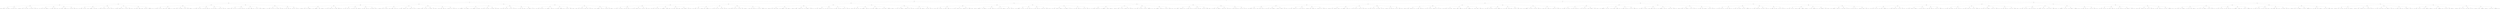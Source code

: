 digraph G {
	graph [bb="0,0,1.6692e+005,756",
		dpi=78
	];
	node [label="\N"];
	1	 [height=0.5,
		label=And,
		pos="83259,738",
		width=0.75];
	2	 [height=0.5,
		label=And,
		pos="62300,666",
		width=0.75];
	1 -> 2	 [pos="e,62328,667.09 83232,736.91 82415,734.18 63296,670.32 62338,667.12"];
	3	 [height=0.5,
		label=Or,
		pos="1.0422e+005,666",
		width=0.75];
	1 -> 3	 [pos="e,1.0419e+005,667.09 83287,736.91 84104,734.18 1.0322e+005,670.32 1.0418e+005,667.12"];
	4	 [height=0.5,
		label=Or,
		pos="30693,594",
		width=0.75];
	2 -> 4	 [pos="e,30721,595.06 62274,664.94 61258,662.69 31923,597.72 30731,595.08"];
	5	 [height=0.5,
		label=Or,
		pos="62300,594",
		width=0.75];
	2 -> 5	 [pos="e,62300,612.1 62300,647.7 62300,639.98 62300,630.71 62300,622.11"];
	8	 [height=0.5,
		label=And,
		pos="15210,522",
		width=0.75];
	4 -> 8	 [pos="e,15237,523.12 30667,592.88 29971,589.74 16062,526.85 15248,523.17"];
	9	 [height=0.5,
		label=Or,
		pos="30693,522",
		width=0.75];
	4 -> 9	 [pos="e,30693,540.1 30693,575.7 30693,567.98 30693,558.71 30693,550.11"];
	16	 [height=0.5,
		label=Or,
		pos="7699.5,450",
		width=0.75];
	8 -> 16	 [pos="e,7726.6,451.25 15183,520.75 14713,516.36 8285.2,456.46 7736.7,451.35"];
	17	 [height=0.5,
		label=And,
		pos="15210,450",
		width=0.75];
	8 -> 17	 [pos="e,15210,468.1 15210,503.7 15210,495.98 15210,486.71 15210,478.11"];
	32	 [height=0.5,
		label=Or,
		pos="3902.5,378",
		width=0.75];
	16 -> 32	 [pos="e,3929.7,379.5 7672.4,448.5 7353.4,442.62 4312.7,386.56 3939.9,379.69"];
	33	 [height=0.5,
		label=And,
		pos="7699.5,378",
		width=0.75];
	16 -> 33	 [pos="e,7699.5,396.1 7699.5,431.7 7699.5,423.98 7699.5,414.71 7699.5,406.11"];
	64	 [height=0.5,
		label=And,
		pos="1839.5,306",
		width=0.75];
	32 -> 64	 [pos="e,1866.7,307.92 3875.3,376.08 3652.9,368.53 2136,317.06 1877,308.27"];
	65	 [height=0.5,
		label=Or,
		pos="3902.5,306",
		width=0.75];
	32 -> 65	 [pos="e,3902.5,324.1 3902.5,359.7 3902.5,351.98 3902.5,342.71 3902.5,334.11"];
	128	 [height=0.5,
		label=Or,
		pos="943.49,234",
		width=0.75];
	64 -> 128	 [pos="e,970.2,237.09 1812.7,302.91 1683.9,292.84 1128.8,249.47 980.19,237.87"];
	129	 [height=0.5,
		label=Or,
		pos="1839.5,234",
		width=0.75];
	64 -> 129	 [pos="e,1839.5,252.1 1839.5,287.7 1839.5,279.98 1839.5,270.71 1839.5,262.11"];
	256	 [height=0.5,
		label=Or,
		pos="509.49,162",
		width=0.75];
	128 -> 256	 [pos="e,535.42,167.18 917.32,228.78 842.99,216.79 630.51,182.52 545.39,168.79"];
	257	 [height=0.5,
		label=And,
		pos="943.49,162",
		width=0.75];
	128 -> 257	 [pos="e,943.49,180.1 943.49,215.7 943.49,207.98 943.49,198.71 943.49,190.11"];
	512	 [height=0.5,
		label=And,
		pos="254.49,90",
		width=0.75];
	256 -> 512	 [pos="e,279.24,97.794 485.04,154.29 439.47,141.78 341.41,114.86 289.07,100.49"];
	513	 [height=0.5,
		label=Or,
		pos="509.49,90",
		width=0.75];
	256 -> 513	 [pos="e,509.49,108.1 509.49,143.7 509.49,135.98 509.49,126.71 509.49,118.11"];
	1024	 [height=0.5,
		label="classif_build = 4",
		pos="71.494,18",
		width=1.9859];
	512 -> 1024	 [pos="e,109.24,33.44 231.69,80.276 203.54,69.51 154.96,50.928 118.66,37.042"];
	1025	 [height=0.5,
		label="src_churn <= 1497462",
		pos="254.49,18",
		width=2.5998];
	512 -> 1025	 [pos="e,254.49,36.104 254.49,71.697 254.49,63.983 254.49,54.712 254.49,46.112"];
	1026	 [height=0.5,
		label="EXP <= 4408",
		pos="427.49,18",
		width=1.6971];
	513 -> 1026	 [pos="e,446.54,35.257 493.29,75.17 482.16,65.667 467.12,52.83 454.23,41.826"];
	1027	 [height=0.5,
		label="same_committer = 0",
		pos="591.49,18",
		width=2.3651];
	513 -> 1027	 [pos="e,571.86,35.764 525.69,75.17 536.67,65.799 551.45,53.186 564.22,42.285"];
	514	 [height=0.5,
		label=And,
		pos="882.49,90",
		width=0.75];
	257 -> 514	 [pos="e,895.41,105.82 930.56,146.15 922.31,136.69 911.46,124.24 902.16,113.56"];
	515	 [height=0.5,
		label=Or,
		pos="1004.5,90",
		width=0.75];
	257 -> 515	 [pos="e,991.58,105.82 956.43,146.15 964.68,136.69 975.53,124.24 984.83,113.56"];
	1028	 [height=0.5,
		label="docF <= 181",
		pos="753.49,18",
		width=1.6429];
	514 -> 1028	 [pos="e,781.04,33.948 862.05,77.908 842.74,67.426 813.32,51.463 789.98,38.797"];
	1029	 [height=0.5,
		label="srcF <= 65",
		pos="882.49,18",
		width=1.4443];
	514 -> 1029	 [pos="e,882.49,36.104 882.49,71.697 882.49,63.983 882.49,54.712 882.49,46.112"];
	1030	 [height=0.5,
		label="ND <= 773",
		pos="1004.5,18",
		width=1.4443];
	515 -> 1030	 [pos="e,1004.5,36.104 1004.5,71.697 1004.5,63.983 1004.5,54.712 1004.5,46.112"];
	1031	 [height=0.5,
		label="NS <= 27",
		pos="1121.5,18",
		width=1.2999];
	515 -> 1031	 [pos="e,1097,33.676 1024.1,77.284 1041.5,66.841 1067.4,51.339 1088.2,38.946"];
	258	 [height=0.5,
		label=And,
		pos="1763.5,162",
		width=0.75];
	129 -> 258	 [pos="e,1778.9,177.14 1824.1,218.83 1813.3,208.87 1798.6,195.37 1786.4,184.14"];
	259	 [height=0.5,
		label=Or,
		pos="2081.5,162",
		width=0.75];
	129 -> 259	 [pos="e,2057.3,170.01 1864,225.9 1907.4,213.34 1997.9,187.19 2047.3,172.88"];
	516	 [height=0.5,
		label=Or,
		pos="1528.5,90",
		width=0.75];
	258 -> 516	 [pos="e,1552.6,98.188 1739.2,153.77 1697.1,141.22 1610.3,115.35 1562.2,101.05"];
	517	 [height=0.5,
		label=Or,
		pos="1763.5,90",
		width=0.75];
	258 -> 517	 [pos="e,1763.5,108.1 1763.5,143.7 1763.5,135.98 1763.5,126.71 1763.5,118.11"];
	1032	 [height=0.5,
		label="comm_fail_rate_history >= 0.52",
		pos="1314.5,18",
		width=3.5566];
	516 -> 1032	 [pos="e,1362.5,34.711 1504.8,81.241 1473,70.85 1415.6,52.075 1372.1,37.854"];
	1033	 [height=0.5,
		label="buildF <= 1101",
		pos="1528.5,18",
		width=1.8776];
	516 -> 1033	 [pos="e,1528.5,36.104 1528.5,71.697 1528.5,63.983 1528.5,54.712 1528.5,46.112"];
	1034	 [height=0.5,
		label="NUC <= 12001",
		pos="1681.5,18",
		width=1.8776];
	517 -> 1034	 [pos="e,1700.8,35.51 1747.3,75.17 1736.2,65.733 1721.3,53.008 1708.5,42.055"];
	1035	 [height=0.5,
		label="test_churn <= 274",
		pos="1844.5,18",
		width=2.1484];
	517 -> 1035	 [pos="e,1825.4,35.51 1779.5,75.17 1790.4,65.733 1805.1,53.008 1817.8,42.055"];
	518	 [height=0.5,
		label=Or,
		pos="2081.5,90",
		width=0.75];
	259 -> 518	 [pos="e,2081.5,108.1 2081.5,143.7 2081.5,135.98 2081.5,126.71 2081.5,118.11"];
	519	 [height=0.5,
		label=Or,
		pos="2345.5,90",
		width=0.75];
	259 -> 519	 [pos="e,2320.9,97.517 2106.3,154.41 2153.7,141.85 2257.1,114.43 2311.1,100.11"];
	1036	 [height=0.5,
		label="TFC <= 126",
		pos="1997.5,18",
		width=1.5887];
	518 -> 1036	 [pos="e,2016.9,35.158 2065.3,75.503 2053.8,65.962 2038.2,52.94 2024.9,41.802"];
	1037	 [height=0.5,
		label="src_churn <= 1497462",
		pos="2166.5,18",
		width=2.5998];
	518 -> 1037	 [pos="e,2146.3,35.667 2097.9,75.503 2109.3,66.094 2124.8,53.299 2138.2,42.264"];
	1038	 [height=0.5,
		label="FilesA <= 4524",
		pos="2345.5,18",
		width=1.8776];
	519 -> 1038	 [pos="e,2345.5,36.104 2345.5,71.697 2345.5,63.983 2345.5,54.712 2345.5,46.112"];
	1039	 [height=0.5,
		label="entropy <= 12.4",
		pos="2500.5,18",
		width=1.9318];
	519 -> 1039	 [pos="e,2467.3,33.971 2367.4,79.119 2390.9,68.509 2428.8,51.39 2458.1,38.128"];
	130	 [height=0.5,
		label=Or,
		pos="3566.5,234",
		width=0.75];
	65 -> 130	 [pos="e,3592,240.31 3877,299.68 3817.5,287.3 3669.8,256.53 3601.8,242.36"];
	131	 [height=0.5,
		label=And,
		pos="4238.5,234",
		width=0.75];
	65 -> 131	 [pos="e,4213,240.31 3928,299.68 3987.5,287.3 4135.2,256.53 4203.2,242.36"];
	260	 [height=0.5,
		label=And,
		pos="3046.5,162",
		width=0.75];
	130 -> 260	 [pos="e,3072.7,166.53 3540.4,229.48 3454.6,217.94 3181.8,181.21 3082.8,167.89"];
	261	 [height=0.5,
		label=And,
		pos="3566.5,162",
		width=0.75];
	130 -> 261	 [pos="e,3566.5,180.1 3566.5,215.7 3566.5,207.98 3566.5,198.71 3566.5,190.11"];
	520	 [height=0.5,
		label=Or,
		pos="2799.5,90",
		width=0.75];
	260 -> 520	 [pos="e,2824,97.94 3021.9,154.03 2977.6,141.48 2884.3,115.04 2833.8,100.72"];
	521	 [height=0.5,
		label=Or,
		pos="3046.5,90",
		width=0.75];
	260 -> 521	 [pos="e,3046.5,108.1 3046.5,143.7 3046.5,135.98 3046.5,126.71 3046.5,118.11"];
	1040	 [height=0.5,
		label="buildF <= 1101",
		pos="2655.5,18",
		width=1.8776];
	520 -> 1040	 [pos="e,2686.4,34.03 2778.2,78.671 2756.6,68.125 2722.3,51.499 2695.6,38.472"];
	1041	 [height=0.5,
		label="FilesD <= 28",
		pos="2799.5,18",
		width=1.6249];
	520 -> 1041	 [pos="e,2799.5,36.104 2799.5,71.697 2799.5,63.983 2799.5,54.712 2799.5,46.112"];
	1042	 [height=0.5,
		label="FilesA <= 4524",
		pos="2943.5,18",
		width=1.8776];
	521 -> 1042	 [pos="e,2967.2,35.102 3028.1,76.485 3013.6,66.64 2993,52.678 2975.8,40.979"];
	1043	 [height=0.5,
		label="proj_fail_rate_history >= 0.29",
		pos="3149.5,18",
		width=3.34];
	521 -> 1043	 [pos="e,3124.7,35.878 3064.9,76.485 3079.1,66.841 3099.1,53.246 3116.1,41.698"];
	522	 [height=0.5,
		label=And,
		pos="3482.5,90",
		width=0.75];
	261 -> 522	 [pos="e,3498.6,104.46 3550.3,147.5 3537.9,137.14 3520.5,122.67 3506.5,110.97"];
	523	 [height=0.5,
		label=And,
		pos="3650.5,90",
		width=0.75];
	261 -> 523	 [pos="e,3634.3,104.46 3582.7,147.5 3595.1,137.14 3612.5,122.67 3626.5,110.97"];
	1044	 [height=0.5,
		label="ND <= 773",
		pos="3339.5,18",
		width=1.4443];
	522 -> 1044	 [pos="e,3368.4,33.127 3461.4,78.671 3439.4,67.887 3404.3,50.745 3377.5,37.595"];
	1045	 [height=0.5,
		label="BMsg <= 1565.3",
		pos="3482.5,18",
		width=2.022];
	522 -> 1045	 [pos="e,3482.5,36.104 3482.5,71.697 3482.5,63.983 3482.5,54.712 3482.5,46.112"];
	1046	 [height=0.5,
		label="test_churn <= 274",
		pos="3650.5,18",
		width=2.1484];
	523 -> 1046	 [pos="e,3650.5,36.104 3650.5,71.697 3650.5,63.983 3650.5,54.712 3650.5,46.112"];
	1047	 [height=0.5,
		label="otherF <= 36541",
		pos="3817.5,18",
		width=2.004];
	523 -> 1047	 [pos="e,3782.1,33.842 3672.7,79.705 3698.1,69.042 3740.5,51.287 3772.8,37.725"];
	262	 [height=0.5,
		label=And,
		pos="4238.5,162",
		width=0.75];
	131 -> 262	 [pos="e,4238.5,180.1 4238.5,215.7 4238.5,207.98 4238.5,198.71 4238.5,190.11"];
	263	 [height=0.5,
		label=And,
		pos="4736.5,162",
		width=0.75];
	131 -> 263	 [pos="e,4710.1,166.71 4264.9,229.29 4348.1,217.6 4604.5,181.55 4700.1,168.12"];
	524	 [height=0.5,
		label=And,
		pos="4134.5,90",
		width=0.75];
	262 -> 524	 [pos="e,4152.9,103.41 4219.9,148.49 4203.6,137.54 4179.8,121.49 4161.4,109.14"];
	525	 [height=0.5,
		label=And,
		pos="4342.5,90",
		width=0.75];
	262 -> 525	 [pos="e,4324.1,103.41 4257.1,148.49 4273.4,137.54 4297.2,121.49 4315.5,109.14"];
	1048	 [height=0.5,
		label="ConfigF <= 49",
		pos="3973.5,18",
		width=1.8234];
	524 -> 1048	 [pos="e,4007,33.58 4112.4,79.414 4087.8,68.691 4047.2,51.063 4016.3,37.609"];
	1049	 [height=0.5,
		label="test_churn <= 274",
		pos="4134.5,18",
		width=2.1484];
	524 -> 1049	 [pos="e,4134.5,36.104 4134.5,71.697 4134.5,63.983 4134.5,54.712 4134.5,46.112"];
	1050	 [height=0.5,
		label="proj_fail_rate_recent <= 0.9",
		pos="4342.5,18",
		width=3.1233];
	525 -> 1050	 [pos="e,4342.5,36.104 4342.5,71.697 4342.5,63.983 4342.5,54.712 4342.5,46.112"];
	1051	 [height=0.5,
		label="FilesD <= 28",
		pos="4531.5,18",
		width=1.6249];
	525 -> 1051	 [pos="e,4495.5,32.326 4365.7,80.417 4395.4,69.391 4447.8,50.003 4485.7,35.955"];
	526	 [height=0.5,
		label=And,
		pos="4736.5,90",
		width=0.75];
	263 -> 526	 [pos="e,4736.5,108.1 4736.5,143.7 4736.5,135.98 4736.5,126.71 4736.5,118.11"];
	527	 [height=0.5,
		label=And,
		pos="4955.5,90",
		width=0.75];
	263 -> 527	 [pos="e,4931.7,98.615 4760.3,153.38 4799.4,140.88 4877.2,116.02 4921.9,101.75"];
	1052	 [height=0.5,
		label="TFC <= 126",
		pos="4665.5,18",
		width=1.5887];
	526 -> 1052	 [pos="e,4682.2,35.448 4721.8,74.496 4712.4,65.255 4700.1,53.072 4689.3,42.475"];
	1053	 [height=0.5,
		label="maintC <= 295",
		pos="4806.5,18",
		width=1.8234];
	526 -> 1053	 [pos="e,4790,35.448 4751,74.496 4760.1,65.344 4772.2,53.306 4782.7,42.781"];
	1054	 [height=0.5,
		label="maintC <= 295",
		pos="4955.5,18",
		width=1.8234];
	527 -> 1054	 [pos="e,4955.5,36.104 4955.5,71.697 4955.5,63.983 4955.5,54.712 4955.5,46.112"];
	1055	 [height=0.5,
		label="BMsg <= 1565.3",
		pos="5111.5,18",
		width=2.022];
	527 -> 1055	 [pos="e,5078,34.038 4977.2,79.267 5000.8,68.691 5039,51.524 5068.7,38.212"];
	66	 [height=0.5,
		label=And,
		pos="7067.5,306",
		width=0.75];
	33 -> 66	 [pos="e,7093.9,309.92 7672.7,374.04 7572.5,362.93 7219,323.78 7104,311.04"];
	67	 [height=0.5,
		label=Or,
		pos="8163.5,306",
		width=0.75];
	33 -> 67	 [pos="e,8137.5,310.92 7725.8,373.04 7804.3,361.18 8037.5,326 8127.5,312.43"];
	132	 [height=0.5,
		label=And,
		pos="6173.5,234",
		width=0.75];
	66 -> 132	 [pos="e,6200.1,237.09 7040.7,302.91 6912.3,292.85 6359.5,249.56 6210.6,237.9"];
	133	 [height=0.5,
		label=And,
		pos="7067.5,234",
		width=0.75];
	66 -> 133	 [pos="e,7067.5,252.1 7067.5,287.7 7067.5,279.98 7067.5,270.71 7067.5,262.11"];
	264	 [height=0.5,
		label=And,
		pos="5637.5,162",
		width=0.75];
	132 -> 264	 [pos="e,5664,166.46 6147.3,229.58 6059.5,218.11 5775.6,181.04 5674.1,167.77"];
	265	 [height=0.5,
		label=And,
		pos="6173.5,162",
		width=0.75];
	132 -> 265	 [pos="e,6173.5,180.1 6173.5,215.7 6173.5,207.98 6173.5,198.71 6173.5,190.11"];
	528	 [height=0.5,
		label=And,
		pos="5417.5,90",
		width=0.75];
	264 -> 528	 [pos="e,5441.4,98.615 5613.5,153.38 5574.2,140.86 5495.8,115.92 5451,101.66"];
	529	 [height=0.5,
		label=And,
		pos="5637.5,90",
		width=0.75];
	264 -> 529	 [pos="e,5637.5,108.1 5637.5,143.7 5637.5,135.98 5637.5,126.71 5637.5,118.11"];
	1056	 [height=0.5,
		label="FilesM <= 83",
		pos="5262.5,18",
		width=1.661];
	528 -> 1056	 [pos="e,5294.2,33.32 5395.6,79.119 5371.7,68.339 5333,50.84 5303.4,37.494"];
	1057	 [height=0.5,
		label="test_churn <= 274",
		pos="5417.5,18",
		width=2.1484];
	528 -> 1057	 [pos="e,5417.5,36.104 5417.5,71.697 5417.5,63.983 5417.5,54.712 5417.5,46.112"];
	1058	 [height=0.5,
		label="TFC <= 126",
		pos="5570.5,18",
		width=1.5887];
	529 -> 1058	 [pos="e,5586.2,35.448 5623.6,74.496 5614.9,65.344 5603.3,53.306 5593.3,42.781"];
	1059	 [height=0.5,
		label="NDEV <= 67",
		pos="5705.5,18",
		width=1.661];
	529 -> 1059	 [pos="e,5689.5,35.448 5651.6,74.496 5660.5,65.344 5672.2,53.306 5682.4,42.781"];
	530	 [height=0.5,
		label=And,
		pos="6082.5,90",
		width=0.75];
	265 -> 530	 [pos="e,6099.5,104.11 6156.4,147.83 6142.6,137.27 6123.2,122.3 6107.7,110.37"];
	531	 [height=0.5,
		label=And,
		pos="6264.5,90",
		width=0.75];
	265 -> 531	 [pos="e,6247.5,104.11 6190.6,147.83 6204.3,137.27 6223.8,122.3 6239.3,110.37"];
	1060	 [height=0.5,
		label="elapsed_days <= 14",
		pos="5867.5,18",
		width=2.347];
	530 -> 1060	 [pos="e,5912,33.482 6058.7,81.241 6025.8,70.552 5965.8,50.991 5921.7,36.642"];
	1061	 [height=0.5,
		label="proj_fail_rate_recent <= 0.9",
		pos="6082.5,18",
		width=3.1233];
	530 -> 1061	 [pos="e,6082.5,36.104 6082.5,71.697 6082.5,63.983 6082.5,54.712 6082.5,46.112"];
	1062	 [height=0.5,
		label="ND <= 773",
		pos="6264.5,18",
		width=1.4443];
	531 -> 1062	 [pos="e,6264.5,36.104 6264.5,71.697 6264.5,63.983 6264.5,54.712 6264.5,46.112"];
	1063	 [height=0.5,
		label="elapsed_days <= 14",
		pos="6418.5,18",
		width=2.347];
	531 -> 1063	 [pos="e,6384.4,34.499 6286.2,79.119 6309.3,68.645 6346.3,51.828 6375.3,38.64"];
	266	 [height=0.5,
		label=Or,
		pos="6924.5,162",
		width=0.75];
	133 -> 266	 [pos="e,6945.7,173.37 7046.4,222.67 7022.2,210.83 6982.4,191.33 6954.9,177.86"];
	267	 [height=0.5,
		label=Or,
		pos="7213.5,162",
		width=0.75];
	133 -> 267	 [pos="e,7192.2,173.19 7088.7,222.82 7113.6,210.9 7155,191.06 7183.2,177.52"];
	532	 [height=0.5,
		label=And,
		pos="6710.5,90",
		width=0.75];
	266 -> 532	 [pos="e,6734.3,98.793 6900.8,153.24 6862.6,140.76 6787.5,116.18 6743.9,101.93"];
	533	 [height=0.5,
		label=Or,
		pos="6924.5,90",
		width=0.75];
	266 -> 533	 [pos="e,6924.5,108.1 6924.5,143.7 6924.5,135.98 6924.5,126.71 6924.5,118.11"];
	1064	 [height=0.5,
		label="ND <= 773",
		pos="6572.5,18",
		width=1.4443];
	532 -> 1064	 [pos="e,6600.6,33.253 6689.5,78.369 6668.4,67.639 6635.3,50.842 6609.7,37.85"];
	1065	 [height=0.5,
		label="FilesA <= 4524",
		pos="6710.5,18",
		width=1.8776];
	532 -> 1065	 [pos="e,6710.5,36.104 6710.5,71.697 6710.5,63.983 6710.5,54.712 6710.5,46.112"];
	1066	 [height=0.5,
		label="mergeC >= 0",
		pos="6855.5,18",
		width=1.6429];
	533 -> 1066	 [pos="e,6871.7,35.448 6910.2,74.496 6901.2,65.344 6889.3,53.306 6878.9,42.781"];
	1067	 [height=0.5,
		label="day_week = 4",
		pos="6994.5,18",
		width=1.7151];
	533 -> 1067	 [pos="e,6978,35.448 6939,74.496 6948.1,65.344 6960.2,53.306 6970.7,42.781"];
	534	 [height=0.5,
		label=And,
		pos="7213.5,90",
		width=0.75];
	267 -> 534	 [pos="e,7213.5,108.1 7213.5,143.7 7213.5,135.98 7213.5,126.71 7213.5,118.11"];
	535	 [height=0.5,
		label=Or,
		pos="7416.5,90",
		width=0.75];
	267 -> 535	 [pos="e,7393,99.115 7237.2,152.83 7273.3,140.37 7342.3,116.57 7383.4,102.41"];
	1068	 [height=0.5,
		label="NUC <= 12001",
		pos="7141.5,18",
		width=1.8776];
	534 -> 1068	 [pos="e,7158.6,35.606 7198.9,74.834 7189.4,65.616 7176.8,53.366 7165.9,42.689"];
	1069	 [height=0.5,
		label="FilesM <= 83",
		pos="7286.5,18",
		width=1.661];
	534 -> 1069	 [pos="e,7269.4,35.354 7228.3,74.834 7237.9,65.551 7250.8,53.193 7262,42.464"];
	1070	 [height=0.5,
		label="srcF <= 65",
		pos="7416.5,18",
		width=1.4443];
	535 -> 1070	 [pos="e,7416.5,36.104 7416.5,71.697 7416.5,63.983 7416.5,54.712 7416.5,46.112"];
	1071	 [height=0.5,
		label="mergeC >= 0",
		pos="7545.5,18",
		width=1.6429];
	535 -> 1071	 [pos="e,7517.9,33.948 7436.9,77.908 7456.3,67.426 7485.7,51.463 7509,38.797"];
	134	 [height=0.5,
		label=Or,
		pos="8163.5,234",
		width=0.75];
	67 -> 134	 [pos="e,8163.5,252.1 8163.5,287.7 8163.5,279.98 8163.5,270.71 8163.5,262.11"];
	135	 [height=0.5,
		label=Or,
		pos="9206.5,234",
		width=0.75];
	67 -> 135	 [pos="e,9179.4,236.82 8190.3,303.2 8333.1,293.62 9003.1,248.65 9169.2,237.51"];
	268	 [height=0.5,
		label=Or,
		pos="8097.5,162",
		width=0.75];
	134 -> 268	 [pos="e,8111.5,177.82 8149.5,218.15 8140.5,208.6 8128.6,195.99 8118.5,185.25"];
	269	 [height=0.5,
		label=And,
		pos="8397.5,162",
		width=0.75];
	134 -> 269	 [pos="e,8373.1,170.29 8187.7,225.77 8229.5,213.25 8315.6,187.49 8363.5,173.17"];
	536	 [height=0.5,
		label=Or,
		pos="7806.5,90",
		width=0.75];
	268 -> 536	 [pos="e,7831.6,97.039 8072.4,154.97 8020.5,142.49 7901.2,113.79 7841.7,99.458"];
	537	 [height=0.5,
		label=And,
		pos="8097.5,90",
		width=0.75];
	268 -> 537	 [pos="e,8097.5,108.1 8097.5,143.7 8097.5,135.98 8097.5,126.71 8097.5,118.11"];
	1072	 [height=0.5,
		label="srcF <= 65",
		pos="7674.5,18",
		width=1.4443];
	536 -> 1072	 [pos="e,7701.8,33.504 7785.9,78.063 7765.8,67.424 7734.9,51.038 7710.7,38.222"];
	1073	 [height=0.5,
		label="day_week = 4",
		pos="7806.5,18",
		width=1.7151];
	536 -> 1073	 [pos="e,7806.5,36.104 7806.5,71.697 7806.5,63.983 7806.5,54.712 7806.5,46.112"];
	1074	 [height=0.5,
		label="proj_fail_rate_recent <= 0.9",
		pos="7998.5,18",
		width=3.1233];
	537 -> 1074	 [pos="e,8022.1,35.722 8079.3,76.161 8065.6,66.481 8046.5,52.959 8030.3,41.497"];
	1075	 [height=0.5,
		label="buildF <= 1101",
		pos="8196.5,18",
		width=1.8776];
	537 -> 1075	 [pos="e,8173.6,35.208 8115.7,76.161 8129.5,66.347 8149,52.583 8165.3,41.021"];
	538	 [height=0.5,
		label=And,
		pos="8397.5,90",
		width=0.75];
	269 -> 538	 [pos="e,8397.5,108.1 8397.5,143.7 8397.5,135.98 8397.5,126.71 8397.5,118.11"];
	539	 [height=0.5,
		label=Or,
		pos="8630.5,90",
		width=0.75];
	269 -> 539	 [pos="e,8606.2,98.293 8421.6,153.77 8463.1,141.28 8548.6,115.6 8596.4,101.26"];
	1076	 [height=0.5,
		label="NS <= 27",
		pos="8328.5,18",
		width=1.2999];
	538 -> 1076	 [pos="e,8344.5,35.198 8383.2,74.496 8374.1,65.28 8362.1,53.136 8351.7,42.559"];
	1077	 [height=0.5,
		label="BMsg <= 1565.3",
		pos="8466.5,18",
		width=2.022];
	538 -> 1077	 [pos="e,8450,35.699 8411.8,74.496 8420.7,65.409 8432.5,53.475 8442.8,43.004"];
	1078	 [height=0.5,
		label="BMsg <= 1565.3",
		pos="8630.5,18",
		width=2.022];
	539 -> 1078	 [pos="e,8630.5,36.104 8630.5,71.697 8630.5,63.983 8630.5,54.712 8630.5,46.112"];
	1079	 [height=0.5,
		label="otherF <= 36541",
		pos="8793.5,18",
		width=2.004];
	539 -> 1079	 [pos="e,8758.9,33.842 8652.8,79.414 8677.6,68.758 8718.3,51.286 8749.6,37.865"];
	270	 [height=0.5,
		label=And,
		pos="9206.5,162",
		width=0.75];
	135 -> 270	 [pos="e,9206.5,180.1 9206.5,215.7 9206.5,207.98 9206.5,198.71 9206.5,190.11"];
	271	 [height=0.5,
		label=Or,
		pos="9715.5,162",
		width=0.75];
	135 -> 271	 [pos="e,9689.4,166.59 9232.8,229.38 9317.3,217.76 9582.4,181.3 9679.4,167.96"];
	540	 [height=0.5,
		label=And,
		pos="9119.5,90",
		width=0.75];
	270 -> 540	 [pos="e,9136.2,104.46 9189.7,147.5 9176.8,137.14 9158.9,122.67 9144.3,110.97"];
	541	 [height=0.5,
		label=Or,
		pos="9294.5,90",
		width=0.75];
	270 -> 541	 [pos="e,9277.9,104.22 9223.5,147.5 9236.6,137.08 9254.9,122.49 9269.7,110.75"];
	1080	 [height=0.5,
		label="BMsg <= 1565.3",
		pos="8956.5,18",
		width=2.022];
	540 -> 1080	 [pos="e,8991.4,33.973 9097.2,79.414 9072.4,68.792 9031.9,51.397 9000.7,37.993"];
	1081	 [height=0.5,
		label="otherF <= 36541",
		pos="9119.5,18",
		width=2.004];
	540 -> 1081	 [pos="e,9119.5,36.104 9119.5,71.697 9119.5,63.983 9119.5,54.712 9119.5,46.112"];
	1082	 [height=0.5,
		label="same_committer = 0",
		pos="9294.5,18",
		width=2.3651];
	541 -> 1082	 [pos="e,9294.5,36.104 9294.5,71.697 9294.5,63.983 9294.5,54.712 9294.5,46.112"];
	1083	 [height=0.5,
		label="elapsed_days <= 14",
		pos="9482.5,18",
		width=2.347];
	541 -> 1083	 [pos="e,9442.5,33.904 9317.5,80.417 9346.1,69.793 9395.5,51.406 9432.8,37.512"];
	542	 [height=0.5,
		label=Or,
		pos="9715.5,90",
		width=0.75];
	271 -> 542	 [pos="e,9715.5,108.1 9715.5,143.7 9715.5,135.98 9715.5,126.71 9715.5,118.11"];
	543	 [height=0.5,
		label=And,
		pos="9986.5,90",
		width=0.75];
	271 -> 543	 [pos="e,9961.5,97.444 9740.5,154.54 9789.1,141.99 9896.4,114.27 9951.8,99.956"];
	1084	 [height=0.5,
		label="day_week = 4",
		pos="9646.5,18",
		width=1.7151];
	542 -> 1084	 [pos="e,9662.7,35.448 9701.2,74.496 9692.2,65.344 9680.3,53.306 9669.9,42.781"];
	1085	 [height=0.5,
		label="FilesD <= 28",
		pos="9784.5,18",
		width=1.6249];
	542 -> 1085	 [pos="e,9768.3,35.448 9729.8,74.496 9738.8,65.344 9750.7,53.306 9761.1,42.781"];
	1086	 [height=0.5,
		label="comm_fail_rate_recent >= 0.47",
		pos="9986.5,18",
		width=3.4844];
	543 -> 1086	 [pos="e,9986.5,36.104 9986.5,71.697 9986.5,63.983 9986.5,54.712 9986.5,46.112"];
	1087	 [height=0.5,
		label="FilesM <= 83",
		pos="10189,18",
		width=1.661];
	543 -> 1087	 [pos="e,10152,31.985 10010,80.833 10042,69.715 10101,49.568 10142,35.296"];
	34	 [height=0.5,
		label=And,
		pos="14022,378",
		width=0.75];
	17 -> 34	 [pos="e,14049,380.58 15184,447.42 15028,438.25 14240,391.8 14059,381.17"];
	35	 [height=0.5,
		label=And,
		pos="16398,378",
		width=0.75];
	17 -> 35	 [pos="e,16372,380.58 15237,447.42 15393,438.25 16181,391.8 16362,381.17"];
	68	 [height=0.5,
		label=And,
		pos="12095,306",
		width=0.75];
	34 -> 68	 [pos="e,12122,307.98 13996,376.02 13783,368.32 12380,317.34 12133,308.35"];
	69	 [height=0.5,
		label=Or,
		pos="14022,306",
		width=0.75];
	34 -> 69	 [pos="e,14022,324.1 14022,359.7 14022,351.98 14022,342.71 14022,334.11"];
	136	 [height=0.5,
		label=Or,
		pos="11173,234",
		width=0.75];
	68 -> 136	 [pos="e,11200,237.02 12068,302.94 11937,292.93 11362,249.31 11210,237.8"];
	137	 [height=0.5,
		label=And,
		pos="12095,234",
		width=0.75];
	68 -> 137	 [pos="e,12095,252.1 12095,287.7 12095,279.98 12095,270.71 12095,262.11"];
	272	 [height=0.5,
		label=And,
		pos="10674,162",
		width=0.75];
	136 -> 272	 [pos="e,10701,166.67 11147,229.34 11064,217.69 10806,181.51 10711,168.08"];
	273	 [height=0.5,
		label=And,
		pos="11173,162",
		width=0.75];
	136 -> 273	 [pos="e,11173,180.1 11173,215.7 11173,207.98 11173,198.71 11173,190.11"];
	544	 [height=0.5,
		label=And,
		pos="10459,90",
		width=0.75];
	272 -> 544	 [pos="e,10483,98.793 10651,153.24 10612,140.76 10537,116.18 10493,101.93"];
	545	 [height=0.5,
		label=Or,
		pos="10674,90",
		width=0.75];
	272 -> 545	 [pos="e,10674,108.1 10674,143.7 10674,135.98 10674,126.71 10674,118.11"];
	1088	 [height=0.5,
		label="srcF <= 65",
		pos="10319,18",
		width=1.4443];
	544 -> 1088	 [pos="e,10348,33.191 10439,78.52 10417,67.786 10383,50.869 10357,37.809"];
	1089	 [height=0.5,
		label="entropy <= 12.4",
		pos="10459,18",
		width=1.9318];
	544 -> 1089	 [pos="e,10459,36.104 10459,71.697 10459,63.983 10459,54.712 10459,46.112"];
	1090	 [height=0.5,
		label="docF <= 181",
		pos="10606,18",
		width=1.6429];
	545 -> 1090	 [pos="e,10622,35.448 10660,74.496 10652,65.344 10640,53.306 10630,42.781"];
	1091	 [height=0.5,
		label="docF <= 181",
		pos="10742,18",
		width=1.6429];
	545 -> 1091	 [pos="e,10727,35.448 10689,74.496 10697,65.344 10709,53.306 10719,42.781"];
	546	 [height=0.5,
		label=Or,
		pos="11074,90",
		width=0.75];
	273 -> 546	 [pos="e,11093,103.76 11155,148.16 11140,137.41 11118,121.91 11101,109.76"];
	547	 [height=0.5,
		label=And,
		pos="11272,90",
		width=0.75];
	273 -> 547	 [pos="e,11254,103.76 11192,148.16 11207,137.41 11229,121.91 11246,109.76"];
	1092	 [height=0.5,
		label="elapsed_days <= 14",
		pos="10904,18",
		width=2.347];
	546 -> 1092	 [pos="e,10942,34.24 11052,79.705 11026,69.144 10984,51.624 10951,38.113"];
	1093	 [height=0.5,
		label="NUC <= 12001",
		pos="11074,18",
		width=1.8776];
	546 -> 1093	 [pos="e,11074,36.104 11074,71.697 11074,63.983 11074,54.712 11074,46.112"];
	1094	 [height=0.5,
		label="proj_fail_rate_recent <= 0.9",
		pos="11272,18",
		width=3.1233];
	547 -> 1094	 [pos="e,11272,36.104 11272,71.697 11272,63.983 11272,54.712 11272,46.112"];
	1095	 [height=0.5,
		label="ND <= 773",
		pos="11454,18",
		width=1.4443];
	547 -> 1095	 [pos="e,11421,31.826 11296,80.134 11325,68.922 11375,49.397 11412,35.428"];
	274	 [height=0.5,
		label=Or,
		pos="12017,162",
		width=0.75];
	137 -> 274	 [pos="e,12033,176.8 12080,219.17 12069,209.01 12053,195.03 12040,183.56"];
	275	 [height=0.5,
		label=And,
		pos="12319,162",
		width=0.75];
	137 -> 275	 [pos="e,12295,170.54 12119,225.51 12159,213.02 12240,187.89 12286,173.59"];
	548	 [height=0.5,
		label=Or,
		pos="11783,90",
		width=0.75];
	274 -> 548	 [pos="e,11808,98.293 11993,153.77 11951,141.25 11865,115.49 11817,101.17"];
	549	 [height=0.5,
		label=And,
		pos="12017,90",
		width=0.75];
	274 -> 549	 [pos="e,12017,108.1 12017,143.7 12017,135.98 12017,126.71 12017,118.11"];
	1096	 [height=0.5,
		label="elapsed_days <= 14",
		pos="11608,18",
		width=2.347];
	548 -> 1096	 [pos="e,11646,34.107 11761,79.992 11734,69.394 11690,51.511 11656,37.842"];
	1097	 [height=0.5,
		label="BMsg <= 1565.3",
		pos="11783,18",
		width=2.022];
	548 -> 1097	 [pos="e,11783,36.104 11783,71.697 11783,63.983 11783,54.712 11783,46.112"];
	1098	 [height=0.5,
		label="EXP <= 4408",
		pos="11935,18",
		width=1.6971];
	549 -> 1098	 [pos="e,11955,35.257 12001,75.17 11990,65.667 11975,52.83 11962,41.826"];
	1099	 [height=0.5,
		label="same_committer = 0",
		pos="12099,18",
		width=2.3651];
	549 -> 1099	 [pos="e,12080,35.764 12034,75.17 12045,65.799 12059,53.186 12072,42.285"];
	550	 [height=0.5,
		label=And,
		pos="12319,90",
		width=0.75];
	275 -> 550	 [pos="e,12319,108.1 12319,143.7 12319,135.98 12319,126.71 12319,118.11"];
	551	 [height=0.5,
		label=And,
		pos="12526,90",
		width=0.75];
	275 -> 551	 [pos="e,12503,98.936 12343,152.97 12380,140.47 12452,116.32 12494,102.14"];
	1100	 [height=0.5,
		label="ND <= 773",
		pos="12254,18",
		width=1.4443];
	550 -> 1100	 [pos="e,12270,35.29 12306,74.155 12297,65.072 12286,53.243 12277,42.87"];
	1101	 [height=0.5,
		label="docF <= 181",
		pos="12383,18",
		width=1.6429];
	550 -> 1101	 [pos="e,12368,35.789 12333,74.155 12341,65.2 12352,53.576 12361,43.309"];
	1102	 [height=0.5,
		label="ConfigF <= 49",
		pos="12526,18",
		width=1.8234];
	551 -> 1102	 [pos="e,12526,36.104 12526,71.697 12526,63.983 12526,54.712 12526,46.112"];
	1103	 [height=0.5,
		label="proj_fail_rate_history >= 0.29",
		pos="12730,18",
		width=3.34];
	551 -> 1103	 [pos="e,12685,34.713 12550,80.97 12580,70.564 12634,52.087 12675,38.008"];
	138	 [height=0.5,
		label=And,
		pos="13750,234",
		width=0.75];
	69 -> 138	 [pos="e,13776,241.44 13997,298.54 13949,285.99 13841,258.27 13785,243.96"];
	139	 [height=0.5,
		label=And,
		pos="14294,234",
		width=0.75];
	69 -> 139	 [pos="e,14269,241.44 14048,298.54 14096,285.99 14204,258.27 14260,243.96"];
	276	 [height=0.5,
		label=And,
		pos="13311,162",
		width=0.75];
	138 -> 276	 [pos="e,13338,167.15 13724,228.83 13649,216.88 13434,182.48 13348,168.75"];
	277	 [height=0.5,
		label=And,
		pos="13750,162",
		width=0.75];
	138 -> 277	 [pos="e,13750,180.1 13750,215.7 13750,207.98 13750,198.71 13750,190.11"];
	552	 [height=0.5,
		label=And,
		pos="13079,90",
		width=0.75];
	276 -> 552	 [pos="e,13104,98.26 13287,153.64 13245,141.08 13161,115.49 13113,101.21"];
	553	 [height=0.5,
		label=Or,
		pos="13311,90",
		width=0.75];
	276 -> 553	 [pos="e,13311,108.1 13311,143.7 13311,135.98 13311,126.71 13311,118.11"];
	1104	 [height=0.5,
		label="NDEV <= 67",
		pos="12928,18",
		width=1.661];
	552 -> 1104	 [pos="e,12960,33.514 13058,78.971 13035,68.272 12998,51.078 12969,37.837"];
	1105	 [height=0.5,
		label="BMsg <= 1565.3",
		pos="13079,18",
		width=2.022];
	552 -> 1105	 [pos="e,13079,36.104 13079,71.697 13079,63.983 13079,54.712 13079,46.112"];
	1106	 [height=0.5,
		label="maintC <= 295",
		pos="13235,18",
		width=1.8234];
	553 -> 1106	 [pos="e,13253,35.354 13296,74.834 13286,65.462 13272,52.955 13261,42.155"];
	1107	 [height=0.5,
		label="entropy <= 12.4",
		pos="13388,18",
		width=1.9318];
	553 -> 1107	 [pos="e,13370,35.606 13327,74.834 13337,65.527 13351,53.13 13363,42.382"];
	554	 [height=0.5,
		label=And,
		pos="13682,90",
		width=0.75];
	277 -> 554	 [pos="e,13697,105.49 13736,146.5 13727,136.73 13714,123.69 13704,112.7"];
	555	 [height=0.5,
		label=And,
		pos="13819,90",
		width=0.75];
	277 -> 555	 [pos="e,13805,105.49 13765,146.5 13774,136.73 13787,123.69 13798,112.7"];
	1108	 [height=0.5,
		label="ConfigF <= 49",
		pos="13541,18",
		width=1.8234];
	554 -> 1108	 [pos="e,13572,34.092 13661,78.52 13640,68.024 13607,51.615 13581,38.682"];
	1109	 [height=0.5,
		label="TFC <= 126",
		pos="13682,18",
		width=1.5887];
	554 -> 1109	 [pos="e,13682,36.104 13682,71.697 13682,63.983 13682,54.712 13682,46.112"];
	1110	 [height=0.5,
		label="day_week = 4",
		pos="13819,18",
		width=1.7151];
	555 -> 1110	 [pos="e,13819,36.104 13819,71.697 13819,63.983 13819,54.712 13819,46.112"];
	1111	 [height=0.5,
		label="ConfigF <= 49",
		pos="13964,18",
		width=1.8234];
	555 -> 1111	 [pos="e,13934,33.9 13841,78.671 13863,68.091 13897,51.391 13924,38.346"];
	278	 [height=0.5,
		label=Or,
		pos="14294,162",
		width=0.75];
	139 -> 278	 [pos="e,14294,180.1 14294,215.7 14294,207.98 14294,198.71 14294,190.11"];
	279	 [height=0.5,
		label=Or,
		pos="14698,162",
		width=0.75];
	139 -> 279	 [pos="e,14673,167.49 14320,228.51 14390,216.43 14582,183.16 14662,169.25"];
	556	 [height=0.5,
		label=And,
		pos="14231,90",
		width=0.75];
	278 -> 556	 [pos="e,14245,105.82 14281,146.15 14273,136.69 14261,124.24 14252,113.56"];
	557	 [height=0.5,
		label=And,
		pos="14358,90",
		width=0.75];
	278 -> 557	 [pos="e,14345,105.82 14308,146.15 14317,136.6 14328,123.99 14338,113.25"];
	1112	 [height=0.5,
		label="mergeC >= 0",
		pos="14107,18",
		width=1.6429];
	556 -> 1112	 [pos="e,14134,34.136 14212,77.753 14193,67.359 14165,51.674 14143,39.123"];
	1113	 [height=0.5,
		label="NS <= 27",
		pos="14231,18",
		width=1.2999];
	556 -> 1113	 [pos="e,14231,36.104 14231,71.697 14231,63.983 14231,54.712 14231,46.112"];
	1114	 [height=0.5,
		label="day_week = 4",
		pos="14358,18",
		width=1.7151];
	557 -> 1114	 [pos="e,14358,36.104 14358,71.697 14358,63.983 14358,54.712 14358,46.112"];
	1115	 [height=0.5,
		label="NS <= 27",
		pos="14485,18",
		width=1.2999];
	557 -> 1115	 [pos="e,14460,33.185 14379,77.908 14398,67.222 14428,50.839 14451,38.061"];
	558	 [height=0.5,
		label=Or,
		pos="14698,90",
		width=0.75];
	279 -> 558	 [pos="e,14698,108.1 14698,143.7 14698,135.98 14698,126.71 14698,118.11"];
	559	 [height=0.5,
		label=Or,
		pos="14912,90",
		width=0.75];
	279 -> 559	 [pos="e,14889,98.793 14722,153.24 14760,140.76 14836,116.18 14879,101.93"];
	1116	 [height=0.5,
		label="otherF <= 36541",
		pos="14622,18",
		width=2.004];
	558 -> 1116	 [pos="e,14641,35.606 14683,74.834 14673,65.527 14660,53.13 14648,42.382"];
	1117	 [height=0.5,
		label="NC <= 20728",
		pos="14773,18",
		width=1.6971];
	558 -> 1117	 [pos="e,14756,35.354 14714,74.834 14724,65.551 14737,53.193 14748,42.464"];
	1118	 [height=0.5,
		label="fixC <= 4156",
		pos="14912,18",
		width=1.661];
	559 -> 1118	 [pos="e,14912,36.104 14912,71.697 14912,63.983 14912,54.712 14912,46.112"];
	1119	 [height=0.5,
		label="buildF <= 1101",
		pos="15057,18",
		width=1.8776];
	559 -> 1119	 [pos="e,15026,34.03 14934,78.671 14956,68.125 14990,51.499 15017,38.472"];
	70	 [height=0.5,
		label=Or,
		pos="16398,306",
		width=0.75];
	35 -> 70	 [pos="e,16398,324.1 16398,359.7 16398,351.98 16398,342.71 16398,334.11"];
	71	 [height=0.5,
		label=And,
		pos="18424,306",
		width=0.75];
	35 -> 71	 [pos="e,18397,307.93 16426,376.06 16645,368.47 18132,317.1 18387,308.29"];
	140	 [height=0.5,
		label=And,
		pos="16093,234",
		width=0.75];
	70 -> 140	 [pos="e,16119,240.79 16373,299.21 16319,286.76 16191,257.42 16129,243.12"];
	141	 [height=0.5,
		label=And,
		pos="16702,234",
		width=0.75];
	70 -> 141	 [pos="e,16677,240.79 16424,299.21 16478,286.76 16605,257.42 16667,243.12"];
	280	 [height=0.5,
		label=And,
		pos="15679,162",
		width=0.75];
	140 -> 280	 [pos="e,15705,167.38 16068,228.62 15996,216.58 15797,182.94 15715,169.08"];
	281	 [height=0.5,
		label=And,
		pos="16093,162",
		width=0.75];
	140 -> 281	 [pos="e,16093,180.1 16093,215.7 16093,207.98 16093,198.71 16093,190.11"];
	560	 [height=0.5,
		label=Or,
		pos="15453,90",
		width=0.75];
	280 -> 560	 [pos="e,15478,98.437 15655,153.51 15615,140.98 15533,115.76 15487,101.48"];
	561	 [height=0.5,
		label=And,
		pos="15679,90",
		width=0.75];
	280 -> 561	 [pos="e,15679,108.1 15679,143.7 15679,135.98 15679,126.71 15679,118.11"];
	1120	 [height=0.5,
		label="proj_fail_rate_recent <= 0.9",
		pos="15255,18",
		width=3.1233];
	560 -> 1120	 [pos="e,15300,34.578 15430,80.695 15400,70.245 15349,51.979 15309,38.025"];
	1121	 [height=0.5,
		label="buildF <= 1101",
		pos="15453,18",
		width=1.8776];
	560 -> 1121	 [pos="e,15453,36.104 15453,71.697 15453,63.983 15453,54.712 15453,46.112"];
	1122	 [height=0.5,
		label="buildF <= 1101",
		pos="15606,18",
		width=1.8776];
	561 -> 1122	 [pos="e,15624,35.606 15665,74.834 15655,65.616 15642,53.366 15631,42.689"];
	1123	 [height=0.5,
		label="NDEV <= 67",
		pos="15751,18",
		width=1.661];
	561 -> 1123	 [pos="e,15735,35.354 15694,74.834 15704,65.551 15716,53.193 15727,42.464"];
	562	 [height=0.5,
		label=Or,
		pos="16024,90",
		width=0.75];
	281 -> 562	 [pos="e,16039,105.49 16079,146.5 16070,136.73 16057,123.69 16046,112.7"];
	563	 [height=0.5,
		label=And,
		pos="16161,90",
		width=0.75];
	281 -> 563	 [pos="e,16147,105.49 16108,146.5 16117,136.73 16130,123.69 16140,112.7"];
	1124	 [height=0.5,
		label="docF <= 181",
		pos="15888,18",
		width=1.6429];
	562 -> 1124	 [pos="e,15917,33.766 16004,78.369 15983,67.775 15951,51.268 15926,38.346"];
	1125	 [height=0.5,
		label="mergeC >= 0",
		pos="16024,18",
		width=1.6429];
	562 -> 1125	 [pos="e,16024,36.104 16024,71.697 16024,63.983 16024,54.712 16024,46.112"];
	1126	 [height=0.5,
		label="NDEV <= 67",
		pos="16161,18",
		width=1.661];
	563 -> 1126	 [pos="e,16161,36.104 16161,71.697 16161,63.983 16161,54.712 16161,46.112"];
	1127	 [height=0.5,
		label="ConfigF <= 49",
		pos="16304,18",
		width=1.8234];
	563 -> 1127	 [pos="e,16274,34.03 16183,78.671 16204,68.125 16238,51.499 16265,38.472"];
	282	 [height=0.5,
		label=Or,
		pos="16702,162",
		width=0.75];
	141 -> 282	 [pos="e,16702,180.1 16702,215.7 16702,207.98 16702,198.71 16702,190.11"];
	283	 [height=0.5,
		label=Or,
		pos="17145,162",
		width=0.75];
	141 -> 283	 [pos="e,17119,167.11 16729,228.88 16804,216.96 17023,182.37 17110,168.68"];
	564	 [height=0.5,
		label=And,
		pos="16618,90",
		width=0.75];
	282 -> 564	 [pos="e,16635,104.46 16686,147.5 16674,137.14 16657,122.67 16642,110.97"];
	565	 [height=0.5,
		label=Or,
		pos="16785,90",
		width=0.75];
	282 -> 565	 [pos="e,16769,104.56 16719,147.17 16731,136.85 16748,122.58 16762,111.01"];
	1128	 [height=0.5,
		label="NUC <= 12001",
		pos="16455,18",
		width=1.8776];
	564 -> 1128	 [pos="e,16489,33.58 16596,79.414 16571,68.691 16530,51.063 16499,37.609"];
	1129	 [height=0.5,
		label="test_churn <= 274",
		pos="16618,18",
		width=2.1484];
	564 -> 1129	 [pos="e,16618,36.104 16618,71.697 16618,63.983 16618,54.712 16618,46.112"];
	1130	 [height=0.5,
		label="classif_build = 4",
		pos="16785,18",
		width=1.9859];
	565 -> 1130	 [pos="e,16785,36.104 16785,71.697 16785,63.983 16785,54.712 16785,46.112"];
	1131	 [height=0.5,
		label="buildF <= 1101",
		pos="16942,18",
		width=1.8776];
	565 -> 1131	 [pos="e,16909,33.776 16807,79.267 16831,68.623 16870,51.303 16900,37.956"];
	566	 [height=0.5,
		label=And,
		pos="17145,90",
		width=0.75];
	283 -> 566	 [pos="e,17145,108.1 17145,143.7 17145,135.98 17145,126.71 17145,118.11"];
	567	 [height=0.5,
		label=Or,
		pos="17384,90",
		width=0.75];
	283 -> 567	 [pos="e,17360,98.116 17170,153.9 17212,141.38 17301,115.32 17350,100.99"];
	1132	 [height=0.5,
		label="ND <= 773",
		pos="17080,18",
		width=1.4443];
	566 -> 1132	 [pos="e,17096,35.29 17132,74.155 17123,65.072 17112,53.243 17103,42.87"];
	1133	 [height=0.5,
		label="NC <= 20728",
		pos="17211,18",
		width=1.6971];
	566 -> 1133	 [pos="e,17196,35.789 17159,74.155 17168,65.2 17179,53.576 17189,43.309"];
	1134	 [height=0.5,
		label="src_churn <= 1497462",
		pos="17384,18",
		width=2.5998];
	567 -> 1134	 [pos="e,17384,36.104 17384,71.697 17384,63.983 17384,54.712 17384,46.112"];
	1135	 [height=0.5,
		label="comm_fail_rate_history >= 0.52",
		pos="17624,18",
		width=3.5566];
	567 -> 1135	 [pos="e,17571,34.488 17409,81.903 17444,71.541 17512,51.919 17562,37.334"];
	142	 [height=0.5,
		label=And,
		pos="18424,234",
		width=0.75];
	71 -> 142	 [pos="e,18424,252.1 18424,287.7 18424,279.98 18424,270.71 18424,262.11"];
	143	 [height=0.5,
		label=And,
		pos="19199,234",
		width=0.75];
	71 -> 143	 [pos="e,19173,237.4 18451,302.59 18567,292.1 19029,250.43 19163,238.32"];
	284	 [height=0.5,
		label=Or,
		pos="18205,162",
		width=0.75];
	142 -> 284	 [pos="e,18229,170.62 18401,225.38 18362,212.88 18284,188.02 18239,173.75"];
	285	 [height=0.5,
		label=Or,
		pos="18499,162",
		width=0.75];
	142 -> 285	 [pos="e,18484,177.14 18440,218.83 18450,208.87 18465,195.37 18477,184.14"];
	568	 [height=0.5,
		label=Or,
		pos="17993,90",
		width=0.75];
	284 -> 568	 [pos="e,18017,98.865 18182,153.11 18144,140.63 18070,116.3 18027,102.08"];
	569	 [height=0.5,
		label=Or,
		pos="18205,90",
		width=0.75];
	284 -> 569	 [pos="e,18205,108.1 18205,143.7 18205,135.98 18205,126.71 18205,118.11"];
	1136	 [height=0.5,
		label="entropy <= 12.4",
		pos="17840,18",
		width=1.9318];
	568 -> 1136	 [pos="e,17873,33.971 17972,79.119 17949,68.555 17912,51.538 17883,38.301"];
	1137	 [height=0.5,
		label="maintC <= 295",
		pos="17993,18",
		width=1.8234];
	568 -> 1137	 [pos="e,17993,36.104 17993,71.697 17993,63.983 17993,54.712 17993,46.112"];
	1138	 [height=0.5,
		label="mergeC >= 0",
		pos="18136,18",
		width=1.6429];
	569 -> 1138	 [pos="e,18153,35.448 18191,74.496 18182,65.344 18170,53.306 18160,42.781"];
	1139	 [height=0.5,
		label="NC <= 20728",
		pos="18274,18",
		width=1.6971];
	569 -> 1139	 [pos="e,18258,35.448 18220,74.496 18229,65.344 18241,53.306 18251,42.781"];
	570	 [height=0.5,
		label=Or,
		pos="18499,90",
		width=0.75];
	285 -> 570	 [pos="e,18499,108.1 18499,143.7 18499,135.98 18499,126.71 18499,118.11"];
	571	 [height=0.5,
		label=And,
		pos="18734,90",
		width=0.75];
	285 -> 571	 [pos="e,18710,98.188 18524,153.77 18566,141.22 18653,115.35 18701,101.05"];
	1140	 [height=0.5,
		label="docF <= 181",
		pos="18412,18",
		width=1.6429];
	570 -> 1140	 [pos="e,18433,35.158 18483,75.503 18471,65.872 18454,52.694 18440,41.487"];
	1141	 [height=0.5,
		label="same_committer = 0",
		pos="18574,18",
		width=2.3651];
	570 -> 1141	 [pos="e,18557,35.606 18515,74.834 18525,65.616 18538,53.366 18549,42.689"];
	1142	 [height=0.5,
		label="TFC <= 126",
		pos="18734,18",
		width=1.5887];
	571 -> 1142	 [pos="e,18734,36.104 18734,71.697 18734,63.983 18734,54.712 18734,46.112"];
	1143	 [height=0.5,
		label="day_week = 4",
		pos="18871,18",
		width=1.7151];
	571 -> 1143	 [pos="e,18842,33.895 18755,78.369 18776,67.809 18808,51.374 18833,38.471"];
	286	 [height=0.5,
		label=And,
		pos="19199,162",
		width=0.75];
	143 -> 286	 [pos="e,19199,180.1 19199,215.7 19199,207.98 19199,198.71 19199,190.11"];
	287	 [height=0.5,
		label=And,
		pos="19626,162",
		width=0.75];
	143 -> 287	 [pos="e,19600,167.26 19226,228.73 19299,216.73 19506,182.71 19590,168.92"];
	572	 [height=0.5,
		label=And,
		pos="19135,90",
		width=0.75];
	286 -> 572	 [pos="e,19149,105.82 19186,146.15 19177,136.6 19166,123.99 19156,113.25"];
	573	 [height=0.5,
		label=And,
		pos="19263,90",
		width=0.75];
	286 -> 573	 [pos="e,19250,105.82 19213,146.15 19222,136.6 19233,123.99 19243,113.25"];
	1144	 [height=0.5,
		label="TFC <= 126",
		pos="19008,18",
		width=1.5887];
	572 -> 1144	 [pos="e,19036,33.948 19115,77.908 19096,67.426 19067,51.463 19044,38.797"];
	1145	 [height=0.5,
		label="ND <= 773",
		pos="19135,18",
		width=1.4443];
	572 -> 1145	 [pos="e,19135,36.104 19135,71.697 19135,63.983 19135,54.712 19135,46.112"];
	1146	 [height=0.5,
		label="FilesD <= 28",
		pos="19263,18",
		width=1.6249];
	573 -> 1146	 [pos="e,19263,36.104 19263,71.697 19263,63.983 19263,54.712 19263,46.112"];
	1147	 [height=0.5,
		label="ConfigF <= 49",
		pos="19405,18",
		width=1.8234];
	573 -> 1147	 [pos="e,19375,33.962 19285,78.52 19306,67.944 19340,51.364 19366,38.387"];
	574	 [height=0.5,
		label=And,
		pos="19626,90",
		width=0.75];
	287 -> 574	 [pos="e,19626,108.1 19626,143.7 19626,135.98 19626,126.71 19626,118.11"];
	575	 [height=0.5,
		label=Or,
		pos="19835,90",
		width=0.75];
	287 -> 575	 [pos="e,19812,98.972 19650,153.11 19687,140.66 19760,116.43 19802,102.19"];
	1148	 [height=0.5,
		label="ConfigF <= 49",
		pos="19554,18",
		width=1.8234];
	574 -> 1148	 [pos="e,19572,35.606 19612,74.834 19602,65.616 19590,53.366 19579,42.689"];
	1149	 [height=0.5,
		label="docF <= 181",
		pos="19697,18",
		width=1.6429];
	574 -> 1149	 [pos="e,19681,35.448 19641,74.496 19651,65.255 19663,53.072 19674,42.475"];
	1150	 [height=0.5,
		label="NC <= 20728",
		pos="19835,18",
		width=1.6971];
	575 -> 1150	 [pos="e,19835,36.104 19835,71.697 19835,63.983 19835,54.712 19835,46.112"];
	1151	 [height=0.5,
		label="ND <= 773",
		pos="19966,18",
		width=1.4443];
	575 -> 1151	 [pos="e,19939,33.504 19856,78.063 19876,67.424 19907,51.038 19931,38.222"];
	18	 [height=0.5,
		label=Or,
		pos="28015,450",
		width=0.75];
	9 -> 18	 [pos="e,28043,451.71 30667,520.3 30407,513.51 28355,459.87 28053,451.97"];
	19	 [height=0.5,
		label=And,
		pos="33393,450",
		width=0.75];
	9 -> 19	 [pos="e,33367,451.7 30721,520.3 30982,513.51 33054,459.81 33357,451.96"];
	36	 [height=0.5,
		label=And,
		pos="24085,378",
		width=0.75];
	18 -> 36	 [pos="e,24113,379.48 27989,448.52 27664,442.73 24503,386.43 24123,379.66"];
	37	 [height=0.5,
		label=And,
		pos="28015,378",
		width=0.75];
	18 -> 37	 [pos="e,28015,396.1 28015,431.7 28015,423.98 28015,414.71 28015,406.11"];
	72	 [height=0.5,
		label=And,
		pos="22203,306",
		width=0.75];
	36 -> 72	 [pos="e,22230,308 24059,376 23849,368.21 22484,317.43 22241,308.38"];
	73	 [height=0.5,
		label=And,
		pos="24085,306",
		width=0.75];
	36 -> 73	 [pos="e,24085,324.1 24085,359.7 24085,351.98 24085,342.71 24085,334.11"];
	144	 [height=0.5,
		label=And,
		pos="21229,234",
		width=0.75];
	72 -> 144	 [pos="e,21256,236.94 22177,303.07 22040,293.28 21425,249.04 21267,237.67"];
	145	 [height=0.5,
		label=Or,
		pos="22203,234",
		width=0.75];
	72 -> 145	 [pos="e,22203,252.1 22203,287.7 22203,279.98 22203,270.71 22203,262.11"];
	288	 [height=0.5,
		label=And,
		pos="20603,162",
		width=0.75];
	144 -> 288	 [pos="e,20630,165.96 21203,230.04 21104,218.95 20754,179.87 20640,167.08"];
	289	 [height=0.5,
		label=And,
		pos="21229,162",
		width=0.75];
	144 -> 289	 [pos="e,21229,180.1 21229,215.7 21229,207.98 21229,198.71 21229,190.11"];
	576	 [height=0.5,
		label=Or,
		pos="20364,90",
		width=0.75];
	288 -> 576	 [pos="e,20389,98.116 20579,153.9 20536,141.38 20448,115.32 20399,100.99"];
	577	 [height=0.5,
		label=And,
		pos="20603,90",
		width=0.75];
	288 -> 577	 [pos="e,20603,108.1 20603,143.7 20603,135.98 20603,126.71 20603,118.11"];
	1152	 [height=0.5,
		label="comm_fail_rate_recent >= 0.47",
		pos="20161,18",
		width=3.4844];
	576 -> 1152	 [pos="e,20207,34.783 20341,80.833 20311,70.416 20257,52.073 20217,38.063"];
	1153	 [height=0.5,
		label="mergeC >= 0",
		pos="20364,18",
		width=1.6429];
	576 -> 1153	 [pos="e,20364,36.104 20364,71.697 20364,63.983 20364,54.712 20364,46.112"];
	1154	 [height=0.5,
		label="mergeC >= 0",
		pos="20500,18",
		width=1.6429];
	577 -> 1154	 [pos="e,20523,34.591 20585,76.485 20570,66.506 20549,52.297 20532,40.503"];
	1155	 [height=0.5,
		label="comm_fail_rate_history >= 0.52",
		pos="20705,18",
		width=3.5566];
	577 -> 1155	 [pos="e,20681,35.878 20622,76.485 20636,66.841 20656,53.246 20672,41.698"];
	578	 [height=0.5,
		label=Or,
		pos="21125,90",
		width=0.75];
	289 -> 578	 [pos="e,21144,103.41 21211,148.49 21195,137.54 21171,121.49 21152,109.14"];
	579	 [height=0.5,
		label=And,
		pos="21333,90",
		width=0.75];
	289 -> 579	 [pos="e,21315,103.41 21248,148.49 21264,137.54 21288,121.49 21307,109.14"];
	1156	 [height=0.5,
		label="buildF <= 1101",
		pos="20919,18",
		width=1.8776];
	578 -> 1156	 [pos="e,20959,32.563 21102,80.97 21070,70.009 21011,50.093 20969,35.795"];
	1157	 [height=0.5,
		label="proj_fail_rate_history >= 0.29",
		pos="21125,18",
		width=3.34];
	578 -> 1157	 [pos="e,21125,36.104 21125,71.697 21125,63.983 21125,54.712 21125,46.112"];
	1158	 [height=0.5,
		label="entropy <= 12.4",
		pos="21333,18",
		width=1.9318];
	579 -> 1158	 [pos="e,21333,36.104 21333,71.697 21333,63.983 21333,54.712 21333,46.112"];
	1159	 [height=0.5,
		label="comm_fail_rate_history >= 0.52",
		pos="21549,18",
		width=3.5566];
	579 -> 1159	 [pos="e,21501,34.711 21357,81.241 21389,70.85 21447,52.075 21491,37.854"];
	290	 [height=0.5,
		label=Or,
		pos="22137,162",
		width=0.75];
	145 -> 290	 [pos="e,22151,177.82 22189,218.15 22180,208.6 22169,195.99 22158,185.25"];
	291	 [height=0.5,
		label=And,
		pos="22414,162",
		width=0.75];
	145 -> 291	 [pos="e,22391,170.86 22227,225.11 22265,212.63 22338,188.3 22381,174.08"];
	580	 [height=0.5,
		label=And,
		pos="21892,90",
		width=0.75];
	290 -> 580	 [pos="e,21917,97.94 22113,154.03 22069,141.48 21977,115.04 21927,100.72"];
	581	 [height=0.5,
		label=And,
		pos="22137,90",
		width=0.75];
	290 -> 581	 [pos="e,22137,108.1 22137,143.7 22137,135.98 22137,126.71 22137,118.11"];
	1160	 [height=0.5,
		label="FilesD <= 28",
		pos="21754,18",
		width=1.6249];
	580 -> 1160	 [pos="e,21784,33.766 21872,78.369 21851,67.775 21818,51.268 21793,38.346"];
	1161	 [height=0.5,
		label="NC <= 20728",
		pos="21892,18",
		width=1.6971];
	580 -> 1161	 [pos="e,21892,36.104 21892,71.697 21892,63.983 21892,54.712 21892,46.112"];
	1162	 [height=0.5,
		label="elapsed_days <= 14",
		pos="22056,18",
		width=2.347];
	581 -> 1162	 [pos="e,22076,35.764 22121,75.17 22111,65.888 22096,53.423 22084,42.594"];
	1163	 [height=0.5,
		label="fixC <= 4156",
		pos="22218,18",
		width=1.661];
	581 -> 1163	 [pos="e,22200,35.257 22153,75.17 22164,65.667 22179,52.83 22192,41.826"];
	582	 [height=0.5,
		label=And,
		pos="22414,90",
		width=0.75];
	291 -> 582	 [pos="e,22414,108.1 22414,143.7 22414,135.98 22414,126.71 22414,118.11"];
	583	 [height=0.5,
		label=Or,
		pos="22640,90",
		width=0.75];
	291 -> 583	 [pos="e,22616,98.437 22439,153.51 22479,140.98 22561,115.76 22607,101.48"];
	1164	 [height=0.5,
		label="NS <= 27",
		pos="22343,18",
		width=1.2999];
	582 -> 1164	 [pos="e,22360,34.95 22400,74.496 22390,65.125 22378,52.728 22367,42.028"];
	1165	 [height=0.5,
		label="classif_build = 4",
		pos="22479,18",
		width=1.9859];
	582 -> 1165	 [pos="e,22464,35.789 22428,74.155 22437,65.2 22447,53.576 22457,43.309"];
	1166	 [height=0.5,
		label="classif_build = 4",
		pos="22640,18",
		width=1.9859];
	583 -> 1166	 [pos="e,22640,36.104 22640,71.697 22640,63.983 22640,54.712 22640,46.112"];
	1167	 [height=0.5,
		label="ConfigF <= 49",
		pos="22795,18",
		width=1.8234];
	583 -> 1167	 [pos="e,22763,33.71 22662,79.119 22686,68.441 22724,51.17 22754,37.874"];
	146	 [height=0.5,
		label=And,
		pos="23736,234",
		width=0.75];
	73 -> 146	 [pos="e,23762,240.15 24060,299.85 23998,287.54 23843,256.36 23772,242.2"];
	147	 [height=0.5,
		label=Or,
		pos="24435,234",
		width=0.75];
	73 -> 147	 [pos="e,24410,240.17 24111,299.91 24172,287.64 24328,256.4 24399,242.21"];
	292	 [height=0.5,
		label=And,
		pos="23292,162",
		width=0.75];
	146 -> 292	 [pos="e,23319,167.11 23710,228.88 23635,216.96 23415,182.37 23328,168.68"];
	293	 [height=0.5,
		label=And,
		pos="23736,162",
		width=0.75];
	146 -> 293	 [pos="e,23736,180.1 23736,215.7 23736,207.98 23736,198.71 23736,190.11"];
	584	 [height=0.5,
		label=Or,
		pos="23084,90",
		width=0.75];
	292 -> 584	 [pos="e,23108,98.936 23269,152.97 23231,140.47 23160,116.32 23118,102.14"];
	585	 [height=0.5,
		label=Or,
		pos="23292,90",
		width=0.75];
	292 -> 585	 [pos="e,23292,108.1 23292,143.7 23292,135.98 23292,126.71 23292,118.11"];
	1168	 [height=0.5,
		label="NUC <= 12001",
		pos="22946,18",
		width=1.8776];
	584 -> 1168	 [pos="e,22976,34.154 23064,78.369 23043,67.877 23011,51.586 22985,38.721"];
	1169	 [height=0.5,
		label="ND <= 773",
		pos="23084,18",
		width=1.4443];
	584 -> 1169	 [pos="e,23084,36.104 23084,71.697 23084,63.983 23084,54.712 23084,46.112"];
	1170	 [height=0.5,
		label="ConfigF <= 49",
		pos="23220,18",
		width=1.8234];
	585 -> 1170	 [pos="e,23238,35.606 23278,74.834 23268,65.616 23256,53.366 23245,42.689"];
	1171	 [height=0.5,
		label="NDEV <= 67",
		pos="23363,18",
		width=1.661];
	585 -> 1171	 [pos="e,23347,35.448 23307,74.496 23317,65.255 23329,53.072 23340,42.475"];
	586	 [height=0.5,
		label=And,
		pos="23664,90",
		width=0.75];
	293 -> 586	 [pos="e,23679,105.38 23722,146.83 23712,136.94 23698,123.55 23686,112.36"];
	587	 [height=0.5,
		label=Or,
		pos="23809,90",
		width=0.75];
	293 -> 587	 [pos="e,23795,105.14 23751,146.83 23762,136.87 23776,123.37 23787,112.14"];
	1172	 [height=0.5,
		label="BMsg <= 1565.3",
		pos="23514,18",
		width=2.022];
	586 -> 1172	 [pos="e,23547,34.166 23643,78.971 23620,68.442 23584,51.622 23556,38.471"];
	1173	 [height=0.5,
		label="mergeC >= 0",
		pos="23664,18",
		width=1.6429];
	586 -> 1173	 [pos="e,23664,36.104 23664,71.697 23664,63.983 23664,54.712 23664,46.112"];
	1174	 [height=0.5,
		label="NUC <= 12001",
		pos="23809,18",
		width=1.8776];
	587 -> 1174	 [pos="e,23809,36.104 23809,71.697 23809,63.983 23809,54.712 23809,46.112"];
	1175	 [height=0.5,
		label="comm_fail_rate_history >= 0.52",
		pos="24023,18",
		width=3.5566];
	587 -> 1175	 [pos="e,23975,34.711 23833,81.241 23865,70.85 23922,52.075 23966,37.854"];
	294	 [height=0.5,
		label=And,
		pos="24435,162",
		width=0.75];
	147 -> 294	 [pos="e,24435,180.1 24435,215.7 24435,207.98 24435,198.71 24435,190.11"];
	295	 [height=0.5,
		label=Or,
		pos="24866,162",
		width=0.75];
	147 -> 295	 [pos="e,24840,167.23 24461,228.78 24535,216.8 24746,182.6 24831,168.84"];
	588	 [height=0.5,
		label=Or,
		pos="24366,90",
		width=0.75];
	294 -> 588	 [pos="e,24381,105.49 24421,146.5 24412,136.73 24399,123.69 24388,112.7"];
	589	 [height=0.5,
		label=Or,
		pos="24504,90",
		width=0.75];
	294 -> 589	 [pos="e,24490,105.49 24450,146.5 24459,136.73 24472,123.69 24483,112.7"];
	1176	 [height=0.5,
		label="fixC <= 4156",
		pos="24229,18",
		width=1.661];
	588 -> 1176	 [pos="e,24258,33.766 24346,78.369 24325,67.775 24293,51.268 24267,38.346"];
	1177	 [height=0.5,
		label="mergeC >= 0",
		pos="24366,18",
		width=1.6429];
	588 -> 1177	 [pos="e,24366,36.104 24366,71.697 24366,63.983 24366,54.712 24366,46.112"];
	1178	 [height=0.5,
		label="EXP <= 4408",
		pos="24504,18",
		width=1.6971];
	589 -> 1178	 [pos="e,24504,36.104 24504,71.697 24504,63.983 24504,54.712 24504,46.112"];
	1179	 [height=0.5,
		label="fixC <= 4156",
		pos="24643,18",
		width=1.661];
	589 -> 1179	 [pos="e,24614,33.833 24525,78.52 24546,67.956 24579,51.403 24605,38.432"];
	590	 [height=0.5,
		label=Or,
		pos="24866,90",
		width=0.75];
	295 -> 590	 [pos="e,24866,108.1 24866,143.7 24866,135.98 24866,126.71 24866,118.11"];
	591	 [height=0.5,
		label=Or,
		pos="25086,90",
		width=0.75];
	295 -> 591	 [pos="e,25063,98.615 24890,153.38 24930,140.86 25008,115.92 25053,101.66"];
	1180	 [height=0.5,
		label="FilesA <= 4524",
		pos="24788,18",
		width=1.8776];
	590 -> 1180	 [pos="e,24807,35.51 24851,75.17 24841,65.822 24827,53.248 24815,42.366"];
	1181	 [height=0.5,
		label="classif_build = 4",
		pos="24945,18",
		width=1.9859];
	590 -> 1181	 [pos="e,24927,35.51 24882,75.17 24893,65.822 24907,53.248 24919,42.366"];
	1182	 [height=0.5,
		label="srcF <= 65",
		pos="25086,18",
		width=1.4443];
	591 -> 1182	 [pos="e,25086,36.104 25086,71.697 25086,63.983 25086,54.712 25086,46.112"];
	1183	 [height=0.5,
		label="NS <= 27",
		pos="25203,18",
		width=1.2999];
	591 -> 1183	 [pos="e,25179,33.676 25106,77.284 25124,66.841 25149,51.339 25170,38.946"];
	74	 [height=0.5,
		label=Or,
		pos="27331,306",
		width=0.75];
	37 -> 74	 [pos="e,27358,309.73 27989,374.26 27882,363.38 27490,323.25 27368,310.75"];
	75	 [height=0.5,
		label=And,
		pos="28530,306",
		width=0.75];
	37 -> 75	 [pos="e,28504,310.56 28042,373.43 28127,361.85 28396,325.26 28494,311.92"];
	148	 [height=0.5,
		label=And,
		pos="26326,234",
		width=0.75];
	74 -> 148	 [pos="e,26353,236.88 27305,303.13 27165,293.43 26526,248.88 26364,237.6"];
	149	 [height=0.5,
		label=And,
		pos="27331,234",
		width=0.75];
	74 -> 149	 [pos="e,27331,252.1 27331,287.7 27331,279.98 27331,270.71 27331,262.11"];
	296	 [height=0.5,
		label=And,
		pos="25810,162",
		width=0.75];
	148 -> 296	 [pos="e,25837,166.56 26300,229.43 26215,217.85 25945,181.26 25847,167.92"];
	297	 [height=0.5,
		label=Or,
		pos="26326,162",
		width=0.75];
	148 -> 297	 [pos="e,26326,180.1 26326,215.7 26326,207.98 26326,198.71 26326,190.11"];
	592	 [height=0.5,
		label=And,
		pos="25602,90",
		width=0.75];
	296 -> 592	 [pos="e,25626,98.936 25787,152.97 25749,140.47 25678,116.32 25636,102.14"];
	593	 [height=0.5,
		label=And,
		pos="25810,90",
		width=0.75];
	296 -> 593	 [pos="e,25810,108.1 25810,143.7 25810,135.98 25810,126.71 25810,118.11"];
	1184	 [height=0.5,
		label="comm_fail_rate_history >= 0.52",
		pos="25396,18",
		width=3.5566];
	592 -> 1184	 [pos="e,25443,34.851 25579,80.97 25548,70.597 25494,52.205 25453,38.143"];
	1185	 [height=0.5,
		label="FilesM <= 83",
		pos="25602,18",
		width=1.661];
	592 -> 1185	 [pos="e,25602,36.104 25602,71.697 25602,63.983 25602,54.712 25602,46.112"];
	1186	 [height=0.5,
		label="NDEV <= 67",
		pos="25740,18",
		width=1.661];
	593 -> 1186	 [pos="e,25757,35.448 25796,74.496 25787,65.344 25775,53.306 25764,42.781"];
	1187	 [height=0.5,
		label="day_week = 4",
		pos="25880,18",
		width=1.7151];
	593 -> 1187	 [pos="e,25864,35.448 25825,74.496 25834,65.344 25846,53.306 25857,42.781"];
	594	 [height=0.5,
		label=And,
		pos="26241,90",
		width=0.75];
	297 -> 594	 [pos="e,26258,104.46 26310,147.5 26298,137.14 26280,122.67 26266,110.97"];
	595	 [height=0.5,
		label=And,
		pos="26412,90",
		width=0.75];
	297 -> 595	 [pos="e,26396,104.46 26343,147.5 26356,137.14 26374,122.67 26388,110.97"];
	1188	 [height=0.5,
		label="prev_build_result = 0",
		pos="26049,18",
		width=2.4734];
	594 -> 1188	 [pos="e,26091,34.104 26218,80.556 26189,69.963 26139,51.497 26100,37.546"];
	1189	 [height=0.5,
		label="same_committer = 0",
		pos="26241,18",
		width=2.3651];
	594 -> 1189	 [pos="e,26241,36.104 26241,71.697 26241,63.983 26241,54.712 26241,46.112"];
	1190	 [height=0.5,
		label="buildF <= 1101",
		pos="26412,18",
		width=1.8776];
	595 -> 1190	 [pos="e,26412,36.104 26412,71.697 26412,63.983 26412,54.712 26412,46.112"];
	1191	 [height=0.5,
		label="FilesA <= 4524",
		pos="26565,18",
		width=1.8776];
	595 -> 1191	 [pos="e,26533,33.84 26434,79.119 26457,68.475 26495,51.28 26524,38.001"];
	298	 [height=0.5,
		label=Or,
		pos="27137,162",
		width=0.75];
	149 -> 298	 [pos="e,27161,171.36 27308,224.56 27274,212.15 27209,188.93 27170,174.83"];
	299	 [height=0.5,
		label=And,
		pos="27498,162",
		width=0.75];
	149 -> 299	 [pos="e,27476,172.33 27354,223.7 27383,211.52 27434,190.07 27467,176.2"];
	596	 [height=0.5,
		label=And,
		pos="26835,90",
		width=0.75];
	298 -> 596	 [pos="e,26861,96.88 27112,155.15 27059,142.7 26933,113.52 26871,99.209"];
	597	 [height=0.5,
		label=And,
		pos="27137,90",
		width=0.75];
	298 -> 597	 [pos="e,27137,108.1 27137,143.7 27137,135.98 27137,126.71 27137,118.11"];
	1192	 [height=0.5,
		label="ND <= 773",
		pos="26703,18",
		width=1.4443];
	596 -> 1192	 [pos="e,26731,33.504 26815,78.063 26795,67.424 26764,51.038 26740,38.222"];
	1193	 [height=0.5,
		label="day_week = 4",
		pos="26835,18",
		width=1.7151];
	596 -> 1193	 [pos="e,26835,36.104 26835,71.697 26835,63.983 26835,54.712 26835,46.112"];
	1194	 [height=0.5,
		label="comm_fail_rate_recent >= 0.47",
		pos="27040,18",
		width=3.4844];
	597 -> 1194	 [pos="e,27064,35.722 27120,76.161 27106,66.57 27088,53.207 27072,41.813"];
	1195	 [height=0.5,
		label="test_churn <= 274",
		pos="27261,18",
		width=2.1484];
	597 -> 1195	 [pos="e,27233,34.914 27157,77.753 27175,67.563 27203,52.287 27225,39.865"];
	598	 [height=0.5,
		label=And,
		pos="27498,90",
		width=0.75];
	299 -> 598	 [pos="e,27498,108.1 27498,143.7 27498,135.98 27498,126.71 27498,118.11"];
	599	 [height=0.5,
		label=Or,
		pos="27691,90",
		width=0.75];
	299 -> 599	 [pos="e,27668,99.365 27522,152.56 27556,140.17 27620,117.03 27659,102.92"];
	1196	 [height=0.5,
		label="classif_build = 4",
		pos="27428,18",
		width=1.9859];
	598 -> 1196	 [pos="e,27445,35.699 27484,74.496 27475,65.409 27463,53.475 27452,43.004"];
	1197	 [height=0.5,
		label="srcF <= 65",
		pos="27569,18",
		width=1.4443];
	598 -> 1197	 [pos="e,27553,35.198 27513,74.496 27523,65.19 27535,52.9 27546,42.251"];
	1198	 [height=0.5,
		label="ND <= 773",
		pos="27691,18",
		width=1.4443];
	599 -> 1198	 [pos="e,27691,36.104 27691,71.697 27691,63.983 27691,54.712 27691,46.112"];
	1199	 [height=0.5,
		label="ND <= 773",
		pos="27813,18",
		width=1.4443];
	599 -> 1199	 [pos="e,27788,33.812 27711,77.597 27730,67.11 27757,51.332 27779,38.789"];
	150	 [height=0.5,
		label=And,
		pos="28530,234",
		width=0.75];
	75 -> 150	 [pos="e,28530,252.1 28530,287.7 28530,279.98 28530,270.71 28530,262.11"];
	151	 [height=0.5,
		label=Or,
		pos="29578,234",
		width=0.75];
	75 -> 151	 [pos="e,29552,236.79 28557,303.22 28700,293.67 29375,248.57 29541,237.47"];
	300	 [height=0.5,
		label=And,
		pos="28459,162",
		width=0.75];
	150 -> 300	 [pos="e,28474,177.49 28516,218.5 28506,208.73 28493,195.69 28482,184.7"];
	301	 [height=0.5,
		label=And,
		pos="28755,162",
		width=0.75];
	150 -> 301	 [pos="e,28732,170.44 28555,225.51 28595,212.98 28676,187.76 28722,173.48"];
	600	 [height=0.5,
		label=And,
		pos="28229,90",
		width=0.75];
	300 -> 600	 [pos="e,28254,98.365 28435,153.64 28394,141.12 28310,115.62 28263,101.32"];
	601	 [height=0.5,
		label=Or,
		pos="28459,90",
		width=0.75];
	300 -> 601	 [pos="e,28459,108.1 28459,143.7 28459,135.98 28459,126.71 28459,118.11"];
	1200	 [height=0.5,
		label="comm_fail_rate_recent >= 0.47",
		pos="28008,18",
		width=3.4844];
	600 -> 1200	 [pos="e,28058,34.64 28205,81.376 28173,70.977 28113,52.006 28068,37.707"];
	1201	 [height=0.5,
		label="test_churn <= 274",
		pos="28229,18",
		width=2.1484];
	600 -> 1201	 [pos="e,28229,36.104 28229,71.697 28229,63.983 28229,54.712 28229,46.112"];
	1202	 [height=0.5,
		label="EXP <= 4408",
		pos="28385,18",
		width=1.6971];
	601 -> 1202	 [pos="e,28403,35.354 28445,74.834 28435,65.551 28422,53.193 28410,42.464"];
	1203	 [height=0.5,
		label="buildF <= 1101",
		pos="28532,18",
		width=1.8776];
	601 -> 1203	 [pos="e,28515,35.606 28474,74.834 28484,65.616 28497,53.366 28508,42.689"];
	602	 [height=0.5,
		label=And,
		pos="28755,90",
		width=0.75];
	301 -> 602	 [pos="e,28755,108.1 28755,143.7 28755,135.98 28755,126.71 28755,118.11"];
	603	 [height=0.5,
		label=And,
		pos="28989,90",
		width=0.75];
	301 -> 603	 [pos="e,28965,98.293 28780,153.77 28822,141.25 28908,115.49 28956,101.17"];
	1204	 [height=0.5,
		label="TFC <= 126",
		pos="28675,18",
		width=1.5887];
	602 -> 1204	 [pos="e,28694,35.257 28740,75.17 28729,65.757 28714,53.071 28702,42.138"];
	1205	 [height=0.5,
		label="elapsed_days <= 14",
		pos="28835,18",
		width=2.347];
	602 -> 1205	 [pos="e,28816,35.764 28771,75.17 28782,65.888 28796,53.423 28809,42.594"];
	1206	 [height=0.5,
		label="srcF <= 65",
		pos="28989,18",
		width=1.4443];
	603 -> 1206	 [pos="e,28989,36.104 28989,71.697 28989,63.983 28989,54.712 28989,46.112"];
	1207	 [height=0.5,
		label="same_committer = 0",
		pos="29144,18",
		width=2.3651];
	603 -> 1207	 [pos="e,29110,34.499 29011,79.119 29035,68.645 29072,51.828 29101,38.64"];
	302	 [height=0.5,
		label=And,
		pos="29578,162",
		width=0.75];
	151 -> 302	 [pos="e,29578,180.1 29578,215.7 29578,207.98 29578,198.71 29578,190.11"];
	303	 [height=0.5,
		label=And,
		pos="30101,162",
		width=0.75];
	151 -> 303	 [pos="e,30075,166.53 29605,229.48 29691,217.94 29965,181.21 30065,167.89"];
	604	 [height=0.5,
		label=And,
		pos="29505,90",
		width=0.75];
	302 -> 604	 [pos="e,29520,105.14 29564,146.83 29553,136.87 29539,123.37 29528,112.14"];
	605	 [height=0.5,
		label=And,
		pos="29652,90",
		width=0.75];
	302 -> 605	 [pos="e,29638,105.14 29593,146.83 29604,136.87 29618,123.37 29630,112.14"];
	1208	 [height=0.5,
		label="prev_build_result = 0",
		pos="29336,18",
		width=2.4734];
	604 -> 1208	 [pos="e,29374,34.374 29483,79.705 29458,69.178 29416,51.736 29383,38.244"];
	1209	 [height=0.5,
		label="day_week = 4",
		pos="29505,18",
		width=1.7151];
	604 -> 1209	 [pos="e,29505,36.104 29505,71.697 29505,63.983 29505,54.712 29505,46.112"];
	1210	 [height=0.5,
		label="FilesA <= 4524",
		pos="29652,18",
		width=1.8776];
	605 -> 1210	 [pos="e,29652,36.104 29652,71.697 29652,63.983 29652,54.712 29652,46.112"];
	1211	 [height=0.5,
		label="FilesM <= 83",
		pos="29797,18",
		width=1.661];
	605 -> 1211	 [pos="e,29767,33.641 29674,78.671 29696,68.023 29731,51.176 29758,38.095"];
	606	 [height=0.5,
		label=Or,
		pos="30101,90",
		width=0.75];
	303 -> 606	 [pos="e,30101,108.1 30101,143.7 30101,135.98 30101,126.71 30101,118.11"];
	607	 [height=0.5,
		label=And,
		pos="30348,90",
		width=0.75];
	303 -> 607	 [pos="e,30324,97.94 30126,154.03 30170,141.48 30264,115.04 30314,100.72"];
	1212	 [height=0.5,
		label="comm_fail_rate_recent >= 0.47",
		pos="30000,18",
		width=3.4844];
	606 -> 1212	 [pos="e,30025,35.878 30083,76.485 30070,66.841 30050,53.246 30033,41.698"];
	1213	 [height=0.5,
		label="NDEV <= 67",
		pos="30203,18",
		width=1.661];
	606 -> 1213	 [pos="e,30180,34.846 30120,76.485 30134,66.573 30155,52.488 30172,40.741"];
	1214	 [height=0.5,
		label="FilesA <= 4524",
		pos="30348,18",
		width=1.8776];
	607 -> 1214	 [pos="e,30348,36.104 30348,71.697 30348,63.983 30348,54.712 30348,46.112"];
	1215	 [height=0.5,
		label="entropy <= 12.4",
		pos="30503,18",
		width=1.9318];
	607 -> 1215	 [pos="e,30470,33.971 30370,79.119 30394,68.509 30432,51.39 30461,38.128"];
	38	 [height=0.5,
		label=And,
		pos="33393,378",
		width=0.75];
	19 -> 38	 [pos="e,33393,396.1 33393,431.7 33393,423.98 33393,414.71 33393,406.11"];
	39	 [height=0.5,
		label=And,
		pos="37078,378",
		width=0.75];
	19 -> 39	 [pos="e,37051,379.52 33421,448.49 33734,442.53 36675,386.67 37041,379.71"];
	76	 [height=0.5,
		label=Or,
		pos="32643,306",
		width=0.75];
	38 -> 76	 [pos="e,32670,309.5 33367,374.51 33253,363.93 32812,322.73 32681,310.46"];
	77	 [height=0.5,
		label=And,
		pos="33989,306",
		width=0.75];
	38 -> 77	 [pos="e,33963,310.1 33420,373.9 33515,362.69 33843,324.2 33953,311.27"];
	152	 [height=0.5,
		label=And,
		pos="31781,234",
		width=0.75];
	76 -> 152	 [pos="e,31808,237.18 32617,302.83 32492,292.66 31964,249.79 31819,238.01"];
	153	 [height=0.5,
		label=Or,
		pos="32643,234",
		width=0.75];
	76 -> 153	 [pos="e,32643,252.1 32643,287.7 32643,279.98 32643,270.71 32643,262.11"];
	304	 [height=0.5,
		label=Or,
		pos="31167,162",
		width=0.75];
	152 -> 304	 [pos="e,31194,166.04 31755,229.99 31658,218.88 31317,180.09 31204,167.2"];
	305	 [height=0.5,
		label=Or,
		pos="31781,162",
		width=0.75];
	152 -> 305	 [pos="e,31781,180.1 31781,215.7 31781,207.98 31781,198.71 31781,190.11"];
	608	 [height=0.5,
		label=Or,
		pos="30853,90",
		width=0.75];
	304 -> 608	 [pos="e,30879,96.637 31142,155.39 31087,142.97 30953,113.15 30889,98.87"];
	609	 [height=0.5,
		label=And,
		pos="31167,90",
		width=0.75];
	304 -> 609	 [pos="e,31167,108.1 31167,143.7 31167,135.98 31167,126.71 31167,118.11"];
	1216	 [height=0.5,
		label="mergeC >= 0",
		pos="30650,18",
		width=1.6429];
	608 -> 1216	 [pos="e,30688,31.985 30830,80.833 30798,69.715 30739,49.568 30698,35.296"];
	1217	 [height=0.5,
		label="comm_fail_rate_recent >= 0.47",
		pos="30853,18",
		width=3.4844];
	608 -> 1217	 [pos="e,30853,36.104 30853,71.697 30853,63.983 30853,54.712 30853,46.112"];
	1218	 [height=0.5,
		label="maintC <= 295",
		pos="31062,18",
		width=1.8234];
	609 -> 1218	 [pos="e,31086,34.846 31149,76.485 31134,66.482 31112,52.229 31095,40.418"];
	1219	 [height=0.5,
		label="comm_fail_rate_recent >= 0.47",
		pos="31271,18",
		width=3.4844];
	609 -> 1219	 [pos="e,31246,35.878 31186,76.485 31200,66.841 31221,53.246 31238,41.698"];
	610	 [height=0.5,
		label=And,
		pos="31688,90",
		width=0.75];
	305 -> 610	 [pos="e,31706,104.11 31764,147.83 31750,137.27 31730,122.3 31714,110.37"];
	611	 [height=0.5,
		label=And,
		pos="31873,90",
		width=0.75];
	305 -> 611	 [pos="e,31856,104.11 31799,147.83 31813,137.27 31832,122.3 31848,110.37"];
	1220	 [height=0.5,
		label="buildF <= 1101",
		pos="31482,18",
		width=1.8776];
	610 -> 1220	 [pos="e,31522,32.563 31665,80.97 31633,70.009 31574,50.093 31532,35.795"];
	1221	 [height=0.5,
		label="proj_fail_rate_history >= 0.29",
		pos="31688,18",
		width=3.34];
	610 -> 1221	 [pos="e,31688,36.104 31688,71.697 31688,63.983 31688,54.712 31688,46.112"];
	1222	 [height=0.5,
		label="NS <= 27",
		pos="31873,18",
		width=1.2999];
	611 -> 1222	 [pos="e,31873,36.104 31873,71.697 31873,63.983 31873,54.712 31873,46.112"];
	1223	 [height=0.5,
		label="elapsed_days <= 14",
		pos="32022,18",
		width=2.347];
	611 -> 1223	 [pos="e,31989,34.562 31895,78.971 31917,68.544 31952,51.947 31980,38.854"];
	306	 [height=0.5,
		label=Or,
		pos="32563,162",
		width=0.75];
	153 -> 306	 [pos="e,32579,176.8 32628,219.17 32616,209.01 32600,195.03 32587,183.56"];
	307	 [height=0.5,
		label=And,
		pos="32879,162",
		width=0.75];
	153 -> 307	 [pos="e,32855,170.19 32668,225.77 32710,213.22 32797,187.35 32846,173.05"];
	612	 [height=0.5,
		label=And,
		pos="32341,90",
		width=0.75];
	306 -> 612	 [pos="e,32365,98.509 32539,153.38 32500,140.82 32420,115.79 32375,101.54"];
	613	 [height=0.5,
		label=And,
		pos="32563,90",
		width=0.75];
	306 -> 613	 [pos="e,32563,108.1 32563,143.7 32563,135.98 32563,126.71 32563,118.11"];
	1224	 [height=0.5,
		label="ConfigF <= 49",
		pos="32190,18",
		width=1.8234];
	612 -> 1224	 [pos="e,32222,33.774 32320,78.971 32297,68.34 32260,51.296 32232,38.09"];
	1225	 [height=0.5,
		label="buildF <= 1101",
		pos="32341,18",
		width=1.8776];
	612 -> 1225	 [pos="e,32341,36.104 32341,71.697 32341,63.983 32341,54.712 32341,46.112"];
	1226	 [height=0.5,
		label="FilesM <= 83",
		pos="32486,18",
		width=1.661];
	613 -> 1226	 [pos="e,32504,35.354 32548,74.834 32538,65.462 32524,52.955 32512,42.155"];
	1227	 [height=0.5,
		label="test_churn <= 274",
		pos="32641,18",
		width=2.1484];
	613 -> 1227	 [pos="e,32623,35.51 32579,75.17 32589,65.822 32603,53.248 32615,42.366"];
	614	 [height=0.5,
		label=Or,
		pos="32879,90",
		width=0.75];
	307 -> 614	 [pos="e,32879,108.1 32879,143.7 32879,135.98 32879,126.71 32879,118.11"];
	615	 [height=0.5,
		label=And,
		pos="33128,90",
		width=0.75];
	307 -> 615	 [pos="e,33104,97.867 32904,154.16 32948,141.64 33043,115.01 33094,100.65"];
	1228	 [height=0.5,
		label="fixC <= 4156",
		pos="32796,18",
		width=1.661];
	614 -> 1228	 [pos="e,32816,35.257 32863,75.17 32852,65.667 32837,52.83 32824,41.826"];
	1229	 [height=0.5,
		label="same_committer = 0",
		pos="32959,18",
		width=2.3651];
	614 -> 1229	 [pos="e,32940,35.764 32895,75.17 32906,65.888 32920,53.423 32933,42.594"];
	1230	 [height=0.5,
		label="ConfigF <= 49",
		pos="33128,18",
		width=1.8234];
	615 -> 1230	 [pos="e,33128,36.104 33128,71.697 33128,63.983 33128,54.712 33128,46.112"];
	1231	 [height=0.5,
		label="elapsed_days <= 14",
		pos="33296,18",
		width=2.347];
	615 -> 1231	 [pos="e,33260,34.24 33151,79.705 33176,69.144 33218,51.624 33251,38.113"];
	154	 [height=0.5,
		label=And,
		pos="33989,234",
		width=0.75];
	77 -> 154	 [pos="e,33989,252.1 33989,287.7 33989,279.98 33989,270.71 33989,262.11"];
	155	 [height=0.5,
		label=And,
		pos="34835,234",
		width=0.75];
	77 -> 155	 [pos="e,34809,237.21 34016,302.79 34140,292.56 34656,249.85 34799,238.04"];
	308	 [height=0.5,
		label=And,
		pos="33841,162",
		width=0.75];
	154 -> 308	 [pos="e,33863,173.19 33968,222.82 33943,210.9 33901,191.06 33872,177.52"];
	309	 [height=0.5,
		label=And,
		pos="34131,162",
		width=0.75];
	154 -> 309	 [pos="e,34110,173.55 34011,222.52 34035,210.72 34074,191.43 34101,178.03"];
	616	 [height=0.5,
		label=Or,
		pos="33622,90",
		width=0.75];
	308 -> 616	 [pos="e,33646,98.615 33818,153.38 33779,140.88 33701,116.02 33656,101.75"];
	617	 [height=0.5,
		label=And,
		pos="33841,90",
		width=0.75];
	308 -> 617	 [pos="e,33841,108.1 33841,143.7 33841,135.98 33841,126.71 33841,118.11"];
	1232	 [height=0.5,
		label="otherF <= 36541",
		pos="33471,18",
		width=2.004];
	616 -> 1232	 [pos="e,33504,34.166 33601,78.971 33578,68.442 33542,51.622 33513,38.471"];
	1233	 [height=0.5,
		label="EXP <= 4408",
		pos="33622,18",
		width=1.6971];
	616 -> 1233	 [pos="e,33622,36.104 33622,71.697 33622,63.983 33622,54.712 33622,46.112"];
	1234	 [height=0.5,
		label="maintC <= 295",
		pos="33767,18",
		width=1.8234];
	617 -> 1234	 [pos="e,33785,35.606 33827,74.834 33817,65.616 33804,53.366 33793,42.689"];
	1235	 [height=0.5,
		label="buildF <= 1101",
		pos="33918,18",
		width=1.8776];
	617 -> 1235	 [pos="e,33901,35.354 33857,74.834 33867,65.462 33881,52.955 33893,42.155"];
	618	 [height=0.5,
		label=Or,
		pos="34131,90",
		width=0.75];
	309 -> 618	 [pos="e,34131,108.1 34131,143.7 34131,135.98 34131,126.71 34131,118.11"];
	619	 [height=0.5,
		label=And,
		pos="34337,90",
		width=0.75];
	309 -> 619	 [pos="e,34314,99.044 34155,152.97 34192,140.53 34262,116.55 34304,102.35"];
	1236	 [height=0.5,
		label="docF <= 181",
		pos="34063,18",
		width=1.6429];
	618 -> 1236	 [pos="e,34079,35.448 34117,74.496 34109,65.344 34097,53.306 34087,42.781"];
	1237	 [height=0.5,
		label="docF <= 181",
		pos="34199,18",
		width=1.6429];
	618 -> 1237	 [pos="e,34184,35.448 34146,74.496 34154,65.344 34166,53.306 34176,42.781"];
	1238	 [height=0.5,
		label="EXP <= 4408",
		pos="34337,18",
		width=1.6971];
	619 -> 1238	 [pos="e,34337,36.104 34337,71.697 34337,63.983 34337,54.712 34337,46.112"];
	1239	 [height=0.5,
		label="entropy <= 12.4",
		pos="34486,18",
		width=1.9318];
	619 -> 1239	 [pos="e,34454,34.035 34359,78.971 34381,68.408 34417,51.513 34445,38.344"];
	310	 [height=0.5,
		label=And,
		pos="34835,162",
		width=0.75];
	155 -> 310	 [pos="e,34835,180.1 34835,215.7 34835,207.98 34835,198.71 34835,190.11"];
	311	 [height=0.5,
		label=And,
		pos="35323,162",
		width=0.75];
	155 -> 311	 [pos="e,35297,166.74 34862,229.24 34943,217.52 35193,181.67 35287,168.2"];
	620	 [height=0.5,
		label=Or,
		pos="34767,90",
		width=0.75];
	310 -> 620	 [pos="e,34782,105.49 34821,146.5 34812,136.73 34799,123.69 34789,112.7"];
	621	 [height=0.5,
		label=And,
		pos="34903,90",
		width=0.75];
	310 -> 621	 [pos="e,34889,105.49 34850,146.5 34859,136.73 34872,123.69 34882,112.7"];
	1240	 [height=0.5,
		label="TFC <= 126",
		pos="34631,18",
		width=1.5887];
	620 -> 1240	 [pos="e,34660,33.637 34747,78.369 34726,67.741 34694,51.162 34669,38.222"];
	1241	 [height=0.5,
		label="NC <= 20728",
		pos="34767,18",
		width=1.6971];
	620 -> 1241	 [pos="e,34767,36.104 34767,71.697 34767,63.983 34767,54.712 34767,46.112"];
	1242	 [height=0.5,
		label="TFC <= 126",
		pos="34903,18",
		width=1.5887];
	621 -> 1242	 [pos="e,34903,36.104 34903,71.697 34903,63.983 34903,54.712 34903,46.112"];
	1243	 [height=0.5,
		label="same_committer = 0",
		pos="35063,18",
		width=2.3651];
	621 -> 1243	 [pos="e,35028,34.504 34925,79.414 34949,68.973 34988,51.988 35019,38.682"];
	622	 [height=0.5,
		label=And,
		pos="35323,90",
		width=0.75];
	311 -> 622	 [pos="e,35323,108.1 35323,143.7 35323,135.98 35323,126.71 35323,118.11"];
	623	 [height=0.5,
		label=Or,
		pos="35607,90",
		width=0.75];
	311 -> 623	 [pos="e,35582,97.198 35349,154.79 35400,142.26 35514,113.93 35573,99.618"];
	1244	 [height=0.5,
		label="mergeC >= 0",
		pos="35225,18",
		width=1.6429];
	622 -> 1244	 [pos="e,35248,34.952 35306,76.161 35292,66.279 35272,52.394 35256,40.784"];
	1245	 [height=0.5,
		label="proj_fail_rate_history >= 0.29",
		pos="35422,18",
		width=3.34];
	622 -> 1245	 [pos="e,35399,35.722 35342,76.161 35355,66.481 35374,52.959 35391,41.497"];
	1246	 [height=0.5,
		label="NS <= 27",
		pos="35607,18",
		width=1.2999];
	623 -> 1246	 [pos="e,35607,36.104 35607,71.697 35607,63.983 35607,54.712 35607,46.112"];
	1247	 [height=0.5,
		label="NS <= 27",
		pos="35719,18",
		width=1.2999];
	623 -> 1247	 [pos="e,35696,33.608 35626,77.125 35643,66.707 35668,51.34 35687,39.024"];
	78	 [height=0.5,
		label=Or,
		pos="37078,306",
		width=0.75];
	39 -> 78	 [pos="e,37078,324.1 37078,359.7 37078,351.98 37078,342.71 37078,334.11"];
	79	 [height=0.5,
		label=And,
		pos="39122,306",
		width=0.75];
	39 -> 79	 [pos="e,39096,307.92 37105,376.08 37326,368.53 38829,317.06 39085,308.27"];
	156	 [height=0.5,
		label=And,
		pos="36756,234",
		width=0.75];
	78 -> 156	 [pos="e,36782,240.56 37053,299.51 36996,287.12 36858,256.97 36792,242.71"];
	157	 [height=0.5,
		label=Or,
		pos="37400,234",
		width=0.75];
	78 -> 157	 [pos="e,37375,240.56 37104,299.51 37161,287.12 37299,256.97 37365,242.71"];
	312	 [height=0.5,
		label=Or,
		pos="36223,162",
		width=0.75];
	156 -> 312	 [pos="e,36250,166.45 36730,229.53 36642,218.01 36361,181 36260,167.76"];
	313	 [height=0.5,
		label=Or,
		pos="36756,162",
		width=0.75];
	156 -> 313	 [pos="e,36756,180.1 36756,215.7 36756,207.98 36756,198.71 36756,190.11"];
	624	 [height=0.5,
		label=And,
		pos="36002,90",
		width=0.75];
	312 -> 624	 [pos="e,36027,98.615 36199,153.38 36160,140.86 36081,115.92 36036,101.66"];
	625	 [height=0.5,
		label=And,
		pos="36223,90",
		width=0.75];
	312 -> 625	 [pos="e,36223,108.1 36223,143.7 36223,135.98 36223,126.71 36223,118.11"];
	1248	 [height=0.5,
		label="FilesA <= 4524",
		pos="35851,18",
		width=1.8776];
	624 -> 1248	 [pos="e,35884,33.904 35981,78.971 35958,68.374 35921,51.405 35893,38.217"];
	1249	 [height=0.5,
		label="ConfigF <= 49",
		pos="36002,18",
		width=1.8234];
	624 -> 1249	 [pos="e,36002,36.104 36002,71.697 36002,63.983 36002,54.712 36002,46.112"];
	1250	 [height=0.5,
		label="ConfigF <= 49",
		pos="36151,18",
		width=1.8234];
	625 -> 1250	 [pos="e,36169,35.606 36209,74.834 36199,65.616 36187,53.366 36176,42.689"];
	1251	 [height=0.5,
		label="FilesM <= 83",
		pos="36294,18",
		width=1.661];
	625 -> 1251	 [pos="e,36278,35.448 36238,74.496 36248,65.255 36260,53.072 36271,42.475"];
	626	 [height=0.5,
		label=And,
		pos="36650,90",
		width=0.75];
	313 -> 626	 [pos="e,36669,103.29 36738,148.81 36721,137.78 36697,121.41 36678,108.9"];
	627	 [height=0.5,
		label=And,
		pos="36861,90",
		width=0.75];
	313 -> 627	 [pos="e,36843,103.41 36775,148.49 36792,137.49 36816,121.35 36835,108.97"];
	1252	 [height=0.5,
		label="NUC <= 12001",
		pos="36439,18",
		width=1.8776];
	626 -> 1252	 [pos="e,36480,32.491 36627,81.106 36594,70.137 36533,50.014 36490,35.646"];
	1253	 [height=0.5,
		label="comm_fail_rate_recent >= 0.47",
		pos="36650,18",
		width=3.4844];
	626 -> 1253	 [pos="e,36650,36.104 36650,71.697 36650,63.983 36650,54.712 36650,46.112"];
	1254	 [height=0.5,
		label="NUC <= 12001",
		pos="36861,18",
		width=1.8776];
	627 -> 1254	 [pos="e,36861,36.104 36861,71.697 36861,63.983 36861,54.712 36861,46.112"];
	1255	 [height=0.5,
		label="fixC <= 4156",
		pos="37006,18",
		width=1.661];
	627 -> 1255	 [pos="e,36976,33.641 36883,78.671 36905,68.023 36940,51.176 36967,38.095"];
	314	 [height=0.5,
		label=Or,
		pos="37400,162",
		width=0.75];
	157 -> 314	 [pos="e,37400,180.1 37400,215.7 37400,207.98 37400,198.71 37400,190.11"];
	315	 [height=0.5,
		label=And,
		pos="37906,162",
		width=0.75];
	157 -> 315	 [pos="e,37880,166.64 37427,229.38 37511,217.78 37773,181.46 37870,168.05"];
	628	 [height=0.5,
		label=Or,
		pos="37302,90",
		width=0.75];
	314 -> 628	 [pos="e,37320,103.76 37383,148.16 37367,137.41 37346,121.91 37329,109.76"];
	629	 [height=0.5,
		label=And,
		pos="37498,90",
		width=0.75];
	314 -> 629	 [pos="e,37481,103.76 37418,148.16 37434,137.41 37455,121.91 37472,109.76"];
	1256	 [height=0.5,
		label="NUC <= 12001",
		pos="37151,18",
		width=1.8776];
	628 -> 1256	 [pos="e,37184,33.904 37281,78.971 37258,68.374 37221,51.405 37193,38.217"];
	1257	 [height=0.5,
		label="maintC <= 295",
		pos="37302,18",
		width=1.8234];
	628 -> 1257	 [pos="e,37302,36.104 37302,71.697 37302,63.983 37302,54.712 37302,46.112"];
	1258	 [height=0.5,
		label="proj_fail_rate_recent <= 0.9",
		pos="37498,18",
		width=3.1233];
	629 -> 1258	 [pos="e,37498,36.104 37498,71.697 37498,63.983 37498,54.712 37498,46.112"];
	1259	 [height=0.5,
		label="ConfigF <= 49",
		pos="37694,18",
		width=1.8234];
	629 -> 1259	 [pos="e,37656,32.705 37522,80.695 37552,69.755 37607,50.247 37647,36.09"];
	630	 [height=0.5,
		label=And,
		pos="37906,90",
		width=0.75];
	315 -> 630	 [pos="e,37906,108.1 37906,143.7 37906,135.98 37906,126.71 37906,118.11"];
	631	 [height=0.5,
		label=Or,
		pos="38141,90",
		width=0.75];
	315 -> 631	 [pos="e,38117,98.188 37931,153.77 37973,141.22 38060,115.35 38108,101.05"];
	1260	 [height=0.5,
		label="TFC <= 126",
		pos="37835,18",
		width=1.5887];
	630 -> 1260	 [pos="e,37852,35.448 37892,74.496 37882,65.255 37870,53.072 37859,42.475"];
	1261	 [height=0.5,
		label="buildF <= 1101",
		pos="37978,18",
		width=1.8776];
	630 -> 1261	 [pos="e,37961,35.606 37921,74.834 37931,65.616 37943,53.366 37954,42.689"];
	1262	 [height=0.5,
		label="test_churn <= 274",
		pos="38141,18",
		width=2.1484];
	631 -> 1262	 [pos="e,38141,36.104 38141,71.697 38141,63.983 38141,54.712 38141,46.112"];
	1263	 [height=0.5,
		label="prev_build_result = 0",
		pos="38325,18",
		width=2.4734];
	631 -> 1263	 [pos="e,38285,34.241 38164,80.276 38192,69.712 38240,51.622 38276,37.828"];
	158	 [height=0.5,
		label=Or,
		pos="39122,234",
		width=0.75];
	79 -> 158	 [pos="e,39122,252.1 39122,287.7 39122,279.98 39122,270.71 39122,262.11"];
	159	 [height=0.5,
		label=Or,
		pos="40084,234",
		width=0.75];
	79 -> 159	 [pos="e,40057,236.97 39149,303.05 39284,293.23 39890,249.12 40047,237.7"];
	316	 [height=0.5,
		label=And,
		pos="38893,162",
		width=0.75];
	158 -> 316	 [pos="e,38918,170.37 39098,225.64 39057,213.12 38974,187.62 38927,173.32"];
	317	 [height=0.5,
		label=And,
		pos="39202,162",
		width=0.75];
	158 -> 317	 [pos="e,39187,176.8 39138,219.17 39150,209.01 39166,195.03 39179,183.56"];
	632	 [height=0.5,
		label=And,
		pos="38679,90",
		width=0.75];
	316 -> 632	 [pos="e,38703,98.793 38870,153.24 38832,140.76 38756,116.18 38713,101.93"];
	633	 [height=0.5,
		label=And,
		pos="38893,90",
		width=0.75];
	316 -> 633	 [pos="e,38893,108.1 38893,143.7 38893,135.98 38893,126.71 38893,118.11"];
	1264	 [height=0.5,
		label="elapsed_days <= 14",
		pos="38517,18",
		width=2.347];
	632 -> 1264	 [pos="e,38553,34.371 38657,79.414 38633,68.894 38593,51.73 38562,38.38"];
	1265	 [height=0.5,
		label="FilesM <= 83",
		pos="38679,18",
		width=1.661];
	632 -> 1265	 [pos="e,38679,36.104 38679,71.697 38679,63.983 38679,54.712 38679,46.112"];
	1266	 [height=0.5,
		label="maintC <= 295",
		pos="38822,18",
		width=1.8234];
	633 -> 1266	 [pos="e,38839,35.448 38879,74.496 38869,65.255 38857,53.072 38846,42.475"];
	1267	 [height=0.5,
		label="NDEV <= 67",
		pos="38965,18",
		width=1.661];
	633 -> 1267	 [pos="e,38949,35.354 38908,74.834 38918,65.551 38930,53.193 38941,42.464"];
	634	 [height=0.5,
		label=And,
		pos="39202,90",
		width=0.75];
	317 -> 634	 [pos="e,39202,108.1 39202,143.7 39202,135.98 39202,126.71 39202,118.11"];
	635	 [height=0.5,
		label=Or,
		pos="39435,90",
		width=0.75];
	317 -> 635	 [pos="e,39411,98.293 39227,153.77 39268,141.28 39354,115.6 39401,101.26"];
	1268	 [height=0.5,
		label="classif_build = 4",
		pos="39114,18",
		width=1.9859];
	634 -> 1268	 [pos="e,39135,35.412 39186,75.503 39174,65.939 39157,52.876 39143,41.719"];
	1269	 [height=0.5,
		label="test_churn <= 274",
		pos="39281,18",
		width=2.1484];
	634 -> 1269	 [pos="e,39263,35.51 39218,75.17 39229,65.822 39243,53.248 39255,42.366"];
	1270	 [height=0.5,
		label="mergeC >= 0",
		pos="39435,18",
		width=1.6429];
	635 -> 1270	 [pos="e,39435,36.104 39435,71.697 39435,63.983 39435,54.712 39435,46.112"];
	1271	 [height=0.5,
		label="maintC <= 295",
		pos="39578,18",
		width=1.8234];
	635 -> 1271	 [pos="e,39548,34.03 39457,78.671 39478,68.125 39512,51.499 39539,38.472"];
	318	 [height=0.5,
		label=And,
		pos="40084,162",
		width=0.75];
	159 -> 318	 [pos="e,40084,180.1 40084,215.7 40084,207.98 40084,198.71 40084,190.11"];
	319	 [height=0.5,
		label=And,
		pos="40513,162",
		width=0.75];
	159 -> 319	 [pos="e,40488,167.23 40110,228.78 40184,216.8 40393,182.6 40478,168.84"];
	636	 [height=0.5,
		label=Or,
		pos="39987,90",
		width=0.75];
	318 -> 636	 [pos="e,40005,103.76 40067,148.16 40052,137.41 40030,121.91 40013,109.76"];
	637	 [height=0.5,
		label=And,
		pos="40182,90",
		width=0.75];
	318 -> 637	 [pos="e,40165,103.76 40102,148.16 40118,137.41 40139,121.91 40156,109.76"];
	1272	 [height=0.5,
		label="src_churn <= 1497462",
		pos="39755,18",
		width=2.5998];
	636 -> 1272	 [pos="e,39804,33.535 39963,81.641 39928,71.001 39862,51.004 39813,36.458"];
	1273	 [height=0.5,
		label="proj_fail_rate_history >= 0.29",
		pos="39987,18",
		width=3.34];
	636 -> 1273	 [pos="e,39987,36.104 39987,71.697 39987,63.983 39987,54.712 39987,46.112"];
	1274	 [height=0.5,
		label="TFC <= 126",
		pos="40182,18",
		width=1.5887];
	637 -> 1274	 [pos="e,40182,36.104 40182,71.697 40182,63.983 40182,54.712 40182,46.112"];
	1275	 [height=0.5,
		label="NDEV <= 67",
		pos="40317,18",
		width=1.661];
	637 -> 1275	 [pos="e,40289,33.827 40203,78.216 40224,67.674 40255,51.383 40280,38.555"];
	638	 [height=0.5,
		label=Or,
		pos="40513,90",
		width=0.75];
	319 -> 638	 [pos="e,40513,108.1 40513,143.7 40513,135.98 40513,126.71 40513,118.11"];
	639	 [height=0.5,
		label=And,
		pos="40711,90",
		width=0.75];
	319 -> 639	 [pos="e,40688,99.294 40537,152.7 40572,140.28 40638,116.81 40678,102.68"];
	1276	 [height=0.5,
		label="srcF <= 65",
		pos="40447,18",
		width=1.4443];
	638 -> 1276	 [pos="e,40463,35.29 40499,74.155 40491,65.072 40480,53.243 40470,42.87"];
	1277	 [height=0.5,
		label="day_week = 4",
		pos="40579,18",
		width=1.7151];
	638 -> 1277	 [pos="e,40564,35.789 40527,74.155 40536,65.2 40547,53.576 40557,43.309"];
	1278	 [height=0.5,
		label="srcF <= 65",
		pos="40711,18",
		width=1.4443];
	639 -> 1278	 [pos="e,40711,36.104 40711,71.697 40711,63.983 40711,54.712 40711,46.112"];
	1279	 [height=0.5,
		label="proj_fail_rate_recent <= 0.9",
		pos="40893,18",
		width=3.1233];
	639 -> 1279	 [pos="e,40852,34.849 40735,80.134 40762,69.744 40807,52.213 40843,38.581"];
	10	 [height=0.5,
		label=And,
		pos="56870,522",
		width=0.75];
	5 -> 10	 [pos="e,56898,523.35 62274,592.65 61883,587.61 57365,529.37 56908,523.48"];
	11	 [height=0.5,
		label=Or,
		pos="67730,522",
		width=0.75];
	5 -> 11	 [pos="e,67703,523.35 62327,592.65 62718,587.61 67236,529.37 67693,523.48"];
	20	 [height=0.5,
		label=And,
		pos="48678,450",
		width=0.75];
	10 -> 20	 [pos="e,48705,451.23 56843,520.77 56349,516.54 49291,456.23 48716,451.32"];
	21	 [height=0.5,
		label=And,
		pos="56870,450",
		width=0.75];
	10 -> 21	 [pos="e,56870,468.1 56870,503.7 56870,495.98 56870,486.71 56870,478.11"];
	40	 [height=0.5,
		label=And,
		pos="44779,378",
		width=0.75];
	20 -> 40	 [pos="e,44806,379.48 48652,448.52 48328,442.7 45193,386.43 44817,379.66"];
	41	 [height=0.5,
		label=And,
		pos="48678,378",
		width=0.75];
	20 -> 41	 [pos="e,48678,396.1 48678,431.7 48678,423.98 48678,414.71 48678,406.11"];
	80	 [height=0.5,
		label=And,
		pos="42805,306",
		width=0.75];
	40 -> 80	 [pos="e,42832,307.96 44752,376.04 44536,368.36 43093,317.19 42842,308.31"];
	81	 [height=0.5,
		label=Or,
		pos="44779,306",
		width=0.75];
	40 -> 81	 [pos="e,44779,324.1 44779,359.7 44779,351.98 44779,342.71 44779,334.11"];
	160	 [height=0.5,
		label=And,
		pos="41915,234",
		width=0.75];
	80 -> 160	 [pos="e,41942,237.12 42779,302.91 42651,292.85 42101,249.57 41952,237.91"];
	161	 [height=0.5,
		label=And,
		pos="42805,234",
		width=0.75];
	80 -> 161	 [pos="e,42805,252.1 42805,287.7 42805,279.98 42805,270.71 42805,262.11"];
	320	 [height=0.5,
		label=Or,
		pos="41460,162",
		width=0.75];
	160 -> 320	 [pos="e,41486,167 41889,228.99 41812,217.12 41585,182.2 41497,168.55"];
	321	 [height=0.5,
		label=And,
		pos="41915,162",
		width=0.75];
	160 -> 321	 [pos="e,41915,180.1 41915,215.7 41915,207.98 41915,198.71 41915,190.11"];
	640	 [height=0.5,
		label=And,
		pos="41226,90",
		width=0.75];
	320 -> 640	 [pos="e,41251,98.293 41436,153.77 41394,141.25 41308,115.49 41260,101.17"];
	641	 [height=0.5,
		label=And,
		pos="41460,90",
		width=0.75];
	320 -> 641	 [pos="e,41460,108.1 41460,143.7 41460,135.98 41460,126.71 41460,118.11"];
	1280	 [height=0.5,
		label="FilesD <= 28",
		pos="41082,18",
		width=1.6249];
	640 -> 1280	 [pos="e,41112,33.512 41205,78.671 41183,67.989 41148,51.069 41122,37.969"];
	1281	 [height=0.5,
		label="buildF <= 1101",
		pos="41226,18",
		width=1.8776];
	640 -> 1281	 [pos="e,41226,36.104 41226,71.697 41226,63.983 41226,54.712 41226,46.112"];
	1282	 [height=0.5,
		label="NC <= 20728",
		pos="41373,18",
		width=1.6971];
	641 -> 1282	 [pos="e,41394,35.158 41444,75.503 41432,65.872 41415,52.694 41401,41.487"];
	1283	 [height=0.5,
		label="src_churn <= 1497462",
		pos="41546,18",
		width=2.5998];
	641 -> 1283	 [pos="e,41526,35.667 41477,75.503 41489,66.094 41504,53.299 41518,42.264"];
	642	 [height=0.5,
		label=And,
		pos="41851,90",
		width=0.75];
	321 -> 642	 [pos="e,41865,105.82 41902,146.15 41893,136.6 41882,123.99 41872,113.25"];
	643	 [height=0.5,
		label=And,
		pos="41979,90",
		width=0.75];
	321 -> 643	 [pos="e,41966,105.82 41929,146.15 41938,136.6 41949,123.99 41959,113.25"];
	1284	 [height=0.5,
		label="day_week = 4",
		pos="41719,18",
		width=1.7151];
	642 -> 1284	 [pos="e,41748,34.017 41831,78.063 41811,67.561 41781,51.457 41757,38.717"];
	1285	 [height=0.5,
		label="ND <= 773",
		pos="41851,18",
		width=1.4443];
	642 -> 1285	 [pos="e,41851,36.104 41851,71.697 41851,63.983 41851,54.712 41851,46.112"];
	1286	 [height=0.5,
		label="FilesD <= 28",
		pos="41979,18",
		width=1.6249];
	643 -> 1286	 [pos="e,41979,36.104 41979,71.697 41979,63.983 41979,54.712 41979,46.112"];
	1287	 [height=0.5,
		label="ND <= 773",
		pos="42107,18",
		width=1.4443];
	643 -> 1287	 [pos="e,42081,33.692 42000,77.908 42019,67.358 42049,51.256 42072,38.551"];
	322	 [height=0.5,
		label=Or,
		pos="42649,162",
		width=0.75];
	161 -> 322	 [pos="e,42671,172.76 42784,223.27 42757,211.23 42711,190.67 42681,176.95"];
	323	 [height=0.5,
		label=Or,
		pos="42981,162",
		width=0.75];
	161 -> 323	 [pos="e,42959,171.97 42828,223.99 42859,211.71 42915,189.63 42950,175.68"];
	644	 [height=0.5,
		label=Or,
		pos="42371,90",
		width=0.75];
	322 -> 644	 [pos="e,42396,97.271 42624,154.66 42575,142.12 42463,114.09 42406,99.777"];
	645	 [height=0.5,
		label=And,
		pos="42649,90",
		width=0.75];
	322 -> 645	 [pos="e,42649,108.1 42649,143.7 42649,135.98 42649,126.71 42649,118.11"];
	1288	 [height=0.5,
		label="FilesD <= 28",
		pos="42235,18",
		width=1.6249];
	644 -> 1288	 [pos="e,42264,33.766 42351,78.369 42330,67.775 42298,51.268 42273,38.346"];
	1289	 [height=0.5,
		label="docF <= 181",
		pos="42371,18",
		width=1.6429];
	644 -> 1289	 [pos="e,42371,36.104 42371,71.697 42371,63.983 42371,54.712 42371,46.112"];
	1290	 [height=0.5,
		label="proj_fail_rate_recent <= 0.9",
		pos="42561,18",
		width=3.1233];
	645 -> 1290	 [pos="e,42583,35.923 42633,75.503 42621,66.071 42605,53.238 42591,42.185"];
	1291	 [height=0.5,
		label="otherF <= 36541",
		pos="42764,18",
		width=2.004];
	645 -> 1291	 [pos="e,42738,34.956 42669,77.284 42685,67.18 42710,52.34 42730,40.163"];
	646	 [height=0.5,
		label=And,
		pos="42981,90",
		width=0.75];
	323 -> 646	 [pos="e,42981,108.1 42981,143.7 42981,135.98 42981,126.71 42981,118.11"];
	647	 [height=0.5,
		label=And,
		pos="43196,90",
		width=0.75];
	323 -> 647	 [pos="e,43173,98.793 43005,153.24 43044,140.76 43119,116.18 43163,101.93"];
	1292	 [height=0.5,
		label="FilesD <= 28",
		pos="42913,18",
		width=1.6249];
	646 -> 1292	 [pos="e,42929,35.448 42967,74.496 42959,65.344 42947,53.306 42937,42.781"];
	1293	 [height=0.5,
		label="mergeC >= 0",
		pos="43049,18",
		width=1.6429];
	646 -> 1293	 [pos="e,43034,35.448 42996,74.496 43004,65.344 43016,53.306 43026,42.781"];
	1294	 [height=0.5,
		label="entropy <= 12.4",
		pos="43196,18",
		width=1.9318];
	647 -> 1294	 [pos="e,43196,36.104 43196,71.697 43196,63.983 43196,54.712 43196,46.112"];
	1295	 [height=0.5,
		label="test_churn <= 274",
		pos="43361,18",
		width=2.1484];
	647 -> 1295	 [pos="e,43326,34.04 43219,79.559 43244,68.974 43285,51.53 43317,38.076"];
	162	 [height=0.5,
		label=Or,
		pos="44440,234",
		width=0.75];
	81 -> 162	 [pos="e,44466,240.32 44754,299.74 44694,287.4 44545,256.57 44476,242.37"];
	163	 [height=0.5,
		label=And,
		pos="45117,234",
		width=0.75];
	81 -> 163	 [pos="e,45092,240.32 44805,299.74 44864,287.4 45013,256.57 45082,242.37"];
	324	 [height=0.5,
		label=And,
		pos="43900,162",
		width=0.75];
	162 -> 324	 [pos="e,43927,166.42 44414,229.58 44326,218.1 44039,180.95 43937,167.73"];
	325	 [height=0.5,
		label=And,
		pos="44440,162",
		width=0.75];
	162 -> 325	 [pos="e,44440,180.1 44440,215.7 44440,207.98 44440,198.71 44440,190.11"];
	648	 [height=0.5,
		label=Or,
		pos="43665,90",
		width=0.75];
	324 -> 648	 [pos="e,43690,98.188 43876,153.77 43834,141.22 43747,115.35 43699,101.05"];
	649	 [height=0.5,
		label=Or,
		pos="43900,90",
		width=0.75];
	324 -> 649	 [pos="e,43900,108.1 43900,143.7 43900,135.98 43900,126.71 43900,118.11"];
	1296	 [height=0.5,
		label="maintC <= 295",
		pos="43522,18",
		width=1.8234];
	648 -> 1296	 [pos="e,43553,34.03 43644,78.671 43623,68.125 43589,51.499 43562,38.472"];
	1297	 [height=0.5,
		label="mergeC >= 0",
		pos="43665,18",
		width=1.6429];
	648 -> 1297	 [pos="e,43665,36.104 43665,71.697 43665,63.983 43665,54.712 43665,46.112"];
	1298	 [height=0.5,
		label="test_churn <= 274",
		pos="43819,18",
		width=2.1484];
	649 -> 1298	 [pos="e,43839,35.51 43884,75.17 43874,65.733 43859,53.008 43846,42.055"];
	1299	 [height=0.5,
		label="maintC <= 295",
		pos="43980,18",
		width=1.8234];
	649 -> 1299	 [pos="e,43962,35.51 43916,75.17 43927,65.822 43941,53.248 43954,42.366"];
	650	 [height=0.5,
		label=And,
		pos="44326,90",
		width=0.75];
	325 -> 650	 [pos="e,44346,102.93 44421,149.13 44403,137.91 44375,120.97 44355,108.26"];
	651	 [height=0.5,
		label=Or,
		pos="44555,90",
		width=0.75];
	325 -> 651	 [pos="e,44536,102.75 44460,149.28 44478,138.03 44506,120.89 44527,108.11"];
	1300	 [height=0.5,
		label="docF <= 181",
		pos="44123,18",
		width=1.6429];
	650 -> 1300	 [pos="e,44161,31.985 44303,80.833 44271,69.715 44212,49.568 44171,35.296"];
	1301	 [height=0.5,
		label="comm_fail_rate_recent >= 0.47",
		pos="44326,18",
		width=3.4844];
	650 -> 1301	 [pos="e,44326,36.104 44326,71.697 44326,63.983 44326,54.712 44326,46.112"];
	1302	 [height=0.5,
		label="same_committer = 0",
		pos="44555,18",
		width=2.3651];
	651 -> 1302	 [pos="e,44555,36.104 44555,71.697 44555,63.983 44555,54.712 44555,46.112"];
	1303	 [height=0.5,
		label="classif_build = 4",
		pos="44730,18",
		width=1.9859];
	651 -> 1303	 [pos="e,44694,33.576 44578,79.992 44605,69.259 44650,51.054 44685,37.321"];
	326	 [height=0.5,
		label=And,
		pos="45117,162",
		width=0.75];
	163 -> 326	 [pos="e,45117,180.1 45117,215.7 45117,207.98 45117,198.71 45117,190.11"];
	327	 [height=0.5,
		label=Or,
		pos="45676,162",
		width=0.75];
	163 -> 327	 [pos="e,45650,166.31 45144,229.67 45235,218.26 45535,180.69 45640,167.57"];
	652	 [height=0.5,
		label=And,
		pos="45032,90",
		width=0.75];
	326 -> 652	 [pos="e,45049,104.46 45101,147.5 45089,137.14 45071,122.67 45057,110.97"];
	653	 [height=0.5,
		label=Or,
		pos="45203,90",
		width=0.75];
	326 -> 653	 [pos="e,45187,104.46 45134,147.5 45147,137.14 45165,122.67 45179,110.97"];
	1304	 [height=0.5,
		label="buildF <= 1101",
		pos="44887,18",
		width=1.8776];
	652 -> 1304	 [pos="e,44919,34.03 45011,78.671 44989,68.125 44955,51.499 44928,38.472"];
	1305	 [height=0.5,
		label="FilesM <= 83",
		pos="45032,18",
		width=1.661];
	652 -> 1305	 [pos="e,45032,36.104 45032,71.697 45032,63.983 45032,54.712 45032,46.112"];
	1306	 [height=0.5,
		label="src_churn <= 1497462",
		pos="45203,18",
		width=2.5998];
	653 -> 1306	 [pos="e,45203,36.104 45203,71.697 45203,63.983 45203,54.712 45203,46.112"];
	1307	 [height=0.5,
		label="classif_build = 4",
		pos="45386,18",
		width=1.9859];
	653 -> 1307	 [pos="e,45349,33.44 45226,80.276 45254,69.51 45303,50.928 45339,37.042"];
	654	 [height=0.5,
		label=And,
		pos="45676,90",
		width=0.75];
	327 -> 654	 [pos="e,45676,108.1 45676,143.7 45676,135.98 45676,126.71 45676,118.11"];
	655	 [height=0.5,
		label=Or,
		pos="45991,90",
		width=0.75];
	327 -> 655	 [pos="e,45966,96.637 45702,155.39 45758,142.97 45892,113.15 45956,98.87"];
	1308	 [height=0.5,
		label="same_committer = 0",
		pos="45561,18",
		width=2.3651];
	654 -> 1308	 [pos="e,45588,35.216 45657,77.284 45641,67.293 45617,52.671 45597,40.572"];
	1309	 [height=0.5,
		label="comm_fail_rate_recent >= 0.47",
		pos="45790,18",
		width=3.4844];
	654 -> 1309	 [pos="e,45763,35.664 45696,77.125 45712,67.248 45735,52.924 45755,40.967"];
	1310	 [height=0.5,
		label="TFC <= 126",
		pos="45991,18",
		width=1.5887];
	655 -> 1310	 [pos="e,45991,36.104 45991,71.697 45991,63.983 45991,54.712 45991,46.112"];
	1311	 [height=0.5,
		label="entropy <= 12.4",
		pos="46136,18",
		width=1.9318];
	655 -> 1311	 [pos="e,46105,34.161 46013,78.671 46035,68.159 46069,51.606 46096,38.598"];
	82	 [height=0.5,
		label=And,
		pos="48046,306",
		width=0.75];
	41 -> 82	 [pos="e,48073,309.92 48652,374.04 48551,362.93 48198,323.78 48083,311.04"];
	83	 [height=0.5,
		label=And,
		pos="49308,306",
		width=0.75];
	41 -> 83	 [pos="e,49282,309.96 48705,374.04 48805,362.95 49157,323.87 49272,311.08"];
	164	 [height=0.5,
		label=Or,
		pos="47153,234",
		width=0.75];
	82 -> 164	 [pos="e,47180,237.09 48020,302.91 47892,292.85 47339,249.56 47191,237.9"];
	165	 [height=0.5,
		label=Or,
		pos="48046,234",
		width=0.75];
	82 -> 165	 [pos="e,48046,252.1 48046,287.7 48046,279.98 48046,270.71 48046,262.11"];
	328	 [height=0.5,
		label=And,
		pos="46638,162",
		width=0.75];
	164 -> 328	 [pos="e,46665,166.56 47127,229.43 47042,217.85 46773,181.26 46675,167.92"];
	329	 [height=0.5,
		label=And,
		pos="47153,162",
		width=0.75];
	164 -> 329	 [pos="e,47153,180.1 47153,215.7 47153,207.98 47153,198.71 47153,190.11"];
	656	 [height=0.5,
		label=Or,
		pos="46445,90",
		width=0.75];
	328 -> 656	 [pos="e,46469,99.365 46615,152.56 46581,140.17 46517,117.03 46478,102.92"];
	657	 [height=0.5,
		label=Or,
		pos="46638,90",
		width=0.75];
	328 -> 657	 [pos="e,46638,108.1 46638,143.7 46638,135.98 46638,126.71 46638,118.11"];
	1312	 [height=0.5,
		label="ConfigF <= 49",
		pos="46289,18",
		width=1.8234];
	656 -> 1312	 [pos="e,46322,33.645 46424,79.267 46400,68.589 46361,51.193 46331,37.829"];
	1313	 [height=0.5,
		label="otherF <= 36541",
		pos="46445,18",
		width=2.004];
	656 -> 1313	 [pos="e,46445,36.104 46445,71.697 46445,63.983 46445,54.712 46445,46.112"];
	1314	 [height=0.5,
		label="NS <= 27",
		pos="46582,18",
		width=1.2999];
	657 -> 1314	 [pos="e,46596,35.628 46626,73.811 46619,65.015 46610,53.73 46602,43.688"];
	1315	 [height=0.5,
		label="NS <= 27",
		pos="46694,18",
		width=1.2999];
	657 -> 1315	 [pos="e,46681,35.628 46651,73.811 46658,65.015 46667,53.73 46675,43.688"];
	658	 [height=0.5,
		label=And,
		pos="47059,90",
		width=0.75];
	329 -> 658	 [pos="e,47077,103.87 47136,147.83 47122,137.21 47101,122.11 47085,110.15"];
	659	 [height=0.5,
		label=And,
		pos="47247,90",
		width=0.75];
	329 -> 659	 [pos="e,47230,103.87 47171,147.83 47185,137.21 47206,122.11 47222,110.15"];
	1316	 [height=0.5,
		label="proj_fail_rate_recent <= 0.9",
		pos="46871,18",
		width=3.1233];
	658 -> 1316	 [pos="e,46914,34.715 47036,80.417 47008,69.994 46960,52.099 46923,38.306"];
	1317	 [height=0.5,
		label="TFC <= 126",
		pos="47059,18",
		width=1.5887];
	658 -> 1317	 [pos="e,47059,36.104 47059,71.697 47059,63.983 47059,54.712 47059,46.112"];
	1318	 [height=0.5,
		label="proj_fail_rate_recent <= 0.9",
		pos="47247,18",
		width=3.1233];
	659 -> 1318	 [pos="e,47247,36.104 47247,71.697 47247,63.983 47247,54.712 47247,46.112"];
	1319	 [height=0.5,
		label="ND <= 773",
		pos="47429,18",
		width=1.4443];
	659 -> 1319	 [pos="e,47396,31.826 47271,80.134 47300,68.922 47350,49.397 47387,35.428"];
	330	 [height=0.5,
		label=Or,
		pos="47903,162",
		width=0.75];
	165 -> 330	 [pos="e,47925,173.37 48025,222.67 48001,210.83 47961,191.33 47934,177.86"];
	331	 [height=0.5,
		label=And,
		pos="48190,162",
		width=0.75];
	165 -> 331	 [pos="e,48169,173.37 48068,222.67 48092,210.83 48132,191.33 48160,177.86"];
	660	 [height=0.5,
		label=And,
		pos="47682,90",
		width=0.75];
	330 -> 660	 [pos="e,47707,98.615 47879,153.38 47840,140.86 47761,115.92 47716,101.66"];
	661	 [height=0.5,
		label=And,
		pos="47903,90",
		width=0.75];
	330 -> 661	 [pos="e,47903,108.1 47903,143.7 47903,135.98 47903,126.71 47903,118.11"];
	1320	 [height=0.5,
		label="ND <= 773",
		pos="47551,18",
		width=1.4443];
	660 -> 1320	 [pos="e,47579,33.504 47662,78.063 47642,67.424 47611,51.038 47587,38.222"];
	1321	 [height=0.5,
		label="EXP <= 4408",
		pos="47682,18",
		width=1.6971];
	660 -> 1321	 [pos="e,47682,36.104 47682,71.697 47682,63.983 47682,54.712 47682,46.112"];
	1322	 [height=0.5,
		label="entropy <= 12.4",
		pos="47831,18",
		width=1.9318];
	661 -> 1322	 [pos="e,47849,35.606 47889,74.834 47879,65.616 47867,53.366 47856,42.689"];
	1323	 [height=0.5,
		label="NC <= 20728",
		pos="47980,18",
		width=1.6971];
	661 -> 1323	 [pos="e,47963,35.354 47919,74.834 47929,65.462 47943,52.955 47955,42.155"];
	662	 [height=0.5,
		label=And,
		pos="48190,90",
		width=0.75];
	331 -> 662	 [pos="e,48190,108.1 48190,143.7 48190,135.98 48190,126.71 48190,118.11"];
	663	 [height=0.5,
		label=And,
		pos="48402,90",
		width=0.75];
	331 -> 663	 [pos="e,48379,98.865 48214,153.11 48252,140.63 48326,116.3 48369,102.08"];
	1324	 [height=0.5,
		label="EXP <= 4408",
		pos="48120,18",
		width=1.6971];
	662 -> 1324	 [pos="e,48137,35.448 48176,74.496 48167,65.344 48155,53.306 48144,42.781"];
	1325	 [height=0.5,
		label="day_week = 4",
		pos="48261,18",
		width=1.7151];
	662 -> 1325	 [pos="e,48245,35.448 48205,74.496 48215,65.255 48227,53.072 48238,42.475"];
	1326	 [height=0.5,
		label="NC <= 20728",
		pos="48402,18",
		width=1.6971];
	663 -> 1326	 [pos="e,48402,36.104 48402,71.697 48402,63.983 48402,54.712 48402,46.112"];
	1327	 [height=0.5,
		label="FilesM <= 83",
		pos="48541,18",
		width=1.661];
	663 -> 1327	 [pos="e,48512,33.833 48423,78.52 48444,67.956 48477,51.403 48503,38.432"];
	166	 [height=0.5,
		label=And,
		pos="49308,234",
		width=0.75];
	83 -> 166	 [pos="e,49308,252.1 49308,287.7 49308,279.98 49308,270.71 49308,262.11"];
	167	 [height=0.5,
		label=Or,
		pos="50282,234",
		width=0.75];
	83 -> 167	 [pos="e,50256,236.94 49335,303.07 49472,293.28 50087,249.04 50245,237.67"];
	332	 [height=0.5,
		label=And,
		pos="49104,162",
		width=0.75];
	166 -> 332	 [pos="e,49128,171.04 49285,224.97 49249,212.53 49179,188.55 49138,174.35"];
	333	 [height=0.5,
		label=And,
		pos="49374,162",
		width=0.75];
	166 -> 333	 [pos="e,49361,177.82 49322,218.15 49332,208.6 49343,195.99 49354,185.25"];
	664	 [height=0.5,
		label=And,
		pos="48885,90",
		width=0.75];
	332 -> 664	 [pos="e,48909,98.615 49081,153.38 49042,140.88 48964,116.02 48919,101.75"];
	665	 [height=0.5,
		label=Or,
		pos="49104,90",
		width=0.75];
	332 -> 665	 [pos="e,49104,108.1 49104,143.7 49104,135.98 49104,126.71 49104,118.11"];
	1328	 [height=0.5,
		label="src_churn <= 1497462",
		pos="48712,18",
		width=2.5998];
	664 -> 1328	 [pos="e,48751,34.442 48863,79.849 48837,69.359 48794,51.87 48760,38.326"];
	1329	 [height=0.5,
		label="day_week = 4",
		pos="48885,18",
		width=1.7151];
	664 -> 1329	 [pos="e,48885,36.104 48885,71.697 48885,63.983 48885,54.712 48885,46.112"];
	1330	 [height=0.5,
		label="FilesA <= 4524",
		pos="49032,18",
		width=1.8776];
	665 -> 1330	 [pos="e,49050,35.606 49090,74.834 49080,65.616 49068,53.366 49057,42.689"];
	1331	 [height=0.5,
		label="NDEV <= 67",
		pos="49177,18",
		width=1.661];
	665 -> 1331	 [pos="e,49160,35.354 49119,74.834 49129,65.551 49142,53.193 49153,42.464"];
	666	 [height=0.5,
		label=And,
		pos="49374,90",
		width=0.75];
	333 -> 666	 [pos="e,49374,108.1 49374,143.7 49374,135.98 49374,126.71 49374,118.11"];
	667	 [height=0.5,
		label=Or,
		pos="49598,90",
		width=0.75];
	333 -> 667	 [pos="e,49574,98.543 49398,153.51 49438,141.02 49519,115.89 49565,101.59"];
	1332	 [height=0.5,
		label="NS <= 27",
		pos="49302,18",
		width=1.2999];
	666 -> 1332	 [pos="e,49319,35.103 49360,74.834 49350,65.486 49337,53.02 49326,42.239"];
	1333	 [height=0.5,
		label="BMsg <= 1565.3",
		pos="49440,18",
		width=2.022];
	666 -> 1333	 [pos="e,49425,35.789 49388,74.155 49397,65.2 49408,53.576 49418,43.309"];
	1334	 [height=0.5,
		label="buildF <= 1101",
		pos="49598,18",
		width=1.8776];
	667 -> 1334	 [pos="e,49598,36.104 49598,71.697 49598,63.983 49598,54.712 49598,46.112"];
	1335	 [height=0.5,
		label="comm_fail_rate_recent >= 0.47",
		pos="49809,18",
		width=3.4844];
	667 -> 1335	 [pos="e,49762,34.781 49622,81.106 49654,70.723 49710,52.141 49752,37.999"];
	334	 [height=0.5,
		label=Or,
		pos="50282,162",
		width=0.75];
	167 -> 334	 [pos="e,50282,180.1 50282,215.7 50282,207.98 50282,198.71 50282,190.11"];
	335	 [height=0.5,
		label=Or,
		pos="50705,162",
		width=0.75];
	167 -> 335	 [pos="e,50679,167.31 50308,228.73 50381,216.74 50586,182.79 50669,168.97"];
	668	 [height=0.5,
		label=Or,
		pos="50209,90",
		width=0.75];
	334 -> 668	 [pos="e,50224,105.14 50268,146.83 50257,136.87 50243,123.37 50232,112.14"];
	669	 [height=0.5,
		label=Or,
		pos="50354,90",
		width=0.75];
	334 -> 669	 [pos="e,50340,105.38 50297,146.83 50307,136.94 50321,123.55 50333,112.36"];
	1336	 [height=0.5,
		label="prev_build_result = 0",
		pos="50041,18",
		width=2.4734];
	668 -> 1336	 [pos="e,50079,34.507 50187,79.705 50162,69.211 50120,51.848 50088,38.374"];
	1337	 [height=0.5,
		label="EXP <= 4408",
		pos="50209,18",
		width=1.6971];
	668 -> 1337	 [pos="e,50209,36.104 50209,71.697 50209,63.983 50209,54.712 50209,46.112"];
	1338	 [height=0.5,
		label="ConfigF <= 49",
		pos="50354,18",
		width=1.8234];
	669 -> 1338	 [pos="e,50354,36.104 50354,71.697 50354,63.983 50354,54.712 50354,46.112"];
	1339	 [height=0.5,
		label="NC <= 20728",
		pos="50499,18",
		width=1.6971];
	669 -> 1339	 [pos="e,50469,33.641 50376,78.671 50398,68.023 50433,51.176 50460,38.095"];
	670	 [height=0.5,
		label=And,
		pos="50705,90",
		width=0.75];
	335 -> 670	 [pos="e,50705,108.1 50705,143.7 50705,135.98 50705,126.71 50705,118.11"];
	671	 [height=0.5,
		label=Or,
		pos="50972,90",
		width=0.75];
	335 -> 671	 [pos="e,50948,97.546 50730,154.54 50778,142.04 50883,114.53 50938,100.15"];
	1340	 [height=0.5,
		label="mergeC >= 0",
		pos="50637,18",
		width=1.6429];
	670 -> 1340	 [pos="e,50653,35.448 50691,74.496 50683,65.344 50671,53.306 50661,42.781"];
	1341	 [height=0.5,
		label="FilesM <= 83",
		pos="50774,18",
		width=1.661];
	670 -> 1341	 [pos="e,50758,35.448 50720,74.496 50729,65.344 50741,53.306 50751,42.781"];
	1342	 [height=0.5,
		label="proj_fail_rate_history >= 0.29",
		pos="50972,18",
		width=3.34];
	671 -> 1342	 [pos="e,50972,36.104 50972,71.697 50972,63.983 50972,54.712 50972,46.112"];
	1343	 [height=0.5,
		label="day_week = 4",
		pos="51172,18",
		width=1.7151];
	671 -> 1343	 [pos="e,51135,32.243 50996,80.833 51027,69.782 51084,49.81 51125,35.554"];
	42	 [height=0.5,
		label=And,
		pos="55638,378",
		width=0.75];
	21 -> 42	 [pos="e,55665,380.52 56844,447.47 56684,438.4 55860,391.59 55675,381.09"];
	43	 [height=0.5,
		label=Or,
		pos="58102,378",
		width=0.75];
	21 -> 43	 [pos="e,58076,380.52 56897,447.47 57057,438.4 57881,391.59 58066,381.09"];
	84	 [height=0.5,
		label=And,
		pos="53578,306",
		width=0.75];
	42 -> 84	 [pos="e,53606,307.92 55611,376.08 55389,368.53 53875,317.06 53616,308.27"];
	85	 [height=0.5,
		label=Or,
		pos="55638,306",
		width=0.75];
	42 -> 85	 [pos="e,55638,324.1 55638,359.7 55638,351.98 55638,342.71 55638,334.11"];
	168	 [height=0.5,
		label=Or,
		pos="52397,234",
		width=0.75];
	84 -> 168	 [pos="e,52424,236.59 53552,303.41 53396,294.2 52614,247.84 52434,237.18"];
	169	 [height=0.5,
		label=And,
		pos="53578,234",
		width=0.75];
	84 -> 169	 [pos="e,53578,252.1 53578,287.7 53578,279.98 53578,270.71 53578,262.11"];
	336	 [height=0.5,
		label=Or,
		pos="51827,162",
		width=0.75];
	168 -> 336	 [pos="e,51854,166.24 52371,229.76 52279,218.43 51970,180.52 51864,167.46"];
	337	 [height=0.5,
		label=And,
		pos="52397,162",
		width=0.75];
	168 -> 337	 [pos="e,52397,180.1 52397,215.7 52397,207.98 52397,198.71 52397,190.11"];
	672	 [height=0.5,
		label=Or,
		pos="51570,90",
		width=0.75];
	336 -> 672	 [pos="e,51595,97.692 51803,154.29 51757,141.74 51658,114.72 51605,100.38"];
	673	 [height=0.5,
		label=And,
		pos="51827,90",
		width=0.75];
	336 -> 673	 [pos="e,51827,108.1 51827,143.7 51827,135.98 51827,126.71 51827,118.11"];
	1344	 [height=0.5,
		label="proj_fail_rate_history >= 0.29",
		pos="51372,18",
		width=3.34];
	672 -> 1344	 [pos="e,51417,34.852 51547,80.695 51518,70.312 51466,52.212 51427,38.293"];
	1345	 [height=0.5,
		label="fixC <= 4156",
		pos="51570,18",
		width=1.661];
	672 -> 1345	 [pos="e,51570,36.104 51570,71.697 51570,63.983 51570,54.712 51570,46.112"];
	1346	 [height=0.5,
		label="same_committer = 0",
		pos="51733,18",
		width=2.3651];
	673 -> 1346	 [pos="e,51756,35.567 51810,75.834 51797,66.21 51779,52.919 51764,41.61"];
	1347	 [height=0.5,
		label="same_committer = 0",
		pos="51921,18",
		width=2.3651];
	673 -> 1347	 [pos="e,51899,35.567 51845,75.834 51858,66.21 51876,52.919 51891,41.61"];
	674	 [height=0.5,
		label=And,
		pos="52298,90",
		width=0.75];
	337 -> 674	 [pos="e,52317,103.76 52379,148.16 52364,137.41 52342,121.91 52325,109.76"];
	675	 [height=0.5,
		label=And,
		pos="52497,90",
		width=0.75];
	337 -> 675	 [pos="e,52479,103.64 52415,148.49 52431,137.7 52453,121.98 52471,109.7"];
	1348	 [height=0.5,
		label="FilesA <= 4524",
		pos="52092,18",
		width=1.8776];
	674 -> 1348	 [pos="e,52132,32.563 52275,80.97 52243,70.009 52184,50.093 52142,35.795"];
	1349	 [height=0.5,
		label="proj_fail_rate_history >= 0.29",
		pos="52298,18",
		width=3.34];
	674 -> 1349	 [pos="e,52298,36.104 52298,71.697 52298,63.983 52298,54.712 52298,46.112"];
	1350	 [height=0.5,
		label="NC <= 20728",
		pos="52497,18",
		width=1.6971];
	675 -> 1350	 [pos="e,52497,36.104 52497,71.697 52497,63.983 52497,54.712 52497,46.112"];
	1351	 [height=0.5,
		label="proj_fail_rate_history >= 0.29",
		pos="52696,18",
		width=3.34];
	675 -> 1351	 [pos="e,52652,34.715 52521,80.695 52551,70.257 52603,52.019 52642,38.071"];
	338	 [height=0.5,
		label=And,
		pos="53488,162",
		width=0.75];
	169 -> 338	 [pos="e,53505,176.11 53562,219.83 53548,209.27 53529,194.3 53513,182.37"];
	339	 [height=0.5,
		label=And,
		pos="53853,162",
		width=0.75];
	169 -> 339	 [pos="e,53828,169.37 53603,226.66 53653,214.15 53762,186.23 53819,171.89"];
	676	 [height=0.5,
		label=Or,
		pos="53177,90",
		width=0.75];
	338 -> 676	 [pos="e,53203,96.722 53463,155.33 53408,142.91 53276,113.25 53213,98.959"];
	677	 [height=0.5,
		label=Or,
		pos="53488,90",
		width=0.75];
	338 -> 677	 [pos="e,53488,108.1 53488,143.7 53488,135.98 53488,126.71 53488,118.11"];
	1352	 [height=0.5,
		label="proj_fail_rate_history >= 0.29",
		pos="52954,18",
		width=3.34];
	676 -> 1352	 [pos="e,53004,34.429 53154,81.509 53120,71.093 53059,51.895 53013,37.512"];
	1353	 [height=0.5,
		label="elapsed_days <= 14",
		pos="53177,18",
		width=2.347];
	676 -> 1353	 [pos="e,53177,36.104 53177,71.697 53177,63.983 53177,54.712 53177,46.112"];
	1354	 [height=0.5,
		label="proj_fail_rate_recent <= 0.9",
		pos="53392,18",
		width=3.1233];
	677 -> 1354	 [pos="e,53415,35.722 53471,76.161 53458,66.57 53439,53.207 53424,41.813"];
	1355	 [height=0.5,
		label="EXP <= 4408",
		pos="53584,18",
		width=1.6971];
	677 -> 1355	 [pos="e,53563,34.952 53506,76.161 53520,66.37 53538,52.649 53554,41.104"];
	678	 [height=0.5,
		label=Or,
		pos="53853,90",
		width=0.75];
	339 -> 678	 [pos="e,53853,108.1 53853,143.7 53853,135.98 53853,126.71 53853,118.11"];
	679	 [height=0.5,
		label=Or,
		pos="54151,90",
		width=0.75];
	339 -> 679	 [pos="e,54127,96.867 53879,155.09 53932,142.6 54056,113.47 54117,99.191"];
	1356	 [height=0.5,
		label="NUC <= 12001",
		pos="53731,18",
		width=1.8776];
	678 -> 1356	 [pos="e,53759,34.582 53834,77.597 53816,67.36 53789,52.081 53768,39.692"];
	1357	 [height=0.5,
		label="comm_fail_rate_recent >= 0.47",
		pos="53942,18",
		width=3.4844];
	678 -> 1357	 [pos="e,53921,35.824 53870,75.834 53882,66.365 53899,53.347 53913,42.159"];
	1358	 [height=0.5,
		label="maintC <= 295",
		pos="54151,18",
		width=1.8234];
	679 -> 1358	 [pos="e,54151,36.104 54151,71.697 54151,63.983 54151,54.712 54151,46.112"];
	1359	 [height=0.5,
		label="docF <= 181",
		pos="54294,18",
		width=1.6429];
	679 -> 1359	 [pos="e,54265,33.641 54173,78.671 54194,68.023 54229,51.176 54255,38.095"];
	170	 [height=0.5,
		label=And,
		pos="55344,234",
		width=0.75];
	85 -> 170	 [pos="e,55369,240.95 55613,299.03 55561,286.53 55439,257.57 55379,243.28"];
	171	 [height=0.5,
		label=Or,
		pos="55932,234",
		width=0.75];
	85 -> 171	 [pos="e,55907,240.95 55664,299.03 55716,286.53 55838,257.57 55898,243.28"];
	340	 [height=0.5,
		label=And,
		pos="54876,162",
		width=0.75];
	170 -> 340	 [pos="e,54903,166.93 55318,229.09 55239,217.29 55004,182.04 54913,168.44"];
	341	 [height=0.5,
		label=And,
		pos="55344,162",
		width=0.75];
	170 -> 341	 [pos="e,55344,180.1 55344,215.7 55344,207.98 55344,198.71 55344,190.11"];
	680	 [height=0.5,
		label=And,
		pos="54568,90",
		width=0.75];
	340 -> 680	 [pos="e,54594,96.709 54851,155.27 54796,142.81 54666,113.2 54603,98.942"];
	681	 [height=0.5,
		label=And,
		pos="54876,90",
		width=0.75];
	340 -> 681	 [pos="e,54876,108.1 54876,143.7 54876,135.98 54876,126.71 54876,118.11"];
	1360	 [height=0.5,
		label="FilesD <= 28",
		pos="54430,18",
		width=1.6249];
	680 -> 1360	 [pos="e,54460,33.766 54548,78.369 54527,67.775 54494,51.268 54469,38.346"];
	1361	 [height=0.5,
		label="NC <= 20728",
		pos="54568,18",
		width=1.6971];
	680 -> 1361	 [pos="e,54568,36.104 54568,71.697 54568,63.983 54568,54.712 54568,46.112"];
	1362	 [height=0.5,
		label="comm_fail_rate_recent >= 0.47",
		pos="54773,18",
		width=3.4844];
	681 -> 1362	 [pos="e,54798,35.878 54858,76.485 54844,66.841 54824,53.246 54807,41.698"];
	1363	 [height=0.5,
		label="EXP <= 4408",
		pos="54978,18",
		width=1.6971];
	681 -> 1363	 [pos="e,54955,34.846 54895,76.485 54909,66.573 54930,52.488 54947,40.741"];
	682	 [height=0.5,
		label=And,
		pos="55278,90",
		width=0.75];
	341 -> 682	 [pos="e,55292,105.82 55330,146.15 55321,136.6 55310,123.99 55299,113.25"];
	683	 [height=0.5,
		label=And,
		pos="55410,90",
		width=0.75];
	341 -> 683	 [pos="e,55397,105.82 55358,146.15 55368,136.6 55379,123.99 55390,113.25"];
	1364	 [height=0.5,
		label="buildF <= 1101",
		pos="55125,18",
		width=1.8776];
	682 -> 1364	 [pos="e,55158,33.84 55257,79.119 55234,68.475 55196,51.28 55167,38.001"];
	1365	 [height=0.5,
		label="NUC <= 12001",
		pos="55278,18",
		width=1.8776];
	682 -> 1365	 [pos="e,55278,36.104 55278,71.697 55278,63.983 55278,54.712 55278,46.112"];
	1366	 [height=0.5,
		label="NS <= 27",
		pos="55410,18",
		width=1.2999];
	683 -> 1366	 [pos="e,55410,36.104 55410,71.697 55410,63.983 55410,54.712 55410,46.112"];
	1367	 [height=0.5,
		label="BMsg <= 1565.3",
		pos="55548,18",
		width=2.022];
	683 -> 1367	 [pos="e,55518,34.415 55431,78.369 55452,67.945 55484,51.797 55509,38.972"];
	342	 [height=0.5,
		label=Or,
		pos="55932,162",
		width=0.75];
	171 -> 342	 [pos="e,55932,180.1 55932,215.7 55932,207.98 55932,198.71 55932,190.11"];
	343	 [height=0.5,
		label=Or,
		pos="56389,162",
		width=0.75];
	171 -> 343	 [pos="e,56363,167 55959,228.99 56036,217.11 56265,182.13 56354,168.51"];
	684	 [height=0.5,
		label=Or,
		pos="55854,90",
		width=0.75];
	342 -> 684	 [pos="e,55870,104.8 55917,147.17 55906,137.01 55890,123.03 55877,111.56"];
	685	 [height=0.5,
		label=And,
		pos="56010,90",
		width=0.75];
	342 -> 685	 [pos="e,55995,104.8 55948,147.17 55959,137.01 55975,123.03 55988,111.56"];
	1368	 [height=0.5,
		label="NDEV <= 67",
		pos="55699,18",
		width=1.661];
	684 -> 1368	 [pos="e,55731,33.32 55833,79.119 55809,68.339 55770,50.84 55740,37.494"];
	1369	 [height=0.5,
		label="test_churn <= 274",
		pos="55854,18",
		width=2.1484];
	684 -> 1369	 [pos="e,55854,36.104 55854,71.697 55854,63.983 55854,54.712 55854,46.112"];
	1370	 [height=0.5,
		label="EXP <= 4408",
		pos="56010,18",
		width=1.6971];
	685 -> 1370	 [pos="e,56010,36.104 56010,71.697 56010,63.983 56010,54.712 56010,46.112"];
	1371	 [height=0.5,
		label="day_week = 4",
		pos="56151,18",
		width=1.7151];
	685 -> 1371	 [pos="e,56122,33.833 56032,78.52 56053,67.956 56086,51.403 56112,38.432"];
	686	 [height=0.5,
		label=Or,
		pos="56389,90",
		width=0.75];
	343 -> 686	 [pos="e,56389,108.1 56389,143.7 56389,135.98 56389,126.71 56389,118.11"];
	687	 [height=0.5,
		label=Or,
		pos="56590,90",
		width=0.75];
	343 -> 687	 [pos="e,56567,99.115 56413,152.83 56449,140.37 56517,116.57 56558,102.41"];
	1372	 [height=0.5,
		label="elapsed_days <= 14",
		pos="56315,18",
		width=2.347];
	686 -> 1372	 [pos="e,56333,35.859 56375,74.834 56365,65.681 56352,53.538 56341,42.915"];
	1373	 [height=0.5,
		label="NS <= 27",
		pos="56464,18",
		width=1.2999];
	686 -> 1373	 [pos="e,56448,34.854 56405,74.834 56415,65.331 56428,52.605 56440,41.703"];
	1374	 [height=0.5,
		label="EXP <= 4408",
		pos="56590,18",
		width=1.6971];
	687 -> 1374	 [pos="e,56590,36.104 56590,71.697 56590,63.983 56590,54.712 56590,46.112"];
	1375	 [height=0.5,
		label="mergeC >= 0",
		pos="56728,18",
		width=1.6429];
	687 -> 1375	 [pos="e,56699,33.766 56611,78.369 56632,67.775 56665,51.268 56690,38.346"];
	86	 [height=0.5,
		label=Or,
		pos="58102,306",
		width=0.75];
	43 -> 86	 [pos="e,58102,324.1 58102,359.7 58102,351.98 58102,342.71 58102,334.11"];
	87	 [height=0.5,
		label=And,
		pos="60382,306",
		width=0.75];
	43 -> 87	 [pos="e,60355,307.83 58130,376.17 58366,368.91 60070,316.59 60345,308.15"];
	172	 [height=0.5,
		label=Or,
		pos="57778,234",
		width=0.75];
	86 -> 172	 [pos="e,57804,240.47 58077,299.51 58020,287.09 57879,256.82 57814,242.61"];
	173	 [height=0.5,
		label=And,
		pos="58426,234",
		width=0.75];
	86 -> 173	 [pos="e,58401,240.47 58128,299.51 58185,287.09 58326,256.82 58391,242.61"];
	344	 [height=0.5,
		label=And,
		pos="57266,162",
		width=0.75];
	172 -> 344	 [pos="e,57293,166.59 57752,229.38 57667,217.76 57400,181.3 57303,167.96"];
	345	 [height=0.5,
		label=And,
		pos="57778,162",
		width=0.75];
	172 -> 345	 [pos="e,57778,180.1 57778,215.7 57778,207.98 57778,198.71 57778,190.11"];
	688	 [height=0.5,
		label=And,
		pos="57054,90",
		width=0.75];
	344 -> 688	 [pos="e,57078,98.865 57243,153.11 57205,140.63 57131,116.3 57088,102.08"];
	689	 [height=0.5,
		label=Or,
		pos="57266,90",
		width=0.75];
	344 -> 689	 [pos="e,57266,108.1 57266,143.7 57266,135.98 57266,126.71 57266,118.11"];
	1376	 [height=0.5,
		label="same_committer = 0",
		pos="56890,18",
		width=2.3651];
	688 -> 1376	 [pos="e,56927,34.439 57032,79.559 57008,69.075 56967,51.863 56936,38.464"];
	1377	 [height=0.5,
		label="EXP <= 4408",
		pos="57054,18",
		width=1.6971];
	688 -> 1377	 [pos="e,57054,36.104 57054,71.697 57054,63.983 57054,54.712 57054,46.112"];
	1378	 [height=0.5,
		label="day_week = 4",
		pos="57195,18",
		width=1.7151];
	689 -> 1378	 [pos="e,57212,35.448 57252,74.496 57242,65.255 57230,53.072 57219,42.475"];
	1379	 [height=0.5,
		label="EXP <= 4408",
		pos="57336,18",
		width=1.6971];
	689 -> 1379	 [pos="e,57320,35.448 57281,74.496 57290,65.344 57302,53.306 57313,42.781"];
	690	 [height=0.5,
		label=And,
		pos="57677,90",
		width=0.75];
	345 -> 690	 [pos="e,57696,103.64 57760,148.49 57745,137.6 57722,121.69 57704,109.37"];
	691	 [height=0.5,
		label=Or,
		pos="57880,90",
		width=0.75];
	345 -> 691	 [pos="e,57862,103.41 57797,148.49 57813,137.54 57836,121.49 57854,109.14"];
	1380	 [height=0.5,
		label="ConfigF <= 49",
		pos="57481,18",
		width=1.8234];
	690 -> 1380	 [pos="e,57520,32.705 57654,80.695 57624,69.755 57569,50.247 57529,36.09"];
	1381	 [height=0.5,
		label="proj_fail_rate_recent <= 0.9",
		pos="57677,18",
		width=3.1233];
	690 -> 1381	 [pos="e,57677,36.104 57677,71.697 57677,63.983 57677,54.712 57677,46.112"];
	1382	 [height=0.5,
		label="otherF <= 36541",
		pos="57880,18",
		width=2.004];
	691 -> 1382	 [pos="e,57880,36.104 57880,71.697 57880,63.983 57880,54.712 57880,46.112"];
	1383	 [height=0.5,
		label="srcF <= 65",
		pos="58022,18",
		width=1.4443];
	691 -> 1383	 [pos="e,57994,33.063 57902,78.52 57924,67.705 57958,50.612 57985,37.513"];
	346	 [height=0.5,
		label=Or,
		pos="58426,162",
		width=0.75];
	173 -> 346	 [pos="e,58426,180.1 58426,215.7 58426,207.98 58426,198.71 58426,190.11"];
	347	 [height=0.5,
		label=Or,
		pos="59035,162",
		width=0.75];
	173 -> 347	 [pos="e,59009,166.03 58453,229.95 58550,218.77 58887,180.05 58999,167.19"];
	692	 [height=0.5,
		label=Or,
		pos="58318,90",
		width=0.75];
	346 -> 692	 [pos="e,58337,103.05 58408,148.81 58390,137.67 58365,121.06 58346,108.5"];
	693	 [height=0.5,
		label=And,
		pos="58534,90",
		width=0.75];
	346 -> 693	 [pos="e,58516,103.05 58445,148.81 58462,137.67 58488,121.06 58507,108.5"];
	1384	 [height=0.5,
		label="NUC <= 12001",
		pos="58160,18",
		width=1.8776];
	692 -> 1384	 [pos="e,58194,33.776 58297,79.267 58272,68.623 58233,51.303 58203,37.956"];
	1385	 [height=0.5,
		label="otherF <= 36541",
		pos="58318,18",
		width=2.004];
	692 -> 1385	 [pos="e,58318,36.104 58318,71.697 58318,63.983 58318,54.712 58318,46.112"];
	1386	 [height=0.5,
		label="comm_fail_rate_recent >= 0.47",
		pos="58534,18",
		width=3.4844];
	693 -> 1386	 [pos="e,58534,36.104 58534,71.697 58534,63.983 58534,54.712 58534,46.112"];
	1387	 [height=0.5,
		label="BMsg <= 1565.3",
		pos="58750,18",
		width=2.022];
	693 -> 1387	 [pos="e,58708,32.682 58558,81.241 58592,70.354 58654,50.262 58699,35.848"];
	694	 [height=0.5,
		label=Or,
		pos="59035,90",
		width=0.75];
	347 -> 694	 [pos="e,59035,108.1 59035,143.7 59035,135.98 59035,126.71 59035,118.11"];
	695	 [height=0.5,
		label=And,
		pos="59362,90",
		width=0.75];
	347 -> 695	 [pos="e,59337,96.479 59061,155.57 59119,143.19 59260,112.86 59327,98.622"];
	1388	 [height=0.5,
		label="src_churn <= 1497462",
		pos="58934,18",
		width=2.5998];
	694 -> 1388	 [pos="e,58958,35.618 59017,76.485 59003,66.774 58984,53.057 58967,41.458"];
	1389	 [height=0.5,
		label="prev_build_result = 0",
		pos="59135,18",
		width=2.4734];
	694 -> 1389	 [pos="e,59112,35.618 59053,76.485 59067,66.774 59087,53.057 59103,41.458"];
	1390	 [height=0.5,
		label="proj_fail_rate_history >= 0.29",
		pos="59362,18",
		width=3.34];
	695 -> 1390	 [pos="e,59362,36.104 59362,71.697 59362,63.983 59362,54.712 59362,46.112"];
	1391	 [height=0.5,
		label="proj_fail_rate_recent <= 0.9",
		pos="59613,18",
		width=3.1233];
	695 -> 1391	 [pos="e,59560,33.923 59387,82.161 59425,71.7 59497,51.387 59550,36.614"];
	174	 [height=0.5,
		label=And,
		pos="60382,234",
		width=0.75];
	87 -> 174	 [pos="e,60382,252.1 60382,287.7 60382,279.98 60382,270.71 60382,262.11"];
	175	 [height=0.5,
		label=And,
		pos="61365,234",
		width=0.75];
	87 -> 175	 [pos="e,61339,236.91 60409,303.09 60546,293.32 61170,248.95 61329,237.63"];
	348	 [height=0.5,
		label=Or,
		pos="60152,162",
		width=0.75];
	174 -> 348	 [pos="e,60177,170.37 60358,225.64 60317,213.12 60233,187.62 60186,173.32"];
	349	 [height=0.5,
		label=Or,
		pos="60602,162",
		width=0.75];
	174 -> 349	 [pos="e,60579,170.62 60406,225.38 60446,212.86 60524,187.92 60569,173.66"];
	696	 [height=0.5,
		label=And,
		pos="59928,90",
		width=0.75];
	348 -> 696	 [pos="e,59953,98.543 60129,153.51 60089,141.02 60008,115.89 59962,101.59"];
	697	 [height=0.5,
		label=Or,
		pos="60152,90",
		width=0.75];
	348 -> 697	 [pos="e,60152,108.1 60152,143.7 60152,135.98 60152,126.71 60152,118.11"];
	1392	 [height=0.5,
		label="TFC <= 126",
		pos="59801,18",
		width=1.5887];
	696 -> 1392	 [pos="e,59829,33.948 59908,77.908 59889,67.426 59860,51.463 59837,38.797"];
	1393	 [height=0.5,
		label="ND <= 773",
		pos="59928,18",
		width=1.4443];
	696 -> 1393	 [pos="e,59928,36.104 59928,71.697 59928,63.983 59928,54.712 59928,46.112"];
	1394	 [height=0.5,
		label="docF <= 181",
		pos="60057,18",
		width=1.6429];
	697 -> 1394	 [pos="e,60079,34.952 60135,76.161 60122,66.37 60103,52.649 60087,41.104"];
	1395	 [height=0.5,
		label="proj_fail_rate_recent <= 0.9",
		pos="60247,18",
		width=3.1233];
	697 -> 1395	 [pos="e,60225,35.722 60170,76.161 60183,66.57 60201,53.207 60217,41.813"];
	698	 [height=0.5,
		label=And,
		pos="60602,90",
		width=0.75];
	349 -> 698	 [pos="e,60602,108.1 60602,143.7 60602,135.98 60602,126.71 60602,118.11"];
	699	 [height=0.5,
		label=Or,
		pos="60846,90",
		width=0.75];
	349 -> 699	 [pos="e,60822,98.043 60627,154.03 60670,141.51 60762,115.18 60812,100.83"];
	1396	 [height=0.5,
		label="proj_fail_rate_history >= 0.29",
		pos="60498,18",
		width=3.34];
	698 -> 1396	 [pos="e,60523,35.618 60584,76.485 60569,66.774 60549,53.057 60532,41.458"];
	1397	 [height=0.5,
		label="entropy <= 12.4",
		pos="60706,18",
		width=1.9318];
	698 -> 1397	 [pos="e,60683,35.102 60621,76.485 60636,66.64 60656,52.678 60674,40.979"];
	1398	 [height=0.5,
		label="ND <= 773",
		pos="60846,18",
		width=1.4443];
	699 -> 1398	 [pos="e,60846,36.104 60846,71.697 60846,63.983 60846,54.712 60846,46.112"];
	1399	 [height=0.5,
		label="test_churn <= 274",
		pos="60993,18",
		width=2.1484];
	699 -> 1399	 [pos="e,60961,34.36 60868,78.821 60890,68.374 60925,51.848 60952,38.811"];
	350	 [height=0.5,
		label=Or,
		pos="61365,162",
		width=0.75];
	175 -> 350	 [pos="e,61365,180.1 61365,215.7 61365,207.98 61365,198.71 61365,190.11"];
	351	 [height=0.5,
		label=And,
		pos="61917,162",
		width=0.75];
	175 -> 351	 [pos="e,61891,166.35 61392,229.67 61482,218.27 61777,180.78 61881,167.62"];
	700	 [height=0.5,
		label=And,
		pos="61292,90",
		width=0.75];
	350 -> 700	 [pos="e,61307,105.14 61351,146.83 61340,136.87 61326,123.37 61315,112.14"];
	701	 [height=0.5,
		label=And,
		pos="61439,90",
		width=0.75];
	350 -> 701	 [pos="e,61425,105.14 61380,146.83 61391,136.87 61405,123.37 61417,112.14"];
	1400	 [height=0.5,
		label="docF <= 181",
		pos="61147,18",
		width=1.6429];
	700 -> 1400	 [pos="e,61178,33.512 61271,78.671 61249,67.989 61214,51.069 61187,37.969"];
	1401	 [height=0.5,
		label="buildF <= 1101",
		pos="61292,18",
		width=1.8776];
	700 -> 1401	 [pos="e,61292,36.104 61292,71.697 61292,63.983 61292,54.712 61292,46.112"];
	1402	 [height=0.5,
		label="day_week = 4",
		pos="61439,18",
		width=1.7151];
	701 -> 1402	 [pos="e,61439,36.104 61439,71.697 61439,63.983 61439,54.712 61439,46.112"];
	1403	 [height=0.5,
		label="comm_fail_rate_recent >= 0.47",
		pos="61644,18",
		width=3.4844];
	701 -> 1403	 [pos="e,61598,34.851 61463,80.97 61493,70.597 61547,52.205 61588,38.143"];
	702	 [height=0.5,
		label=Or,
		pos="61917,90",
		width=0.75];
	351 -> 702	 [pos="e,61917,108.1 61917,143.7 61917,135.98 61917,126.71 61917,118.11"];
	703	 [height=0.5,
		label=And,
		pos="62124,90",
		width=0.75];
	351 -> 703	 [pos="e,62101,98.936 61941,152.97 61978,140.47 62050,116.32 62092,102.14"];
	1404	 [height=0.5,
		label="fixC <= 4156",
		pos="61847,18",
		width=1.661];
	702 -> 1404	 [pos="e,61864,35.448 61903,74.496 61894,65.344 61882,53.306 61871,42.781"];
	1405	 [height=0.5,
		label="day_week = 4",
		pos="61987,18",
		width=1.7151];
	702 -> 1405	 [pos="e,61971,35.448 61932,74.496 61941,65.344 61953,53.306 61964,42.781"];
	1406	 [height=0.5,
		label="TFC <= 126",
		pos="62124,18",
		width=1.5887];
	703 -> 1406	 [pos="e,62124,36.104 62124,71.697 62124,63.983 62124,54.712 62124,46.112"];
	1407	 [height=0.5,
		label="srcF <= 65",
		pos="62251,18",
		width=1.4443];
	703 -> 1407	 [pos="e,62225,33.692 62145,77.908 62164,67.358 62193,51.256 62216,38.551"];
	22	 [height=0.5,
		label=And,
		pos="67730,450",
		width=0.75];
	11 -> 22	 [pos="e,67730,468.1 67730,503.7 67730,495.98 67730,486.71 67730,478.11"];
	23	 [height=0.5,
		label=And,
		pos="75629,450",
		width=0.75];
	11 -> 23	 [pos="e,75602,451.24 67758,520.76 68240,516.48 75029,456.32 75592,451.33"];
	44	 [height=0.5,
		label=And,
		pos="66493,378",
		width=0.75];
	22 -> 44	 [pos="e,66520,380.52 67704,447.47 67543,438.4 66716,391.59 66530,381.09"];
	45	 [height=0.5,
		label=And,
		pos="68967,378",
		width=0.75];
	22 -> 45	 [pos="e,68941,380.52 67757,447.47 67918,438.4 68745,391.59 68931,381.09"];
	88	 [height=0.5,
		label=And,
		pos="64278,306",
		width=0.75];
	44 -> 88	 [pos="e,64306,307.86 66466,376.14 66234,368.8 64585,316.68 64316,308.17"];
	89	 [height=0.5,
		label=And,
		pos="66493,306",
		width=0.75];
	44 -> 89	 [pos="e,66493,324.1 66493,359.7 66493,351.98 66493,342.71 66493,334.11"];
	176	 [height=0.5,
		label=Or,
		pos="63238,234",
		width=0.75];
	88 -> 176	 [pos="e,63266,236.82 64252,303.2 64109,293.62 63441,248.65 63276,237.51"];
	177	 [height=0.5,
		label=And,
		pos="64278,234",
		width=0.75];
	88 -> 177	 [pos="e,64278,252.1 64278,287.7 64278,279.98 64278,270.71 64278,262.11"];
	352	 [height=0.5,
		label=Or,
		pos="62787,162",
		width=0.75];
	176 -> 352	 [pos="e,62813,167.03 63212,228.93 63136,217.03 62911,182.24 62824,168.59"];
	353	 [height=0.5,
		label=And,
		pos="63238,162",
		width=0.75];
	176 -> 353	 [pos="e,63238,180.1 63238,215.7 63238,207.98 63238,198.71 63238,190.11"];
	704	 [height=0.5,
		label=Or,
		pos="62588,90",
		width=0.75];
	352 -> 704	 [pos="e,62612,99.186 62764,152.7 62728,140.24 62662,116.69 62621,102.56"];
	705	 [height=0.5,
		label=And,
		pos="62787,90",
		width=0.75];
	352 -> 705	 [pos="e,62787,108.1 62787,143.7 62787,135.98 62787,126.71 62787,118.11"];
	1408	 [height=0.5,
		label="src_churn <= 1497462",
		pos="62415,18",
		width=2.5998];
	704 -> 1408	 [pos="e,62454,34.442 62566,79.849 62540,69.359 62497,51.87 62463,38.326"];
	1409	 [height=0.5,
		label="NC <= 20728",
		pos="62588,18",
		width=1.6971];
	704 -> 1409	 [pos="e,62588,36.104 62588,71.697 62588,63.983 62588,54.712 62588,46.112"];
	1410	 [height=0.5,
		label="ND <= 773",
		pos="62719,18",
		width=1.4443];
	705 -> 1410	 [pos="e,62735,35.198 62773,74.496 62764,65.28 62753,53.136 62742,42.559"];
	1411	 [height=0.5,
		label="maintC <= 295",
		pos="62855,18",
		width=1.8234];
	705 -> 1411	 [pos="e,62839,35.699 62802,74.496 62810,65.409 62822,53.475 62832,43.004"];
	706	 [height=0.5,
		label=And,
		pos="63148,90",
		width=0.75];
	353 -> 706	 [pos="e,63165,104.11 63222,147.83 63208,137.27 63189,122.3 63173,110.37"];
	707	 [height=0.5,
		label=Or,
		pos="63328,90",
		width=0.75];
	353 -> 707	 [pos="e,63312,104.11 63255,147.83 63269,137.27 63288,122.3 63304,110.37"];
	1412	 [height=0.5,
		label="docF <= 181",
		pos="62998,18",
		width=1.6429];
	706 -> 1412	 [pos="e,63029,33.385 63127,78.971 63104,68.238 63067,50.968 63039,37.711"];
	1413	 [height=0.5,
		label="BMsg <= 1565.3",
		pos="63148,18",
		width=2.022];
	706 -> 1413	 [pos="e,63148,36.104 63148,71.697 63148,63.983 63148,54.712 63148,46.112"];
	1414	 [height=0.5,
		label="prev_build_result = 0",
		pos="63328,18",
		width=2.4734];
	707 -> 1414	 [pos="e,63328,36.104 63328,71.697 63328,63.983 63328,54.712 63328,46.112"];
	1415	 [height=0.5,
		label="NC <= 20728",
		pos="63496,18",
		width=1.6971];
	707 -> 1415	 [pos="e,63463,33.057 63351,79.705 63377,68.839 63421,50.608 63453,36.955"];
	354	 [height=0.5,
		label=Or,
		pos="64072,162",
		width=0.75];
	177 -> 354	 [pos="e,64096,171.04 64255,224.97 64218,212.53 64148,188.55 64106,174.35"];
	355	 [height=0.5,
		label=Or,
		pos="64486,162",
		width=0.75];
	177 -> 355	 [pos="e,64463,170.94 64302,224.97 64339,212.47 64411,188.32 64453,174.14"];
	708	 [height=0.5,
		label=And,
		pos="63775,90",
		width=0.75];
	354 -> 708	 [pos="e,63801,96.966 64047,155.09 63995,142.63 63871,113.62 63811,99.298"];
	709	 [height=0.5,
		label=Or,
		pos="64072,90",
		width=0.75];
	354 -> 709	 [pos="e,64072,108.1 64072,143.7 64072,135.98 64072,126.71 64072,118.11"];
	1416	 [height=0.5,
		label="TFC <= 126",
		pos="63632,18",
		width=1.5887];
	708 -> 1416	 [pos="e,63662,33.512 63754,78.671 63733,67.989 63698,51.069 63671,37.969"];
	1417	 [height=0.5,
		label="buildF <= 1101",
		pos="63775,18",
		width=1.8776];
	708 -> 1417	 [pos="e,63775,36.104 63775,71.697 63775,63.983 63775,54.712 63775,46.112"];
	1418	 [height=0.5,
		label="proj_fail_rate_recent <= 0.9",
		pos="63973,18",
		width=3.1233];
	709 -> 1418	 [pos="e,63997,35.722 64054,76.161 64041,66.481 64022,52.959 64005,41.497"];
	1419	 [height=0.5,
		label="FilesA <= 4524",
		pos="64171,18",
		width=1.8776];
	709 -> 1419	 [pos="e,64149,35.208 64091,76.161 64105,66.347 64124,52.583 64140,41.021"];
	710	 [height=0.5,
		label=And,
		pos="64486,90",
		width=0.75];
	355 -> 710	 [pos="e,64486,108.1 64486,143.7 64486,135.98 64486,126.71 64486,118.11"];
	711	 [height=0.5,
		label=Or,
		pos="64748,90",
		width=0.75];
	355 -> 711	 [pos="e,64724,97.619 64511,154.41 64558,141.88 64660,114.57 64714,100.22"];
	1420	 [height=0.5,
		label="comm_fail_rate_history >= 0.52",
		pos="64385,18",
		width=3.5566];
	710 -> 1420	 [pos="e,64410,35.878 64468,76.485 64455,66.841 64435,53.246 64418,41.698"];
	1421	 [height=0.5,
		label="TFC <= 126",
		pos="64588,18",
		width=1.5887];
	710 -> 1421	 [pos="e,64566,34.591 64505,76.485 64519,66.506 64540,52.297 64557,40.503"];
	1422	 [height=0.5,
		label="same_committer = 0",
		pos="64748,18",
		width=2.3651];
	711 -> 1422	 [pos="e,64748,36.104 64748,71.697 64748,63.983 64748,54.712 64748,46.112"];
	1423	 [height=0.5,
		label="classif_build = 4",
		pos="64923,18",
		width=1.9859];
	711 -> 1423	 [pos="e,64887,33.576 64771,79.992 64798,69.259 64843,51.054 64878,37.321"];
	178	 [height=0.5,
		label=Or,
		pos="66209,234",
		width=0.75];
	89 -> 178	 [pos="e,66235,241.2 66468,298.79 66417,286.26 66303,257.93 66244,243.62"];
	179	 [height=0.5,
		label=Or,
		pos="66777,234",
		width=0.75];
	89 -> 179	 [pos="e,66752,241.2 66519,298.79 66570,286.26 66684,257.93 66743,243.62"];
	356	 [height=0.5,
		label=Or,
		pos="65680,162",
		width=0.75];
	178 -> 356	 [pos="e,65707,166.49 66183,229.53 66096,218.02 65817,181.09 65717,167.81"];
	357	 [height=0.5,
		label=And,
		pos="66209,162",
		width=0.75];
	178 -> 357	 [pos="e,66209,180.1 66209,215.7 66209,207.98 66209,198.71 66209,190.11"];
	712	 [height=0.5,
		label=Or,
		pos="65383,90",
		width=0.75];
	356 -> 712	 [pos="e,65409,96.966 65655,155.09 65603,142.63 65479,113.62 65419,99.298"];
	713	 [height=0.5,
		label=Or,
		pos="65680,90",
		width=0.75];
	356 -> 713	 [pos="e,65680,108.1 65680,143.7 65680,135.98 65680,126.71 65680,118.11"];
	1424	 [height=0.5,
		label="proj_fail_rate_recent <= 0.9",
		pos="65125,18",
		width=3.1233];
	712 -> 1424	 [pos="e,65180,33.779 65359,82.288 65320,71.834 65245,51.325 65190,36.481"];
	1425	 [height=0.5,
		label="comm_fail_rate_history >= 0.52",
		pos="65383,18",
		width=3.5566];
	712 -> 1425	 [pos="e,65383,36.104 65383,71.697 65383,63.983 65383,54.712 65383,46.112"];
	1426	 [height=0.5,
		label="srcF <= 65",
		pos="65581,18",
		width=1.4443];
	713 -> 1426	 [pos="e,65603,34.446 65662,76.161 65648,66.145 65628,52.016 65612,40.311"];
	1427	 [height=0.5,
		label="comm_fail_rate_history >= 0.52",
		pos="65779,18",
		width=3.5566];
	713 -> 1427	 [pos="e,65756,35.722 65699,76.161 65712,66.481 65731,52.959 65748,41.497"];
	714	 [height=0.5,
		label=And,
		pos="66130,90",
		width=0.75];
	357 -> 714	 [pos="e,66146,104.8 66194,147.17 66182,137.01 66167,123.03 66154,111.56"];
	715	 [height=0.5,
		label=Or,
		pos="66288,90",
		width=0.75];
	357 -> 715	 [pos="e,66273,104.8 66225,147.17 66237,137.01 66252,123.03 66265,111.56"];
	1428	 [height=0.5,
		label="NDEV <= 67",
		pos="65985,18",
		width=1.661];
	714 -> 1428	 [pos="e,66016,33.641 66109,78.671 66087,68.023 66052,51.176 66025,38.095"];
	1429	 [height=0.5,
		label="buildF <= 1101",
		pos="66130,18",
		width=1.8776];
	714 -> 1429	 [pos="e,66130,36.104 66130,71.697 66130,63.983 66130,54.712 66130,46.112"];
	1430	 [height=0.5,
		label="otherF <= 36541",
		pos="66288,18",
		width=2.004];
	715 -> 1430	 [pos="e,66288,36.104 66288,71.697 66288,63.983 66288,54.712 66288,46.112"];
	1431	 [height=0.5,
		label="EXP <= 4408",
		pos="66439,18",
		width=1.6971];
	715 -> 1431	 [pos="e,66408,33.514 66310,78.971 66333,68.272 66370,51.078 66399,37.837"];
	358	 [height=0.5,
		label=Or,
		pos="66777,162",
		width=0.75];
	179 -> 358	 [pos="e,66777,180.1 66777,215.7 66777,207.98 66777,198.71 66777,190.11"];
	359	 [height=0.5,
		label=Or,
		pos="67341,162",
		width=0.75];
	179 -> 359	 [pos="e,67315,166.28 66804,229.72 66896,218.35 67199,180.64 67305,167.54"];
	716	 [height=0.5,
		label=And,
		pos="66708,90",
		width=0.75];
	358 -> 716	 [pos="e,66723,105.49 66763,146.5 66754,136.73 66741,123.69 66730,112.7"];
	717	 [height=0.5,
		label=Or,
		pos="66846,90",
		width=0.75];
	358 -> 717	 [pos="e,66832,105.49 66792,146.5 66801,136.73 66814,123.69 66825,112.7"];
	1432	 [height=0.5,
		label="NDEV <= 67",
		pos="66578,18",
		width=1.661];
	716 -> 1432	 [pos="e,66606,34.017 66688,78.063 66669,67.607 66639,51.599 66615,38.885"];
	1433	 [height=0.5,
		label="ND <= 773",
		pos="66708,18",
		width=1.4443];
	716 -> 1433	 [pos="e,66708,36.104 66708,71.697 66708,63.983 66708,54.712 66708,46.112"];
	1434	 [height=0.5,
		label="buildF <= 1101",
		pos="66846,18",
		width=1.8776];
	717 -> 1434	 [pos="e,66846,36.104 66846,71.697 66846,63.983 66846,54.712 66846,46.112"];
	1435	 [height=0.5,
		label="comm_fail_rate_history >= 0.52",
		pos="67060,18",
		width=3.5566];
	717 -> 1435	 [pos="e,67012,34.711 66870,81.241 66902,70.85 66959,52.075 67003,37.854"];
	718	 [height=0.5,
		label=And,
		pos="67341,90",
		width=0.75];
	359 -> 718	 [pos="e,67341,108.1 67341,143.7 67341,135.98 67341,126.71 67341,118.11"];
	719	 [height=0.5,
		label=And,
		pos="67560,90",
		width=0.75];
	359 -> 719	 [pos="e,67537,98.615 67365,153.38 67404,140.88 67482,116.02 67527,101.75"];
	1436	 [height=0.5,
		label="day_week = 4",
		pos="67268,18",
		width=1.7151];
	718 -> 1436	 [pos="e,67286,35.354 67327,74.834 67317,65.551 67304,53.193 67293,42.464"];
	1437	 [height=0.5,
		label="NUC <= 12001",
		pos="67415,18",
		width=1.8776];
	718 -> 1437	 [pos="e,67398,35.606 67356,74.834 67366,65.616 67379,53.366 67390,42.689"];
	1438	 [height=0.5,
		label="mergeC >= 0",
		pos="67560,18",
		width=1.6429];
	719 -> 1438	 [pos="e,67560,36.104 67560,71.697 67560,63.983 67560,54.712 67560,46.112"];
	1439	 [height=0.5,
		label="docF <= 181",
		pos="67696,18",
		width=1.6429];
	719 -> 1439	 [pos="e,67668,33.766 67581,78.369 67602,67.775 67634,51.268 67659,38.346"];
	90	 [height=0.5,
		label=Or,
		pos="68967,306",
		width=0.75];
	45 -> 90	 [pos="e,68967,324.1 68967,359.7 68967,351.98 68967,342.71 68967,334.11"];
	91	 [height=0.5,
		label=Or,
		pos="70946,306",
		width=0.75];
	45 -> 91	 [pos="e,70919,307.96 68994,376.05 69210,368.42 70658,317.2 70909,308.31"];
	180	 [height=0.5,
		label=And,
		pos="68696,234",
		width=0.75];
	90 -> 180	 [pos="e,68721,241.44 68942,298.54 68894,285.99 68787,258.27 68731,243.96"];
	181	 [height=0.5,
		label=And,
		pos="69238,234",
		width=0.75];
	90 -> 181	 [pos="e,69214,241.44 68993,298.54 69041,285.99 69148,258.27 69204,243.96"];
	360	 [height=0.5,
		label=And,
		pos="68294,162",
		width=0.75];
	180 -> 360	 [pos="e,68320,167.49 68671,228.51 68601,216.43 68410,183.16 68330,169.25"];
	361	 [height=0.5,
		label=Or,
		pos="68696,162",
		width=0.75];
	180 -> 361	 [pos="e,68696,180.1 68696,215.7 68696,207.98 68696,198.71 68696,190.11"];
	720	 [height=0.5,
		label=Or,
		pos="68035,90",
		width=0.75];
	360 -> 720	 [pos="e,68060,97.692 68270,154.29 68223,141.74 68123,114.72 68070,100.38"];
	721	 [height=0.5,
		label=Or,
		pos="68294,90",
		width=0.75];
	360 -> 721	 [pos="e,68294,108.1 68294,143.7 68294,135.98 68294,126.71 68294,118.11"];
	1440	 [height=0.5,
		label="maintC <= 295",
		pos="67839,18",
		width=1.8234];
	720 -> 1440	 [pos="e,67878,32.705 68012,80.695 67982,69.755 67927,50.247 67887,36.09"];
	1441	 [height=0.5,
		label="proj_fail_rate_recent <= 0.9",
		pos="68035,18",
		width=3.1233];
	720 -> 1441	 [pos="e,68035,36.104 68035,71.697 68035,63.983 68035,54.712 68035,46.112"];
	1442	 [height=0.5,
		label="NDEV <= 67",
		pos="68225,18",
		width=1.661];
	721 -> 1442	 [pos="e,68242,35.448 68280,74.496 68271,65.344 68259,53.306 68249,42.781"];
	1443	 [height=0.5,
		label="docF <= 181",
		pos="68362,18",
		width=1.6429];
	721 -> 1443	 [pos="e,68347,35.448 68309,74.496 68317,65.344 68329,53.306 68339,42.781"];
	722	 [height=0.5,
		label=Or,
		pos="68627,90",
		width=0.75];
	361 -> 722	 [pos="e,68642,105.49 68682,146.5 68673,136.73 68660,123.69 68649,112.7"];
	723	 [height=0.5,
		label=And,
		pos="68765,90",
		width=0.75];
	361 -> 723	 [pos="e,68751,105.49 68711,146.5 68720,136.73 68733,123.69 68744,112.7"];
	1444	 [height=0.5,
		label="docF <= 181",
		pos="68498,18",
		width=1.6429];
	722 -> 1444	 [pos="e,68526,33.948 68607,77.908 68588,67.426 68558,51.463 68535,38.797"];
	1445	 [height=0.5,
		label="ND <= 773",
		pos="68627,18",
		width=1.4443];
	722 -> 1445	 [pos="e,68627,36.104 68627,71.697 68627,63.983 68627,54.712 68627,46.112"];
	1446	 [height=0.5,
		label="buildF <= 1101",
		pos="68765,18",
		width=1.8776];
	723 -> 1446	 [pos="e,68765,36.104 68765,71.697 68765,63.983 68765,54.712 68765,46.112"];
	1447	 [height=0.5,
		label="NC <= 20728",
		pos="68912,18",
		width=1.6971];
	723 -> 1447	 [pos="e,68882,33.578 68787,78.821 68809,68.124 68845,51.054 68873,37.881"];
	362	 [height=0.5,
		label=And,
		pos="69238,162",
		width=0.75];
	181 -> 362	 [pos="e,69238,180.1 69238,215.7 69238,207.98 69238,198.71 69238,190.11"];
	363	 [height=0.5,
		label=Or,
		pos="69685,162",
		width=0.75];
	181 -> 363	 [pos="e,69659,167.08 69264,228.93 69340,217.05 69562,182.32 69649,168.64"];
	724	 [height=0.5,
		label=Or,
		pos="69170,90",
		width=0.75];
	362 -> 724	 [pos="e,69185,105.49 69224,146.5 69215,136.73 69202,123.69 69192,112.7"];
	725	 [height=0.5,
		label=Or,
		pos="69305,90",
		width=0.75];
	362 -> 725	 [pos="e,69292,105.49 69252,146.5 69262,136.83 69274,123.94 69284,113.02"];
	1448	 [height=0.5,
		label="ND <= 773",
		pos="69043,18",
		width=1.4443];
	724 -> 1448	 [pos="e,69070,33.692 69150,77.908 69131,67.358 69102,51.256 69079,38.551"];
	1449	 [height=0.5,
		label="TFC <= 126",
		pos="69170,18",
		width=1.5887];
	724 -> 1449	 [pos="e,69170,36.104 69170,71.697 69170,63.983 69170,54.712 69170,46.112"];
	1450	 [height=0.5,
		label="fixC <= 4156",
		pos="69305,18",
		width=1.661];
	725 -> 1450	 [pos="e,69305,36.104 69305,71.697 69305,63.983 69305,54.712 69305,46.112"];
	1451	 [height=0.5,
		label="NUC <= 12001",
		pos="69450,18",
		width=1.8776];
	725 -> 1451	 [pos="e,69419,34.03 69327,78.671 69349,68.125 69383,51.499 69410,38.472"];
	726	 [height=0.5,
		label=Or,
		pos="69685,90",
		width=0.75];
	363 -> 726	 [pos="e,69685,108.1 69685,143.7 69685,135.98 69685,126.71 69685,118.11"];
	727	 [height=0.5,
		label=And,
		pos="69927,90",
		width=0.75];
	363 -> 727	 [pos="e,69903,98.012 69710,153.9 69753,141.34 69844,115.19 69893,100.88"];
	1452	 [height=0.5,
		label="classif_build = 4",
		pos="69607,18",
		width=1.9859];
	726 -> 1452	 [pos="e,69626,35.51 69670,75.17 69660,65.822 69646,53.248 69634,42.366"];
	1453	 [height=0.5,
		label="FilesA <= 4524",
		pos="69764,18",
		width=1.8776];
	726 -> 1453	 [pos="e,69746,35.51 69701,75.17 69712,65.822 69726,53.248 69738,42.366"];
	1454	 [height=0.5,
		label="test_churn <= 274",
		pos="69927,18",
		width=2.1484];
	727 -> 1454	 [pos="e,69927,36.104 69927,71.697 69927,63.983 69927,54.712 69927,46.112"];
	1455	 [height=0.5,
		label="src_churn <= 1497462",
		pos="70116,18",
		width=2.5998];
	727 -> 1455	 [pos="e,70075,34.308 69951,80.417 69979,69.894 70028,51.754 70065,37.908"];
	182	 [height=0.5,
		label=Or,
		pos="70946,234",
		width=0.75];
	91 -> 182	 [pos="e,70946,252.1 70946,287.7 70946,279.98 70946,270.71 70946,262.11"];
	183	 [height=0.5,
		label=Or,
		pos="71967,234",
		width=0.75];
	91 -> 183	 [pos="e,71941,236.85 70973,303.16 71114,293.52 71767,248.72 71930,237.54"];
	364	 [height=0.5,
		label=And,
		pos="70726,162",
		width=0.75];
	182 -> 364	 [pos="e,70750,170.62 70923,225.38 70883,212.86 70805,187.92 70760,173.66"];
	365	 [height=0.5,
		label=Or,
		pos="71156,162",
		width=0.75];
	182 -> 365	 [pos="e,71133,170.86 70970,225.11 71008,212.63 71081,188.3 71123,174.08"];
	728	 [height=0.5,
		label=And,
		pos="70424,90",
		width=0.75];
	364 -> 728	 [pos="e,70450,96.88 70701,155.15 70648,142.7 70522,113.52 70460,99.209"];
	729	 [height=0.5,
		label=Or,
		pos="70726,90",
		width=0.75];
	364 -> 729	 [pos="e,70726,108.1 70726,143.7 70726,135.98 70726,126.71 70726,118.11"];
	1456	 [height=0.5,
		label="FilesD <= 28",
		pos="70286,18",
		width=1.6249];
	728 -> 1456	 [pos="e,70316,33.766 70404,78.369 70383,67.775 70350,51.268 70325,38.346"];
	1457	 [height=0.5,
		label="NC <= 20728",
		pos="70424,18",
		width=1.6971];
	728 -> 1457	 [pos="e,70424,36.104 70424,71.697 70424,63.983 70424,54.712 70424,46.112"];
	1458	 [height=0.5,
		label="proj_fail_rate_recent <= 0.9",
		pos="70616,18",
		width=3.1233];
	729 -> 1458	 [pos="e,70643,35.772 70707,76.807 70692,67 70670,52.963 70651,41.177"];
	1459	 [height=0.5,
		label="proj_fail_rate_history >= 0.29",
		pos="70867,18",
		width=3.34];
	729 -> 1459	 [pos="e,70834,35.412 70748,78.52 70768,68.364 70800,52.671 70825,39.949"];
	730	 [height=0.5,
		label=Or,
		pos="71156,90",
		width=0.75];
	365 -> 730	 [pos="e,71156,108.1 71156,143.7 71156,135.98 71156,126.71 71156,118.11"];
	731	 [height=0.5,
		label=Or,
		pos="71453,90",
		width=0.75];
	365 -> 731	 [pos="e,71428,96.966 71182,155.09 71234,142.63 71358,113.62 71418,99.298"];
	1460	 [height=0.5,
		label="srcF <= 65",
		pos="71057,18",
		width=1.4443];
	730 -> 1460	 [pos="e,71079,34.446 71138,76.161 71124,66.145 71104,52.016 71088,40.311"];
	1461	 [height=0.5,
		label="comm_fail_rate_history >= 0.52",
		pos="71255,18",
		width=3.5566];
	730 -> 1461	 [pos="e,71232,35.722 71175,76.161 71188,66.481 71207,52.959 71224,41.497"];
	1462	 [height=0.5,
		label="srcF <= 65",
		pos="71453,18",
		width=1.4443];
	731 -> 1462	 [pos="e,71453,36.104 71453,71.697 71453,63.983 71453,54.712 71453,46.112"];
	1463	 [height=0.5,
		label="NUC <= 12001",
		pos="71591,18",
		width=1.8776];
	731 -> 1463	 [pos="e,71562,34.154 71474,78.369 71495,67.877 71527,51.586 71553,38.721"];
	366	 [height=0.5,
		label=Or,
		pos="71967,162",
		width=0.75];
	183 -> 366	 [pos="e,71967,180.1 71967,215.7 71967,207.98 71967,198.71 71967,190.11"];
	367	 [height=0.5,
		label=Or,
		pos="72413,162",
		width=0.75];
	183 -> 367	 [pos="e,72388,167.07 71994,228.88 72070,216.94 72291,182.28 72378,168.63"];
	732	 [height=0.5,
		label=Or,
		pos="71889,90",
		width=0.75];
	366 -> 732	 [pos="e,71905,104.8 71952,147.17 71941,137.01 71925,123.03 71912,111.56"];
	733	 [height=0.5,
		label=Or,
		pos="72044,90",
		width=0.75];
	366 -> 733	 [pos="e,72029,104.91 71983,146.83 71994,136.81 72009,123.19 72021,111.92"];
	1464	 [height=0.5,
		label="buildF <= 1101",
		pos="71744,18",
		width=1.8776];
	732 -> 1464	 [pos="e,71776,34.03 71868,78.671 71846,68.125 71812,51.499 71785,38.472"];
	1465	 [height=0.5,
		label="FilesM <= 83",
		pos="71889,18",
		width=1.661];
	732 -> 1465	 [pos="e,71889,36.104 71889,71.697 71889,63.983 71889,54.712 71889,46.112"];
	1466	 [height=0.5,
		label="test_churn <= 274",
		pos="72044,18",
		width=2.1484];
	733 -> 1466	 [pos="e,72044,36.104 72044,71.697 72044,63.983 72044,54.712 72044,46.112"];
	1467	 [height=0.5,
		label="TFC <= 126",
		pos="72197,18",
		width=1.5887];
	733 -> 1467	 [pos="e,72166,33.191 72066,79.119 72090,68.305 72128,50.729 72157,37.368"];
	734	 [height=0.5,
		label=Or,
		pos="72413,90",
		width=0.75];
	367 -> 734	 [pos="e,72413,108.1 72413,143.7 72413,135.98 72413,126.71 72413,118.11"];
	735	 [height=0.5,
		label=And,
		pos="72630,90",
		width=0.75];
	367 -> 735	 [pos="e,72607,98.687 72438,153.24 72476,140.73 72553,116.05 72597,101.81"];
	1468	 [height=0.5,
		label="buildF <= 1101",
		pos="72340,18",
		width=1.8776];
	734 -> 1468	 [pos="e,72358,35.606 72399,74.834 72389,65.616 72376,53.366 72365,42.689"];
	1469	 [height=0.5,
		label="mergeC >= 0",
		pos="72485,18",
		width=1.6429];
	734 -> 1469	 [pos="e,72469,35.354 72428,74.834 72438,65.551 72450,53.193 72461,42.464"];
	1470	 [height=0.5,
		label="buildF <= 1101",
		pos="72630,18",
		width=1.8776];
	735 -> 1470	 [pos="e,72630,36.104 72630,71.697 72630,63.983 72630,54.712 72630,46.112"];
	1471	 [height=0.5,
		label="srcF <= 65",
		pos="72768,18",
		width=1.4443];
	735 -> 1471	 [pos="e,72740,33.253 72651,78.369 72673,67.639 72706,50.842 72731,37.85"];
	46	 [height=0.5,
		label=And,
		pos="75629,378",
		width=0.75];
	23 -> 46	 [pos="e,75629,396.1 75629,431.7 75629,423.98 75629,414.71 75629,406.11"];
	47	 [height=0.5,
		label=And,
		pos="79661,378",
		width=0.75];
	23 -> 47	 [pos="e,79634,379.47 75657,448.53 75987,442.79 79239,386.33 79624,379.64"];
	92	 [height=0.5,
		label=Or,
		pos="75070,306",
		width=0.75];
	46 -> 92	 [pos="e,75097,310.31 75603,373.67 75512,362.26 75212,324.69 75107,311.57"];
	93	 [height=0.5,
		label=And,
		pos="76320,306",
		width=0.75];
	46 -> 93	 [pos="e,76294,309.69 75656,374.3 75763,363.47 76161,323.19 76284,310.71"];
	184	 [height=0.5,
		label=And,
		pos="73852,234",
		width=0.75];
	92 -> 184	 [pos="e,73879,236.55 75044,303.46 74885,294.35 74074,247.73 73890,237.14"];
	185	 [height=0.5,
		label=Or,
		pos="75070,234",
		width=0.75];
	92 -> 185	 [pos="e,75070,252.1 75070,287.7 75070,279.98 75070,270.71 75070,262.11"];
	368	 [height=0.5,
		label=And,
		pos="73329,162",
		width=0.75];
	184 -> 368	 [pos="e,73356,166.53 73826,229.48 73740,217.94 73466,181.21 73366,167.89"];
	369	 [height=0.5,
		label=And,
		pos="73852,162",
		width=0.75];
	184 -> 369	 [pos="e,73852,180.1 73852,215.7 73852,207.98 73852,198.71 73852,190.11"];
	736	 [height=0.5,
		label=And,
		pos="73072,90",
		width=0.75];
	368 -> 736	 [pos="e,73097,97.692 73305,154.29 73259,141.74 73160,114.72 73107,100.38"];
	737	 [height=0.5,
		label=And,
		pos="73329,90",
		width=0.75];
	368 -> 737	 [pos="e,73329,108.1 73329,143.7 73329,135.98 73329,126.71 73329,118.11"];
	1472	 [height=0.5,
		label="NC <= 20728",
		pos="72899,18",
		width=1.6971];
	736 -> 1472	 [pos="e,72934,32.989 73050,79.849 73023,68.988 72978,50.624 72944,36.905"];
	1473	 [height=0.5,
		label="src_churn <= 1497462",
		pos="73072,18",
		width=2.5998];
	736 -> 1473	 [pos="e,73072,36.104 73072,71.697 73072,63.983 73072,54.712 73072,46.112"];
	1474	 [height=0.5,
		label="classif_build = 4",
		pos="73255,18",
		width=1.9859];
	737 -> 1474	 [pos="e,73273,35.606 73315,74.834 73305,65.616 73292,53.366 73281,42.689"];
	1475	 [height=0.5,
		label="FilesM <= 83",
		pos="73404,18",
		width=1.661];
	737 -> 1475	 [pos="e,73387,35.354 73345,74.834 73355,65.551 73368,53.193 73379,42.464"];
	738	 [height=0.5,
		label=And,
		pos="73732,90",
		width=0.75];
	369 -> 738	 [pos="e,73752,102.58 73833,149.44 73813,138.09 73783,120.66 73761,107.78"];
	739	 [height=0.5,
		label=Or,
		pos="73972,90",
		width=0.75];
	369 -> 739	 [pos="e,73953,102.58 73872,149.44 73892,138.09 73922,120.66 73944,107.78"];
	1476	 [height=0.5,
		label="srcF <= 65",
		pos="73534,18",
		width=1.4443];
	738 -> 1476	 [pos="e,73570,31.418 73709,80.695 73677,69.42 73619,49.046 73579,34.807"];
	1477	 [height=0.5,
		label="comm_fail_rate_history >= 0.52",
		pos="73732,18",
		width=3.5566];
	738 -> 1477	 [pos="e,73732,36.104 73732,71.697 73732,63.983 73732,54.712 73732,46.112"];
	1478	 [height=0.5,
		label="src_churn <= 1497462",
		pos="73972,18",
		width=2.5998];
	739 -> 1478	 [pos="e,73972,36.104 73972,71.697 73972,63.983 73972,54.712 73972,46.112"];
	1479	 [height=0.5,
		label="comm_fail_rate_history >= 0.52",
		pos="74212,18",
		width=3.5566];
	739 -> 1479	 [pos="e,74159,34.488 73997,81.903 74032,71.541 74100,51.919 74150,37.334"];
	370	 [height=0.5,
		label=And,
		pos="74906,162",
		width=0.75];
	185 -> 370	 [pos="e,74929,172.51 75048,223.56 75020,211.45 74971,190.37 74938,176.55"];
	371	 [height=0.5,
		label=Or,
		pos="75268,162",
		width=0.75];
	185 -> 371	 [pos="e,75245,171.29 75094,224.7 75129,212.28 75195,188.81 75235,174.68"];
	740	 [height=0.5,
		label=Or,
		pos="74694,90",
		width=0.75];
	370 -> 740	 [pos="e,74718,98.865 74883,153.11 74845,140.63 74771,116.3 74728,102.08"];
	741	 [height=0.5,
		label=Or,
		pos="74906,90",
		width=0.75];
	370 -> 741	 [pos="e,74906,108.1 74906,143.7 74906,135.98 74906,126.71 74906,118.11"];
	1480	 [height=0.5,
		label="proj_fail_rate_history >= 0.29",
		pos="74478,18",
		width=3.34];
	740 -> 1480	 [pos="e,74527,34.573 74671,81.241 74638,70.817 74580,51.955 74536,37.718"];
	1481	 [height=0.5,
		label="test_churn <= 274",
		pos="74694,18",
		width=2.1484];
	740 -> 1481	 [pos="e,74694,36.104 74694,71.697 74694,63.983 74694,54.712 74694,46.112"];
	1482	 [height=0.5,
		label="ND <= 773",
		pos="74841,18",
		width=1.4443];
	741 -> 1482	 [pos="e,74857,35.29 74893,74.155 74884,65.072 74873,53.243 74864,42.87"];
	1483	 [height=0.5,
		label="fixC <= 4156",
		pos="74971,18",
		width=1.661];
	741 -> 1483	 [pos="e,74956,35.789 74920,74.155 74929,65.2 74939,53.576 74949,43.309"];
	742	 [height=0.5,
		label=And,
		pos="75268,90",
		width=0.75];
	371 -> 742	 [pos="e,75268,108.1 75268,143.7 75268,135.98 75268,126.71 75268,118.11"];
	743	 [height=0.5,
		label=Or,
		pos="75503,90",
		width=0.75];
	371 -> 743	 [pos="e,75479,98.188 75293,153.77 75335,141.22 75422,115.35 75470,101.05"];
	1484	 [height=0.5,
		label="proj_fail_rate_history >= 0.29",
		pos="75169,18",
		width=3.34];
	742 -> 1484	 [pos="e,75193,35.722 75250,76.161 75237,66.481 75218,52.959 75201,41.497"];
	1485	 [height=0.5,
		label="FilesM <= 83",
		pos="75367,18",
		width=1.661];
	742 -> 1485	 [pos="e,75345,34.952 75287,76.161 75301,66.279 75320,52.394 75337,40.784"];
	1486	 [height=0.5,
		label="FilesD <= 28",
		pos="75503,18",
		width=1.6249];
	743 -> 1486	 [pos="e,75503,36.104 75503,71.697 75503,63.983 75503,54.712 75503,46.112"];
	1487	 [height=0.5,
		label="FilesD <= 28",
		pos="75638,18",
		width=1.6249];
	743 -> 1487	 [pos="e,75610,33.827 75524,78.216 75545,67.674 75576,51.383 75601,38.555"];
	186	 [height=0.5,
		label=Or,
		pos="76320,234",
		width=0.75];
	93 -> 186	 [pos="e,76320,252.1 76320,287.7 76320,279.98 76320,270.71 76320,262.11"];
	187	 [height=0.5,
		label=And,
		pos="77398,234",
		width=0.75];
	93 -> 187	 [pos="e,77371,236.76 76347,303.25 76494,293.76 77191,248.45 77361,237.42"];
	372	 [height=0.5,
		label=And,
		pos="76174,162",
		width=0.75];
	186 -> 372	 [pos="e,76196,173.19 76299,222.82 76274,210.9 76233,191.06 76205,177.52"];
	373	 [height=0.5,
		label=And,
		pos="76459,162",
		width=0.75];
	186 -> 373	 [pos="e,76439,173.55 76341,222.52 76365,210.77 76403,191.6 76429,178.2"];
	744	 [height=0.5,
		label=And,
		pos="75955,90",
		width=0.75];
	372 -> 744	 [pos="e,75979,98.615 76151,153.38 76112,140.88 76034,116.02 75989,101.75"];
	745	 [height=0.5,
		label=Or,
		pos="76174,90",
		width=0.75];
	372 -> 745	 [pos="e,76174,108.1 76174,143.7 76174,135.98 76174,126.71 76174,118.11"];
	1488	 [height=0.5,
		label="test_churn <= 274",
		pos="75792,18",
		width=2.1484];
	744 -> 1488	 [pos="e,75828,34.105 75933,79.414 75909,68.826 75868,51.508 75837,38.122"];
	1489	 [height=0.5,
		label="buildF <= 1101",
		pos="75955,18",
		width=1.8776];
	744 -> 1489	 [pos="e,75955,36.104 75955,71.697 75955,63.983 75955,54.712 75955,46.112"];
	1490	 [height=0.5,
		label="fixC <= 4156",
		pos="76100,18",
		width=1.661];
	745 -> 1490	 [pos="e,76118,35.354 76160,74.834 76150,65.551 76137,53.193 76125,42.464"];
	1491	 [height=0.5,
		label="entropy <= 12.4",
		pos="76247,18",
		width=1.9318];
	745 -> 1491	 [pos="e,76230,35.606 76189,74.834 76199,65.616 76212,53.366 76223,42.689"];
	746	 [height=0.5,
		label=Or,
		pos="76459,90",
		width=0.75];
	373 -> 746	 [pos="e,76459,108.1 76459,143.7 76459,135.98 76459,126.71 76459,118.11"];
	747	 [height=0.5,
		label=And,
		pos="76731,90",
		width=0.75];
	373 -> 747	 [pos="e,76706,97.444 76485,154.54 76533,141.99 76641,114.27 76697,99.956"];
	1492	 [height=0.5,
		label="TFC <= 126",
		pos="76392,18",
		width=1.5887];
	746 -> 1492	 [pos="e,76408,35.448 76446,74.496 76437,65.344 76425,53.306 76415,42.781"];
	1493	 [height=0.5,
		label="FilesD <= 28",
		pos="76526,18",
		width=1.6249];
	746 -> 1493	 [pos="e,76511,35.448 76473,74.496 76482,65.344 76494,53.306 76504,42.781"];
	1494	 [height=0.5,
		label="comm_fail_rate_history >= 0.52",
		pos="76731,18",
		width=3.5566];
	747 -> 1494	 [pos="e,76731,36.104 76731,71.697 76731,63.983 76731,54.712 76731,46.112"];
	1495	 [height=0.5,
		label="mergeC >= 0",
		pos="76936,18",
		width=1.6429];
	747 -> 1495	 [pos="e,76899,31.913 76755,80.97 76788,69.842 76847,49.486 76889,35.147"];
	374	 [height=0.5,
		label=And,
		pos="77398,162",
		width=0.75];
	187 -> 374	 [pos="e,77398,180.1 77398,215.7 77398,207.98 77398,198.71 77398,190.11"];
	375	 [height=0.5,
		label=Or,
		pos="77852,162",
		width=0.75];
	187 -> 375	 [pos="e,77826,167.04 77425,228.99 77501,217.13 77727,182.28 77816,168.6"];
	748	 [height=0.5,
		label=Or,
		pos="77291,90",
		width=0.75];
	374 -> 748	 [pos="e,77310,103.29 77380,148.81 77363,137.78 77338,121.41 77319,108.9"];
	749	 [height=0.5,
		label=Or,
		pos="77505,90",
		width=0.75];
	374 -> 749	 [pos="e,77487,103.29 77417,148.81 77434,137.78 77459,121.41 77478,108.9"];
	1496	 [height=0.5,
		label="maintC <= 295",
		pos="77079,18",
		width=1.8234];
	748 -> 1496	 [pos="e,77120,32.36 77268,81.106 77234,70.103 77173,49.892 77130,35.515"];
	1497	 [height=0.5,
		label="comm_fail_rate_history >= 0.52",
		pos="77291,18",
		width=3.5566];
	748 -> 1497	 [pos="e,77291,36.104 77291,71.697 77291,63.983 77291,54.712 77291,46.112"];
	1498	 [height=0.5,
		label="FilesA <= 4524",
		pos="77505,18",
		width=1.8776];
	749 -> 1498	 [pos="e,77505,36.104 77505,71.697 77505,63.983 77505,54.712 77505,46.112"];
	1499	 [height=0.5,
		label="EXP <= 4408",
		pos="77652,18",
		width=1.6971];
	749 -> 1499	 [pos="e,77622,33.578 77527,78.821 77549,68.124 77585,51.054 77613,37.881"];
	750	 [height=0.5,
		label=Or,
		pos="77852,90",
		width=0.75];
	375 -> 750	 [pos="e,77852,108.1 77852,143.7 77852,135.98 77852,126.71 77852,118.11"];
	751	 [height=0.5,
		label=And,
		pos="78100,90",
		width=0.75];
	375 -> 751	 [pos="e,78076,97.94 77877,154.03 77922,141.48 78015,115.04 78066,100.72"];
	1500	 [height=0.5,
		label="ND <= 773",
		pos="77783,18",
		width=1.4443];
	750 -> 1500	 [pos="e,77799,35.198 77838,74.496 77829,65.28 77817,53.136 77807,42.559"];
	1501	 [height=0.5,
		label="FilesA <= 4524",
		pos="77921,18",
		width=1.8776];
	750 -> 1501	 [pos="e,77905,35.699 77867,74.496 77876,65.409 77888,53.475 77898,43.004"];
	1502	 [height=0.5,
		label="src_churn <= 1497462",
		pos="78100,18",
		width=2.5998];
	751 -> 1502	 [pos="e,78100,36.104 78100,71.697 78100,63.983 78100,54.712 78100,46.112"];
	1503	 [height=0.5,
		label="maintC <= 295",
		pos="78277,18",
		width=1.8234];
	751 -> 1503	 [pos="e,78242,33.182 78123,79.992 78151,69.158 78197,50.71 78232,36.934"];
	94	 [height=0.5,
		label=Or,
		pos="79661,306",
		width=0.75];
	47 -> 94	 [pos="e,79661,324.1 79661,359.7 79661,351.98 79661,342.71 79661,334.11"];
	95	 [height=0.5,
		label=And,
		pos="81520,306",
		width=0.75];
	47 -> 95	 [pos="e,81494,308.01 79688,375.98 79896,368.15 81242,317.47 81484,308.39"];
	188	 [height=0.5,
		label=Or,
		pos="79396,234",
		width=0.75];
	94 -> 188	 [pos="e,79421,241.52 79637,298.41 79589,285.85 79485,258.43 79431,244.11"];
	189	 [height=0.5,
		label=Or,
		pos="79926,234",
		width=0.75];
	94 -> 189	 [pos="e,79902,241.52 79686,298.41 79734,285.85 79838,258.43 79892,244.11"];
	376	 [height=0.5,
		label=Or,
		pos="78961,162",
		width=0.75];
	188 -> 376	 [pos="e,78988,167.19 79371,228.83 79296,216.89 79083,182.56 78998,168.8"];
	377	 [height=0.5,
		label=Or,
		pos="79396,162",
		width=0.75];
	188 -> 377	 [pos="e,79396,180.1 79396,215.7 79396,207.98 79396,198.71 79396,190.11"];
	752	 [height=0.5,
		label=And,
		pos="78622,90",
		width=0.75];
	376 -> 752	 [pos="e,78648,96.322 78936,155.74 78876,143.4 78727,112.57 78658,98.373"];
	753	 [height=0.5,
		label=Or,
		pos="78961,90",
		width=0.75];
	376 -> 753	 [pos="e,78961,108.1 78961,143.7 78961,135.98 78961,126.71 78961,118.11"];
	1504	 [height=0.5,
		label="test_churn <= 274",
		pos="78438,18",
		width=2.1484];
	752 -> 1504	 [pos="e,78477,33.706 78600,80.276 78571,69.577 78523,51.16 78487,37.302"];
	1505	 [height=0.5,
		label="prev_build_result = 0",
		pos="78622,18",
		width=2.4734];
	752 -> 1505	 [pos="e,78622,36.104 78622,71.697 78622,63.983 78622,54.712 78622,46.112"];
	1506	 [height=0.5,
		label="comm_fail_rate_history >= 0.52",
		pos="78857,18",
		width=3.5566];
	753 -> 1506	 [pos="e,78883,35.878 78943,76.485 78929,66.841 78908,53.246 78891,41.698"];
	1507	 [height=0.5,
		label="EXP <= 4408",
		pos="79064,18",
		width=1.6971];
	753 -> 1507	 [pos="e,79041,34.846 78980,76.485 78994,66.573 79015,52.488 79033,40.741"];
	754	 [height=0.5,
		label=And,
		pos="79331,90",
		width=0.75];
	377 -> 754	 [pos="e,79345,105.82 79383,146.15 79374,136.6 79362,123.99 79352,113.25"];
	755	 [height=0.5,
		label=Or,
		pos="79461,90",
		width=0.75];
	377 -> 755	 [pos="e,79448,105.82 79410,146.15 79419,136.6 79431,123.99 79441,113.25"];
	1508	 [height=0.5,
		label="ND <= 773",
		pos="79195,18",
		width=1.4443];
	754 -> 1508	 [pos="e,79223,33.381 79311,78.369 79290,67.673 79258,50.949 79232,37.974"];
	1509	 [height=0.5,
		label="ConfigF <= 49",
		pos="79331,18",
		width=1.8234];
	754 -> 1509	 [pos="e,79331,36.104 79331,71.697 79331,63.983 79331,54.712 79331,46.112"];
	1510	 [height=0.5,
		label="NS <= 27",
		pos="79461,18",
		width=1.2999];
	755 -> 1510	 [pos="e,79461,36.104 79461,71.697 79461,63.983 79461,54.712 79461,46.112"];
	1511	 [height=0.5,
		label="FilesD <= 28",
		pos="79584,18",
		width=1.6249];
	755 -> 1511	 [pos="e,79558,34.067 79482,77.597 79500,67.178 79527,51.537 79549,39.034"];
	378	 [height=0.5,
		label=And,
		pos="79926,162",
		width=0.75];
	189 -> 378	 [pos="e,79926,180.1 79926,215.7 79926,207.98 79926,198.71 79926,190.11"];
	379	 [height=0.5,
		label=And,
		pos="80381,162",
		width=0.75];
	189 -> 379	 [pos="e,80356,167 79953,228.99 80030,217.12 80257,182.2 80345,168.55"];
	756	 [height=0.5,
		label=And,
		pos="79858,90",
		width=0.75];
	378 -> 756	 [pos="e,79873,105.49 79912,146.5 79903,136.73 79890,123.69 79880,112.7"];
	757	 [height=0.5,
		label=And,
		pos="79995,90",
		width=0.75];
	378 -> 757	 [pos="e,79981,105.49 79941,146.5 79950,136.73 79963,123.69 79974,112.7"];
	1512	 [height=0.5,
		label="NDEV <= 67",
		pos="79720,18",
		width=1.661];
	756 -> 1512	 [pos="e,79750,33.766 79838,78.369 79817,67.775 79784,51.268 79759,38.346"];
	1513	 [height=0.5,
		label="FilesM <= 83",
		pos="79858,18",
		width=1.661];
	756 -> 1513	 [pos="e,79858,36.104 79858,71.697 79858,63.983 79858,54.712 79858,46.112"];
	1514	 [height=0.5,
		label="mergeC >= 0",
		pos="79995,18",
		width=1.6429];
	757 -> 1514	 [pos="e,79995,36.104 79995,71.697 79995,63.983 79995,54.712 79995,46.112"];
	1515	 [height=0.5,
		label="classif_build = 4",
		pos="80144,18",
		width=1.9859];
	757 -> 1515	 [pos="e,80112,34.166 80017,78.971 80039,68.442 80075,51.622 80103,38.471"];
	758	 [height=0.5,
		label=And,
		pos="80381,90",
		width=0.75];
	379 -> 758	 [pos="e,80381,108.1 80381,143.7 80381,135.98 80381,126.71 80381,118.11"];
	759	 [height=0.5,
		label=And,
		pos="80603,90",
		width=0.75];
	379 -> 759	 [pos="e,80580,98.509 80406,153.38 80445,140.82 80525,115.79 80570,101.54"];
	1516	 [height=0.5,
		label="BMsg <= 1565.3",
		pos="80306,18",
		width=2.022];
	758 -> 1516	 [pos="e,80324,35.606 80366,74.834 80356,65.616 80343,53.366 80332,42.689"];
	1517	 [height=0.5,
		label="FilesD <= 28",
		pos="80455,18",
		width=1.6249];
	758 -> 1517	 [pos="e,80438,35.354 80396,74.834 80406,65.551 80419,53.193 80431,42.464"];
	1518	 [height=0.5,
		label="classif_build = 4",
		pos="80603,18",
		width=1.9859];
	759 -> 1518	 [pos="e,80603,36.104 80603,71.697 80603,63.983 80603,54.712 80603,46.112"];
	1519	 [height=0.5,
		label="elapsed_days <= 14",
		pos="80777,18",
		width=2.347];
	759 -> 1519	 [pos="e,80740,34.174 80626,79.849 80652,69.291 80696,51.644 80730,38.066"];
	190	 [height=0.5,
		label=And,
		pos="81520,234",
		width=0.75];
	95 -> 190	 [pos="e,81520,252.1 81520,287.7 81520,279.98 81520,270.71 81520,262.11"];
	191	 [height=0.5,
		label=Or,
		pos="82454,234",
		width=0.75];
	95 -> 191	 [pos="e,82427,237.03 81547,302.98 81680,293.04 82263,249.34 82417,237.8"];
	380	 [height=0.5,
		label=Or,
		pos="81315,162",
		width=0.75];
	190 -> 380	 [pos="e,81339,171.04 81497,224.97 81461,212.53 81390,188.55 81349,174.35"];
	381	 [height=0.5,
		label=And,
		pos="81736,162",
		width=0.75];
	190 -> 381	 [pos="e,81713,170.69 81544,225.24 81583,212.73 81659,188.05 81703,173.81"];
	760	 [height=0.5,
		label=Or,
		pos="81078,90",
		width=0.75];
	380 -> 760	 [pos="e,81103,98.188 81291,153.77 81249,141.22 81161,115.35 81113,101.05"];
	761	 [height=0.5,
		label=And,
		pos="81315,90",
		width=0.75];
	380 -> 761	 [pos="e,81315,108.1 81315,143.7 81315,135.98 81315,126.71 81315,118.11"];
	1520	 [height=0.5,
		label="mergeC >= 0",
		pos="80939,18",
		width=1.6429];
	760 -> 1520	 [pos="e,80969,33.704 81058,78.52 81037,67.922 81004,51.296 80978,38.307"];
	1521	 [height=0.5,
		label="day_week = 4",
		pos="81078,18",
		width=1.7151];
	760 -> 1521	 [pos="e,81078,36.104 81078,71.697 81078,63.983 81078,54.712 81078,46.112"];
	1522	 [height=0.5,
		label="TFC <= 126",
		pos="81215,18",
		width=1.5887];
	761 -> 1522	 [pos="e,81238,34.591 81298,76.485 81283,66.506 81263,52.297 81246,40.503"];
	1523	 [height=0.5,
		label="comm_fail_rate_recent >= 0.47",
		pos="81416,18",
		width=3.4844];
	761 -> 1523	 [pos="e,81392,35.878 81334,76.485 81347,66.841 81367,53.246 81384,41.698"];
	762	 [height=0.5,
		label=Or,
		pos="81736,90",
		width=0.75];
	381 -> 762	 [pos="e,81736,108.1 81736,143.7 81736,135.98 81736,126.71 81736,118.11"];
	763	 [height=0.5,
		label=Or,
		pos="81980,90",
		width=0.75];
	381 -> 763	 [pos="e,81956,98.043 81761,154.03 81804,141.51 81896,115.18 81946,100.83"];
	1524	 [height=0.5,
		label="prev_build_result = 0",
		pos="81648,18",
		width=2.4734];
	762 -> 1524	 [pos="e,81669,35.667 81720,75.503 81708,66.005 81691,53.057 81677,41.952"];
	1525	 [height=0.5,
		label="entropy <= 12.4",
		pos="81825,18",
		width=1.9318];
	762 -> 1525	 [pos="e,81805,35.311 81753,75.834 81765,66.233 81782,52.982 81797,41.691"];
	1526	 [height=0.5,
		label="FilesA <= 4524",
		pos="81980,18",
		width=1.8776];
	763 -> 1526	 [pos="e,81980,36.104 81980,71.697 81980,63.983 81980,54.712 81980,46.112"];
	1527	 [height=0.5,
		label="maintC <= 295",
		pos="82131,18",
		width=1.8234];
	763 -> 1527	 [pos="e,82100,33.774 82002,78.971 82025,68.34 82062,51.296 82090,38.09"];
	382	 [height=0.5,
		label=And,
		pos="82454,162",
		width=0.75];
	191 -> 382	 [pos="e,82454,180.1 82454,215.7 82454,207.98 82454,198.71 82454,190.11"];
	383	 [height=0.5,
		label=And,
		pos="82879,162",
		width=0.75];
	191 -> 383	 [pos="e,82854,167.26 82480,228.73 82553,216.73 82760,182.71 82844,168.92"];
	764	 [height=0.5,
		label=And,
		pos="82386,90",
		width=0.75];
	382 -> 764	 [pos="e,82401,105.49 82440,146.5 82431,136.73 82418,123.69 82408,112.7"];
	765	 [height=0.5,
		label=And,
		pos="82522,90",
		width=0.75];
	382 -> 765	 [pos="e,82508,105.49 82469,146.5 82478,136.73 82491,123.69 82501,112.7"];
	1528	 [height=0.5,
		label="NS <= 27",
		pos="82261,18",
		width=1.2999];
	764 -> 1528	 [pos="e,82287,33.371 82366,77.753 82347,67.155 82319,51.056 82296,38.389"];
	1529	 [height=0.5,
		label="FilesM <= 83",
		pos="82386,18",
		width=1.661];
	764 -> 1529	 [pos="e,82386,36.104 82386,71.697 82386,63.983 82386,54.712 82386,46.112"];
	1530	 [height=0.5,
		label="FilesD <= 28",
		pos="82522,18",
		width=1.6249];
	765 -> 1530	 [pos="e,82522,36.104 82522,71.697 82522,63.983 82522,54.712 82522,46.112"];
	1531	 [height=0.5,
		label="maintC <= 295",
		pos="82664,18",
		width=1.8234];
	765 -> 1531	 [pos="e,82634,33.962 82544,78.52 82565,67.944 82599,51.364 82625,38.387"];
	766	 [height=0.5,
		label=And,
		pos="82879,90",
		width=0.75];
	383 -> 766	 [pos="e,82879,108.1 82879,143.7 82879,135.98 82879,126.71 82879,118.11"];
	767	 [height=0.5,
		label=Or,
		pos="83080,90",
		width=0.75];
	383 -> 767	 [pos="e,83057,99.115 82903,152.83 82939,140.37 83007,116.57 83048,102.41"];
	1532	 [height=0.5,
		label="EXP <= 4408",
		pos="82809,18",
		width=1.6971];
	766 -> 1532	 [pos="e,82826,35.448 82865,74.496 82856,65.344 82844,53.306 82833,42.781"];
	1533	 [height=0.5,
		label="NC <= 20728",
		pos="82949,18",
		width=1.6971];
	766 -> 1533	 [pos="e,82933,35.448 82894,74.496 82903,65.344 82915,53.306 82926,42.781"];
	1534	 [height=0.5,
		label="ND <= 773",
		pos="83080,18",
		width=1.4443];
	767 -> 1534	 [pos="e,83080,36.104 83080,71.697 83080,63.983 83080,54.712 83080,46.112"];
	1535	 [height=0.5,
		label="buildF <= 1101",
		pos="83218,18",
		width=1.8776];
	767 -> 1535	 [pos="e,83189,34.154 83101,78.369 83122,67.877 83154,51.586 83180,38.721"];
	6	 [height=0.5,
		label=Or,
		pos="1.0422e+005,594",
		width=0.75];
	3 -> 6	 [pos="e,1.0422e+005,612.1 1.0422e+005,647.7 1.0422e+005,639.98 1.0422e+005,630.71 1.0422e+005,622.11"];
	7	 [height=0.5,
		label=Or,
		pos="1.3488e+005,594",
		width=0.75];
	3 -> 7	 [pos="e,1.3485e+005,595.06 1.0425e+005,664.94 1.0525e+005,662.64 1.3367e+005,597.77 1.3484e+005,595.09"];
	12	 [height=0.5,
		label=And,
		pos="99025,522",
		width=0.75];
	6 -> 12	 [pos="e,99053,523.37 1.0419e+005,592.64 1.0381e+005,587.49 99508,529.51 99063,523.5"];
	13	 [height=0.5,
		label=And,
		pos="1.0941e+005,522",
		width=0.75];
	6 -> 13	 [pos="e,1.0938e+005,523.37 1.0425e+005,592.64 1.0463e+005,587.49 1.0893e+005,529.51 1.0937e+005,523.5"];
	24	 [height=0.5,
		label=Or,
		pos="91370,450",
		width=0.75];
	12 -> 24	 [pos="e,91398,451.25 98999,520.75 98525,516.42 91965,456.43 91408,451.34"];
	25	 [height=0.5,
		label=And,
		pos="99025,450",
		width=0.75];
	12 -> 25	 [pos="e,99025,468.1 99025,503.7 99025,495.98 99025,486.71 99025,478.11"];
	48	 [height=0.5,
		label=And,
		pos="87274,378",
		width=0.75];
	24 -> 48	 [pos="e,87302,379.46 91344,448.54 91011,442.85 87700,386.28 87312,379.64"];
	49	 [height=0.5,
		label=Or,
		pos="91370,378",
		width=0.75];
	24 -> 49	 [pos="e,91370,396.1 91370,431.7 91370,423.98 91370,414.71 91370,406.11"];
	96	 [height=0.5,
		label=And,
		pos="85326,306",
		width=0.75];
	48 -> 96	 [pos="e,85353,307.97 87247,376.02 87033,368.31 85613,317.29 85364,308.34"];
	97	 [height=0.5,
		label=Or,
		pos="87274,306",
		width=0.75];
	48 -> 97	 [pos="e,87274,324.1 87274,359.7 87274,351.98 87274,342.71 87274,334.11"];
	192	 [height=0.5,
		label=And,
		pos="84212,234",
		width=0.75];
	96 -> 192	 [pos="e,84239,236.69 85300,303.32 85151,293.96 84423,248.21 84250,237.33"];
	193	 [height=0.5,
		label=Or,
		pos="85326,234",
		width=0.75];
	96 -> 193	 [pos="e,85326,252.1 85326,287.7 85326,279.98 85326,270.71 85326,262.11"];
	384	 [height=0.5,
		label=And,
		pos="83742,162",
		width=0.75];
	192 -> 384	 [pos="e,83769,166.89 84186,229.09 84107,217.27 83870,181.96 83779,168.39"];
	385	 [height=0.5,
		label=And,
		pos="84212,162",
		width=0.75];
	192 -> 385	 [pos="e,84212,180.1 84212,215.7 84212,207.98 84212,198.71 84212,190.11"];
	768	 [height=0.5,
		label=And,
		pos="83528,90",
		width=0.75];
	384 -> 768	 [pos="e,83552,98.793 83719,153.24 83681,140.76 83605,116.18 83562,101.93"];
	769	 [height=0.5,
		label=And,
		pos="83742,90",
		width=0.75];
	384 -> 769	 [pos="e,83742,108.1 83742,143.7 83742,135.98 83742,126.71 83742,118.11"];
	1536	 [height=0.5,
		label="FilesA <= 4524",
		pos="83371,18",
		width=1.8776];
	768 -> 1536	 [pos="e,83405,33.776 83507,79.267 83483,68.623 83444,51.303 83414,37.956"];
	1537	 [height=0.5,
		label="classif_build = 4",
		pos="83528,18",
		width=1.9859];
	768 -> 1537	 [pos="e,83528,36.104 83528,71.697 83528,63.983 83528,54.712 83528,46.112"];
	1538	 [height=0.5,
		label="TFC <= 126",
		pos="83675,18",
		width=1.5887];
	769 -> 1538	 [pos="e,83691,35.448 83729,74.496 83720,65.344 83708,53.306 83698,42.781"];
	1539	 [height=0.5,
		label="FilesD <= 28",
		pos="83809,18",
		width=1.6249];
	769 -> 1539	 [pos="e,83794,35.448 83756,74.496 83765,65.344 83777,53.306 83787,42.781"];
	770	 [height=0.5,
		label=Or,
		pos="84140,90",
		width=0.75];
	385 -> 770	 [pos="e,84155,105.38 84198,146.83 84188,136.94 84174,123.55 84162,112.36"];
	771	 [height=0.5,
		label=And,
		pos="84285,90",
		width=0.75];
	385 -> 771	 [pos="e,84271,105.14 84227,146.83 84238,136.87 84252,123.37 84263,112.14"];
	1540	 [height=0.5,
		label="elapsed_days <= 14",
		pos="83970,18",
		width=2.347];
	770 -> 1540	 [pos="e,84008,34.24 84118,79.705 84092,69.144 84050,51.624 84017,38.113"];
	1541	 [height=0.5,
		label="FilesA <= 4524",
		pos="84140,18",
		width=1.8776];
	770 -> 1541	 [pos="e,84140,36.104 84140,71.697 84140,63.983 84140,54.712 84140,46.112"];
	1542	 [height=0.5,
		label="NDEV <= 67",
		pos="84285,18",
		width=1.661];
	771 -> 1542	 [pos="e,84285,36.104 84285,71.697 84285,63.983 84285,54.712 84285,46.112"];
	1543	 [height=0.5,
		label="ND <= 773",
		pos="84415,18",
		width=1.4443];
	771 -> 1543	 [pos="e,84389,33.504 84306,78.063 84325,67.471 84356,51.183 84379,38.391"];
	386	 [height=0.5,
		label=Or,
		pos="84953,162",
		width=0.75];
	193 -> 386	 [pos="e,84979,167.85 85301,228.19 85236,215.98 85064,183.75 84989,169.7"];
	387	 [height=0.5,
		label=Or,
		pos="85461,162",
		width=0.75];
	193 -> 387	 [pos="e,85441,173.68 85347,222.22 85370,210.47 85406,191.57 85432,178.3"];
	772	 [height=0.5,
		label=Or,
		pos="84694,90",
		width=0.75];
	386 -> 772	 [pos="e,84719,97.692 84929,154.29 84882,141.74 84782,114.72 84729,100.38"];
	773	 [height=0.5,
		label=Or,
		pos="84953,90",
		width=0.75];
	386 -> 773	 [pos="e,84953,108.1 84953,143.7 84953,135.98 84953,126.71 84953,118.11"];
	1544	 [height=0.5,
		label="maintC <= 295",
		pos="84551,18",
		width=1.8234];
	772 -> 1544	 [pos="e,84582,34.03 84673,78.671 84652,68.125 84618,51.499 84591,38.472"];
	1545	 [height=0.5,
		label="NDEV <= 67",
		pos="84694,18",
		width=1.661];
	772 -> 1545	 [pos="e,84694,36.104 84694,71.697 84694,63.983 84694,54.712 84694,46.112"];
	1546	 [height=0.5,
		label="otherF <= 36541",
		pos="84844,18",
		width=2.004];
	773 -> 1546	 [pos="e,84869,34.994 84935,76.807 84919,66.798 84896,52.38 84878,40.448"];
	1547	 [height=0.5,
		label="comm_fail_rate_history >= 0.52",
		pos="85062,18",
		width=3.5566];
	773 -> 1547	 [pos="e,85036,35.772 84972,76.807 84988,67.045 85009,53.09 85028,41.337"];
	774	 [height=0.5,
		label=Or,
		pos="85461,90",
		width=0.75];
	387 -> 774	 [pos="e,85461,108.1 85461,143.7 85461,135.98 85461,126.71 85461,118.11"];
	775	 [height=0.5,
		label=Or,
		pos="85779,90",
		width=0.75];
	387 -> 775	 [pos="e,85754,96.552 85487,155.45 85543,143.04 85679,113.04 85744,98.782"];
	1548	 [height=0.5,
		label="comm_fail_rate_recent >= 0.47",
		pos="85333,18",
		width=3.4844];
	774 -> 1548	 [pos="e,85364,35.514 85441,77.908 85423,67.879 85395,52.833 85373,40.457"];
	1549	 [height=0.5,
		label="proj_fail_rate_recent <= 0.9",
		pos="85589,18",
		width=3.1233];
	774 -> 1549	 [pos="e,85559,35.514 85482,77.908 85500,67.879 85528,52.833 85550,40.457"];
	1550	 [height=0.5,
		label="NDEV <= 67",
		pos="85779,18",
		width=1.661];
	775 -> 1550	 [pos="e,85779,36.104 85779,71.697 85779,63.983 85779,54.712 85779,46.112"];
	1551	 [height=0.5,
		label="ConfigF <= 49",
		pos="85922,18",
		width=1.8234];
	775 -> 1551	 [pos="e,85892,34.03 85801,78.671 85822,68.125 85856,51.499 85883,38.472"];
	194	 [height=0.5,
		label=Or,
		pos="86937,234",
		width=0.75];
	97 -> 194	 [pos="e,86963,240.32 87249,299.74 87190,287.4 87041,256.57 86973,242.37"];
	195	 [height=0.5,
		label=Or,
		pos="87611,234",
		width=0.75];
	97 -> 195	 [pos="e,87586,240.32 87300,299.74 87359,287.4 87508,256.57 87576,242.37"];
	388	 [height=0.5,
		label=And,
		pos="86519,162",
		width=0.75];
	194 -> 388	 [pos="e,86545,167.34 86912,228.67 86840,216.65 86638,182.83 86555,169"];
	389	 [height=0.5,
		label=Or,
		pos="86937,162",
		width=0.75];
	194 -> 389	 [pos="e,86937,180.1 86937,215.7 86937,207.98 86937,198.71 86937,190.11"];
	776	 [height=0.5,
		label=And,
		pos="86226,90",
		width=0.75];
	388 -> 776	 [pos="e,86251,96.953 86495,155.03 86442,142.53 86321,113.57 86261,99.28"];
	777	 [height=0.5,
		label=And,
		pos="86519,90",
		width=0.75];
	388 -> 777	 [pos="e,86519,108.1 86519,143.7 86519,135.98 86519,126.71 86519,118.11"];
	1552	 [height=0.5,
		label="NUC <= 12001",
		pos="86073,18",
		width=1.8776];
	776 -> 1552	 [pos="e,86106,33.84 86205,79.119 86182,68.475 86144,51.28 86115,38.001"];
	1553	 [height=0.5,
		label="NUC <= 12001",
		pos="86226,18",
		width=1.8776];
	776 -> 1553	 [pos="e,86226,36.104 86226,71.697 86226,63.983 86226,54.712 86226,46.112"];
	1554	 [height=0.5,
		label="proj_fail_rate_recent <= 0.9",
		pos="86424,18",
		width=3.1233];
	777 -> 1554	 [pos="e,86447,35.722 86502,76.161 86489,66.57 86471,53.207 86455,41.813"];
	1555	 [height=0.5,
		label="docF <= 181",
		pos="86614,18",
		width=1.6429];
	777 -> 1555	 [pos="e,86593,34.952 86537,76.161 86550,66.37 86569,52.649 86584,41.104"];
	778	 [height=0.5,
		label=Or,
		pos="86876,90",
		width=0.75];
	389 -> 778	 [pos="e,86889,105.82 86925,146.15 86916,136.69 86905,124.24 86896,113.56"];
	779	 [height=0.5,
		label=And,
		pos="86998,90",
		width=0.75];
	389 -> 779	 [pos="e,86986,105.82 86950,146.15 86959,136.69 86970,124.24 86979,113.56"];
	1556	 [height=0.5,
		label="NDEV <= 67",
		pos="86751,18",
		width=1.661];
	778 -> 1556	 [pos="e,86779,34.136 86856,77.753 86838,67.359 86810,51.674 86787,39.123"];
	1557	 [height=0.5,
		label="NS <= 27",
		pos="86876,18",
		width=1.2999];
	778 -> 1557	 [pos="e,86876,36.104 86876,71.697 86876,63.983 86876,54.712 86876,46.112"];
	1558	 [height=0.5,
		label="TFC <= 126",
		pos="86998,18",
		width=1.5887];
	779 -> 1558	 [pos="e,86998,36.104 86998,71.697 86998,63.983 86998,54.712 86998,46.112"];
	1559	 [height=0.5,
		label="ND <= 773",
		pos="87125,18",
		width=1.4443];
	779 -> 1559	 [pos="e,87099,33.692 87019,77.908 87038,67.358 87067,51.256 87090,38.551"];
	390	 [height=0.5,
		label=And,
		pos="87611,162",
		width=0.75];
	195 -> 390	 [pos="e,87611,180.1 87611,215.7 87611,207.98 87611,198.71 87611,190.11"];
	391	 [height=0.5,
		label=Or,
		pos="88143,162",
		width=0.75];
	195 -> 391	 [pos="e,88117,166.45 87638,229.53 87725,218.01 88007,181 88107,167.76"];
	780	 [height=0.5,
		label=Or,
		pos="87529,90",
		width=0.75];
	390 -> 780	 [pos="e,87545,104.56 87595,147.17 87583,136.94 87567,122.85 87553,111.34"];
	781	 [height=0.5,
		label=And,
		pos="87692,90",
		width=0.75];
	390 -> 781	 [pos="e,87677,104.8 87627,147.17 87639,137.01 87655,123.03 87669,111.56"];
	1560	 [height=0.5,
		label="comm_fail_rate_history >= 0.52",
		pos="87323,18",
		width=3.5566];
	780 -> 1560	 [pos="e,87370,34.851 87506,80.97 87475,70.597 87421,52.205 87380,38.143"];
	1561	 [height=0.5,
		label="NDEV <= 67",
		pos="87529,18",
		width=1.661];
	780 -> 1561	 [pos="e,87529,36.104 87529,71.697 87529,63.983 87529,54.712 87529,46.112"];
	1562	 [height=0.5,
		label="same_committer = 0",
		pos="87692,18",
		width=2.3651];
	781 -> 1562	 [pos="e,87692,36.104 87692,71.697 87692,63.983 87692,54.712 87692,46.112"];
	1563	 [height=0.5,
		label="NC <= 20728",
		pos="87856,18",
		width=1.6971];
	781 -> 1563	 [pos="e,87823,33.253 87715,79.559 87740,68.771 87782,50.858 87814,37.306"];
	782	 [height=0.5,
		label=And,
		pos="88143,90",
		width=0.75];
	391 -> 782	 [pos="e,88143,108.1 88143,143.7 88143,135.98 88143,126.71 88143,118.11"];
	783	 [height=0.5,
		label=And,
		pos="88409,90",
		width=0.75];
	391 -> 783	 [pos="e,88385,97.517 88169,154.41 88216,141.85 88320,114.43 88375,100.11"];
	1564	 [height=0.5,
		label="proj_fail_rate_recent <= 0.9",
		pos="88048,18",
		width=3.1233];
	782 -> 1564	 [pos="e,88071,35.722 88126,76.161 88113,66.57 88095,53.207 88079,41.813"];
	1565	 [height=0.5,
		label="mergeC >= 0",
		pos="88238,18",
		width=1.6429];
	782 -> 1565	 [pos="e,88217,34.952 88161,76.161 88174,66.37 88193,52.649 88208,41.104"];
	1566	 [height=0.5,
		label="src_churn <= 1497462",
		pos="88409,18",
		width=2.5998];
	783 -> 1566	 [pos="e,88409,36.104 88409,71.697 88409,63.983 88409,54.712 88409,46.112"];
	1567	 [height=0.5,
		label="fixC <= 4156",
		pos="88580,18",
		width=1.661];
	783 -> 1567	 [pos="e,88547,32.86 88432,79.849 88458,68.954 88504,50.51 88537,36.777"];
	98	 [height=0.5,
		label=Or,
		pos="90626,306",
		width=0.75];
	49 -> 98	 [pos="e,90653,309.49 91344,374.47 91230,363.82 90793,322.69 90663,310.46"];
	99	 [height=0.5,
		label=And,
		pos="91958,306",
		width=0.75];
	49 -> 99	 [pos="e,91932,310.14 91397,373.86 91491,362.61 91813,324.33 91922,311.35"];
	196	 [height=0.5,
		label=And,
		pos="89856,234",
		width=0.75];
	98 -> 196	 [pos="e,89883,237.43 90600,302.55 90484,292.01 90027,250.49 89893,238.35"];
	197	 [height=0.5,
		label=Or,
		pos="90626,234",
		width=0.75];
	98 -> 197	 [pos="e,90626,252.1 90626,287.7 90626,279.98 90626,270.71 90626,262.11"];
	392	 [height=0.5,
		label=Or,
		pos="89283,162",
		width=0.75];
	196 -> 392	 [pos="e,89310,166.24 89830,229.76 89737,218.43 89427,180.52 89320,167.46"];
	393	 [height=0.5,
		label=And,
		pos="89856,162",
		width=0.75];
	196 -> 393	 [pos="e,89856,180.1 89856,215.7 89856,207.98 89856,198.71 89856,190.11"];
	784	 [height=0.5,
		label=Or,
		pos="88968,90",
		width=0.75];
	392 -> 784	 [pos="e,88994,96.637 89258,155.39 89202,142.97 89068,113.15 89004,98.87"];
	785	 [height=0.5,
		label=And,
		pos="89283,90",
		width=0.75];
	392 -> 785	 [pos="e,89283,108.1 89283,143.7 89283,135.98 89283,126.71 89283,118.11"];
	1568	 [height=0.5,
		label="proj_fail_rate_history >= 0.29",
		pos="88778,18",
		width=3.34];
	784 -> 1568	 [pos="e,88822,34.851 88945,80.417 88917,70.028 88869,52.214 88831,38.439"];
	1569	 [height=0.5,
		label="ND <= 773",
		pos="88968,18",
		width=1.4443];
	784 -> 1569	 [pos="e,88968,36.104 88968,71.697 88968,63.983 88968,54.712 88968,46.112"];
	1570	 [height=0.5,
		label="comm_fail_rate_history >= 0.52",
		pos="89166,18",
		width=3.5566];
	785 -> 1570	 [pos="e,89194,35.74 89264,77.284 89247,67.384 89223,52.936 89203,40.902"];
	1571	 [height=0.5,
		label="prev_build_result = 0",
		pos="89401,18",
		width=2.4734];
	785 -> 1571	 [pos="e,89374,35.29 89303,77.441 89320,67.428 89345,52.679 89365,40.503"];
	786	 [height=0.5,
		label=And,
		pos="89756,90",
		width=0.75];
	393 -> 786	 [pos="e,89775,103.64 89839,148.49 89823,137.7 89801,121.98 89783,109.7"];
	787	 [height=0.5,
		label=And,
		pos="89956,90",
		width=0.75];
	393 -> 787	 [pos="e,89938,103.64 89874,148.49 89890,137.7 89912,121.98 89930,109.7"];
	1572	 [height=0.5,
		label="FilesD <= 28",
		pos="89567,18",
		width=1.6249];
	786 -> 1572	 [pos="e,89603,32.326 89733,80.417 89704,69.391 89651,50.003 89613,35.955"];
	1573	 [height=0.5,
		label="proj_fail_rate_recent <= 0.9",
		pos="89756,18",
		width=3.1233];
	786 -> 1573	 [pos="e,89756,36.104 89756,71.697 89756,63.983 89756,54.712 89756,46.112"];
	1574	 [height=0.5,
		label="entropy <= 12.4",
		pos="89956,18",
		width=1.9318];
	787 -> 1574	 [pos="e,89956,36.104 89956,71.697 89956,63.983 89956,54.712 89956,46.112"];
	1575	 [height=0.5,
		label="NC <= 20728",
		pos="90105,18",
		width=1.6971];
	787 -> 1575	 [pos="e,90074,33.644 89978,78.971 90001,68.306 90037,51.187 90065,37.964"];
	394	 [height=0.5,
		label=Or,
		pos="90555,162",
		width=0.75];
	197 -> 394	 [pos="e,90570,177.49 90612,218.5 90602,208.73 90589,195.69 90578,184.7"];
	395	 [height=0.5,
		label=Or,
		pos="90837,162",
		width=0.75];
	197 -> 395	 [pos="e,90814,170.86 90650,225.11 90688,212.63 90761,188.3 90804,174.08"];
	788	 [height=0.5,
		label=Or,
		pos="90348,90",
		width=0.75];
	394 -> 788	 [pos="e,90372,98.936 90532,152.97 90495,140.47 90423,116.32 90381,102.14"];
	789	 [height=0.5,
		label=Or,
		pos="90555,90",
		width=0.75];
	394 -> 789	 [pos="e,90555,108.1 90555,143.7 90555,135.98 90555,126.71 90555,118.11"];
	1576	 [height=0.5,
		label="NS <= 27",
		pos="90231,18",
		width=1.2999];
	788 -> 1576	 [pos="e,90256,33.676 90329,77.284 90311,66.841 90286,51.339 90265,38.946"];
	1577	 [height=0.5,
		label="srcF <= 65",
		pos="90348,18",
		width=1.4443];
	788 -> 1577	 [pos="e,90348,36.104 90348,71.697 90348,63.983 90348,54.712 90348,46.112"];
	1578	 [height=0.5,
		label="maintC <= 295",
		pos="90484,18",
		width=1.8234];
	789 -> 1578	 [pos="e,90501,35.448 90541,74.496 90531,65.255 90519,53.072 90508,42.475"];
	1579	 [height=0.5,
		label="NDEV <= 67",
		pos="90627,18",
		width=1.661];
	789 -> 1579	 [pos="e,90611,35.354 90570,74.834 90580,65.551 90592,53.193 90603,42.464"];
	790	 [height=0.5,
		label=And,
		pos="90837,90",
		width=0.75];
	395 -> 790	 [pos="e,90837,108.1 90837,143.7 90837,135.98 90837,126.71 90837,118.11"];
	791	 [height=0.5,
		label=And,
		pos="91045,90",
		width=0.75];
	395 -> 791	 [pos="e,91022,98.936 90861,152.97 90898,140.47 90970,116.32 91012,102.14"];
	1580	 [height=0.5,
		label="day_week = 4",
		pos="90767,18",
		width=1.7151];
	790 -> 1580	 [pos="e,90784,35.448 90823,74.496 90814,65.344 90802,53.306 90791,42.781"];
	1581	 [height=0.5,
		label="NDEV <= 67",
		pos="90907,18",
		width=1.661];
	790 -> 1581	 [pos="e,90891,35.448 90852,74.496 90861,65.344 90873,53.306 90884,42.781"];
	1582	 [height=0.5,
		label="FilesM <= 83",
		pos="91045,18",
		width=1.661];
	791 -> 1582	 [pos="e,91045,36.104 91045,71.697 91045,63.983 91045,54.712 91045,46.112"];
	1583	 [height=0.5,
		label="src_churn <= 1497462",
		pos="91216,18",
		width=2.5998];
	791 -> 1583	 [pos="e,91178,34.576 91068,79.849 91093,69.393 91136,51.982 91169,38.457"];
	198	 [height=0.5,
		label=And,
		pos="91958,234",
		width=0.75];
	99 -> 198	 [pos="e,91958,252.1 91958,287.7 91958,279.98 91958,270.71 91958,262.11"];
	199	 [height=0.5,
		label=And,
		pos="92852,234",
		width=0.75];
	99 -> 199	 [pos="e,92826,237.09 91985,302.91 92114,292.85 92667,249.56 92815,237.9"];
	396	 [height=0.5,
		label=Or,
		pos="91732,162",
		width=0.75];
	198 -> 396	 [pos="e,91757,170.44 91934,225.51 91894,212.98 91812,187.76 91766,173.48"];
	397	 [height=0.5,
		label=And,
		pos="92030,162",
		width=0.75];
	198 -> 397	 [pos="e,92016,177.38 91973,218.83 91983,208.94 91997,195.55 92009,184.36"];
	792	 [height=0.5,
		label=Or,
		pos="91526,90",
		width=0.75];
	396 -> 792	 [pos="e,91550,99.044 91709,152.97 91672,140.53 91602,116.55 91560,102.35"];
	793	 [height=0.5,
		label=And,
		pos="91732,90",
		width=0.75];
	396 -> 793	 [pos="e,91732,108.1 91732,143.7 91732,135.98 91732,126.71 91732,118.11"];
	1584	 [height=0.5,
		label="FilesM <= 83",
		pos="91387,18",
		width=1.661];
	792 -> 1584	 [pos="e,91417,33.833 91506,78.52 91485,67.956 91452,51.403 91426,38.432"];
	1585	 [height=0.5,
		label="EXP <= 4408",
		pos="91526,18",
		width=1.6971];
	792 -> 1585	 [pos="e,91526,36.104 91526,71.697 91526,63.983 91526,54.712 91526,46.112"];
	1586	 [height=0.5,
		label="mergeC >= 0",
		pos="91664,18",
		width=1.6429];
	793 -> 1586	 [pos="e,91680,35.448 91718,74.496 91710,65.344 91698,53.306 91688,42.781"];
	1587	 [height=0.5,
		label="docF <= 181",
		pos="91800,18",
		width=1.6429];
	793 -> 1587	 [pos="e,91785,35.448 91747,74.496 91755,65.344 91767,53.306 91777,42.781"];
	794	 [height=0.5,
		label=Or,
		pos="92030,90",
		width=0.75];
	397 -> 794	 [pos="e,92030,108.1 92030,143.7 92030,135.98 92030,126.71 92030,118.11"];
	795	 [height=0.5,
		label=Or,
		pos="92271,90",
		width=0.75];
	397 -> 795	 [pos="e,92247,98.116 92055,153.9 92098,141.38 92188,115.32 92237,100.99"];
	1588	 [height=0.5,
		label="NUC <= 12001",
		pos="91945,18",
		width=1.8776];
	794 -> 1588	 [pos="e,91965,35.412 92014,75.503 92003,66.028 91987,53.12 91973,42.033"];
	1589	 [height=0.5,
		label="same_committer = 0",
		pos="92116,18",
		width=2.3651];
	794 -> 1589	 [pos="e,92096,35.667 92047,75.503 92059,66.094 92074,53.299 92088,42.264"];
	1590	 [height=0.5,
		label="ND <= 773",
		pos="92271,18",
		width=1.4443];
	795 -> 1590	 [pos="e,92271,36.104 92271,71.697 92271,63.983 92271,54.712 92271,46.112"];
	1591	 [height=0.5,
		label="FilesM <= 83",
		pos="92401,18",
		width=1.661];
	795 -> 1591	 [pos="e,92374,34.017 92292,78.063 92311,67.607 92341,51.599 92365,38.885"];
	398	 [height=0.5,
		label=Or,
		pos="92852,162",
		width=0.75];
	199 -> 398	 [pos="e,92852,180.1 92852,215.7 92852,207.98 92852,198.71 92852,190.11"];
	399	 [height=0.5,
		label=And,
		pos="93266,162",
		width=0.75];
	199 -> 399	 [pos="e,93241,167.38 92878,228.62 92950,216.58 93149,182.94 93231,169.08"];
	796	 [height=0.5,
		label=Or,
		pos="92794,90",
		width=0.75];
	398 -> 796	 [pos="e,92807,106.16 92840,145.81 92832,136.55 92822,124.52 92814,114.09"];
	797	 [height=0.5,
		label=Or,
		pos="92911,90",
		width=0.75];
	398 -> 797	 [pos="e,92899,106.16 92865,145.81 92873,136.55 92883,124.52 92892,114.09"];
	1592	 [height=0.5,
		label="comm_fail_rate_recent >= 0.47",
		pos="92604,18",
		width=3.4844];
	796 -> 1592	 [pos="e,92648,34.988 92771,80.417 92743,70.061 92695,52.329 92658,38.573"];
	1593	 [height=0.5,
		label="NS <= 27",
		pos="92794,18",
		width=1.2999];
	796 -> 1593	 [pos="e,92794,36.104 92794,71.697 92794,63.983 92794,54.712 92794,46.112"];
	1594	 [height=0.5,
		label="srcF <= 65",
		pos="92911,18",
		width=1.4443];
	797 -> 1594	 [pos="e,92911,36.104 92911,71.697 92911,63.983 92911,54.712 92911,46.112"];
	1595	 [height=0.5,
		label="BMsg <= 1565.3",
		pos="93054,18",
		width=2.022];
	797 -> 1595	 [pos="e,93023,34.292 92933,78.671 92954,68.193 92988,51.713 93014,38.725"];
	798	 [height=0.5,
		label=Or,
		pos="93266,90",
		width=0.75];
	399 -> 798	 [pos="e,93266,108.1 93266,143.7 93266,135.98 93266,126.71 93266,118.11"];
	799	 [height=0.5,
		label=Or,
		pos="93476,90",
		width=0.75];
	399 -> 799	 [pos="e,93453,98.865 93290,153.11 93328,140.63 93401,116.3 93443,102.08"];
	1596	 [height=0.5,
		label="TFC <= 126",
		pos="93202,18",
		width=1.5887];
	798 -> 1596	 [pos="e,93218,35.789 93253,74.155 93245,65.2 93234,53.576 93225,43.309"];
	1597	 [height=0.5,
		label="ND <= 773",
		pos="93329,18",
		width=1.4443];
	798 -> 1597	 [pos="e,93315,35.29 93280,74.155 93288,65.072 93299,53.243 93308,42.87"];
	1598	 [height=0.5,
		label="test_churn <= 274",
		pos="93476,18",
		width=2.1484];
	799 -> 1598	 [pos="e,93476,36.104 93476,71.697 93476,63.983 93476,54.712 93476,46.112"];
	1599	 [height=0.5,
		label="day_week = 4",
		pos="93633,18",
		width=1.7151];
	799 -> 1599	 [pos="e,93601,33.385 93498,79.267 93522,68.521 93562,50.972 93592,37.575"];
	50	 [height=0.5,
		label=Or,
		pos="97728,378",
		width=0.75];
	25 -> 50	 [pos="e,97755,380.46 98999,447.55 98834,438.65 97957,391.35 97766,381"];
	51	 [height=0.5,
		label=Or,
		pos="1.0032e+005,378",
		width=0.75];
	25 -> 51	 [pos="e,1.003e+005,380.46 99052,447.55 99217,438.65 1.0009e+005,391.35 1.0029e+005,381"];
	100	 [height=0.5,
		label=And,
		pos="95672,306",
		width=0.75];
	50 -> 100	 [pos="e,95700,307.92 97701,376.08 97480,368.53 95968,317.06 95710,308.27"];
	101	 [height=0.5,
		label=And,
		pos="97728,306",
		width=0.75];
	50 -> 101	 [pos="e,97728,324.1 97728,359.7 97728,351.98 97728,342.71 97728,334.11"];
	200	 [height=0.5,
		label=Or,
		pos="94799,234",
		width=0.75];
	100 -> 200	 [pos="e,94826,237.15 95646,302.87 95520,292.76 94983,249.72 94837,237.97"];
	201	 [height=0.5,
		label=And,
		pos="95672,234",
		width=0.75];
	100 -> 201	 [pos="e,95672,252.1 95672,287.7 95672,279.98 95672,270.71 95672,262.11"];
	400	 [height=0.5,
		label=Or,
		pos="94340,162",
		width=0.75];
	200 -> 400	 [pos="e,94366,166.96 94774,229.04 94696,217.2 94466,182.09 94376,168.48"];
	401	 [height=0.5,
		label=Or,
		pos="94799,162",
		width=0.75];
	200 -> 401	 [pos="e,94799,180.1 94799,215.7 94799,207.98 94799,198.71 94799,190.11"];
	800	 [height=0.5,
		label=And,
		pos="94037,90",
		width=0.75];
	400 -> 800	 [pos="e,94063,96.795 94315,155.21 94262,142.76 94135,113.42 94073,99.12"];
	801	 [height=0.5,
		label=Or,
		pos="94340,90",
		width=0.75];
	400 -> 801	 [pos="e,94340,108.1 94340,143.7 94340,135.98 94340,126.71 94340,118.11"];
	1600	 [height=0.5,
		label="proj_fail_rate_history >= 0.29",
		pos="93833,18",
		width=3.34];
	800 -> 1600	 [pos="e,93879,34.713 94014,80.97 93984,70.564 93930,52.087 93889,38.008"];
	1601	 [height=0.5,
		label="maintC <= 295",
		pos="94037,18",
		width=1.8234];
	800 -> 1601	 [pos="e,94037,36.104 94037,71.697 94037,63.983 94037,54.712 94037,46.112"];
	1602	 [height=0.5,
		label="proj_fail_rate_history >= 0.29",
		pos="94241,18",
		width=3.34];
	801 -> 1602	 [pos="e,94265,35.722 94322,76.161 94309,66.481 94290,52.959 94273,41.497"];
	1603	 [height=0.5,
		label="EXP <= 4408",
		pos="94440,18",
		width=1.6971];
	801 -> 1603	 [pos="e,94418,34.846 94358,76.485 94373,66.573 94393,52.488 94409,40.741"];
	802	 [height=0.5,
		label=Or,
		pos="94718,90",
		width=0.75];
	401 -> 802	 [pos="e,94734,104.8 94783,147.17 94772,137.01 94756,123.03 94742,111.56"];
	803	 [height=0.5,
		label=Or,
		pos="94879,90",
		width=0.75];
	401 -> 803	 [pos="e,94864,104.8 94815,147.17 94827,137.01 94843,123.03 94856,111.56"];
	1604	 [height=0.5,
		label="ND <= 773",
		pos="94571,18",
		width=1.4443];
	802 -> 1604	 [pos="e,94601,32.936 94697,78.821 94674,67.954 94638,50.508 94610,37.255"];
	1605	 [height=0.5,
		label="test_churn <= 274",
		pos="94718,18",
		width=2.1484];
	802 -> 1605	 [pos="e,94718,36.104 94718,71.697 94718,63.983 94718,54.712 94718,46.112"];
	1606	 [height=0.5,
		label="ConfigF <= 49",
		pos="94879,18",
		width=1.8234];
	803 -> 1606	 [pos="e,94879,36.104 94879,71.697 94879,63.983 94879,54.712 94879,46.112"];
	1607	 [height=0.5,
		label="maintC <= 295",
		pos="95028,18",
		width=1.8234];
	803 -> 1607	 [pos="e,94997,33.904 94901,78.971 94923,68.374 94960,51.405 94988,38.217"];
	402	 [height=0.5,
		label=And,
		pos="95504,162",
		width=0.75];
	201 -> 402	 [pos="e,95527,172.33 95650,223.7 95621,211.52 95569,190.07 95536,176.2"];
	403	 [height=0.5,
		label=Or,
		pos="95867,162",
		width=0.75];
	201 -> 403	 [pos="e,95844,171.4 95696,224.7 95730,212.31 95795,188.94 95835,174.79"];
	804	 [height=0.5,
		label=And,
		pos="95304,90",
		width=0.75];
	402 -> 804	 [pos="e,95328,99.223 95481,152.83 95446,140.43 95378,116.8 95338,102.61"];
	805	 [height=0.5,
		label=Or,
		pos="95504,90",
		width=0.75];
	402 -> 805	 [pos="e,95504,108.1 95504,143.7 95504,135.98 95504,126.71 95504,118.11"];
	1608	 [height=0.5,
		label="EXP <= 4408",
		pos="95173,18",
		width=1.6971];
	804 -> 1608	 [pos="e,95202,34.017 95284,78.063 95264,67.607 95235,51.599 95211,38.885"];
	1609	 [height=0.5,
		label="ND <= 773",
		pos="95304,18",
		width=1.4443];
	804 -> 1609	 [pos="e,95304,36.104 95304,71.697 95304,63.983 95304,54.712 95304,46.112"];
	1610	 [height=0.5,
		label="EXP <= 4408",
		pos="95435,18",
		width=1.6971];
	805 -> 1610	 [pos="e,95452,35.448 95490,74.496 95481,65.344 95469,53.306 95459,42.781"];
	1611	 [height=0.5,
		label="FilesM <= 83",
		pos="95574,18",
		width=1.661];
	805 -> 1611	 [pos="e,95558,35.448 95519,74.496 95528,65.344 95540,53.306 95551,42.781"];
	806	 [height=0.5,
		label=And,
		pos="95867,90",
		width=0.75];
	403 -> 806	 [pos="e,95867,108.1 95867,143.7 95867,135.98 95867,126.71 95867,118.11"];
	807	 [height=0.5,
		label=And,
		pos="96079,90",
		width=0.75];
	403 -> 807	 [pos="e,96056,98.865 95891,153.11 95929,140.63 96003,116.3 96046,102.08"];
	1612	 [height=0.5,
		label="proj_fail_rate_history >= 0.29",
		pos="95772,18",
		width=3.34];
	806 -> 1612	 [pos="e,95795,35.722 95850,76.161 95837,66.57 95819,53.207 95803,41.813"];
	1613	 [height=0.5,
		label="srcF <= 65",
		pos="95962,18",
		width=1.4443];
	806 -> 1613	 [pos="e,95941,34.698 95885,76.161 95898,66.303 95917,52.462 95933,40.868"];
	1614	 [height=0.5,
		label="NS <= 27",
		pos="96079,18",
		width=1.2999];
	807 -> 1614	 [pos="e,96079,36.104 96079,71.697 96079,63.983 96079,54.712 96079,46.112"];
	1615	 [height=0.5,
		label="maintC <= 295",
		pos="96209,18",
		width=1.8234];
	807 -> 1615	 [pos="e,96181,34.275 96100,78.063 96119,67.675 96149,51.807 96172,39.133"];
	202	 [height=0.5,
		label=Or,
		pos="97432,234",
		width=0.75];
	101 -> 202	 [pos="e,97458,240.97 97704,299.09 97651,286.63 97528,257.62 97468,243.3"];
	203	 [height=0.5,
		label=Or,
		pos="98025,234",
		width=0.75];
	101 -> 203	 [pos="e,98000,240.97 97754,299.09 97806,286.63 97930,257.62 97990,243.3"];
	404	 [height=0.5,
		label=Or,
		pos="96824,162",
		width=0.75];
	202 -> 404	 [pos="e,96851,166.07 97406,229.95 97309,218.78 96973,180.14 96861,167.24"];
	405	 [height=0.5,
		label=Or,
		pos="97432,162",
		width=0.75];
	202 -> 405	 [pos="e,97432,180.1 97432,215.7 97432,207.98 97432,198.71 97432,190.11"];
	808	 [height=0.5,
		label=Or,
		pos="96559,90",
		width=0.75];
	404 -> 808	 [pos="e,96584,97.517 96800,154.41 96752,141.85 96648,114.43 96594,100.11"];
	809	 [height=0.5,
		label=Or,
		pos="96824,90",
		width=0.75];
	404 -> 809	 [pos="e,96824,108.1 96824,143.7 96824,135.98 96824,126.71 96824,118.11"];
	1616	 [height=0.5,
		label="src_churn <= 1497462",
		pos="96386,18",
		width=2.5998];
	808 -> 1616	 [pos="e,96425,34.442 96537,79.849 96511,69.359 96468,51.87 96434,38.326"];
	1617	 [height=0.5,
		label="day_week = 4",
		pos="96559,18",
		width=1.7151];
	808 -> 1617	 [pos="e,96559,36.104 96559,71.697 96559,63.983 96559,54.712 96559,46.112"];
	1618	 [height=0.5,
		label="src_churn <= 1497462",
		pos="96732,18",
		width=2.5998];
	809 -> 1618	 [pos="e,96754,35.567 96807,75.834 96795,66.299 96777,53.165 96763,41.925"];
	1619	 [height=0.5,
		label="classif_build = 4",
		pos="96915,18",
		width=1.9859];
	809 -> 1619	 [pos="e,96894,35.311 96842,75.834 96854,66.233 96871,52.982 96886,41.691"];
	810	 [height=0.5,
		label=And,
		pos="97336,90",
		width=0.75];
	405 -> 810	 [pos="e,97354,103.76 97415,148.16 97400,137.41 97379,121.91 97362,109.76"];
	811	 [height=0.5,
		label=Or,
		pos="97528,90",
		width=0.75];
	405 -> 811	 [pos="e,97511,103.76 97450,148.16 97465,137.41 97486,121.91 97503,109.76"];
	1620	 [height=0.5,
		label="proj_fail_rate_recent <= 0.9",
		pos="97117,18",
		width=3.1233];
	810 -> 1620	 [pos="e,97166,34.363 97313,81.376 97280,70.911 97220,51.765 97175,37.435"];
	1621	 [height=0.5,
		label="prev_build_result = 0",
		pos="97336,18",
		width=2.4734];
	810 -> 1621	 [pos="e,97336,36.104 97336,71.697 97336,63.983 97336,54.712 97336,46.112"];
	1622	 [height=0.5,
		label="elapsed_days <= 14",
		pos="97528,18",
		width=2.347];
	811 -> 1622	 [pos="e,97528,36.104 97528,71.697 97528,63.983 97528,54.712 97528,46.112"];
	1623	 [height=0.5,
		label="NS <= 27",
		pos="97677,18",
		width=1.2999];
	811 -> 1623	 [pos="e,97649,32.365 97550,78.971 97573,67.966 97611,50.09 97640,36.713"];
	406	 [height=0.5,
		label=And,
		pos="98025,162",
		width=0.75];
	203 -> 406	 [pos="e,98025,180.1 98025,215.7 98025,207.98 98025,198.71 98025,190.11"];
	407	 [height=0.5,
		label=Or,
		pos="98582,162",
		width=0.75];
	203 -> 407	 [pos="e,98556,166.31 98052,229.67 98143,218.26 98442,180.69 98546,167.57"];
	812	 [height=0.5,
		label=And,
		pos="97928,90",
		width=0.75];
	406 -> 812	 [pos="e,97946,103.76 98008,148.16 97993,137.41 97971,121.91 97954,109.76"];
	813	 [height=0.5,
		label=Or,
		pos="98123,90",
		width=0.75];
	406 -> 813	 [pos="e,98106,103.76 98043,148.16 98059,137.41 98080,121.91 98097,109.76"];
	1624	 [height=0.5,
		label="FilesD <= 28",
		pos="97800,18",
		width=1.6249];
	812 -> 1624	 [pos="e,97828,33.948 97908,77.908 97889,67.426 97860,51.463 97837,38.797"];
	1625	 [height=0.5,
		label="ND <= 773",
		pos="97928,18",
		width=1.4443];
	812 -> 1625	 [pos="e,97928,36.104 97928,71.697 97928,63.983 97928,54.712 97928,46.112"];
	1626	 [height=0.5,
		label="comm_fail_rate_recent >= 0.47",
		pos="98123,18",
		width=3.4844];
	813 -> 1626	 [pos="e,98123,36.104 98123,71.697 98123,63.983 98123,54.712 98123,46.112"];
	1627	 [height=0.5,
		label="mergeC >= 0",
		pos="98326,18",
		width=1.6429];
	813 -> 1627	 [pos="e,98289,31.985 98147,80.833 98179,69.715 98238,49.568 98279,35.296"];
	814	 [height=0.5,
		label=Or,
		pos="98582,90",
		width=0.75];
	407 -> 814	 [pos="e,98582,108.1 98582,143.7 98582,135.98 98582,126.71 98582,118.11"];
	815	 [height=0.5,
		label=Or,
		pos="98856,90",
		width=0.75];
	407 -> 815	 [pos="e,98832,97.372 98607,154.66 98656,142.15 98766,114.23 98822,99.886"];
	1628	 [height=0.5,
		label="same_committer = 0",
		pos="98488,18",
		width=2.3651];
	814 -> 1628	 [pos="e,98511,35.567 98565,75.834 98552,66.21 98534,52.919 98519,41.61"];
	1629	 [height=0.5,
		label="elapsed_days <= 14",
		pos="98676,18",
		width=2.347];
	814 -> 1629	 [pos="e,98654,35.567 98600,75.834 98613,66.21 98631,52.919 98646,41.61"];
	1630	 [height=0.5,
		label="test_churn <= 274",
		pos="98856,18",
		width=2.1484];
	815 -> 1630	 [pos="e,98856,36.104 98856,71.697 98856,63.983 98856,54.712 98856,46.112"];
	1631	 [height=0.5,
		label="NUC <= 12001",
		pos="99019,18",
		width=1.8776];
	815 -> 1631	 [pos="e,98986,33.58 98879,79.414 98904,68.691 98945,51.063 98976,37.609"];
	102	 [height=0.5,
		label=And,
		pos="1.0032e+005,306",
		width=0.75];
	51 -> 102	 [pos="e,1.0032e+005,324.1 1.0032e+005,359.7 1.0032e+005,351.98 1.0032e+005,342.71 1.0032e+005,334.11"];
	103	 [height=0.5,
		label=Or,
		pos="1.0233e+005,306",
		width=0.75];
	51 -> 103	 [pos="e,1.0231e+005,307.95 1.0035e+005,376.06 1.0057e+005,368.48 1.0204e+005,317.16 1.023e+005,308.3"];
	204	 [height=0.5,
		label=Or,
		pos="99987,234",
		width=0.75];
	102 -> 204	 [pos="e,1.0001e+005,240.31 1.003e+005,299.68 1.0024e+005,287.3 1.0009e+005,256.53 1.0002e+005,242.36"];
	205	 [height=0.5,
		label=And,
		pos="1.0066e+005,234",
		width=0.75];
	102 -> 205	 [pos="e,1.0063e+005,240.31 1.0035e+005,299.68 1.0041e+005,287.32 1.0055e+005,256.65 1.0062e+005,242.44"];
	408	 [height=0.5,
		label=And,
		pos="99535,162",
		width=0.75];
	204 -> 408	 [pos="e,99562,167.03 99961,228.93 99884,217.03 99660,182.24 99572,168.59"];
	409	 [height=0.5,
		label=And,
		pos="99987,162",
		width=0.75];
	204 -> 409	 [pos="e,99987,180.1 99987,215.7 99987,207.98 99987,198.71 99987,190.11"];
	816	 [height=0.5,
		label=Or,
		pos="99326,90",
		width=0.75];
	408 -> 816	 [pos="e,99350,98.972 99512,153.11 99475,140.66 99402,116.43 99360,102.19"];
	817	 [height=0.5,
		label=And,
		pos="99535,90",
		width=0.75];
	408 -> 817	 [pos="e,99535,108.1 99535,143.7 99535,135.98 99535,126.71 99535,118.11"];
	1632	 [height=0.5,
		label="otherF <= 36541",
		pos="99177,18",
		width=2.004];
	816 -> 1632	 [pos="e,99210,34.166 99305,78.971 99283,68.442 99247,51.622 99219,38.471"];
	1633	 [height=0.5,
		label="FilesD <= 28",
		pos="99326,18",
		width=1.6249];
	816 -> 1633	 [pos="e,99326,36.104 99326,71.697 99326,63.983 99326,54.712 99326,46.112"];
	1634	 [height=0.5,
		label="FilesD <= 28",
		pos="99461,18",
		width=1.6249];
	817 -> 1634	 [pos="e,99479,35.354 99521,74.834 99511,65.551 99498,53.193 99486,42.464"];
	1635	 [height=0.5,
		label="BMsg <= 1565.3",
		pos="99610,18",
		width=2.022];
	817 -> 1635	 [pos="e,99593,35.606 99551,74.834 99561,65.616 99574,53.366 99585,42.689"];
	818	 [height=0.5,
		label=Or,
		pos="99892,90",
		width=0.75];
	409 -> 818	 [pos="e,99910,103.99 99970,148.16 99956,137.47 99935,122.1 99918,109.99"];
	819	 [height=0.5,
		label=Or,
		pos="1.0008e+005,90",
		width=0.75];
	409 -> 819	 [pos="e,1.0006e+005,103.99 1e+005,148.16 1.0002e+005,137.47 1.0004e+005,122.1 1.0006e+005,109.99"];
	1636	 [height=0.5,
		label="TFC <= 126",
		pos="99758,18",
		width=1.5887];
	818 -> 1636	 [pos="e,99787,33.827 99872,78.216 99852,67.674 99820,51.383 99796,38.555"];
	1637	 [height=0.5,
		label="mergeC >= 0",
		pos="99892,18",
		width=1.6429];
	818 -> 1637	 [pos="e,99892,36.104 99892,71.697 99892,63.983 99892,54.712 99892,46.112"];
	1638	 [height=0.5,
		label="proj_fail_rate_recent <= 0.9",
		pos="1.0008e+005,18",
		width=3.1233];
	819 -> 1638	 [pos="e,1.0008e+005,36.104 1.0008e+005,71.697 1.0008e+005,63.983 1.0008e+005,54.712 1.0008e+005,46.112"];
	1639	 [height=0.5,
		label="docF <= 181",
		pos="1.0027e+005,18",
		width=1.6429];
	819 -> 1639	 [pos="e,1.0024e+005,32.326 1.0011e+005,80.417 1.0014e+005,69.391 1.0019e+005,50.003 1.0023e+005,35.955"];
	410	 [height=0.5,
		label=Or,
		pos="1.0066e+005,162",
		width=0.75];
	205 -> 410	 [pos="e,1.0066e+005,180.1 1.0066e+005,215.7 1.0066e+005,207.98 1.0066e+005,198.71 1.0066e+005,190.11"];
	411	 [height=0.5,
		label=And,
		pos="1.0114e+005,162",
		width=0.75];
	205 -> 411	 [pos="e,1.0111e+005,166.82 1.0068e+005,229.19 1.0076e+005,217.44 1.0101e+005,181.8 1.011e+005,168.28"];
	820	 [height=0.5,
		label=Or,
		pos="1.0058e+005,90",
		width=0.75];
	410 -> 820	 [pos="e,1.0059e+005,104.8 1.0064e+005,147.17 1.0063e+005,137.01 1.0061e+005,123.03 1.006e+005,111.56"];
	821	 [height=0.5,
		label=And,
		pos="1.0074e+005,90",
		width=0.75];
	410 -> 821	 [pos="e,1.0072e+005,104.8 1.0067e+005,147.17 1.0068e+005,137.01 1.007e+005,123.03 1.0071e+005,111.56"];
	1640	 [height=0.5,
		label="buildF <= 1101",
		pos="1.0042e+005,18",
		width=1.8776];
	820 -> 1640	 [pos="e,1.0045e+005,33.776 1.0055e+005,79.267 1.0053e+005,68.623 1.0049e+005,51.303 1.0046e+005,37.956"];
	1641	 [height=0.5,
		label="otherF <= 36541",
		pos="1.0058e+005,18",
		width=2.004];
	820 -> 1641	 [pos="e,1.0058e+005,36.104 1.0058e+005,71.697 1.0058e+005,63.983 1.0058e+005,54.712 1.0058e+005,46.112"];
	1642	 [height=0.5,
		label="otherF <= 36541",
		pos="1.0074e+005,18",
		width=2.004];
	821 -> 1642	 [pos="e,1.0074e+005,36.104 1.0074e+005,71.697 1.0074e+005,63.983 1.0074e+005,54.712 1.0074e+005,46.112"];
	1643	 [height=0.5,
		label="same_committer = 0",
		pos="1.0091e+005,18",
		width=2.3651];
	821 -> 1643	 [pos="e,1.0087e+005,34.241 1.0076e+005,79.992 1.0079e+005,69.428 1.0083e+005,51.625 1.0087e+005,37.972"];
	822	 [height=0.5,
		label=Or,
		pos="1.0114e+005,90",
		width=0.75];
	411 -> 822	 [pos="e,1.0114e+005,108.1 1.0114e+005,143.7 1.0114e+005,135.98 1.0114e+005,126.71 1.0114e+005,118.11"];
	823	 [height=0.5,
		label=Or,
		pos="1.0137e+005,90",
		width=0.75];
	411 -> 823	 [pos="e,1.0134e+005,98.26 1.0116e+005,153.64 1.012e+005,141.08 1.0129e+005,115.49 1.0133e+005,101.21"];
	1644	 [height=0.5,
		label="ND <= 773",
		pos="1.0107e+005,18",
		width=1.4443];
	822 -> 1644	 [pos="e,1.0108e+005,35.198 1.0112e+005,74.496 1.0111e+005,65.28 1.011e+005,53.136 1.0109e+005,42.559"];
	1645	 [height=0.5,
		label="buildF <= 1101",
		pos="1.0121e+005,18",
		width=1.8776];
	822 -> 1645	 [pos="e,1.0119e+005,35.699 1.0115e+005,74.496 1.0116e+005,65.409 1.0117e+005,53.475 1.0118e+005,43.004"];
	1646	 [height=0.5,
		label="test_churn <= 274",
		pos="1.0137e+005,18",
		width=2.1484];
	823 -> 1646	 [pos="e,1.0137e+005,36.104 1.0137e+005,71.697 1.0137e+005,63.983 1.0137e+005,54.712 1.0137e+005,46.112"];
	1647	 [height=0.5,
		label="src_churn <= 1497462",
		pos="1.0156e+005,18",
		width=2.5998];
	823 -> 1647	 [pos="e,1.0152e+005,34.308 1.0139e+005,80.417 1.0142e+005,69.894 1.0147e+005,51.754 1.0151e+005,37.908"];
	206	 [height=0.5,
		label=And,
		pos="1.0233e+005,234",
		width=0.75];
	103 -> 206	 [pos="e,1.0233e+005,252.1 1.0233e+005,287.7 1.0233e+005,279.98 1.0233e+005,270.71 1.0233e+005,262.11"];
	207	 [height=0.5,
		label=And,
		pos="1.0327e+005,234",
		width=0.75];
	103 -> 207	 [pos="e,1.0325e+005,237 1.0236e+005,303.02 1.0249e+005,293.14 1.0308e+005,249.27 1.0324e+005,237.77"];
	412	 [height=0.5,
		label=Or,
		pos="1.0219e+005,162",
		width=0.75];
	206 -> 412	 [pos="e,1.0221e+005,173.19 1.0231e+005,222.82 1.0229e+005,210.9 1.0224e+005,191.06 1.0222e+005,177.52"];
	413	 [height=0.5,
		label=Or,
		pos="1.0248e+005,162",
		width=0.75];
	206 -> 413	 [pos="e,1.0246e+005,173.37 1.0235e+005,222.67 1.0238e+005,210.83 1.0242e+005,191.33 1.0245e+005,177.86"];
	824	 [height=0.5,
		label=And,
		pos="1.0192e+005,90",
		width=0.75];
	412 -> 824	 [pos="e,1.0195e+005,97.619 1.0216e+005,154.41 1.0211e+005,141.88 1.0201e+005,114.57 1.0196e+005,100.22"];
	825	 [height=0.5,
		label=Or,
		pos="1.0219e+005,90",
		width=0.75];
	412 -> 825	 [pos="e,1.0219e+005,108.1 1.0219e+005,143.7 1.0219e+005,135.98 1.0219e+005,126.71 1.0219e+005,118.11"];
	1648	 [height=0.5,
		label="day_week = 4",
		pos="1.0173e+005,18",
		width=1.7151];
	824 -> 1648	 [pos="e,1.0177e+005,32.515 1.019e+005,80.556 1.0187e+005,69.561 1.0182e+005,50.083 1.0178e+005,35.977"];
	1649	 [height=0.5,
		label="proj_fail_rate_recent <= 0.9",
		pos="1.0192e+005,18",
		width=3.1233];
	824 -> 1649	 [pos="e,1.0192e+005,36.104 1.0192e+005,71.697 1.0192e+005,63.983 1.0192e+005,54.712 1.0192e+005,46.112"];
	1650	 [height=0.5,
		label="FilesM <= 83",
		pos="1.0211e+005,18",
		width=1.661];
	825 -> 1650	 [pos="e,1.0213e+005,35.354 1.0217e+005,74.834 1.0216e+005,65.551 1.0215e+005,53.193 1.0214e+005,42.464"];
	1651	 [height=0.5,
		label="entropy <= 12.4",
		pos="1.0226e+005,18",
		width=1.9318];
	825 -> 1651	 [pos="e,1.0224e+005,35.606 1.022e+005,74.834 1.0221e+005,65.616 1.0222e+005,53.366 1.0223e+005,42.689"];
	826	 [height=0.5,
		label=And,
		pos="1.0248e+005,90",
		width=0.75];
	413 -> 826	 [pos="e,1.0248e+005,108.1 1.0248e+005,143.7 1.0248e+005,135.98 1.0248e+005,126.71 1.0248e+005,118.11"];
	827	 [height=0.5,
		label=And,
		pos="1.0271e+005,90",
		width=0.75];
	413 -> 827	 [pos="e,1.0269e+005,98.293 1.025e+005,153.77 1.0254e+005,141.28 1.0263e+005,115.6 1.0268e+005,101.26"];
	1652	 [height=0.5,
		label="mergeC >= 0",
		pos="1.0241e+005,18",
		width=1.6429];
	826 -> 1652	 [pos="e,1.0242e+005,35.448 1.0246e+005,74.496 1.0245e+005,65.255 1.0244e+005,53.072 1.0243e+005,42.475"];
	1653	 [height=0.5,
		label="ConfigF <= 49",
		pos="1.0255e+005,18",
		width=1.8234];
	826 -> 1653	 [pos="e,1.0253e+005,35.606 1.0249e+005,74.834 1.025e+005,65.616 1.0251e+005,53.366 1.0253e+005,42.689"];
	1654	 [height=0.5,
		label="test_churn <= 274",
		pos="1.0271e+005,18",
		width=2.1484];
	827 -> 1654	 [pos="e,1.0271e+005,36.104 1.0271e+005,71.697 1.0271e+005,63.983 1.0271e+005,54.712 1.0271e+005,46.112"];
	1655	 [height=0.5,
		label="NDEV <= 67",
		pos="1.0287e+005,18",
		width=1.661];
	827 -> 1655	 [pos="e,1.0283e+005,33.32 1.0273e+005,79.119 1.0276e+005,68.339 1.0279e+005,50.84 1.0282e+005,37.494"];
	414	 [height=0.5,
		label=Or,
		pos="1.0327e+005,162",
		width=0.75];
	207 -> 414	 [pos="e,1.0327e+005,180.1 1.0327e+005,215.7 1.0327e+005,207.98 1.0327e+005,198.71 1.0327e+005,190.11"];
	415	 [height=0.5,
		label=And,
		pos="1.0377e+005,162",
		width=0.75];
	207 -> 415	 [pos="e,1.0375e+005,166.67 1.033e+005,229.34 1.0338e+005,217.69 1.0364e+005,181.51 1.0374e+005,168.08"];
	828	 [height=0.5,
		label=And,
		pos="1.0319e+005,90",
		width=0.75];
	414 -> 828	 [pos="e,1.0321e+005,104.46 1.0326e+005,147.5 1.0325e+005,137.14 1.0323e+005,122.67 1.0321e+005,110.97"];
	829	 [height=0.5,
		label=Or,
		pos="1.0336e+005,90",
		width=0.75];
	414 -> 829	 [pos="e,1.0334e+005,104.46 1.0329e+005,147.5 1.033e+005,137.14 1.0332e+005,122.67 1.0334e+005,110.97"];
	1656	 [height=0.5,
		label="elapsed_days <= 14",
		pos="1.0303e+005,18",
		width=2.347];
	828 -> 1656	 [pos="e,1.0306e+005,34.371 1.0317e+005,79.414 1.0314e+005,68.894 1.031e+005,51.73 1.0307e+005,38.38"];
	1657	 [height=0.5,
		label="NDEV <= 67",
		pos="1.0319e+005,18",
		width=1.661];
	828 -> 1657	 [pos="e,1.0319e+005,36.104 1.0319e+005,71.697 1.0319e+005,63.983 1.0319e+005,54.712 1.0319e+005,46.112"];
	1658	 [height=0.5,
		label="src_churn <= 1497462",
		pos="1.0336e+005,18",
		width=2.5998];
	829 -> 1658	 [pos="e,1.0336e+005,36.104 1.0336e+005,71.697 1.0336e+005,63.983 1.0336e+005,54.712 1.0336e+005,46.112"];
	1659	 [height=0.5,
		label="FilesD <= 28",
		pos="1.0353e+005,18",
		width=1.6249];
	829 -> 1659	 [pos="e,1.035e+005,32.798 1.0338e+005,79.705 1.0341e+005,68.771 1.0345e+005,50.38 1.0349e+005,36.7"];
	830	 [height=0.5,
		label=And,
		pos="1.0377e+005,90",
		width=0.75];
	415 -> 830	 [pos="e,1.0377e+005,108.1 1.0377e+005,143.7 1.0377e+005,135.98 1.0377e+005,126.71 1.0377e+005,118.11"];
	831	 [height=0.5,
		label=Or,
		pos="1.0401e+005,90",
		width=0.75];
	415 -> 831	 [pos="e,1.0398e+005,98.293 1.038e+005,153.77 1.0384e+005,141.28 1.0393e+005,115.6 1.0397e+005,101.26"];
	1660	 [height=0.5,
		label="same_committer = 0",
		pos="1.0369e+005,18",
		width=2.3651];
	830 -> 1660	 [pos="e,1.0371e+005,35.764 1.0376e+005,75.17 1.0375e+005,65.799 1.0373e+005,53.186 1.0372e+005,42.285"];
	1661	 [height=0.5,
		label="EXP <= 4408",
		pos="1.0386e+005,18",
		width=1.6971];
	830 -> 1661	 [pos="e,1.0384e+005,35.257 1.0379e+005,75.17 1.038e+005,65.667 1.0382e+005,52.83 1.0383e+005,41.826"];
	1662	 [height=0.5,
		label="otherF <= 36541",
		pos="1.0401e+005,18",
		width=2.004];
	831 -> 1662	 [pos="e,1.0401e+005,36.104 1.0401e+005,71.697 1.0401e+005,63.983 1.0401e+005,54.712 1.0401e+005,46.112"];
	1663	 [height=0.5,
		label="EXP <= 4408",
		pos="1.0416e+005,18",
		width=1.6971];
	831 -> 1663	 [pos="e,1.0413e+005,33.514 1.0403e+005,78.971 1.0405e+005,68.272 1.0409e+005,51.078 1.0412e+005,37.837"];
	26	 [height=0.5,
		label=And,
		pos="1.0941e+005,450",
		width=0.75];
	13 -> 26	 [pos="e,1.0941e+005,468.1 1.0941e+005,503.7 1.0941e+005,495.98 1.0941e+005,486.71 1.0941e+005,478.11"];
	27	 [height=0.5,
		label=And,
		pos="1.1679e+005,450",
		width=0.75];
	13 -> 27	 [pos="e,1.1676e+005,451.26 1.0944e+005,520.74 1.099e+005,516.33 1.1621e+005,456.49 1.1675e+005,451.35"];
	52	 [height=0.5,
		label=And,
		pos="1.0816e+005,378",
		width=0.75];
	26 -> 52	 [pos="e,1.0818e+005,380.5 1.0938e+005,447.51 1.0922e+005,438.5 1.0838e+005,391.52 1.0819e+005,381.06"];
	53	 [height=0.5,
		label=Or,
		pos="1.1067e+005,378",
		width=0.75];
	26 -> 53	 [pos="e,1.1064e+005,380.5 1.0944e+005,447.51 1.096e+005,438.5 1.1044e+005,391.52 1.1063e+005,381.06"];
	104	 [height=0.5,
		label=And,
		pos="1.0595e+005,306",
		width=0.75];
	52 -> 104	 [pos="e,1.0598e+005,307.86 1.0813e+005,376.14 1.079e+005,368.8 1.0626e+005,316.73 1.0599e+005,308.19"];
	105	 [height=0.5,
		label=Or,
		pos="1.0816e+005,306",
		width=0.75];
	52 -> 105	 [pos="e,1.0816e+005,324.1 1.0816e+005,359.7 1.0816e+005,351.98 1.0816e+005,342.71 1.0816e+005,334.11"];
	208	 [height=0.5,
		label=Or,
		pos="1.0513e+005,234",
		width=0.75];
	104 -> 208	 [pos="e,1.0516e+005,237.27 1.0593e+005,302.71 1.058e+005,292.38 1.0531e+005,250.06 1.0517e+005,238.14"];
	209	 [height=0.5,
		label=And,
		pos="1.0595e+005,234",
		width=0.75];
	104 -> 209	 [pos="e,1.0595e+005,252.1 1.0595e+005,287.7 1.0595e+005,279.98 1.0595e+005,270.71 1.0595e+005,262.11"];
	416	 [height=0.5,
		label=Or,
		pos="1.0466e+005,162",
		width=0.75];
	208 -> 416	 [pos="e,1.0469e+005,166.93 1.051e+005,229.09 1.0503e+005,217.29 1.0479e+005,182.04 1.047e+005,168.44"];
	417	 [height=0.5,
		label=Or,
		pos="1.0513e+005,162",
		width=0.75];
	208 -> 417	 [pos="e,1.0513e+005,180.1 1.0513e+005,215.7 1.0513e+005,207.98 1.0513e+005,198.71 1.0513e+005,190.11"];
	832	 [height=0.5,
		label=And,
		pos="1.0444e+005,90",
		width=0.75];
	416 -> 832	 [pos="e,1.0446e+005,98.437 1.0464e+005,153.51 1.046e+005,140.98 1.0452e+005,115.76 1.0447e+005,101.48"];
	833	 [height=0.5,
		label=And,
		pos="1.0466e+005,90",
		width=0.75];
	416 -> 833	 [pos="e,1.0466e+005,108.1 1.0466e+005,143.7 1.0466e+005,135.98 1.0466e+005,126.71 1.0466e+005,118.11"];
	1664	 [height=0.5,
		label="fixC <= 4156",
		pos="1.043e+005,18",
		width=1.661];
	832 -> 1664	 [pos="e,1.0433e+005,33.704 1.0442e+005,78.52 1.044e+005,67.922 1.0436e+005,51.296 1.0434e+005,38.307"];
	1665	 [height=0.5,
		label="day_week = 4",
		pos="1.0444e+005,18",
		width=1.7151];
	832 -> 1665	 [pos="e,1.0444e+005,36.104 1.0444e+005,71.697 1.0444e+005,63.983 1.0444e+005,54.712 1.0444e+005,46.112"];
	1666	 [height=0.5,
		label="NUC <= 12001",
		pos="1.0458e+005,18",
		width=1.8776];
	833 -> 1666	 [pos="e,1.046e+005,35.51 1.0465e+005,75.17 1.0464e+005,65.822 1.0462e+005,53.248 1.0461e+005,42.366"];
	1667	 [height=0.5,
		label="otherF <= 36541",
		pos="1.0474e+005,18",
		width=2.004];
	833 -> 1667	 [pos="e,1.0472e+005,35.51 1.0468e+005,75.17 1.0469e+005,65.822 1.047e+005,53.248 1.0472e+005,42.366"];
	834	 [height=0.5,
		label=Or,
		pos="1.0506e+005,90",
		width=0.75];
	417 -> 834	 [pos="e,1.0507e+005,105.14 1.0512e+005,146.83 1.0511e+005,136.87 1.0509e+005,123.37 1.0508e+005,112.14"];
	835	 [height=0.5,
		label=Or,
		pos="1.052e+005,90",
		width=0.75];
	417 -> 835	 [pos="e,1.0519e+005,105.38 1.0515e+005,146.83 1.0516e+005,136.94 1.0517e+005,123.55 1.0518e+005,112.36"];
	1668	 [height=0.5,
		label="BMsg <= 1565.3",
		pos="1.0491e+005,18",
		width=2.022];
	834 -> 1668	 [pos="e,1.0494e+005,34.166 1.0504e+005,78.971 1.0501e+005,68.442 1.0498e+005,51.622 1.0495e+005,38.471"];
	1669	 [height=0.5,
		label="EXP <= 4408",
		pos="1.0506e+005,18",
		width=1.6971];
	834 -> 1669	 [pos="e,1.0506e+005,36.104 1.0506e+005,71.697 1.0506e+005,63.983 1.0506e+005,54.712 1.0506e+005,46.112"];
	1670	 [height=0.5,
		label="ConfigF <= 49",
		pos="1.052e+005,18",
		width=1.8234];
	835 -> 1670	 [pos="e,1.052e+005,36.104 1.052e+005,71.697 1.052e+005,63.983 1.052e+005,54.712 1.052e+005,46.112"];
	1671	 [height=0.5,
		label="buildF <= 1101",
		pos="1.0535e+005,18",
		width=1.8776];
	835 -> 1671	 [pos="e,1.0532e+005,33.904 1.0522e+005,78.971 1.0525e+005,68.374 1.0528e+005,51.405 1.0531e+005,38.217"];
	418	 [height=0.5,
		label=And,
		pos="1.0579e+005,162",
		width=0.75];
	209 -> 418	 [pos="e,1.0582e+005,172.65 1.0593e+005,223.27 1.059e+005,211.2 1.0586e+005,190.55 1.0583e+005,176.84"];
	419	 [height=0.5,
		label=Or,
		pos="1.0615e+005,162",
		width=0.75];
	209 -> 419	 [pos="e,1.0613e+005,171.29 1.0598e+005,224.7 1.0601e+005,212.28 1.0608e+005,188.81 1.0612e+005,174.68"];
	836	 [height=0.5,
		label=Or,
		pos="1.056e+005,90",
		width=0.75];
	418 -> 836	 [pos="e,1.0562e+005,99.294 1.0577e+005,152.7 1.0574e+005,140.28 1.0567e+005,116.81 1.0563e+005,102.68"];
	837	 [height=0.5,
		label=And,
		pos="1.0579e+005,90",
		width=0.75];
	418 -> 837	 [pos="e,1.0579e+005,108.1 1.0579e+005,143.7 1.0579e+005,135.98 1.0579e+005,126.71 1.0579e+005,118.11"];
	1672	 [height=0.5,
		label="NS <= 27",
		pos="1.0549e+005,18",
		width=1.2999];
	836 -> 1672	 [pos="e,1.0551e+005,33.608 1.0558e+005,77.125 1.0556e+005,66.707 1.0554e+005,51.34 1.0552e+005,39.024"];
	1673	 [height=0.5,
		label="NS <= 27",
		pos="1.056e+005,18",
		width=1.2999];
	836 -> 1673	 [pos="e,1.056e+005,36.104 1.056e+005,71.697 1.056e+005,63.983 1.056e+005,54.712 1.056e+005,46.112"];
	1674	 [height=0.5,
		label="FilesM <= 83",
		pos="1.0572e+005,18",
		width=1.661];
	837 -> 1674	 [pos="e,1.0574e+005,35.354 1.0578e+005,74.834 1.0577e+005,65.551 1.0576e+005,53.193 1.0575e+005,42.464"];
	1675	 [height=0.5,
		label="NUC <= 12001",
		pos="1.0587e+005,18",
		width=1.8776];
	837 -> 1675	 [pos="e,1.0585e+005,35.606 1.0581e+005,74.834 1.0582e+005,65.616 1.0583e+005,53.366 1.0584e+005,42.689"];
	838	 [height=0.5,
		label=And,
		pos="1.0615e+005,90",
		width=0.75];
	419 -> 838	 [pos="e,1.0615e+005,108.1 1.0615e+005,143.7 1.0615e+005,135.98 1.0615e+005,126.71 1.0615e+005,118.11"];
	839	 [height=0.5,
		label=Or,
		pos="1.0647e+005,90",
		width=0.75];
	419 -> 839	 [pos="e,1.0644e+005,96.552 1.0617e+005,155.45 1.0623e+005,143.02 1.0637e+005,112.92 1.0643e+005,98.694"];
	1676	 [height=0.5,
		label="same_committer = 0",
		pos="1.0604e+005,18",
		width=2.3651];
	838 -> 1676	 [pos="e,1.0606e+005,35.327 1.0613e+005,76.967 1.0611e+005,67.045 1.0609e+005,52.716 1.0607e+005,40.787"];
	1677	 [height=0.5,
		label="proj_fail_rate_history >= 0.29",
		pos="1.0626e+005,18",
		width=3.34];
	838 -> 1677	 [pos="e,1.0623e+005,35.664 1.0617e+005,77.125 1.0618e+005,67.248 1.0621e+005,52.924 1.0623e+005,40.967"];
	1678	 [height=0.5,
		label="entropy <= 12.4",
		pos="1.0647e+005,18",
		width=1.9318];
	839 -> 1678	 [pos="e,1.0647e+005,36.104 1.0647e+005,71.697 1.0647e+005,63.983 1.0647e+005,54.712 1.0647e+005,46.112"];
	1679	 [height=0.5,
		label="prev_build_result = 0",
		pos="1.0665e+005,18",
		width=2.4734];
	839 -> 1679	 [pos="e,1.0661e+005,34.241 1.0649e+005,79.992 1.0652e+005,69.428 1.0656e+005,51.625 1.066e+005,37.972"];
	210	 [height=0.5,
		label=Or,
		pos="1.0785e+005,234",
		width=0.75];
	105 -> 210	 [pos="e,1.0788e+005,240.79 1.0813e+005,299.21 1.0808e+005,286.76 1.0795e+005,257.42 1.0789e+005,243.12"];
	211	 [height=0.5,
		label=Or,
		pos="1.0846e+005,234",
		width=0.75];
	105 -> 211	 [pos="e,1.0843e+005,240.79 1.0818e+005,299.21 1.0823e+005,286.76 1.0836e+005,257.42 1.0842e+005,243.12"];
	420	 [height=0.5,
		label=Or,
		pos="1.0731e+005,162",
		width=0.75];
	210 -> 420	 [pos="e,1.0733e+005,166.38 1.0783e+005,229.62 1.0774e+005,218.19 1.0745e+005,180.9 1.0734e+005,167.69"];
	421	 [height=0.5,
		label=And,
		pos="1.0785e+005,162",
		width=0.75];
	210 -> 421	 [pos="e,1.0785e+005,180.1 1.0785e+005,215.7 1.0785e+005,207.98 1.0785e+005,198.71 1.0785e+005,190.11"];
	840	 [height=0.5,
		label=And,
		pos="1.0702e+005,90",
		width=0.75];
	420 -> 840	 [pos="e,1.0704e+005,97.125 1.0728e+005,154.91 1.0723e+005,142.42 1.0711e+005,113.88 1.0705e+005,99.547"];
	841	 [height=0.5,
		label=Or,
		pos="1.0731e+005,90",
		width=0.75];
	420 -> 841	 [pos="e,1.0731e+005,108.1 1.0731e+005,143.7 1.0731e+005,135.98 1.0731e+005,126.71 1.0731e+005,118.11"];
	1680	 [height=0.5,
		label="fixC <= 4156",
		pos="1.0681e+005,18",
		width=1.661];
	840 -> 1680	 [pos="e,1.0685e+005,31.913 1.07e+005,80.97 1.0696e+005,69.842 1.069e+005,49.486 1.0686e+005,35.147"];
	1681	 [height=0.5,
		label="comm_fail_rate_history >= 0.52",
		pos="1.0702e+005,18",
		width=3.5566];
	840 -> 1681	 [pos="e,1.0702e+005,36.104 1.0702e+005,71.697 1.0702e+005,63.983 1.0702e+005,54.712 1.0702e+005,46.112"];
	1682	 [height=0.5,
		label="NUC <= 12001",
		pos="1.0723e+005,18",
		width=1.8776];
	841 -> 1682	 [pos="e,1.0725e+005,35.606 1.0729e+005,74.834 1.0728e+005,65.616 1.0727e+005,53.366 1.0726e+005,42.689"];
	1683	 [height=0.5,
		label="mergeC >= 0",
		pos="1.0738e+005,18",
		width=1.6429];
	841 -> 1683	 [pos="e,1.0736e+005,35.354 1.0732e+005,74.834 1.0733e+005,65.551 1.0734e+005,53.193 1.0735e+005,42.464"];
	842	 [height=0.5,
		label=And,
		pos="1.0775e+005,90",
		width=0.75];
	421 -> 842	 [pos="e,1.0777e+005,103.76 1.0783e+005,148.16 1.0782e+005,137.41 1.078e+005,121.91 1.0778e+005,109.76"];
	843	 [height=0.5,
		label=Or,
		pos="1.0795e+005,90",
		width=0.75];
	421 -> 843	 [pos="e,1.0793e+005,103.76 1.0787e+005,148.16 1.0789e+005,137.41 1.0791e+005,121.91 1.0792e+005,109.76"];
	1684	 [height=0.5,
		label="src_churn <= 1497462",
		pos="1.0755e+005,18",
		width=2.5998];
	842 -> 1684	 [pos="e,1.0759e+005,34.03 1.0773e+005,80.97 1.077e+005,70.398 1.0764e+005,51.495 1.076e+005,37.337"];
	1685	 [height=0.5,
		label="src_churn <= 1497462",
		pos="1.0775e+005,18",
		width=2.5998];
	842 -> 1685	 [pos="e,1.0775e+005,36.104 1.0775e+005,71.697 1.0775e+005,63.983 1.0775e+005,54.712 1.0775e+005,46.112"];
	1686	 [height=0.5,
		label="elapsed_days <= 14",
		pos="1.0795e+005,18",
		width=2.347];
	843 -> 1686	 [pos="e,1.0795e+005,36.104 1.0795e+005,71.697 1.0795e+005,63.983 1.0795e+005,54.712 1.0795e+005,46.112"];
	1687	 [height=0.5,
		label="FilesM <= 83",
		pos="1.0811e+005,18",
		width=1.661];
	843 -> 1687	 [pos="e,1.0808e+005,33.19 1.0797e+005,79.414 1.08e+005,68.589 1.0804e+005,50.727 1.0807e+005,37.227"];
	422	 [height=0.5,
		label=Or,
		pos="1.0846e+005,162",
		width=0.75];
	211 -> 422	 [pos="e,1.0846e+005,180.1 1.0846e+005,215.7 1.0846e+005,207.98 1.0846e+005,198.71 1.0846e+005,190.11"];
	423	 [height=0.5,
		label=And,
		pos="1.0887e+005,162",
		width=0.75];
	211 -> 423	 [pos="e,1.0885e+005,167.38 1.0848e+005,228.62 1.0856e+005,216.58 1.0876e+005,182.94 1.0884e+005,169.08"];
	844	 [height=0.5,
		label=Or,
		pos="1.0838e+005,90",
		width=0.75];
	422 -> 844	 [pos="e,1.084e+005,105.14 1.0844e+005,146.83 1.0843e+005,136.87 1.0842e+005,123.37 1.0841e+005,112.14"];
	845	 [height=0.5,
		label=Or,
		pos="1.0853e+005,90",
		width=0.75];
	422 -> 845	 [pos="e,1.0852e+005,105.14 1.0847e+005,146.83 1.0848e+005,136.87 1.085e+005,123.37 1.0851e+005,112.14"];
	1688	 [height=0.5,
		label="srcF <= 65",
		pos="1.0824e+005,18",
		width=1.4443];
	844 -> 1688	 [pos="e,1.0827e+005,33.191 1.0836e+005,78.52 1.0834e+005,67.739 1.0831e+005,50.72 1.0828e+005,37.637"];
	1689	 [height=0.5,
		label="classif_build = 4",
		pos="1.0838e+005,18",
		width=1.9859];
	844 -> 1689	 [pos="e,1.0838e+005,36.104 1.0838e+005,71.697 1.0838e+005,63.983 1.0838e+005,54.712 1.0838e+005,46.112"];
	1690	 [height=0.5,
		label="mergeC >= 0",
		pos="1.0853e+005,18",
		width=1.6429];
	845 -> 1690	 [pos="e,1.0853e+005,36.104 1.0853e+005,71.697 1.0853e+005,63.983 1.0853e+005,54.712 1.0853e+005,46.112"];
	1691	 [height=0.5,
		label="mergeC >= 0",
		pos="1.0867e+005,18",
		width=1.6429];
	845 -> 1691	 [pos="e,1.0864e+005,33.766 1.0855e+005,78.369 1.0857e+005,67.775 1.0861e+005,51.268 1.0863e+005,38.346"];
	846	 [height=0.5,
		label=And,
		pos="1.0887e+005,90",
		width=0.75];
	423 -> 846	 [pos="e,1.0887e+005,108.1 1.0887e+005,143.7 1.0887e+005,135.98 1.0887e+005,126.71 1.0887e+005,118.11"];
	847	 [height=0.5,
		label=And,
		pos="1.0911e+005,90",
		width=0.75];
	423 -> 847	 [pos="e,1.0909e+005,98.188 1.089e+005,153.77 1.0894e+005,141.22 1.0903e+005,115.35 1.0908e+005,101.05"];
	1692	 [height=0.5,
		label="docF <= 181",
		pos="1.088e+005,18",
		width=1.6429];
	846 -> 1692	 [pos="e,1.0882e+005,35.448 1.0886e+005,74.496 1.0885e+005,65.344 1.0884e+005,53.306 1.0883e+005,42.781"];
	1693	 [height=0.5,
		label="EXP <= 4408",
		pos="1.0894e+005,18",
		width=1.6971];
	846 -> 1693	 [pos="e,1.0893e+005,35.448 1.0889e+005,74.496 1.089e+005,65.344 1.0891e+005,53.306 1.0892e+005,42.781"];
	1694	 [height=0.5,
		label="prev_build_result = 0",
		pos="1.0911e+005,18",
		width=2.4734];
	847 -> 1694	 [pos="e,1.0911e+005,36.104 1.0911e+005,71.697 1.0911e+005,63.983 1.0911e+005,54.712 1.0911e+005,46.112"];
	1695	 [height=0.5,
		label="buildF <= 1101",
		pos="1.0929e+005,18",
		width=1.8776];
	847 -> 1695	 [pos="e,1.0925e+005,33.313 1.0913e+005,79.992 1.0916e+005,69.191 1.0921e+005,50.825 1.0924e+005,37.063"];
	106	 [height=0.5,
		label=And,
		pos="1.1067e+005,306",
		width=0.75];
	53 -> 106	 [pos="e,1.1067e+005,324.1 1.1067e+005,359.7 1.1067e+005,351.98 1.1067e+005,342.71 1.1067e+005,334.11"];
	107	 [height=0.5,
		label=Or,
		pos="1.1272e+005,306",
		width=0.75];
	53 -> 107	 [pos="e,1.127e+005,307.92 1.1069e+005,376.08 1.1092e+005,368.53 1.1243e+005,317.06 1.1269e+005,308.27"];
	212	 [height=0.5,
		label=And,
		pos="1.1034e+005,234",
		width=0.75];
	106 -> 212	 [pos="e,1.1036e+005,240.39 1.1064e+005,299.62 1.1058e+005,287.26 1.1044e+005,256.76 1.1037e+005,242.53"];
	213	 [height=0.5,
		label=Or,
		pos="1.11e+005,234",
		width=0.75];
	106 -> 213	 [pos="e,1.1097e+005,240.39 1.1069e+005,299.62 1.1075e+005,287.26 1.1089e+005,256.76 1.1096e+005,242.53"];
	424	 [height=0.5,
		label=And,
		pos="1.0981e+005,162",
		width=0.75];
	212 -> 424	 [pos="e,1.0984e+005,166.48 1.1031e+005,229.48 1.1022e+005,217.92 1.0995e+005,181.12 1.0985e+005,167.84"];
	425	 [height=0.5,
		label=Or,
		pos="1.1034e+005,162",
		width=0.75];
	212 -> 425	 [pos="e,1.1034e+005,180.1 1.1034e+005,215.7 1.1034e+005,207.98 1.1034e+005,198.71 1.1034e+005,190.11"];
	848	 [height=0.5,
		label=And,
		pos="1.0959e+005,90",
		width=0.75];
	424 -> 848	 [pos="e,1.0961e+005,98.615 1.0979e+005,153.38 1.0975e+005,140.86 1.0967e+005,115.92 1.0962e+005,101.66"];
	849	 [height=0.5,
		label=And,
		pos="1.0981e+005,90",
		width=0.75];
	424 -> 849	 [pos="e,1.0981e+005,108.1 1.0981e+005,143.7 1.0981e+005,135.98 1.0981e+005,126.71 1.0981e+005,118.11"];
	1696	 [height=0.5,
		label="EXP <= 4408",
		pos="1.0943e+005,18",
		width=1.6971];
	848 -> 1696	 [pos="e,1.0946e+005,33.385 1.0957e+005,79.267 1.0954e+005,68.521 1.095e+005,50.972 1.0947e+005,37.575"];
	1697	 [height=0.5,
		label="test_churn <= 274",
		pos="1.0959e+005,18",
		width=2.1484];
	848 -> 1697	 [pos="e,1.0959e+005,36.104 1.0959e+005,71.697 1.0959e+005,63.983 1.0959e+005,54.712 1.0959e+005,46.112"];
	1698	 [height=0.5,
		label="NS <= 27",
		pos="1.0973e+005,18",
		width=1.2999];
	849 -> 1698	 [pos="e,1.0975e+005,34.756 1.0979e+005,75.17 1.0978e+005,65.626 1.0977e+005,52.718 1.0976e+005,41.683"];
	1699	 [height=0.5,
		label="src_churn <= 1497462",
		pos="1.0989e+005,18",
		width=2.5998];
	849 -> 1699	 [pos="e,1.0987e+005,35.764 1.0983e+005,75.17 1.0984e+005,65.888 1.0985e+005,53.423 1.0986e+005,42.594"];
	850	 [height=0.5,
		label=Or,
		pos="1.1026e+005,90",
		width=0.75];
	425 -> 850	 [pos="e,1.1027e+005,104.8 1.1032e+005,147.17 1.1031e+005,137.01 1.1029e+005,123.03 1.1028e+005,111.56"];
	851	 [height=0.5,
		label=And,
		pos="1.1042e+005,90",
		width=0.75];
	425 -> 851	 [pos="e,1.104e+005,104.8 1.1035e+005,147.17 1.1036e+005,137.01 1.1038e+005,123.03 1.1039e+005,111.56"];
	1700	 [height=0.5,
		label="elapsed_days <= 14",
		pos="1.1008e+005,18",
		width=2.347];
	850 -> 1700	 [pos="e,1.1012e+005,34.174 1.1024e+005,79.849 1.1021e+005,69.291 1.1017e+005,51.644 1.1013e+005,38.066"];
	1701	 [height=0.5,
		label="classif_build = 4",
		pos="1.1026e+005,18",
		width=1.9859];
	850 -> 1701	 [pos="e,1.1026e+005,36.104 1.1026e+005,71.697 1.1026e+005,63.983 1.1026e+005,54.712 1.1026e+005,46.112"];
	1702	 [height=0.5,
		label="buildF <= 1101",
		pos="1.1042e+005,18",
		width=1.8776];
	851 -> 1702	 [pos="e,1.1042e+005,36.104 1.1042e+005,71.697 1.1042e+005,63.983 1.1042e+005,54.712 1.1042e+005,46.112"];
	1703	 [height=0.5,
		label="TFC <= 126",
		pos="1.1056e+005,18",
		width=1.5887];
	851 -> 1703	 [pos="e,1.1053e+005,33.512 1.1044e+005,78.671 1.1046e+005,67.989 1.1049e+005,51.069 1.1052e+005,37.969"];
	426	 [height=0.5,
		label=And,
		pos="1.11e+005,162",
		width=0.75];
	213 -> 426	 [pos="e,1.11e+005,180.1 1.11e+005,215.7 1.11e+005,207.98 1.11e+005,198.71 1.11e+005,190.11"];
	427	 [height=0.5,
		label=Or,
		pos="1.1149e+005,162",
		width=0.75];
	213 -> 427	 [pos="e,1.1147e+005,166.71 1.1102e+005,229.29 1.1111e+005,217.6 1.1136e+005,181.55 1.1146e+005,168.12"];
	852	 [height=0.5,
		label=Or,
		pos="1.109e+005,90",
		width=0.75];
	426 -> 852	 [pos="e,1.1092e+005,103.76 1.1098e+005,148.16 1.1096e+005,137.41 1.1094e+005,121.91 1.1092e+005,109.76"];
	853	 [height=0.5,
		label=Or,
		pos="1.111e+005,90",
		width=0.75];
	426 -> 853	 [pos="e,1.1108e+005,103.76 1.1101e+005,148.16 1.1103e+005,137.41 1.1105e+005,121.91 1.1107e+005,109.76"];
	1704	 [height=0.5,
		label="mergeC >= 0",
		pos="1.1069e+005,18",
		width=1.6429];
	852 -> 1704	 [pos="e,1.1073e+005,31.913 1.1087e+005,80.97 1.1084e+005,69.842 1.1078e+005,49.486 1.1074e+005,35.147"];
	1705	 [height=0.5,
		label="comm_fail_rate_history >= 0.52",
		pos="1.109e+005,18",
		width=3.5566];
	852 -> 1705	 [pos="e,1.109e+005,36.104 1.109e+005,71.697 1.109e+005,63.983 1.109e+005,54.712 1.109e+005,46.112"];
	1706	 [height=0.5,
		label="ND <= 773",
		pos="1.111e+005,18",
		width=1.4443];
	853 -> 1706	 [pos="e,1.111e+005,36.104 1.111e+005,71.697 1.111e+005,63.983 1.111e+005,54.712 1.111e+005,46.112"];
	1707	 [height=0.5,
		label="buildF <= 1101",
		pos="1.1123e+005,18",
		width=1.8776];
	853 -> 1707	 [pos="e,1.112e+005,34.154 1.1112e+005,78.369 1.1114e+005,67.877 1.1117e+005,51.586 1.1119e+005,38.721"];
	854	 [height=0.5,
		label=And,
		pos="1.1149e+005,90",
		width=0.75];
	427 -> 854	 [pos="e,1.1149e+005,108.1 1.1149e+005,143.7 1.1149e+005,135.98 1.1149e+005,126.71 1.1149e+005,118.11"];
	855	 [height=0.5,
		label=And,
		pos="1.1174e+005,90",
		width=0.75];
	427 -> 855	 [pos="e,1.1171e+005,98.012 1.1152e+005,153.9 1.1156e+005,141.32 1.1165e+005,115.08 1.117e+005,100.79"];
	1708	 [height=0.5,
		label="prev_build_result = 0",
		pos="1.1141e+005,18",
		width=2.4734];
	854 -> 1708	 [pos="e,1.1143e+005,35.667 1.1148e+005,75.503 1.1147e+005,66.094 1.1145e+005,53.299 1.1144e+005,42.264"];
	1709	 [height=0.5,
		label="ConfigF <= 49",
		pos="1.1158e+005,18",
		width=1.8234];
	854 -> 1709	 [pos="e,1.1156e+005,35.158 1.1151e+005,75.503 1.1152e+005,65.872 1.1154e+005,52.694 1.1155e+005,41.487"];
	1710	 [height=0.5,
		label="BMsg <= 1565.3",
		pos="1.1174e+005,18",
		width=2.022];
	855 -> 1710	 [pos="e,1.1174e+005,36.104 1.1174e+005,71.697 1.1174e+005,63.983 1.1174e+005,54.712 1.1174e+005,46.112"];
	1711	 [height=0.5,
		label="NC <= 20728",
		pos="1.1189e+005,18",
		width=1.6971];
	855 -> 1711	 [pos="e,1.1186e+005,33.514 1.1176e+005,78.971 1.1178e+005,68.272 1.1182e+005,51.078 1.1185e+005,37.837"];
	214	 [height=0.5,
		label=Or,
		pos="1.1272e+005,234",
		width=0.75];
	107 -> 214	 [pos="e,1.1272e+005,252.1 1.1272e+005,287.7 1.1272e+005,279.98 1.1272e+005,270.71 1.1272e+005,262.11"];
	215	 [height=0.5,
		label=Or,
		pos="1.1359e+005,234",
		width=0.75];
	107 -> 215	 [pos="e,1.1356e+005,237.18 1.1275e+005,302.83 1.1288e+005,292.66 1.134e+005,249.79 1.1355e+005,238.01"];
	428	 [height=0.5,
		label=And,
		pos="1.1254e+005,162",
		width=0.75];
	214 -> 428	 [pos="e,1.1256e+005,171.61 1.127e+005,224.28 1.1267e+005,211.9 1.1261e+005,189.18 1.1257e+005,175.15"];
	429	 [height=0.5,
		label=Or,
		pos="1.1288e+005,162",
		width=0.75];
	214 -> 429	 [pos="e,1.1286e+005,172.76 1.1275e+005,223.27 1.1277e+005,211.23 1.1282e+005,190.67 1.1285e+005,176.95"];
	856	 [height=0.5,
		label=Or,
		pos="1.1229e+005,90",
		width=0.75];
	428 -> 856	 [pos="e,1.1231e+005,97.94 1.1251e+005,154.03 1.1247e+005,141.48 1.1237e+005,115.04 1.1232e+005,100.72"];
	857	 [height=0.5,
		label=And,
		pos="1.1254e+005,90",
		width=0.75];
	428 -> 857	 [pos="e,1.1254e+005,108.1 1.1254e+005,143.7 1.1254e+005,135.98 1.1254e+005,126.71 1.1254e+005,118.11"];
	1712	 [height=0.5,
		label="proj_fail_rate_recent <= 0.9",
		pos="1.1208e+005,18",
		width=3.1233];
	856 -> 1712	 [pos="e,1.1213e+005,34.439 1.1227e+005,80.97 1.1223e+005,70.475 1.1218e+005,51.772 1.1214e+005,37.65"];
	1713	 [height=0.5,
		label="test_churn <= 274",
		pos="1.1229e+005,18",
		width=2.1484];
	856 -> 1713	 [pos="e,1.1229e+005,36.104 1.1229e+005,71.697 1.1229e+005,63.983 1.1229e+005,54.712 1.1229e+005,46.112"];
	1714	 [height=0.5,
		label="NDEV <= 67",
		pos="1.1244e+005,18",
		width=1.661];
	857 -> 1714	 [pos="e,1.1247e+005,35.057 1.1252e+005,75.834 1.1251e+005,66.076 1.1249e+005,52.549 1.1247e+005,41.14"];
	1715	 [height=0.5,
		label="proj_fail_rate_recent <= 0.9",
		pos="1.1263e+005,18",
		width=3.1233];
	857 -> 1715	 [pos="e,1.1261e+005,35.722 1.1256e+005,76.161 1.1257e+005,66.57 1.1259e+005,53.207 1.126e+005,41.813"];
	858	 [height=0.5,
		label=Or,
		pos="1.1288e+005,90",
		width=0.75];
	429 -> 858	 [pos="e,1.1288e+005,108.1 1.1288e+005,143.7 1.1288e+005,135.98 1.1288e+005,126.71 1.1288e+005,118.11"];
	859	 [height=0.5,
		label=Or,
		pos="1.1309e+005,90",
		width=0.75];
	429 -> 859	 [pos="e,1.1306e+005,98.936 1.129e+005,152.97 1.1294e+005,140.47 1.1301e+005,116.32 1.1305e+005,102.14"];
	1716	 [height=0.5,
		label="ND <= 773",
		pos="1.1282e+005,18",
		width=1.4443];
	858 -> 1716	 [pos="e,1.1283e+005,35.29 1.1287e+005,74.155 1.1286e+005,65.072 1.1285e+005,53.243 1.1284e+005,42.87"];
	1717	 [height=0.5,
		label="TFC <= 126",
		pos="1.1294e+005,18",
		width=1.5887];
	858 -> 1717	 [pos="e,1.1293e+005,35.789 1.1289e+005,74.155 1.129e+005,65.2 1.1291e+005,53.576 1.1292e+005,43.309"];
	1718	 [height=0.5,
		label="FilesA <= 4524",
		pos="1.1309e+005,18",
		width=1.8776];
	859 -> 1718	 [pos="e,1.1309e+005,36.104 1.1309e+005,71.697 1.1309e+005,63.983 1.1309e+005,54.712 1.1309e+005,46.112"];
	1719	 [height=0.5,
		label="NDEV <= 67",
		pos="1.1323e+005,18",
		width=1.661];
	859 -> 1719	 [pos="e,1.132e+005,33.641 1.1311e+005,78.671 1.1313e+005,68.023 1.1316e+005,51.176 1.1319e+005,38.095"];
	430	 [height=0.5,
		label=And,
		pos="1.1359e+005,162",
		width=0.75];
	215 -> 430	 [pos="e,1.1359e+005,180.1 1.1359e+005,215.7 1.1359e+005,207.98 1.1359e+005,198.71 1.1359e+005,190.11"];
	431	 [height=0.5,
		label=Or,
		pos="1.1414e+005,162",
		width=0.75];
	215 -> 431	 [pos="e,1.1412e+005,166.31 1.1361e+005,229.67 1.137e+005,218.26 1.14e+005,180.69 1.1411e+005,167.57"];
	860	 [height=0.5,
		label=Or,
		pos="1.1352e+005,90",
		width=0.75];
	430 -> 860	 [pos="e,1.1353e+005,105.38 1.1357e+005,146.83 1.1356e+005,136.94 1.1355e+005,123.55 1.1354e+005,112.36"];
	861	 [height=0.5,
		label=And,
		pos="1.1366e+005,90",
		width=0.75];
	430 -> 861	 [pos="e,1.1365e+005,105.14 1.136e+005,146.83 1.1361e+005,136.87 1.1363e+005,123.37 1.1364e+005,112.14"];
	1720	 [height=0.5,
		label="EXP <= 4408",
		pos="1.1337e+005,18",
		width=1.6971];
	860 -> 1720	 [pos="e,1.134e+005,33.641 1.1349e+005,78.671 1.1347e+005,68.023 1.1344e+005,51.176 1.1341e+005,38.095"];
	1721	 [height=0.5,
		label="maintC <= 295",
		pos="1.1352e+005,18",
		width=1.8234];
	860 -> 1721	 [pos="e,1.1352e+005,36.104 1.1352e+005,71.697 1.1352e+005,63.983 1.1352e+005,54.712 1.1352e+005,46.112"];
	1722	 [height=0.5,
		label="EXP <= 4408",
		pos="1.1366e+005,18",
		width=1.6971];
	861 -> 1722	 [pos="e,1.1366e+005,36.104 1.1366e+005,71.697 1.1366e+005,63.983 1.1366e+005,54.712 1.1366e+005,46.112"];
	1723	 [height=0.5,
		label="comm_fail_rate_recent >= 0.47",
		pos="1.1387e+005,18",
		width=3.4844];
	861 -> 1723	 [pos="e,1.1382e+005,34.851 1.1368e+005,80.97 1.1371e+005,70.597 1.1377e+005,52.205 1.1381e+005,38.143"];
	862	 [height=0.5,
		label=And,
		pos="1.1414e+005,90",
		width=0.75];
	431 -> 862	 [pos="e,1.1414e+005,108.1 1.1414e+005,143.7 1.1414e+005,135.98 1.1414e+005,126.71 1.1414e+005,118.11"];
	863	 [height=0.5,
		label=Or,
		pos="1.1434e+005,90",
		width=0.75];
	431 -> 863	 [pos="e,1.1432e+005,99.294 1.1417e+005,152.7 1.142e+005,140.28 1.1427e+005,116.81 1.1431e+005,102.68"];
	1724	 [height=0.5,
		label="ConfigF <= 49",
		pos="1.1407e+005,18",
		width=1.8234];
	862 -> 1724	 [pos="e,1.1409e+005,35.699 1.1413e+005,74.496 1.1412e+005,65.409 1.1411e+005,53.475 1.141e+005,43.004"];
	1725	 [height=0.5,
		label="srcF <= 65",
		pos="1.1421e+005,18",
		width=1.4443];
	862 -> 1725	 [pos="e,1.1419e+005,35.198 1.1416e+005,74.496 1.1417e+005,65.28 1.1418e+005,53.136 1.1419e+005,42.559"];
	1726	 [height=0.5,
		label="FilesM <= 83",
		pos="1.1434e+005,18",
		width=1.661];
	863 -> 1726	 [pos="e,1.1434e+005,36.104 1.1434e+005,71.697 1.1434e+005,63.983 1.1434e+005,54.712 1.1434e+005,46.112"];
	1727	 [height=0.5,
		label="docF <= 181",
		pos="1.1448e+005,18",
		width=1.6429];
	863 -> 1727	 [pos="e,1.1445e+005,33.766 1.1436e+005,78.369 1.1438e+005,67.775 1.1441e+005,51.268 1.1444e+005,38.346"];
	54	 [height=0.5,
		label=Or,
		pos="1.1679e+005,378",
		width=0.75];
	27 -> 54	 [pos="e,1.1679e+005,396.1 1.1679e+005,431.7 1.1679e+005,423.98 1.1679e+005,414.71 1.1679e+005,406.11"];
	55	 [height=0.5,
		label=And,
		pos="1.2066e+005,378",
		width=0.75];
	27 -> 55	 [pos="e,1.2063e+005,379.49 1.1682e+005,448.51 1.1714e+005,442.67 1.2025e+005,386.46 1.2062e+005,379.67"];
	108	 [height=0.5,
		label=And,
		pos="1.1627e+005,306",
		width=0.75];
	54 -> 108	 [pos="e,1.163e+005,310.56 1.1677e+005,373.43 1.1668e+005,361.85 1.1641e+005,325.26 1.1631e+005,311.92"];
	109	 [height=0.5,
		label=And,
		pos="1.1747e+005,306",
		width=0.75];
	54 -> 109	 [pos="e,1.1744e+005,309.76 1.1682e+005,374.26 1.1692e+005,363.4 1.1731e+005,323.42 1.1743e+005,310.83"];
	216	 [height=0.5,
		label=Or,
		pos="1.154e+005,234",
		width=0.75];
	108 -> 216	 [pos="e,1.1542e+005,237.15 1.1625e+005,302.87 1.1612e+005,292.76 1.1558e+005,249.72 1.1543e+005,237.97"];
	217	 [height=0.5,
		label=And,
		pos="1.1627e+005,234",
		width=0.75];
	108 -> 217	 [pos="e,1.1627e+005,252.1 1.1627e+005,287.7 1.1627e+005,279.98 1.1627e+005,270.71 1.1627e+005,262.11"];
	432	 [height=0.5,
		label=And,
		pos="1.1498e+005,162",
		width=0.75];
	216 -> 432	 [pos="e,1.1501e+005,167.33 1.1537e+005,228.62 1.153e+005,216.55 1.151e+005,182.79 1.1502e+005,168.99"];
	433	 [height=0.5,
		label=Or,
		pos="1.154e+005,162",
		width=0.75];
	216 -> 433	 [pos="e,1.154e+005,180.1 1.154e+005,215.7 1.154e+005,207.98 1.154e+005,198.71 1.154e+005,190.11"];
	864	 [height=0.5,
		label=And,
		pos="1.1477e+005,90",
		width=0.75];
	432 -> 864	 [pos="e,1.1479e+005,98.793 1.1496e+005,153.24 1.1492e+005,140.76 1.1484e+005,116.18 1.148e+005,101.93"];
	865	 [height=0.5,
		label=And,
		pos="1.1498e+005,90",
		width=0.75];
	432 -> 865	 [pos="e,1.1498e+005,108.1 1.1498e+005,143.7 1.1498e+005,135.98 1.1498e+005,126.71 1.1498e+005,118.11"];
	1728	 [height=0.5,
		label="NUC <= 12001",
		pos="1.1462e+005,18",
		width=1.8776];
	864 -> 1728	 [pos="e,1.1465e+005,34.03 1.1475e+005,78.671 1.1472e+005,68.125 1.1469e+005,51.499 1.1466e+005,38.472"];
	1729	 [height=0.5,
		label="docF <= 181",
		pos="1.1477e+005,18",
		width=1.6429];
	864 -> 1729	 [pos="e,1.1477e+005,36.104 1.1477e+005,71.697 1.1477e+005,63.983 1.1477e+005,54.712 1.1477e+005,46.112"];
	1730	 [height=0.5,
		label="day_week = 4",
		pos="1.1491e+005,18",
		width=1.7151];
	865 -> 1730	 [pos="e,1.1492e+005,35.354 1.1497e+005,74.834 1.1496e+005,65.551 1.1494e+005,53.193 1.1493e+005,42.464"];
	1731	 [height=0.5,
		label="NUC <= 12001",
		pos="1.1505e+005,18",
		width=1.8776];
	865 -> 1731	 [pos="e,1.1504e+005,35.606 1.15e+005,74.834 1.15e+005,65.616 1.1502e+005,53.366 1.1503e+005,42.689"];
	866	 [height=0.5,
		label=And,
		pos="1.1533e+005,90",
		width=0.75];
	433 -> 866	 [pos="e,1.1534e+005,105.49 1.1538e+005,146.5 1.1537e+005,136.73 1.1536e+005,123.69 1.1535e+005,112.7"];
	867	 [height=0.5,
		label=And,
		pos="1.1547e+005,90",
		width=0.75];
	433 -> 867	 [pos="e,1.1545e+005,105.49 1.1541e+005,146.5 1.1542e+005,136.73 1.1543e+005,123.69 1.1545e+005,112.7"];
	1732	 [height=0.5,
		label="NDEV <= 67",
		pos="1.152e+005,18",
		width=1.661];
	866 -> 1732	 [pos="e,1.1523e+005,34.017 1.1531e+005,78.063 1.1529e+005,67.607 1.1526e+005,51.599 1.1524e+005,38.885"];
	1733	 [height=0.5,
		label="srcF <= 65",
		pos="1.1533e+005,18",
		width=1.4443];
	866 -> 1733	 [pos="e,1.1533e+005,36.104 1.1533e+005,71.697 1.1533e+005,63.983 1.1533e+005,54.712 1.1533e+005,46.112"];
	1734	 [height=0.5,
		label="FilesA <= 4524",
		pos="1.1547e+005,18",
		width=1.8776];
	867 -> 1734	 [pos="e,1.1547e+005,36.104 1.1547e+005,71.697 1.1547e+005,63.983 1.1547e+005,54.712 1.1547e+005,46.112"];
	1735	 [height=0.5,
		label="NDEV <= 67",
		pos="1.1561e+005,18",
		width=1.661];
	867 -> 1735	 [pos="e,1.1558e+005,33.641 1.1549e+005,78.671 1.1551e+005,68.023 1.1554e+005,51.176 1.1557e+005,38.095"];
	434	 [height=0.5,
		label=Or,
		pos="1.1611e+005,162",
		width=0.75];
	217 -> 434	 [pos="e,1.1613e+005,172.51 1.1625e+005,223.56 1.1622e+005,211.45 1.1617e+005,190.37 1.1614e+005,176.55"];
	435	 [height=0.5,
		label=Or,
		pos="1.1643e+005,162",
		width=0.75];
	217 -> 435	 [pos="e,1.1641e+005,172.83 1.163e+005,223.12 1.1632e+005,211.08 1.1637e+005,190.66 1.164e+005,177.01"];
	868	 [height=0.5,
		label=And,
		pos="1.1588e+005,90",
		width=0.75];
	434 -> 868	 [pos="e,1.1591e+005,98.437 1.1609e+005,153.51 1.1604e+005,140.96 1.1596e+005,115.65 1.1592e+005,101.39"];
	869	 [height=0.5,
		label=Or,
		pos="1.1611e+005,90",
		width=0.75];
	434 -> 869	 [pos="e,1.1611e+005,108.1 1.1611e+005,143.7 1.1611e+005,135.98 1.1611e+005,126.71 1.1611e+005,118.11"];
	1736	 [height=0.5,
		label="TFC <= 126",
		pos="1.1575e+005,18",
		width=1.5887];
	868 -> 1736	 [pos="e,1.1577e+005,33.637 1.1586e+005,78.369 1.1584e+005,67.741 1.1581e+005,51.162 1.1578e+005,38.222"];
	1737	 [height=0.5,
		label="EXP <= 4408",
		pos="1.1588e+005,18",
		width=1.6971];
	868 -> 1737	 [pos="e,1.1588e+005,36.104 1.1588e+005,71.697 1.1588e+005,63.983 1.1588e+005,54.712 1.1588e+005,46.112"];
	1738	 [height=0.5,
		label="maintC <= 295",
		pos="1.1603e+005,18",
		width=1.8234];
	869 -> 1738	 [pos="e,1.1605e+005,35.257 1.1609e+005,75.17 1.1608e+005,65.667 1.1607e+005,52.83 1.1605e+005,41.826"];
	1739	 [height=0.5,
		label="elapsed_days <= 14",
		pos="1.162e+005,18",
		width=2.347];
	869 -> 1739	 [pos="e,1.1618e+005,35.667 1.1613e+005,75.503 1.1614e+005,66.094 1.1615e+005,53.299 1.1617e+005,42.264"];
	870	 [height=0.5,
		label=And,
		pos="1.1643e+005,90",
		width=0.75];
	435 -> 870	 [pos="e,1.1643e+005,108.1 1.1643e+005,143.7 1.1643e+005,135.98 1.1643e+005,126.71 1.1643e+005,118.11"];
	871	 [height=0.5,
		label=And,
		pos="1.167e+005,90",
		width=0.75];
	435 -> 871	 [pos="e,1.1667e+005,97.444 1.1645e+005,154.54 1.165e+005,141.99 1.1661e+005,114.27 1.1666e+005,99.956"];
	1740	 [height=0.5,
		label="FilesD <= 28",
		pos="1.1636e+005,18",
		width=1.6249];
	870 -> 1740	 [pos="e,1.1637e+005,35.354 1.1641e+005,74.834 1.164e+005,65.551 1.1639e+005,53.193 1.1638e+005,42.464"];
	1741	 [height=0.5,
		label="buildF <= 1101",
		pos="1.165e+005,18",
		width=1.8776];
	870 -> 1741	 [pos="e,1.1648e+005,35.606 1.1644e+005,74.834 1.1645e+005,65.616 1.1647e+005,53.366 1.1648e+005,42.689"];
	1742	 [height=0.5,
		label="proj_fail_rate_recent <= 0.9",
		pos="1.167e+005,18",
		width=3.1233];
	871 -> 1742	 [pos="e,1.167e+005,36.104 1.167e+005,71.697 1.167e+005,63.983 1.167e+005,54.712 1.167e+005,46.112"];
	1743	 [height=0.5,
		label="fixC <= 4156",
		pos="1.1689e+005,18",
		width=1.661];
	871 -> 1743	 [pos="e,1.1685e+005,32.455 1.1672e+005,80.417 1.1675e+005,69.424 1.168e+005,50.121 1.1684e+005,36.083"];
	218	 [height=0.5,
		label=And,
		pos="1.1747e+005,234",
		width=0.75];
	109 -> 218	 [pos="e,1.1747e+005,252.1 1.1747e+005,287.7 1.1747e+005,279.98 1.1747e+005,270.71 1.1747e+005,262.11"];
	219	 [height=0.5,
		label=And,
		pos="1.1843e+005,234",
		width=0.75];
	109 -> 219	 [pos="e,1.184e+005,236.97 1.175e+005,303.04 1.1763e+005,293.18 1.1823e+005,249.1 1.1839e+005,237.7"];
	436	 [height=0.5,
		label=Or,
		pos="1.174e+005,162",
		width=0.75];
	218 -> 436	 [pos="e,1.1741e+005,177.38 1.1745e+005,218.83 1.1744e+005,208.94 1.1743e+005,195.55 1.1742e+005,184.36"];
	437	 [height=0.5,
		label=And,
		pos="1.177e+005,162",
		width=0.75];
	218 -> 437	 [pos="e,1.1767e+005,170.37 1.1749e+005,225.64 1.1753e+005,213.12 1.1762e+005,187.62 1.1766e+005,173.32"];
	872	 [height=0.5,
		label=Or,
		pos="1.1716e+005,90",
		width=0.75];
	436 -> 872	 [pos="e,1.1718e+005,98.116 1.1737e+005,153.9 1.1733e+005,141.38 1.1724e+005,115.32 1.1719e+005,100.99"];
	873	 [height=0.5,
		label=And,
		pos="1.174e+005,90",
		width=0.75];
	436 -> 873	 [pos="e,1.174e+005,108.1 1.174e+005,143.7 1.174e+005,135.98 1.174e+005,126.71 1.174e+005,118.11"];
	1744	 [height=0.5,
		label="ND <= 773",
		pos="1.1702e+005,18",
		width=1.4443];
	872 -> 1744	 [pos="e,1.1705e+005,33.191 1.1714e+005,78.52 1.1712e+005,67.786 1.1708e+005,50.869 1.1706e+005,37.809"];
	1745	 [height=0.5,
		label="entropy <= 12.4",
		pos="1.1716e+005,18",
		width=1.9318];
	872 -> 1745	 [pos="e,1.1716e+005,36.104 1.1716e+005,71.697 1.1716e+005,63.983 1.1716e+005,54.712 1.1716e+005,46.112"];
	1746	 [height=0.5,
		label="classif_build = 4",
		pos="1.1732e+005,18",
		width=1.9859];
	873 -> 1746	 [pos="e,1.1734e+005,35.51 1.1738e+005,75.17 1.1737e+005,65.822 1.1736e+005,53.248 1.1734e+005,42.366"];
	1747	 [height=0.5,
		label="FilesA <= 4524",
		pos="1.1747e+005,18",
		width=1.8776];
	873 -> 1747	 [pos="e,1.1746e+005,35.51 1.1741e+005,75.17 1.1742e+005,65.822 1.1744e+005,53.248 1.1745e+005,42.366"];
	874	 [height=0.5,
		label=And,
		pos="1.177e+005,90",
		width=0.75];
	437 -> 874	 [pos="e,1.177e+005,108.1 1.177e+005,143.7 1.177e+005,135.98 1.177e+005,126.71 1.177e+005,118.11"];
	875	 [height=0.5,
		label=And,
		pos="1.1793e+005,90",
		width=0.75];
	437 -> 875	 [pos="e,1.1791e+005,98.293 1.1772e+005,153.77 1.1776e+005,141.25 1.1785e+005,115.49 1.179e+005,101.17"];
	1748	 [height=0.5,
		label="FilesM <= 83",
		pos="1.1762e+005,18",
		width=1.661];
	874 -> 1748	 [pos="e,1.1764e+005,35.354 1.1768e+005,74.834 1.1767e+005,65.462 1.1766e+005,52.955 1.1764e+005,42.155"];
	1749	 [height=0.5,
		label="test_churn <= 274",
		pos="1.1777e+005,18",
		width=2.1484];
	874 -> 1749	 [pos="e,1.1776e+005,35.51 1.1771e+005,75.17 1.1772e+005,65.822 1.1774e+005,53.248 1.1775e+005,42.366"];
	1750	 [height=0.5,
		label="EXP <= 4408",
		pos="1.1793e+005,18",
		width=1.6971];
	875 -> 1750	 [pos="e,1.1793e+005,36.104 1.1793e+005,71.697 1.1793e+005,63.983 1.1793e+005,54.712 1.1793e+005,46.112"];
	1751	 [height=0.5,
		label="EXP <= 4408",
		pos="1.1807e+005,18",
		width=1.6971];
	875 -> 1751	 [pos="e,1.1804e+005,33.833 1.1795e+005,78.52 1.1797e+005,67.956 1.1801e+005,51.403 1.1803e+005,38.432"];
	438	 [height=0.5,
		label=Or,
		pos="1.1843e+005,162",
		width=0.75];
	219 -> 438	 [pos="e,1.1843e+005,180.1 1.1843e+005,215.7 1.1843e+005,207.98 1.1843e+005,198.71 1.1843e+005,190.11"];
	439	 [height=0.5,
		label=Or,
		pos="1.1886e+005,162",
		width=0.75];
	219 -> 439	 [pos="e,1.1883e+005,167.23 1.1845e+005,228.78 1.1853e+005,216.8 1.1874e+005,182.6 1.1882e+005,168.84"];
	876	 [height=0.5,
		label=And,
		pos="1.1836e+005,90",
		width=0.75];
	438 -> 876	 [pos="e,1.1837e+005,105.49 1.1841e+005,146.5 1.184e+005,136.73 1.1839e+005,123.69 1.1838e+005,112.7"];
	877	 [height=0.5,
		label=Or,
		pos="1.1849e+005,90",
		width=0.75];
	438 -> 877	 [pos="e,1.1848e+005,105.49 1.1844e+005,146.5 1.1845e+005,136.73 1.1846e+005,123.69 1.1847e+005,112.7"];
	1752	 [height=0.5,
		label="fixC <= 4156",
		pos="1.1821e+005,18",
		width=1.661];
	876 -> 1752	 [pos="e,1.1824e+005,33.514 1.1834e+005,78.971 1.1831e+005,68.272 1.1828e+005,51.078 1.1825e+005,37.837"];
	1753	 [height=0.5,
		label="classif_build = 4",
		pos="1.1836e+005,18",
		width=1.9859];
	876 -> 1753	 [pos="e,1.1836e+005,36.104 1.1836e+005,71.697 1.1836e+005,63.983 1.1836e+005,54.712 1.1836e+005,46.112"];
	1754	 [height=0.5,
		label="NS <= 27",
		pos="1.1849e+005,18",
		width=1.2999];
	877 -> 1754	 [pos="e,1.1849e+005,36.104 1.1849e+005,71.697 1.1849e+005,63.983 1.1849e+005,54.712 1.1849e+005,46.112"];
	1755	 [height=0.5,
		label="classif_build = 4",
		pos="1.1863e+005,18",
		width=1.9859];
	877 -> 1755	 [pos="e,1.186e+005,34.415 1.1852e+005,78.369 1.1854e+005,67.991 1.1857e+005,51.939 1.1859e+005,39.141"];
	878	 [height=0.5,
		label=Or,
		pos="1.1886e+005,90",
		width=0.75];
	439 -> 878	 [pos="e,1.1886e+005,108.1 1.1886e+005,143.7 1.1886e+005,135.98 1.1886e+005,126.71 1.1886e+005,118.11"];
	879	 [height=0.5,
		label=And,
		pos="1.1906e+005,90",
		width=0.75];
	439 -> 879	 [pos="e,1.1903e+005,99.186 1.1888e+005,152.7 1.1892e+005,140.24 1.1898e+005,116.69 1.1902e+005,102.56"];
	1756	 [height=0.5,
		label="FilesA <= 4524",
		pos="1.1879e+005,18",
		width=1.8776];
	878 -> 1756	 [pos="e,1.188e+005,35.699 1.1884e+005,74.496 1.1883e+005,65.409 1.1882e+005,53.475 1.1881e+005,43.004"];
	1757	 [height=0.5,
		label="srcF <= 65",
		pos="1.1893e+005,18",
		width=1.4443];
	878 -> 1757	 [pos="e,1.1891e+005,35.198 1.1887e+005,74.496 1.1888e+005,65.28 1.1889e+005,53.136 1.189e+005,42.559"];
	1758	 [height=0.5,
		label="FilesM <= 83",
		pos="1.1906e+005,18",
		width=1.661];
	879 -> 1758	 [pos="e,1.1906e+005,36.104 1.1906e+005,71.697 1.1906e+005,63.983 1.1906e+005,54.712 1.1906e+005,46.112"];
	1759	 [height=0.5,
		label="NC <= 20728",
		pos="1.1919e+005,18",
		width=1.6971];
	879 -> 1759	 [pos="e,1.1917e+005,33.833 1.1908e+005,78.52 1.191e+005,67.956 1.1913e+005,51.403 1.1916e+005,38.432"];
	110	 [height=0.5,
		label=And,
		pos="1.2066e+005,306",
		width=0.75];
	55 -> 110	 [pos="e,1.2066e+005,324.1 1.2066e+005,359.7 1.2066e+005,351.98 1.2066e+005,342.71 1.2066e+005,334.11"];
	111	 [height=0.5,
		label=And,
		pos="1.229e+005,306",
		width=0.75];
	55 -> 111	 [pos="e,1.2288e+005,307.84 1.2068e+005,376.15 1.2092e+005,368.85 1.226e+005,316.63 1.2287e+005,308.16"];
	220	 [height=0.5,
		label=Or,
		pos="1.2027e+005,234",
		width=0.75];
	110 -> 220	 [pos="e,1.2029e+005,239.61 1.2063e+005,300.41 1.2056e+005,288.27 1.2038e+005,255.31 1.203e+005,241.37"];
	221	 [height=0.5,
		label=Or,
		pos="1.2105e+005,234",
		width=0.75];
	110 -> 221	 [pos="e,1.2102e+005,239.61 1.2068e+005,300.41 1.2075e+005,288.27 1.2094e+005,255.31 1.2101e+005,241.37"];
	440	 [height=0.5,
		label=Or,
		pos="1.1969e+005,162",
		width=0.75];
	220 -> 440	 [pos="e,1.1972e+005,166.24 1.2024e+005,229.76 1.2015e+005,218.43 1.1984e+005,180.52 1.1973e+005,167.46"];
	441	 [height=0.5,
		label=And,
		pos="1.2027e+005,162",
		width=0.75];
	220 -> 441	 [pos="e,1.2027e+005,180.1 1.2027e+005,215.7 1.2027e+005,207.98 1.2027e+005,198.71 1.2027e+005,190.11"];
	880	 [height=0.5,
		label=And,
		pos="1.1949e+005,90",
		width=0.75];
	440 -> 880	 [pos="e,1.1952e+005,99.115 1.1967e+005,152.83 1.1963e+005,140.37 1.1957e+005,116.57 1.1953e+005,102.41"];
	881	 [height=0.5,
		label=And,
		pos="1.1969e+005,90",
		width=0.75];
	440 -> 881	 [pos="e,1.1969e+005,108.1 1.1969e+005,143.7 1.1969e+005,135.98 1.1969e+005,126.71 1.1969e+005,118.11"];
	1760	 [height=0.5,
		label="otherF <= 36541",
		pos="1.1935e+005,18",
		width=2.004];
	880 -> 1760	 [pos="e,1.1938e+005,34.229 1.1947e+005,78.821 1.1945e+005,68.34 1.1941e+005,51.741 1.1939e+005,38.684"];
	1761	 [height=0.5,
		label="TFC <= 126",
		pos="1.1949e+005,18",
		width=1.5887];
	880 -> 1761	 [pos="e,1.1949e+005,36.104 1.1949e+005,71.697 1.1949e+005,63.983 1.1949e+005,54.712 1.1949e+005,46.112"];
	1762	 [height=0.5,
		label="NC <= 20728",
		pos="1.1963e+005,18",
		width=1.6971];
	881 -> 1762	 [pos="e,1.1964e+005,35.789 1.1968e+005,74.155 1.1967e+005,65.2 1.1966e+005,53.576 1.1965e+005,43.309"];
	1763	 [height=0.5,
		label="srcF <= 65",
		pos="1.1976e+005,18",
		width=1.4443];
	881 -> 1763	 [pos="e,1.1974e+005,35.29 1.1971e+005,74.155 1.1972e+005,65.072 1.1973e+005,53.243 1.1974e+005,42.87"];
	882	 [height=0.5,
		label=Or,
		pos="1.2016e+005,90",
		width=0.75];
	441 -> 882	 [pos="e,1.2018e+005,103.05 1.2025e+005,148.81 1.2023e+005,137.67 1.202e+005,121.06 1.2018e+005,108.5"];
	883	 [height=0.5,
		label=Or,
		pos="1.2037e+005,90",
		width=0.75];
	441 -> 883	 [pos="e,1.2035e+005,103.05 1.2028e+005,148.81 1.203e+005,137.67 1.2033e+005,121.06 1.2035e+005,108.5"];
	1764	 [height=0.5,
		label="proj_fail_rate_recent <= 0.9",
		pos="1.1994e+005,18",
		width=3.1233];
	882 -> 1764	 [pos="e,1.1999e+005,34.435 1.2013e+005,81.241 1.201e+005,70.784 1.2004e+005,51.835 1.2e+005,37.582"];
	1765	 [height=0.5,
		label="same_committer = 0",
		pos="1.2016e+005,18",
		width=2.3651];
	882 -> 1765	 [pos="e,1.2016e+005,36.104 1.2016e+005,71.697 1.2016e+005,63.983 1.2016e+005,54.712 1.2016e+005,46.112"];
	1766	 [height=0.5,
		label="proj_fail_rate_recent <= 0.9",
		pos="1.2037e+005,18",
		width=3.1233];
	883 -> 1766	 [pos="e,1.2037e+005,36.104 1.2037e+005,71.697 1.2037e+005,63.983 1.2037e+005,54.712 1.2037e+005,46.112"];
	1767	 [height=0.5,
		label="comm_fail_rate_history >= 0.52",
		pos="1.2063e+005,18",
		width=3.5566];
	883 -> 1767	 [pos="e,1.2058e+005,34.195 1.204e+005,82.288 1.2044e+005,71.931 1.2051e+005,51.703 1.2057e+005,36.894"];
	442	 [height=0.5,
		label=Or,
		pos="1.2105e+005,162",
		width=0.75];
	221 -> 442	 [pos="e,1.2105e+005,180.1 1.2105e+005,215.7 1.2105e+005,207.98 1.2105e+005,198.71 1.2105e+005,190.11"];
	443	 [height=0.5,
		label=And,
		pos="1.2159e+005,162",
		width=0.75];
	221 -> 443	 [pos="e,1.2156e+005,166.42 1.2108e+005,229.58 1.2116e+005,218.1 1.2145e+005,180.95 1.2155e+005,167.73"];
	884	 [height=0.5,
		label=And,
		pos="1.2096e+005,90",
		width=0.75];
	442 -> 884	 [pos="e,1.2097e+005,104.11 1.2103e+005,147.83 1.2102e+005,137.27 1.21e+005,122.3 1.2098e+005,110.37"];
	885	 [height=0.5,
		label=Or,
		pos="1.2114e+005,90",
		width=0.75];
	442 -> 885	 [pos="e,1.2112e+005,104.11 1.2107e+005,147.83 1.2108e+005,137.27 1.211e+005,122.3 1.2112e+005,110.37"];
	1768	 [height=0.5,
		label="TFC <= 126",
		pos="1.2083e+005,18",
		width=1.5887];
	884 -> 1768	 [pos="e,1.2086e+005,34.067 1.2094e+005,77.597 1.2092e+005,67.225 1.2089e+005,51.676 1.2087e+005,39.201"];
	1769	 [height=0.5,
		label="NS <= 27",
		pos="1.2096e+005,18",
		width=1.2999];
	884 -> 1769	 [pos="e,1.2096e+005,36.104 1.2096e+005,71.697 1.2096e+005,63.983 1.2096e+005,54.712 1.2096e+005,46.112"];
	1770	 [height=0.5,
		label="proj_fail_rate_history >= 0.29",
		pos="1.2114e+005,18",
		width=3.34];
	885 -> 1770	 [pos="e,1.2114e+005,36.104 1.2114e+005,71.697 1.2114e+005,63.983 1.2114e+005,54.712 1.2114e+005,46.112"];
	1771	 [height=0.5,
		label="FilesD <= 28",
		pos="1.2134e+005,18",
		width=1.6249];
	885 -> 1771	 [pos="e,1.213e+005,32.056 1.2116e+005,80.695 1.212e+005,69.588 1.2125e+005,49.648 1.2129e+005,35.444"];
	886	 [height=0.5,
		label=And,
		pos="1.2159e+005,90",
		width=0.75];
	443 -> 886	 [pos="e,1.2159e+005,108.1 1.2159e+005,143.7 1.2159e+005,135.98 1.2159e+005,126.71 1.2159e+005,118.11"];
	887	 [height=0.5,
		label=Or,
		pos="1.2191e+005,90",
		width=0.75];
	443 -> 887	 [pos="e,1.2188e+005,96.564 1.2161e+005,155.51 1.2167e+005,143.12 1.2181e+005,112.97 1.2188e+005,98.71"];
	1772	 [height=0.5,
		label="FilesA <= 4524",
		pos="1.2148e+005,18",
		width=1.8776];
	886 -> 1772	 [pos="e,1.2151e+005,34.994 1.2157e+005,76.807 1.2156e+005,66.843 1.2153e+005,52.511 1.2152e+005,40.61"];
	1773	 [height=0.5,
		label="comm_fail_rate_history >= 0.52",
		pos="1.217e+005,18",
		width=3.5566];
	886 -> 1773	 [pos="e,1.2167e+005,35.772 1.2161e+005,76.807 1.2162e+005,67.045 1.2164e+005,53.09 1.2166e+005,41.337"];
	1774	 [height=0.5,
		label="buildF <= 1101",
		pos="1.2191e+005,18",
		width=1.8776];
	887 -> 1774	 [pos="e,1.2191e+005,36.104 1.2191e+005,71.697 1.2191e+005,63.983 1.2191e+005,54.712 1.2191e+005,46.112"];
	1775	 [height=0.5,
		label="same_committer = 0",
		pos="1.2208e+005,18",
		width=2.3651];
	887 -> 1775	 [pos="e,1.2204e+005,34.308 1.2193e+005,79.849 1.2196e+005,69.325 1.22e+005,51.757 1.2203e+005,38.196"];
	222	 [height=0.5,
		label=Or,
		pos="1.229e+005,234",
		width=0.75];
	111 -> 222	 [pos="e,1.229e+005,252.1 1.229e+005,287.7 1.229e+005,279.98 1.229e+005,270.71 1.229e+005,262.11"];
	223	 [height=0.5,
		label=And,
		pos="1.2379e+005,234",
		width=0.75];
	111 -> 223	 [pos="e,1.2376e+005,237.12 1.2293e+005,302.87 1.2306e+005,292.75 1.236e+005,249.63 1.2375e+005,237.93"];
	444	 [height=0.5,
		label=And,
		pos="1.2275e+005,162",
		width=0.75];
	222 -> 444	 [pos="e,1.2278e+005,173.01 1.2288e+005,222.97 1.2286e+005,211.02 1.2281e+005,190.95 1.2278e+005,177.35"];
	445	 [height=0.5,
		label=And,
		pos="1.2307e+005,162",
		width=0.75];
	222 -> 445	 [pos="e,1.2305e+005,172.51 1.2293e+005,223.56 1.2295e+005,211.45 1.23e+005,190.37 1.2304e+005,176.55"];
	888	 [height=0.5,
		label=Or,
		pos="1.2246e+005,90",
		width=0.75];
	444 -> 888	 [pos="e,1.2248e+005,96.953 1.2273e+005,155.03 1.2268e+005,142.53 1.2255e+005,113.57 1.2249e+005,99.28"];
	889	 [height=0.5,
		label=Or,
		pos="1.2275e+005,90",
		width=0.75];
	444 -> 889	 [pos="e,1.2275e+005,108.1 1.2275e+005,143.7 1.2275e+005,135.98 1.2275e+005,126.71 1.2275e+005,118.11"];
	1776	 [height=0.5,
		label="otherF <= 36541",
		pos="1.2226e+005,18",
		width=2.004];
	888 -> 1776	 [pos="e,1.223e+005,33.029 1.2244e+005,80.833 1.224e+005,69.982 1.2235e+005,50.531 1.2231e+005,36.335"];
	1777	 [height=0.5,
		label="proj_fail_rate_recent <= 0.9",
		pos="1.2246e+005,18",
		width=3.1233];
	888 -> 1777	 [pos="e,1.2246e+005,36.104 1.2246e+005,71.697 1.2246e+005,63.983 1.2246e+005,54.712 1.2246e+005,46.112"];
	1778	 [height=0.5,
		label="prev_build_result = 0",
		pos="1.2268e+005,18",
		width=2.4734];
	889 -> 1778	 [pos="e,1.227e+005,35.859 1.2274e+005,74.834 1.2273e+005,65.681 1.2272e+005,53.538 1.227e+005,42.915"];
	1779	 [height=0.5,
		label="ND <= 773",
		pos="1.2284e+005,18",
		width=1.4443];
	889 -> 1779	 [pos="e,1.2282e+005,34.906 1.2277e+005,75.503 1.2278e+005,65.896 1.228e+005,52.76 1.2281e+005,41.572"];
	890	 [height=0.5,
		label=And,
		pos="1.2307e+005,90",
		width=0.75];
	445 -> 890	 [pos="e,1.2307e+005,108.1 1.2307e+005,143.7 1.2307e+005,135.98 1.2307e+005,126.71 1.2307e+005,118.11"];
	891	 [height=0.5,
		label=And,
		pos="1.2331e+005,90",
		width=0.75];
	445 -> 891	 [pos="e,1.2329e+005,98.012 1.2309e+005,153.9 1.2314e+005,141.32 1.2323e+005,115.08 1.2328e+005,100.79"];
	1780	 [height=0.5,
		label="BMsg <= 1565.3",
		pos="1.2298e+005,18",
		width=2.022];
	890 -> 1780	 [pos="e,1.23e+005,35.412 1.2305e+005,75.503 1.2304e+005,65.939 1.2302e+005,52.876 1.2301e+005,41.719"];
	1781	 [height=0.5,
		label="same_committer = 0",
		pos="1.2316e+005,18",
		width=2.3651];
	890 -> 1781	 [pos="e,1.2314e+005,35.667 1.2309e+005,75.503 1.231e+005,66.005 1.2311e+005,53.057 1.2313e+005,41.952"];
	1782	 [height=0.5,
		label="ND <= 773",
		pos="1.2331e+005,18",
		width=1.4443];
	891 -> 1782	 [pos="e,1.2331e+005,36.104 1.2331e+005,71.697 1.2331e+005,63.983 1.2331e+005,54.712 1.2331e+005,46.112"];
	1783	 [height=0.5,
		label="ConfigF <= 49",
		pos="1.2345e+005,18",
		width=1.8234];
	891 -> 1783	 [pos="e,1.2342e+005,34.154 1.2333e+005,78.369 1.2335e+005,67.923 1.2338e+005,51.729 1.2341e+005,38.891"];
	446	 [height=0.5,
		label=Or,
		pos="1.2379e+005,162",
		width=0.75];
	223 -> 446	 [pos="e,1.2379e+005,180.1 1.2379e+005,215.7 1.2379e+005,207.98 1.2379e+005,198.71 1.2379e+005,190.11"];
	447	 [height=0.5,
		label=And,
		pos="1.2432e+005,162",
		width=0.75];
	223 -> 447	 [pos="e,1.243e+005,166.45 1.2381e+005,229.53 1.239e+005,218.01 1.2419e+005,181 1.2429e+005,167.76"];
	892	 [height=0.5,
		label=And,
		pos="1.2372e+005,90",
		width=0.75];
	446 -> 892	 [pos="e,1.2373e+005,105.49 1.2377e+005,146.5 1.2376e+005,136.73 1.2375e+005,123.69 1.2374e+005,112.7"];
	893	 [height=0.5,
		label=Or,
		pos="1.2386e+005,90",
		width=0.75];
	446 -> 893	 [pos="e,1.2384e+005,105.49 1.238e+005,146.5 1.2381e+005,136.73 1.2383e+005,123.69 1.2384e+005,112.7"];
	1784	 [height=0.5,
		label="mergeC >= 0",
		pos="1.2359e+005,18",
		width=1.6429];
	892 -> 1784	 [pos="e,1.2362e+005,33.948 1.237e+005,77.908 1.2368e+005,67.426 1.2365e+005,51.463 1.2363e+005,38.797"];
	1785	 [height=0.5,
		label="srcF <= 65",
		pos="1.2372e+005,18",
		width=1.4443];
	892 -> 1785	 [pos="e,1.2372e+005,36.104 1.2372e+005,71.697 1.2372e+005,63.983 1.2372e+005,54.712 1.2372e+005,46.112"];
	1786	 [height=0.5,
		label="buildF <= 1101",
		pos="1.2386e+005,18",
		width=1.8776];
	893 -> 1786	 [pos="e,1.2386e+005,36.104 1.2386e+005,71.697 1.2386e+005,63.983 1.2386e+005,54.712 1.2386e+005,46.112"];
	1787	 [height=0.5,
		label="docF <= 181",
		pos="1.24e+005,18",
		width=1.6429];
	893 -> 1787	 [pos="e,1.2397e+005,33.512 1.2388e+005,78.671 1.239e+005,67.989 1.2394e+005,51.069 1.2396e+005,37.969"];
	894	 [height=0.5,
		label=And,
		pos="1.2432e+005,90",
		width=0.75];
	447 -> 894	 [pos="e,1.2432e+005,108.1 1.2432e+005,143.7 1.2432e+005,135.98 1.2432e+005,126.71 1.2432e+005,118.11"];
	895	 [height=0.5,
		label=Or,
		pos="1.2461e+005,90",
		width=0.75];
	447 -> 895	 [pos="e,1.2458e+005,97.125 1.2435e+005,154.91 1.244e+005,142.42 1.2452e+005,113.88 1.2457e+005,99.547"];
	1788	 [height=0.5,
		label="comm_fail_rate_history >= 0.52",
		pos="1.2421e+005,18",
		width=3.5566];
	894 -> 1788	 [pos="e,1.2423e+005,35.74 1.243e+005,77.284 1.2429e+005,67.428 1.2426e+005,53.065 1.2424e+005,41.064"];
	1789	 [height=0.5,
		label="elapsed_days <= 14",
		pos="1.2444e+005,18",
		width=2.347];
	894 -> 1789	 [pos="e,1.2441e+005,35.216 1.2434e+005,77.284 1.2436e+005,67.248 1.2438e+005,52.539 1.244e+005,40.408"];
	1790	 [height=0.5,
		label="NUC <= 12001",
		pos="1.2461e+005,18",
		width=1.8776];
	895 -> 1790	 [pos="e,1.2461e+005,36.104 1.2461e+005,71.697 1.2461e+005,63.983 1.2461e+005,54.712 1.2461e+005,46.112"];
	1791	 [height=0.5,
		label="NC <= 20728",
		pos="1.2476e+005,18",
		width=1.6971];
	895 -> 1791	 [pos="e,1.2472e+005,33.578 1.2463e+005,78.821 1.2465e+005,68.124 1.2469e+005,51.054 1.2472e+005,37.881"];
	14	 [height=0.5,
		label=And,
		pos="1.3488e+005,522",
		width=0.75];
	7 -> 14	 [pos="e,1.3488e+005,540.1 1.3488e+005,575.7 1.3488e+005,567.98 1.3488e+005,558.71 1.3488e+005,550.11"];
	15	 [height=0.5,
		label=Or,
		pos="1.5036e+005,522",
		width=0.75];
	7 -> 15	 [pos="e,1.5033e+005,523.12 1.3491e+005,592.88 1.356e+005,589.74 1.4951e+005,526.85 1.5032e+005,523.17"];
	28	 [height=0.5,
		label=And,
		pos="1.3233e+005,450",
		width=0.75];
	14 -> 28	 [pos="e,1.3236e+005,451.74 1.3485e+005,520.26 1.346e+005,513.35 1.3266e+005,460.06 1.3237e+005,452.02"];
	29	 [height=0.5,
		label=Or,
		pos="1.3743e+005,450",
		width=0.75];
	14 -> 29	 [pos="e,1.374e+005,451.74 1.3491e+005,520.26 1.3516e+005,513.35 1.371e+005,460.06 1.3739e+005,452.02"];
	56	 [height=0.5,
		label=And,
		pos="1.2864e+005,378",
		width=0.75];
	28 -> 56	 [pos="e,1.2866e+005,379.52 1.323e+005,448.49 1.3199e+005,442.53 1.2904e+005,386.67 1.2867e+005,379.71"];
	57	 [height=0.5,
		label=And,
		pos="1.3233e+005,378",
		width=0.75];
	28 -> 57	 [pos="e,1.3233e+005,396.1 1.3233e+005,431.7 1.3233e+005,423.98 1.3233e+005,414.71 1.3233e+005,406.11"];
	112	 [height=0.5,
		label=Or,
		pos="1.2662e+005,306",
		width=0.75];
	56 -> 112	 [pos="e,1.2665e+005,307.93 1.2861e+005,376.06 1.2839e+005,368.47 1.2691e+005,317.1 1.2666e+005,308.29"];
	113	 [height=0.5,
		label=And,
		pos="1.2864e+005,306",
		width=0.75];
	56 -> 113	 [pos="e,1.2864e+005,324.1 1.2864e+005,359.7 1.2864e+005,351.98 1.2864e+005,342.71 1.2864e+005,334.11"];
	224	 [height=0.5,
		label=And,
		pos="1.2574e+005,234",
		width=0.75];
	112 -> 224	 [pos="e,1.2577e+005,237.15 1.2659e+005,302.87 1.2647e+005,292.76 1.2593e+005,249.72 1.2578e+005,237.97"];
	225	 [height=0.5,
		label=And,
		pos="1.2662e+005,234",
		width=0.75];
	112 -> 225	 [pos="e,1.2662e+005,252.1 1.2662e+005,287.7 1.2662e+005,279.98 1.2662e+005,270.71 1.2662e+005,262.11"];
	448	 [height=0.5,
		label=Or,
		pos="1.2527e+005,162",
		width=0.75];
	224 -> 448	 [pos="e,1.253e+005,166.89 1.2572e+005,229.09 1.2564e+005,217.27 1.254e+005,181.96 1.2531e+005,168.39"];
	449	 [height=0.5,
		label=And,
		pos="1.2574e+005,162",
		width=0.75];
	224 -> 449	 [pos="e,1.2574e+005,180.1 1.2574e+005,215.7 1.2574e+005,207.98 1.2574e+005,198.71 1.2574e+005,190.11"];
	896	 [height=0.5,
		label=And,
		pos="1.2506e+005,90",
		width=0.75];
	448 -> 896	 [pos="e,1.2508e+005,98.615 1.2525e+005,153.38 1.2521e+005,140.88 1.2513e+005,116.02 1.2509e+005,101.75"];
	897	 [height=0.5,
		label=Or,
		pos="1.2527e+005,90",
		width=0.75];
	448 -> 897	 [pos="e,1.2527e+005,108.1 1.2527e+005,143.7 1.2527e+005,135.98 1.2527e+005,126.71 1.2527e+005,118.11"];
	1792	 [height=0.5,
		label="otherF <= 36541",
		pos="1.2491e+005,18",
		width=2.004];
	896 -> 1792	 [pos="e,1.2494e+005,34.166 1.2503e+005,78.971 1.2501e+005,68.442 1.2498e+005,51.622 1.2495e+005,38.471"];
	1793	 [height=0.5,
		label="FilesD <= 28",
		pos="1.2506e+005,18",
		width=1.6249];
	896 -> 1793	 [pos="e,1.2506e+005,36.104 1.2506e+005,71.697 1.2506e+005,63.983 1.2506e+005,54.712 1.2506e+005,46.112"];
	1794	 [height=0.5,
		label="entropy <= 12.4",
		pos="1.252e+005,18",
		width=1.9318];
	897 -> 1794	 [pos="e,1.2522e+005,35.606 1.2526e+005,74.834 1.2525e+005,65.616 1.2524e+005,53.366 1.2523e+005,42.689"];
	1795	 [height=0.5,
		label="TFC <= 126",
		pos="1.2535e+005,18",
		width=1.5887];
	897 -> 1795	 [pos="e,1.2533e+005,35.354 1.2529e+005,74.834 1.253e+005,65.551 1.2531e+005,53.193 1.2532e+005,42.464"];
	898	 [height=0.5,
		label=And,
		pos="1.2564e+005,90",
		width=0.75];
	449 -> 898	 [pos="e,1.2566e+005,103.41 1.2572e+005,148.49 1.2571e+005,137.49 1.2568e+005,121.35 1.2567e+005,108.97"];
	899	 [height=0.5,
		label=And,
		pos="1.2585e+005,90",
		width=0.75];
	449 -> 899	 [pos="e,1.2583e+005,103.29 1.2576e+005,148.81 1.2578e+005,137.78 1.258e+005,121.41 1.2582e+005,108.9"];
	1796	 [height=0.5,
		label="ConfigF <= 49",
		pos="1.2549e+005,18",
		width=1.8234];
	898 -> 1796	 [pos="e,1.2552e+005,33.774 1.2562e+005,78.971 1.2559e+005,68.34 1.2556e+005,51.296 1.2553e+005,38.09"];
	1797	 [height=0.5,
		label="buildF <= 1101",
		pos="1.2564e+005,18",
		width=1.8776];
	898 -> 1797	 [pos="e,1.2564e+005,36.104 1.2564e+005,71.697 1.2564e+005,63.983 1.2564e+005,54.712 1.2564e+005,46.112"];
	1798	 [height=0.5,
		label="comm_fail_rate_recent >= 0.47",
		pos="1.2585e+005,18",
		width=3.4844];
	899 -> 1798	 [pos="e,1.2585e+005,36.104 1.2585e+005,71.697 1.2585e+005,63.983 1.2585e+005,54.712 1.2585e+005,46.112"];
	1799	 [height=0.5,
		label="srcF <= 65",
		pos="1.2604e+005,18",
		width=1.4443];
	899 -> 1799	 [pos="e,1.2601e+005,31.545 1.2587e+005,80.695 1.259e+005,69.454 1.2596e+005,49.166 1.26e+005,34.934"];
	450	 [height=0.5,
		label=Or,
		pos="1.2655e+005,162",
		width=0.75];
	225 -> 450	 [pos="e,1.2657e+005,177.49 1.2661e+005,218.5 1.266e+005,208.73 1.2658e+005,195.69 1.2657e+005,184.7"];
	451	 [height=0.5,
		label=And,
		pos="1.2684e+005,162",
		width=0.75];
	225 -> 451	 [pos="e,1.2681e+005,170.69 1.2664e+005,225.24 1.2668e+005,212.73 1.2676e+005,188.05 1.268e+005,173.81"];
	900	 [height=0.5,
		label=Or,
		pos="1.263e+005,90",
		width=0.75];
	450 -> 900	 [pos="e,1.2633e+005,97.867 1.2653e+005,154.16 1.2648e+005,141.64 1.2639e+005,115.01 1.2634e+005,100.65"];
	901	 [height=0.5,
		label=And,
		pos="1.2655e+005,90",
		width=0.75];
	450 -> 901	 [pos="e,1.2655e+005,108.1 1.2655e+005,143.7 1.2655e+005,135.98 1.2655e+005,126.71 1.2655e+005,118.11"];
	1800	 [height=0.5,
		label="ND <= 773",
		pos="1.2617e+005,18",
		width=1.4443];
	900 -> 1800	 [pos="e,1.2619e+005,33.381 1.2628e+005,78.369 1.2626e+005,67.673 1.2623e+005,50.949 1.262e+005,37.974"];
	1801	 [height=0.5,
		label="maintC <= 295",
		pos="1.263e+005,18",
		width=1.8234];
	900 -> 1801	 [pos="e,1.263e+005,36.104 1.263e+005,71.697 1.263e+005,63.983 1.263e+005,54.712 1.263e+005,46.112"];
	1802	 [height=0.5,
		label="elapsed_days <= 14",
		pos="1.2647e+005,18",
		width=2.347];
	901 -> 1802	 [pos="e,1.2649e+005,35.764 1.2654e+005,75.17 1.2653e+005,65.799 1.2651e+005,53.186 1.265e+005,42.285"];
	1803	 [height=0.5,
		label="EXP <= 4408",
		pos="1.2663e+005,18",
		width=1.6971];
	901 -> 1803	 [pos="e,1.2662e+005,35.257 1.2657e+005,75.17 1.2658e+005,65.667 1.2659e+005,52.83 1.2661e+005,41.826"];
	902	 [height=0.5,
		label=Or,
		pos="1.2684e+005,90",
		width=0.75];
	451 -> 902	 [pos="e,1.2684e+005,108.1 1.2684e+005,143.7 1.2684e+005,135.98 1.2684e+005,126.71 1.2684e+005,118.11"];
	903	 [height=0.5,
		label=And,
		pos="1.2704e+005,90",
		width=0.75];
	451 -> 903	 [pos="e,1.2702e+005,99.044 1.2686e+005,152.97 1.269e+005,140.53 1.2697e+005,116.55 1.2701e+005,102.35"];
	1804	 [height=0.5,
		label="TFC <= 126",
		pos="1.2677e+005,18",
		width=1.5887];
	902 -> 1804	 [pos="e,1.2679e+005,35.448 1.2682e+005,74.496 1.2681e+005,65.344 1.268e+005,53.306 1.2679e+005,42.781"];
	1805	 [height=0.5,
		label="NDEV <= 67",
		pos="1.2691e+005,18",
		width=1.661];
	902 -> 1805	 [pos="e,1.2689e+005,35.448 1.2685e+005,74.496 1.2686e+005,65.344 1.2687e+005,53.306 1.2688e+005,42.781"];
	1806	 [height=0.5,
		label="NDEV <= 67",
		pos="1.2704e+005,18",
		width=1.661];
	903 -> 1806	 [pos="e,1.2704e+005,36.104 1.2704e+005,71.697 1.2704e+005,63.983 1.2704e+005,54.712 1.2704e+005,46.112"];
	1807	 [height=0.5,
		label="NDEV <= 67",
		pos="1.2718e+005,18",
		width=1.661];
	903 -> 1807	 [pos="e,1.2715e+005,33.766 1.2706e+005,78.369 1.2709e+005,67.775 1.2712e+005,51.268 1.2714e+005,38.346"];
	226	 [height=0.5,
		label=Or,
		pos="1.2835e+005,234",
		width=0.75];
	113 -> 226	 [pos="e,1.2837e+005,241.13 1.2861e+005,298.91 1.2856e+005,286.42 1.2844e+005,257.88 1.2838e+005,243.55"];
	227	 [height=0.5,
		label=Or,
		pos="1.2892e+005,234",
		width=0.75];
	113 -> 227	 [pos="e,1.289e+005,241.13 1.2866e+005,298.91 1.2871e+005,286.42 1.2883e+005,257.88 1.2889e+005,243.55"];
	452	 [height=0.5,
		label=Or,
		pos="1.2781e+005,162",
		width=0.75];
	226 -> 452	 [pos="e,1.2783e+005,166.38 1.2832e+005,229.62 1.2823e+005,218.19 1.2795e+005,180.9 1.2784e+005,167.69"];
	453	 [height=0.5,
		label=Or,
		pos="1.2835e+005,162",
		width=0.75];
	226 -> 453	 [pos="e,1.2835e+005,180.1 1.2835e+005,215.7 1.2835e+005,207.98 1.2835e+005,198.71 1.2835e+005,190.11"];
	904	 [height=0.5,
		label=Or,
		pos="1.2748e+005,90",
		width=0.75];
	452 -> 904	 [pos="e,1.2751e+005,96.479 1.2778e+005,155.57 1.2772e+005,143.19 1.2758e+005,112.86 1.2752e+005,98.622"];
	905	 [height=0.5,
		label=And,
		pos="1.2781e+005,90",
		width=0.75];
	452 -> 905	 [pos="e,1.2781e+005,108.1 1.2781e+005,143.7 1.2781e+005,135.98 1.2781e+005,126.71 1.2781e+005,118.11"];
	1808	 [height=0.5,
		label="buildF <= 1101",
		pos="1.2733e+005,18",
		width=1.8776];
	904 -> 1808	 [pos="e,1.2736e+005,33.84 1.2746e+005,79.119 1.2743e+005,68.475 1.274e+005,51.28 1.2737e+005,38.001"];
	1809	 [height=0.5,
		label="FilesA <= 4524",
		pos="1.2748e+005,18",
		width=1.8776];
	904 -> 1809	 [pos="e,1.2748e+005,36.104 1.2748e+005,71.697 1.2748e+005,63.983 1.2748e+005,54.712 1.2748e+005,46.112"];
	1810	 [height=0.5,
		label="proj_fail_rate_recent <= 0.9",
		pos="1.2768e+005,18",
		width=3.1233];
	905 -> 1810	 [pos="e,1.2771e+005,35.514 1.2779e+005,77.908 1.2777e+005,67.834 1.2774e+005,52.699 1.2772e+005,40.292"];
	1811	 [height=0.5,
		label="comm_fail_rate_history >= 0.52",
		pos="1.2794e+005,18",
		width=3.5566];
	905 -> 1811	 [pos="e,1.2791e+005,35.514 1.2783e+005,77.908 1.2785e+005,67.834 1.2787e+005,52.699 1.279e+005,40.292"];
	906	 [height=0.5,
		label=Or,
		pos="1.2828e+005,90",
		width=0.75];
	453 -> 906	 [pos="e,1.2829e+005,105.49 1.2834e+005,146.5 1.2833e+005,136.73 1.2831e+005,123.69 1.283e+005,112.7"];
	907	 [height=0.5,
		label=And,
		pos="1.2842e+005,90",
		width=0.75];
	453 -> 907	 [pos="e,1.284e+005,105.49 1.2836e+005,146.5 1.2837e+005,136.73 1.2839e+005,123.69 1.284e+005,112.7"];
	1812	 [height=0.5,
		label="NC <= 20728",
		pos="1.2814e+005,18",
		width=1.6971];
	906 -> 1812	 [pos="e,1.2817e+005,33.895 1.2826e+005,78.369 1.2824e+005,67.809 1.2821e+005,51.374 1.2818e+005,38.471"];
	1813	 [height=0.5,
		label="docF <= 181",
		pos="1.2828e+005,18",
		width=1.6429];
	906 -> 1813	 [pos="e,1.2828e+005,36.104 1.2828e+005,71.697 1.2828e+005,63.983 1.2828e+005,54.712 1.2828e+005,46.112"];
	1814	 [height=0.5,
		label="EXP <= 4408",
		pos="1.2842e+005,18",
		width=1.6971];
	907 -> 1814	 [pos="e,1.2842e+005,36.104 1.2842e+005,71.697 1.2842e+005,63.983 1.2842e+005,54.712 1.2842e+005,46.112"];
	1815	 [height=0.5,
		label="docF <= 181",
		pos="1.2856e+005,18",
		width=1.6429];
	907 -> 1815	 [pos="e,1.2853e+005,33.766 1.2844e+005,78.369 1.2846e+005,67.775 1.2849e+005,51.268 1.2852e+005,38.346"];
	454	 [height=0.5,
		label=And,
		pos="1.2892e+005,162",
		width=0.75];
	227 -> 454	 [pos="e,1.2892e+005,180.1 1.2892e+005,215.7 1.2892e+005,207.98 1.2892e+005,198.71 1.2892e+005,190.11"];
	455	 [height=0.5,
		label=And,
		pos="1.2937e+005,162",
		width=0.75];
	227 -> 455	 [pos="e,1.2934e+005,167.11 1.2895e+005,228.88 1.2903e+005,216.96 1.2924e+005,182.37 1.2933e+005,168.68"];
	908	 [height=0.5,
		label=And,
		pos="1.2885e+005,90",
		width=0.75];
	454 -> 908	 [pos="e,1.2887e+005,105.49 1.2891e+005,146.5 1.289e+005,136.73 1.2889e+005,123.69 1.2888e+005,112.7"];
	909	 [height=0.5,
		label=Or,
		pos="1.2899e+005,90",
		width=0.75];
	454 -> 909	 [pos="e,1.2898e+005,105.49 1.2894e+005,146.5 1.2895e+005,136.73 1.2896e+005,123.69 1.2897e+005,112.7"];
	1816	 [height=0.5,
		label="classif_build = 4",
		pos="1.2871e+005,18",
		width=1.9859];
	908 -> 1816	 [pos="e,1.2874e+005,34.166 1.2883e+005,78.971 1.2881e+005,68.442 1.2877e+005,51.622 1.2875e+005,38.471"];
	1817	 [height=0.5,
		label="NDEV <= 67",
		pos="1.2885e+005,18",
		width=1.661];
	908 -> 1817	 [pos="e,1.2885e+005,36.104 1.2885e+005,71.697 1.2885e+005,63.983 1.2885e+005,54.712 1.2885e+005,46.112"];
	1818	 [height=0.5,
		label="day_week = 4",
		pos="1.2899e+005,18",
		width=1.7151];
	909 -> 1818	 [pos="e,1.2899e+005,36.104 1.2899e+005,71.697 1.2899e+005,63.983 1.2899e+005,54.712 1.2899e+005,46.112"];
	1819	 [height=0.5,
		label="NDEV <= 67",
		pos="1.2913e+005,18",
		width=1.661];
	909 -> 1819	 [pos="e,1.2911e+005,33.704 1.2902e+005,78.52 1.2904e+005,67.922 1.2907e+005,51.296 1.291e+005,38.307"];
	910	 [height=0.5,
		label=Or,
		pos="1.2937e+005,90",
		width=0.75];
	455 -> 910	 [pos="e,1.2937e+005,108.1 1.2937e+005,143.7 1.2937e+005,135.98 1.2937e+005,126.71 1.2937e+005,118.11"];
	911	 [height=0.5,
		label=Or,
		pos="1.2961e+005,90",
		width=0.75];
	455 -> 911	 [pos="e,1.2958e+005,98.116 1.2939e+005,153.9 1.2943e+005,141.38 1.2952e+005,115.32 1.2957e+005,100.99"];
	1820	 [height=0.5,
		label="test_churn <= 274",
		pos="1.2929e+005,18",
		width=2.1484];
	910 -> 1820	 [pos="e,1.2931e+005,35.51 1.2935e+005,75.17 1.2934e+005,65.822 1.2933e+005,53.248 1.2932e+005,42.366"];
	1821	 [height=0.5,
		label="NDEV <= 67",
		pos="1.2944e+005,18",
		width=1.661];
	910 -> 1821	 [pos="e,1.2943e+005,35.354 1.2938e+005,74.834 1.2939e+005,65.462 1.2941e+005,52.955 1.2942e+005,42.155"];
	1822	 [height=0.5,
		label="same_committer = 0",
		pos="1.2961e+005,18",
		width=2.3651];
	911 -> 1822	 [pos="e,1.2961e+005,36.104 1.2961e+005,71.697 1.2961e+005,63.983 1.2961e+005,54.712 1.2961e+005,46.112"];
	1823	 [height=0.5,
		label="FilesD <= 28",
		pos="1.2977e+005,18",
		width=1.6249];
	911 -> 1823	 [pos="e,1.2974e+005,33.06 1.2963e+005,79.414 1.2965e+005,68.555 1.297e+005,50.615 1.2973e+005,37.1"];
	114	 [height=0.5,
		label=Or,
		pos="1.3167e+005,306",
		width=0.75];
	57 -> 114	 [pos="e,1.317e+005,309.83 1.323e+005,374.17 1.322e+005,363.21 1.3183e+005,323.54 1.3171e+005,310.9"];
	115	 [height=0.5,
		label=And,
		pos="1.3301e+005,306",
		width=0.75];
	57 -> 115	 [pos="e,1.3299e+005,309.73 1.3236e+005,374.26 1.3246e+005,363.38 1.3286e+005,323.25 1.3298e+005,310.75"];
	228	 [height=0.5,
		label=Or,
		pos="1.3075e+005,234",
		width=0.75];
	114 -> 228	 [pos="e,1.3078e+005,237.03 1.3164e+005,302.98 1.3151e+005,293.04 1.3094e+005,249.34 1.3079e+005,237.8"];
	229	 [height=0.5,
		label=And,
		pos="1.3167e+005,234",
		width=0.75];
	114 -> 229	 [pos="e,1.3167e+005,252.1 1.3167e+005,287.7 1.3167e+005,279.98 1.3167e+005,270.71 1.3167e+005,262.11"];
	456	 [height=0.5,
		label=Or,
		pos="1.3029e+005,162",
		width=0.75];
	228 -> 456	 [pos="e,1.3032e+005,167 1.3072e+005,228.99 1.3064e+005,217.11 1.3042e+005,182.13 1.3033e+005,168.51"];
	457	 [height=0.5,
		label=Or,
		pos="1.3075e+005,162",
		width=0.75];
	228 -> 457	 [pos="e,1.3075e+005,180.1 1.3075e+005,215.7 1.3075e+005,207.98 1.3075e+005,198.71 1.3075e+005,190.11"];
	912	 [height=0.5,
		label=Or,
		pos="1.3005e+005,90",
		width=0.75];
	456 -> 912	 [pos="e,1.3007e+005,98.012 1.3027e+005,153.9 1.3022e+005,141.34 1.3013e+005,115.19 1.3008e+005,100.88"];
	913	 [height=0.5,
		label=And,
		pos="1.3029e+005,90",
		width=0.75];
	456 -> 913	 [pos="e,1.3029e+005,108.1 1.3029e+005,143.7 1.3029e+005,135.98 1.3029e+005,126.71 1.3029e+005,118.11"];
	1824	 [height=0.5,
		label="mergeC >= 0",
		pos="1.2991e+005,18",
		width=1.6429];
	912 -> 1824	 [pos="e,1.2994e+005,33.641 1.3003e+005,78.671 1.3001e+005,68.023 1.2997e+005,51.176 1.2994e+005,38.095"];
	1825	 [height=0.5,
		label="maintC <= 295",
		pos="1.3005e+005,18",
		width=1.8234];
	912 -> 1825	 [pos="e,1.3005e+005,36.104 1.3005e+005,71.697 1.3005e+005,63.983 1.3005e+005,54.712 1.3005e+005,46.112"];
	1826	 [height=0.5,
		label="classif_build = 4",
		pos="1.302e+005,18",
		width=1.9859];
	913 -> 1826	 [pos="e,1.3022e+005,35.412 1.3027e+005,75.503 1.3026e+005,65.939 1.3025e+005,52.876 1.3023e+005,41.719"];
	1827	 [height=0.5,
		label="same_committer = 0",
		pos="1.3038e+005,18",
		width=2.3651];
	913 -> 1827	 [pos="e,1.3036e+005,35.667 1.3031e+005,75.503 1.3032e+005,66.005 1.3034e+005,53.057 1.3035e+005,41.952"];
	914	 [height=0.5,
		label=Or,
		pos="1.3068e+005,90",
		width=0.75];
	457 -> 914	 [pos="e,1.3069e+005,105.38 1.3073e+005,146.83 1.3072e+005,136.94 1.3071e+005,123.55 1.307e+005,112.36"];
	915	 [height=0.5,
		label=Or,
		pos="1.3082e+005,90",
		width=0.75];
	457 -> 915	 [pos="e,1.3081e+005,105.14 1.3076e+005,146.83 1.3077e+005,136.87 1.3079e+005,123.37 1.308e+005,112.14"];
	1828	 [height=0.5,
		label="FilesD <= 28",
		pos="1.3054e+005,18",
		width=1.6249];
	914 -> 1828	 [pos="e,1.3057e+005,33.766 1.3066e+005,78.369 1.3064e+005,67.775 1.306e+005,51.268 1.3058e+005,38.346"];
	1829	 [height=0.5,
		label="NDEV <= 67",
		pos="1.3068e+005,18",
		width=1.661];
	914 -> 1829	 [pos="e,1.3068e+005,36.104 1.3068e+005,71.697 1.3068e+005,63.983 1.3068e+005,54.712 1.3068e+005,46.112"];
	1830	 [height=0.5,
		label="NUC <= 12001",
		pos="1.3082e+005,18",
		width=1.8776];
	915 -> 1830	 [pos="e,1.3082e+005,36.104 1.3082e+005,71.697 1.3082e+005,63.983 1.3082e+005,54.712 1.3082e+005,46.112"];
	1831	 [height=0.5,
		label="NUC <= 12001",
		pos="1.3097e+005,18",
		width=1.8776];
	915 -> 1831	 [pos="e,1.3094e+005,33.84 1.3084e+005,79.119 1.3087e+005,68.475 1.309e+005,51.28 1.3093e+005,38.001"];
	458	 [height=0.5,
		label=And,
		pos="1.3152e+005,162",
		width=0.75];
	229 -> 458	 [pos="e,1.3155e+005,173.19 1.3165e+005,222.82 1.3163e+005,210.9 1.3158e+005,191.06 1.3155e+005,177.52"];
	459	 [height=0.5,
		label=Or,
		pos="1.3181e+005,162",
		width=0.75];
	229 -> 459	 [pos="e,1.3179e+005,173.73 1.3169e+005,222.37 1.3172e+005,210.65 1.3175e+005,191.7 1.3178e+005,178.37"];
	916	 [height=0.5,
		label=And,
		pos="1.3128e+005,90",
		width=0.75];
	458 -> 916	 [pos="e,1.3131e+005,98.043 1.315e+005,154.03 1.3146e+005,141.51 1.3136e+005,115.18 1.3131e+005,100.83"];
	917	 [height=0.5,
		label=And,
		pos="1.3152e+005,90",
		width=0.75];
	458 -> 917	 [pos="e,1.3152e+005,108.1 1.3152e+005,143.7 1.3152e+005,135.98 1.3152e+005,126.71 1.3152e+005,118.11"];
	1832	 [height=0.5,
		label="FilesA <= 4524",
		pos="1.3113e+005,18",
		width=1.8776];
	916 -> 1832	 [pos="e,1.3116e+005,33.84 1.3126e+005,79.119 1.3124e+005,68.475 1.312e+005,51.28 1.3117e+005,38.001"];
	1833	 [height=0.5,
		label="FilesA <= 4524",
		pos="1.3128e+005,18",
		width=1.8776];
	916 -> 1833	 [pos="e,1.3128e+005,36.104 1.3128e+005,71.697 1.3128e+005,63.983 1.3128e+005,54.712 1.3128e+005,46.112"];
	1834	 [height=0.5,
		label="elapsed_days <= 14",
		pos="1.3145e+005,18",
		width=2.347];
	917 -> 1834	 [pos="e,1.3147e+005,35.859 1.3151e+005,74.834 1.315e+005,65.681 1.3149e+005,53.538 1.3148e+005,42.915"];
	1835	 [height=0.5,
		label="NC <= 20728",
		pos="1.3161e+005,18",
		width=1.6971];
	917 -> 1835	 [pos="e,1.3159e+005,35.057 1.3154e+005,75.834 1.3155e+005,66.166 1.3157e+005,52.799 1.3159e+005,41.457"];
	918	 [height=0.5,
		label=And,
		pos="1.3181e+005,90",
		width=0.75];
	459 -> 918	 [pos="e,1.3181e+005,108.1 1.3181e+005,143.7 1.3181e+005,135.98 1.3181e+005,126.71 1.3181e+005,118.11"];
	919	 [height=0.5,
		label=Or,
		pos="1.3204e+005,90",
		width=0.75];
	459 -> 919	 [pos="e,1.3202e+005,98.365 1.3183e+005,153.64 1.3188e+005,141.12 1.3196e+005,115.62 1.3201e+005,101.32"];
	1836	 [height=0.5,
		label="ND <= 773",
		pos="1.3175e+005,18",
		width=1.4443];
	918 -> 1836	 [pos="e,1.3176e+005,35.29 1.318e+005,74.155 1.3179e+005,65.072 1.3178e+005,53.243 1.3177e+005,42.87"];
	1837	 [height=0.5,
		label="docF <= 181",
		pos="1.3187e+005,18",
		width=1.6429];
	918 -> 1837	 [pos="e,1.3186e+005,35.789 1.3182e+005,74.155 1.3183e+005,65.2 1.3184e+005,53.576 1.3185e+005,43.309"];
	1838	 [height=0.5,
		label="prev_build_result = 0",
		pos="1.3204e+005,18",
		width=2.4734];
	919 -> 1838	 [pos="e,1.3204e+005,36.104 1.3204e+005,71.697 1.3204e+005,63.983 1.3204e+005,54.712 1.3204e+005,46.112"];
	1839	 [height=0.5,
		label="FilesD <= 28",
		pos="1.3221e+005,18",
		width=1.6249];
	919 -> 1839	 [pos="e,1.3217e+005,32.994 1.3206e+005,79.559 1.3209e+005,68.703 1.3213e+005,50.634 1.3216e+005,37.052"];
	230	 [height=0.5,
		label=And,
		pos="1.3301e+005,234",
		width=0.75];
	115 -> 230	 [pos="e,1.3301e+005,252.1 1.3301e+005,287.7 1.3301e+005,279.98 1.3301e+005,270.71 1.3301e+005,262.11"];
	231	 [height=0.5,
		label=And,
		pos="1.3388e+005,234",
		width=0.75];
	115 -> 231	 [pos="e,1.3385e+005,237.15 1.3304e+005,302.83 1.3317e+005,292.65 1.337e+005,249.69 1.3384e+005,237.97"];
	460	 [height=0.5,
		label=And,
		pos="1.3274e+005,162",
		width=0.75];
	230 -> 460	 [pos="e,1.3276e+005,169.3 1.3299e+005,226.79 1.3294e+005,214.31 1.3283e+005,186.19 1.3277e+005,171.82"];
	461	 [height=0.5,
		label=Or,
		pos="1.3312e+005,162",
		width=0.75];
	230 -> 461	 [pos="e,1.331e+005,175.41 1.3303e+005,220.49 1.3305e+005,209.54 1.3307e+005,193.49 1.3309e+005,181.14"];
	920	 [height=0.5,
		label=And,
		pos="1.3249e+005,90",
		width=0.75];
	460 -> 920	 [pos="e,1.3252e+005,98.043 1.3271e+005,154.03 1.3267e+005,141.51 1.3258e+005,115.18 1.3253e+005,100.83"];
	921	 [height=0.5,
		label=Or,
		pos="1.3274e+005,90",
		width=0.75];
	460 -> 921	 [pos="e,1.3274e+005,108.1 1.3274e+005,143.7 1.3274e+005,135.98 1.3274e+005,126.71 1.3274e+005,118.11"];
	1840	 [height=0.5,
		label="ConfigF <= 49",
		pos="1.3235e+005,18",
		width=1.8234];
	920 -> 1840	 [pos="e,1.3238e+005,34.03 1.3247e+005,78.671 1.3245e+005,68.125 1.3241e+005,51.499 1.3239e+005,38.472"];
	1841	 [height=0.5,
		label="NDEV <= 67",
		pos="1.3249e+005,18",
		width=1.661];
	920 -> 1841	 [pos="e,1.3249e+005,36.104 1.3249e+005,71.697 1.3249e+005,63.983 1.3249e+005,54.712 1.3249e+005,46.112"];
	1842	 [height=0.5,
		label="NUC <= 12001",
		pos="1.3264e+005,18",
		width=1.8776];
	921 -> 1842	 [pos="e,1.3266e+005,35.208 1.3272e+005,76.161 1.327e+005,66.347 1.3268e+005,52.583 1.3267e+005,41.021"];
	1843	 [height=0.5,
		label="proj_fail_rate_recent <= 0.9",
		pos="1.3283e+005,18",
		width=3.1233];
	921 -> 1843	 [pos="e,1.3281e+005,35.722 1.3275e+005,76.161 1.3277e+005,66.481 1.3279e+005,52.959 1.328e+005,41.497"];
	922	 [height=0.5,
		label=Or,
		pos="1.3312e+005,90",
		width=0.75];
	461 -> 922	 [pos="e,1.3312e+005,108.1 1.3312e+005,143.7 1.3312e+005,135.98 1.3312e+005,126.71 1.3312e+005,118.11"];
	923	 [height=0.5,
		label=And,
		pos="1.3336e+005,90",
		width=0.75];
	461 -> 923	 [pos="e,1.3333e+005,98.012 1.3314e+005,153.9 1.3318e+005,141.34 1.3327e+005,115.19 1.3332e+005,100.88"];
	1844	 [height=0.5,
		label="BMsg <= 1565.3",
		pos="1.3304e+005,18",
		width=2.022];
	922 -> 1844	 [pos="e,1.3306e+005,35.51 1.331e+005,75.17 1.3309e+005,65.822 1.3308e+005,53.248 1.3306e+005,42.366"];
	1845	 [height=0.5,
		label="NUC <= 12001",
		pos="1.332e+005,18",
		width=1.8776];
	922 -> 1845	 [pos="e,1.3318e+005,35.51 1.3313e+005,75.17 1.3314e+005,65.822 1.3316e+005,53.248 1.3317e+005,42.366"];
	1846	 [height=0.5,
		label="test_churn <= 274",
		pos="1.3336e+005,18",
		width=2.1484];
	923 -> 1846	 [pos="e,1.3336e+005,36.104 1.3336e+005,71.697 1.3336e+005,63.983 1.3336e+005,54.712 1.3336e+005,46.112"];
	1847	 [height=0.5,
		label="NC <= 20728",
		pos="1.3351e+005,18",
		width=1.6971];
	923 -> 1847	 [pos="e,1.3348e+005,33.385 1.3338e+005,79.267 1.334e+005,68.521 1.3344e+005,50.972 1.3347e+005,37.575"];
	462	 [height=0.5,
		label=Or,
		pos="1.3388e+005,162",
		width=0.75];
	231 -> 462	 [pos="e,1.3388e+005,180.1 1.3388e+005,215.7 1.3388e+005,207.98 1.3388e+005,198.71 1.3388e+005,190.11"];
	463	 [height=0.5,
		label=Or,
		pos="1.3433e+005,162",
		width=0.75];
	231 -> 463	 [pos="e,1.343e+005,167.07 1.3391e+005,228.88 1.3398e+005,216.94 1.342e+005,182.28 1.3429e+005,168.63"];
	924	 [height=0.5,
		label=And,
		pos="1.3381e+005,90",
		width=0.75];
	462 -> 924	 [pos="e,1.3383e+005,105.49 1.3387e+005,146.5 1.3386e+005,136.73 1.3384e+005,123.69 1.3383e+005,112.7"];
	925	 [height=0.5,
		label=And,
		pos="1.3395e+005,90",
		width=0.75];
	462 -> 925	 [pos="e,1.3394e+005,105.38 1.339e+005,146.83 1.3391e+005,136.94 1.3392e+005,123.55 1.3393e+005,112.36"];
	1848	 [height=0.5,
		label="entropy <= 12.4",
		pos="1.3366e+005,18",
		width=1.9318];
	924 -> 1848	 [pos="e,1.337e+005,34.098 1.3379e+005,78.821 1.3377e+005,68.306 1.3373e+005,51.633 1.337e+005,38.557"];
	1849	 [height=0.5,
		label="fixC <= 4156",
		pos="1.3381e+005,18",
		width=1.661];
	924 -> 1849	 [pos="e,1.3381e+005,36.104 1.3381e+005,71.697 1.3381e+005,63.983 1.3381e+005,54.712 1.3381e+005,46.112"];
	1850	 [height=0.5,
		label="maintC <= 295",
		pos="1.3395e+005,18",
		width=1.8234];
	925 -> 1850	 [pos="e,1.3395e+005,36.104 1.3395e+005,71.697 1.3395e+005,63.983 1.3395e+005,54.712 1.3395e+005,46.112"];
	1851	 [height=0.5,
		label="docF <= 181",
		pos="1.341e+005,18",
		width=1.6429];
	925 -> 1851	 [pos="e,1.3407e+005,33.641 1.3397e+005,78.671 1.34e+005,68.023 1.3403e+005,51.176 1.3406e+005,38.095"];
	926	 [height=0.5,
		label=And,
		pos="1.3433e+005,90",
		width=0.75];
	463 -> 926	 [pos="e,1.3433e+005,108.1 1.3433e+005,143.7 1.3433e+005,135.98 1.3433e+005,126.71 1.3433e+005,118.11"];
	927	 [height=0.5,
		label=Or,
		pos="1.3457e+005,90",
		width=0.75];
	463 -> 927	 [pos="e,1.3455e+005,97.94 1.3435e+005,154.03 1.344e+005,141.48 1.3449e+005,115.04 1.3454e+005,100.72"];
	1852	 [height=0.5,
		label="test_churn <= 274",
		pos="1.3425e+005,18",
		width=2.1484];
	926 -> 1852	 [pos="e,1.3427e+005,35.606 1.3431e+005,74.834 1.343e+005,65.527 1.3429e+005,53.13 1.3428e+005,42.382"];
	1853	 [height=0.5,
		label="fixC <= 4156",
		pos="1.3441e+005,18",
		width=1.661];
	926 -> 1853	 [pos="e,1.3439e+005,35.257 1.3434e+005,75.17 1.3435e+005,65.757 1.3437e+005,53.071 1.3438e+005,42.138"];
	1854	 [height=0.5,
		label="prev_build_result = 0",
		pos="1.3457e+005,18",
		width=2.4734];
	927 -> 1854	 [pos="e,1.3457e+005,36.104 1.3457e+005,71.697 1.3457e+005,63.983 1.3457e+005,54.712 1.3457e+005,46.112"];
	1855	 [height=0.5,
		label="elapsed_days <= 14",
		pos="1.3476e+005,18",
		width=2.347];
	927 -> 1855	 [pos="e,1.3472e+005,33.835 1.346e+005,80.556 1.3462e+005,69.896 1.3468e+005,51.263 1.3471e+005,37.282"];
	58	 [height=0.5,
		label=Or,
		pos="1.3743e+005,378",
		width=0.75];
	29 -> 58	 [pos="e,1.3743e+005,396.1 1.3743e+005,431.7 1.3743e+005,423.98 1.3743e+005,414.71 1.3743e+005,406.11"];
	59	 [height=0.5,
		label=And,
		pos="1.4128e+005,378",
		width=0.75];
	29 -> 59	 [pos="e,1.4125e+005,379.49 1.3745e+005,448.51 1.3777e+005,442.68 1.4087e+005,386.48 1.4124e+005,379.67"];
	116	 [height=0.5,
		label=Or,
		pos="1.3665e+005,306",
		width=0.75];
	58 -> 116	 [pos="e,1.3668e+005,309.4 1.374e+005,374.59 1.3728e+005,364.1 1.3682e+005,322.43 1.3669e+005,310.32"];
	117	 [height=0.5,
		label=And,
		pos="1.382e+005,306",
		width=0.75];
	58 -> 117	 [pos="e,1.3817e+005,309.44 1.3745e+005,374.59 1.3757e+005,364.12 1.3803e+005,322.52 1.3816e+005,310.36"];
	232	 [height=0.5,
		label=Or,
		pos="1.3573e+005,234",
		width=0.75];
	116 -> 232	 [pos="e,1.3575e+005,237.03 1.3662e+005,302.98 1.3649e+005,293.04 1.3592e+005,249.34 1.3576e+005,237.8"];
	233	 [height=0.5,
		label=Or,
		pos="1.3665e+005,234",
		width=0.75];
	116 -> 233	 [pos="e,1.3665e+005,252.1 1.3665e+005,287.7 1.3665e+005,279.98 1.3665e+005,270.71 1.3665e+005,262.11"];
	464	 [height=0.5,
		label=Or,
		pos="1.353e+005,162",
		width=0.75];
	232 -> 464	 [pos="e,1.3533e+005,167.26 1.357e+005,228.73 1.3563e+005,216.73 1.3542e+005,182.71 1.3534e+005,168.92"];
	465	 [height=0.5,
		label=And,
		pos="1.3573e+005,162",
		width=0.75];
	232 -> 465	 [pos="e,1.3573e+005,180.1 1.3573e+005,215.7 1.3573e+005,207.98 1.3573e+005,198.71 1.3573e+005,190.11"];
	928	 [height=0.5,
		label=And,
		pos="1.3508e+005,90",
		width=0.75];
	464 -> 928	 [pos="e,1.351e+005,98.437 1.3528e+005,153.51 1.3524e+005,140.98 1.3516e+005,115.76 1.3511e+005,101.48"];
	929	 [height=0.5,
		label=Or,
		pos="1.353e+005,90",
		width=0.75];
	464 -> 929	 [pos="e,1.353e+005,108.1 1.353e+005,143.7 1.353e+005,135.98 1.353e+005,126.71 1.353e+005,118.11"];
	1856	 [height=0.5,
		label="day_week = 4",
		pos="1.3493e+005,18",
		width=1.7151];
	928 -> 1856	 [pos="e,1.3496e+005,33.707 1.3505e+005,78.821 1.3503e+005,68.158 1.35e+005,51.162 1.3497e+005,38.007"];
	1857	 [height=0.5,
		label="buildF <= 1101",
		pos="1.3508e+005,18",
		width=1.8776];
	928 -> 1857	 [pos="e,1.3508e+005,36.104 1.3508e+005,71.697 1.3508e+005,63.983 1.3508e+005,54.712 1.3508e+005,46.112"];
	1858	 [height=0.5,
		label="maintC <= 295",
		pos="1.3523e+005,18",
		width=1.8234];
	929 -> 1858	 [pos="e,1.3524e+005,35.354 1.3529e+005,74.834 1.3528e+005,65.551 1.3526e+005,53.193 1.3525e+005,42.464"];
	1859	 [height=0.5,
		label="buildF <= 1101",
		pos="1.3538e+005,18",
		width=1.8776];
	929 -> 1859	 [pos="e,1.3536e+005,35.606 1.3532e+005,74.834 1.3533e+005,65.527 1.3534e+005,53.13 1.3535e+005,42.382"];
	930	 [height=0.5,
		label=And,
		pos="1.3567e+005,90",
		width=0.75];
	465 -> 930	 [pos="e,1.3568e+005,106.16 1.3571e+005,145.81 1.3571e+005,136.55 1.357e+005,124.52 1.3569e+005,114.09"];
	931	 [height=0.5,
		label=And,
		pos="1.3578e+005,90",
		width=0.75];
	465 -> 931	 [pos="e,1.3577e+005,106.16 1.3574e+005,145.81 1.3575e+005,136.55 1.3576e+005,124.52 1.3576e+005,114.09"];
	1860	 [height=0.5,
		label="classif_build = 4",
		pos="1.3553e+005,18",
		width=1.9859];
	930 -> 1860	 [pos="e,1.3556e+005,34.415 1.3565e+005,78.369 1.3563e+005,67.991 1.356e+005,51.939 1.3557e+005,39.141"];
	1861	 [height=0.5,
		label="NS <= 27",
		pos="1.3567e+005,18",
		width=1.2999];
	930 -> 1861	 [pos="e,1.3567e+005,36.104 1.3567e+005,71.697 1.3567e+005,63.983 1.3567e+005,54.712 1.3567e+005,46.112"];
	1862	 [height=0.5,
		label="NS <= 27",
		pos="1.3578e+005,18",
		width=1.2999];
	931 -> 1862	 [pos="e,1.3578e+005,36.104 1.3578e+005,71.697 1.3578e+005,63.983 1.3578e+005,54.712 1.3578e+005,46.112"];
	1863	 [height=0.5,
		label="test_churn <= 274",
		pos="1.3592e+005,18",
		width=2.1484];
	931 -> 1863	 [pos="e,1.3589e+005,34.484 1.358e+005,78.52 1.3582e+005,68.126 1.3586e+005,51.933 1.3588e+005,39.06"];
	466	 [height=0.5,
		label=And,
		pos="1.3649e+005,162",
		width=0.75];
	233 -> 466	 [pos="e,1.3651e+005,172.58 1.3663e+005,223.41 1.366e+005,211.3 1.3655e+005,190.37 1.3652e+005,176.61"];
	467	 [height=0.5,
		label=Or,
		pos="1.3684e+005,162",
		width=0.75];
	233 -> 467	 [pos="e,1.3682e+005,171.47 1.3667e+005,224.56 1.3671e+005,212.21 1.3677e+005,189.15 1.3681e+005,175.03"];
	932	 [height=0.5,
		label=Or,
		pos="1.3625e+005,90",
		width=0.75];
	466 -> 932	 [pos="e,1.3627e+005,98.116 1.3646e+005,153.9 1.3642e+005,141.38 1.3633e+005,115.32 1.3628e+005,100.99"];
	933	 [height=0.5,
		label=And,
		pos="1.3649e+005,90",
		width=0.75];
	466 -> 933	 [pos="e,1.3649e+005,108.1 1.3649e+005,143.7 1.3649e+005,135.98 1.3649e+005,126.71 1.3649e+005,118.11"];
	1864	 [height=0.5,
		label="day_week = 4",
		pos="1.3608e+005,18",
		width=1.7151];
	932 -> 1864	 [pos="e,1.3612e+005,33.057 1.3623e+005,79.705 1.362e+005,68.839 1.3616e+005,50.608 1.3612e+005,36.955"];
	1865	 [height=0.5,
		label="prev_build_result = 0",
		pos="1.3625e+005,18",
		width=2.4734];
	932 -> 1865	 [pos="e,1.3625e+005,36.104 1.3625e+005,71.697 1.3625e+005,63.983 1.3625e+005,54.712 1.3625e+005,46.112"];
	1866	 [height=0.5,
		label="mergeC >= 0",
		pos="1.3642e+005,18",
		width=1.6429];
	933 -> 1866	 [pos="e,1.3643e+005,35.354 1.3647e+005,74.834 1.3646e+005,65.551 1.3645e+005,53.193 1.3644e+005,42.464"];
	1867	 [height=0.5,
		label="NUC <= 12001",
		pos="1.3656e+005,18",
		width=1.8776];
	933 -> 1867	 [pos="e,1.3654e+005,35.606 1.365e+005,74.834 1.3651e+005,65.616 1.3653e+005,53.366 1.3654e+005,42.689"];
	934	 [height=0.5,
		label=And,
		pos="1.3684e+005,90",
		width=0.75];
	467 -> 934	 [pos="e,1.3684e+005,108.1 1.3684e+005,143.7 1.3684e+005,135.98 1.3684e+005,126.71 1.3684e+005,118.11"];
	935	 [height=0.5,
		label=Or,
		pos="1.3715e+005,90",
		width=0.75];
	467 -> 935	 [pos="e,1.3712e+005,96.795 1.3687e+005,155.21 1.3692e+005,142.76 1.3705e+005,113.42 1.3711e+005,99.12"];
	1868	 [height=0.5,
		label="src_churn <= 1497462",
		pos="1.3674e+005,18",
		width=2.5998];
	934 -> 1868	 [pos="e,1.3676e+005,35.618 1.3682e+005,76.485 1.3681e+005,66.774 1.3679e+005,53.057 1.3677e+005,41.458"];
	1869	 [height=0.5,
		label="src_churn <= 1497462",
		pos="1.3695e+005,18",
		width=2.5998];
	934 -> 1869	 [pos="e,1.3692e+005,35.618 1.3686e+005,76.485 1.3688e+005,66.774 1.369e+005,53.057 1.3691e+005,41.458"];
	1870	 [height=0.5,
		label="prev_build_result = 0",
		pos="1.3715e+005,18",
		width=2.4734];
	935 -> 1870	 [pos="e,1.3715e+005,36.104 1.3715e+005,71.697 1.3715e+005,63.983 1.3715e+005,54.712 1.3715e+005,46.112"];
	1871	 [height=0.5,
		label="classif_build = 4",
		pos="1.3733e+005,18",
		width=1.9859];
	935 -> 1871	 [pos="e,1.3729e+005,33.509 1.3717e+005,80.134 1.372e+005,69.407 1.3724e+005,51.07 1.3728e+005,37.271"];
	234	 [height=0.5,
		label=Or,
		pos="1.382e+005,234",
		width=0.75];
	117 -> 234	 [pos="e,1.382e+005,252.1 1.382e+005,287.7 1.382e+005,279.98 1.382e+005,270.71 1.382e+005,262.11"];
	235	 [height=0.5,
		label=Or,
		pos="1.392e+005,234",
		width=0.75];
	117 -> 235	 [pos="e,1.3918e+005,236.88 1.3822e+005,303.13 1.3836e+005,293.43 1.39e+005,248.88 1.3917e+005,237.6"];
	468	 [height=0.5,
		label=And,
		pos="1.3795e+005,162",
		width=0.75];
	234 -> 468	 [pos="e,1.3798e+005,169.94 1.3817e+005,226.03 1.3813e+005,213.48 1.3804e+005,187.04 1.3799e+005,172.72"];
	469	 [height=0.5,
		label=Or,
		pos="1.3829e+005,162",
		width=0.75];
	234 -> 469	 [pos="e,1.3827e+005,176.35 1.3821e+005,219.83 1.3823e+005,209.34 1.3825e+005,194.49 1.3826e+005,182.6"];
	936	 [height=0.5,
		label=Or,
		pos="1.3768e+005,90",
		width=0.75];
	468 -> 936	 [pos="e,1.377e+005,97.372 1.3793e+005,154.66 1.3788e+005,142.15 1.3777e+005,114.23 1.3771e+005,99.886"];
	937	 [height=0.5,
		label=And,
		pos="1.3795e+005,90",
		width=0.75];
	468 -> 937	 [pos="e,1.3795e+005,108.1 1.3795e+005,143.7 1.3795e+005,135.98 1.3795e+005,126.71 1.3795e+005,118.11"];
	1872	 [height=0.5,
		label="docF <= 181",
		pos="1.3747e+005,18",
		width=1.6429];
	936 -> 1872	 [pos="e,1.3751e+005,31.913 1.3766e+005,80.97 1.3762e+005,69.842 1.3756e+005,49.486 1.3752e+005,35.147"];
	1873	 [height=0.5,
		label="comm_fail_rate_history >= 0.52",
		pos="1.3768e+005,18",
		width=3.5566];
	936 -> 1873	 [pos="e,1.3768e+005,36.104 1.3768e+005,71.697 1.3768e+005,63.983 1.3768e+005,54.712 1.3768e+005,46.112"];
	1874	 [height=0.5,
		label="mergeC >= 0",
		pos="1.3788e+005,18",
		width=1.6429];
	937 -> 1874	 [pos="e,1.379e+005,35.448 1.3794e+005,74.496 1.3793e+005,65.344 1.3792e+005,53.306 1.3791e+005,42.781"];
	1875	 [height=0.5,
		label="FilesM <= 83",
		pos="1.3802e+005,18",
		width=1.661];
	937 -> 1875	 [pos="e,1.3801e+005,35.448 1.3797e+005,74.496 1.3798e+005,65.344 1.3799e+005,53.306 1.38e+005,42.781"];
	938	 [height=0.5,
		label=And,
		pos="1.3829e+005,90",
		width=0.75];
	469 -> 938	 [pos="e,1.3829e+005,108.1 1.3829e+005,143.7 1.3829e+005,135.98 1.3829e+005,126.71 1.3829e+005,118.11"];
	939	 [height=0.5,
		label=Or,
		pos="1.3863e+005,90",
		width=0.75];
	469 -> 939	 [pos="e,1.386e+005,96.238 1.3831e+005,155.8 1.3837e+005,143.47 1.3853e+005,112.47 1.3859e+005,98.285"];
	1876	 [height=0.5,
		label="otherF <= 36541",
		pos="1.3817e+005,18",
		width=2.004];
	938 -> 1876	 [pos="e,1.382e+005,34.956 1.3827e+005,77.284 1.3825e+005,67.18 1.3823e+005,52.34 1.3821e+005,40.163"];
	1877	 [height=0.5,
		label="proj_fail_rate_recent <= 0.9",
		pos="1.3837e+005,18",
		width=3.1233];
	938 -> 1877	 [pos="e,1.3835e+005,35.923 1.383e+005,75.503 1.3832e+005,66.071 1.3833e+005,53.238 1.3835e+005,42.185"];
	1878	 [height=0.5,
		label="comm_fail_rate_recent >= 0.47",
		pos="1.3863e+005,18",
		width=3.4844];
	939 -> 1878	 [pos="e,1.3863e+005,36.104 1.3863e+005,71.697 1.3863e+005,63.983 1.3863e+005,54.712 1.3863e+005,46.112"];
	1879	 [height=0.5,
		label="FilesA <= 4524",
		pos="1.3884e+005,18",
		width=1.8776];
	939 -> 1879	 [pos="e,1.388e+005,32.491 1.3865e+005,81.106 1.3869e+005,70.137 1.3875e+005,50.014 1.3879e+005,35.646"];
	470	 [height=0.5,
		label=And,
		pos="1.392e+005,162",
		width=0.75];
	235 -> 470	 [pos="e,1.392e+005,180.1 1.392e+005,215.7 1.392e+005,207.98 1.392e+005,198.71 1.392e+005,190.11"];
	471	 [height=0.5,
		label=And,
		pos="1.3965e+005,162",
		width=0.75];
	235 -> 471	 [pos="e,1.3963e+005,167.03 1.3923e+005,228.93 1.3931e+005,217.03 1.3953e+005,182.24 1.3962e+005,168.59"];
	940	 [height=0.5,
		label=Or,
		pos="1.3913e+005,90",
		width=0.75];
	470 -> 940	 [pos="e,1.3915e+005,105.49 1.3919e+005,146.5 1.3918e+005,136.73 1.3917e+005,123.69 1.3916e+005,112.7"];
	941	 [height=0.5,
		label=Or,
		pos="1.3927e+005,90",
		width=0.75];
	470 -> 941	 [pos="e,1.3926e+005,105.49 1.3922e+005,146.5 1.3923e+005,136.73 1.3924e+005,123.69 1.3925e+005,112.7"];
	1880	 [height=0.5,
		label="NC <= 20728",
		pos="1.3899e+005,18",
		width=1.6971];
	940 -> 1880	 [pos="e,1.3902e+005,33.641 1.3911e+005,78.671 1.3909e+005,68.023 1.3906e+005,51.176 1.3903e+005,38.095"];
	1881	 [height=0.5,
		label="maintC <= 295",
		pos="1.3913e+005,18",
		width=1.8234];
	940 -> 1881	 [pos="e,1.3913e+005,36.104 1.3913e+005,71.697 1.3913e+005,63.983 1.3913e+005,54.712 1.3913e+005,46.112"];
	1882	 [height=0.5,
		label="TFC <= 126",
		pos="1.3927e+005,18",
		width=1.5887];
	941 -> 1882	 [pos="e,1.3927e+005,36.104 1.3927e+005,71.697 1.3927e+005,63.983 1.3927e+005,54.712 1.3927e+005,46.112"];
	1883	 [height=0.5,
		label="otherF <= 36541",
		pos="1.3942e+005,18",
		width=2.004];
	941 -> 1883	 [pos="e,1.3939e+005,34.229 1.393e+005,78.821 1.3932e+005,68.34 1.3935e+005,51.741 1.3938e+005,38.684"];
	942	 [height=0.5,
		label=Or,
		pos="1.3965e+005,90",
		width=0.75];
	471 -> 942	 [pos="e,1.3965e+005,108.1 1.3965e+005,143.7 1.3965e+005,135.98 1.3965e+005,126.71 1.3965e+005,118.11"];
	943	 [height=0.5,
		label=And,
		pos="1.3987e+005,90",
		width=0.75];
	471 -> 943	 [pos="e,1.3985e+005,98.615 1.3968e+005,153.38 1.3972e+005,140.86 1.398e+005,115.92 1.3984e+005,101.66"];
	1884	 [height=0.5,
		label="entropy <= 12.4",
		pos="1.3958e+005,18",
		width=1.9318];
	942 -> 1884	 [pos="e,1.396e+005,35.606 1.3964e+005,74.834 1.3963e+005,65.616 1.3962e+005,53.366 1.3961e+005,42.689"];
	1885	 [height=0.5,
		label="TFC <= 126",
		pos="1.3973e+005,18",
		width=1.5887];
	942 -> 1885	 [pos="e,1.3971e+005,35.354 1.3967e+005,74.834 1.3968e+005,65.551 1.3969e+005,53.193 1.397e+005,42.464"];
	1886	 [height=0.5,
		label="BMsg <= 1565.3",
		pos="1.3987e+005,18",
		width=2.022];
	943 -> 1886	 [pos="e,1.3987e+005,36.104 1.3987e+005,71.697 1.3987e+005,63.983 1.3987e+005,54.712 1.3987e+005,46.112"];
	1887	 [height=0.5,
		label="otherF <= 36541",
		pos="1.4004e+005,18",
		width=2.004];
	943 -> 1887	 [pos="e,1.4e+005,33.842 1.399e+005,79.414 1.3992e+005,68.758 1.3996e+005,51.286 1.3999e+005,37.865"];
	118	 [height=0.5,
		label=Or,
		pos="1.4128e+005,306",
		width=0.75];
	59 -> 118	 [pos="e,1.4128e+005,324.1 1.4128e+005,359.7 1.4128e+005,351.98 1.4128e+005,342.71 1.4128e+005,334.11"];
	119	 [height=0.5,
		label=And,
		pos="1.4325e+005,306",
		width=0.75];
	59 -> 119	 [pos="e,1.4322e+005,307.96 1.4131e+005,376.04 1.4152e+005,368.36 1.4296e+005,317.19 1.4321e+005,308.31"];
	236	 [height=0.5,
		label=And,
		pos="1.4099e+005,234",
		width=0.75];
	118 -> 236	 [pos="e,1.4101e+005,241.04 1.4125e+005,298.97 1.412e+005,286.49 1.4108e+005,257.79 1.4102e+005,243.46"];
	237	 [height=0.5,
		label=And,
		pos="1.4157e+005,234",
		width=0.75];
	118 -> 237	 [pos="e,1.4154e+005,241.04 1.413e+005,298.97 1.4136e+005,286.49 1.4148e+005,257.79 1.4153e+005,243.46"];
	472	 [height=0.5,
		label=And,
		pos="1.4054e+005,162",
		width=0.75];
	236 -> 472	 [pos="e,1.4056e+005,167.03 1.4096e+005,228.93 1.4089e+005,217.03 1.4066e+005,182.24 1.4057e+005,168.59"];
	473	 [height=0.5,
		label=And,
		pos="1.4099e+005,162",
		width=0.75];
	236 -> 473	 [pos="e,1.4099e+005,180.1 1.4099e+005,215.7 1.4099e+005,207.98 1.4099e+005,198.71 1.4099e+005,190.11"];
	944	 [height=0.5,
		label=Or,
		pos="1.4033e+005,90",
		width=0.75];
	472 -> 944	 [pos="e,1.4035e+005,98.972 1.4051e+005,153.11 1.4048e+005,140.66 1.404e+005,116.43 1.4036e+005,102.19"];
	945	 [height=0.5,
		label=Or,
		pos="1.4054e+005,90",
		width=0.75];
	472 -> 945	 [pos="e,1.4054e+005,108.1 1.4054e+005,143.7 1.4054e+005,135.98 1.4054e+005,126.71 1.4054e+005,118.11"];
	1888	 [height=0.5,
		label="EXP <= 4408",
		pos="1.4019e+005,18",
		width=1.6971];
	944 -> 1888	 [pos="e,1.4022e+005,33.833 1.4031e+005,78.52 1.4029e+005,67.956 1.4025e+005,51.403 1.4023e+005,38.432"];
	1889	 [height=0.5,
		label="fixC <= 4156",
		pos="1.4033e+005,18",
		width=1.661];
	944 -> 1889	 [pos="e,1.4033e+005,36.104 1.4033e+005,71.697 1.4033e+005,63.983 1.4033e+005,54.712 1.4033e+005,46.112"];
	1890	 [height=0.5,
		label="EXP <= 4408",
		pos="1.4047e+005,18",
		width=1.6971];
	945 -> 1890	 [pos="e,1.4048e+005,35.448 1.4052e+005,74.496 1.4051e+005,65.344 1.405e+005,53.306 1.4049e+005,42.781"];
	1891	 [height=0.5,
		label="fixC <= 4156",
		pos="1.4061e+005,18",
		width=1.661];
	945 -> 1891	 [pos="e,1.4059e+005,35.448 1.4055e+005,74.496 1.4056e+005,65.344 1.4057e+005,53.306 1.4058e+005,42.781"];
	946	 [height=0.5,
		label=Or,
		pos="1.4091e+005,90",
		width=0.75];
	473 -> 946	 [pos="e,1.4093e+005,104.8 1.4097e+005,147.17 1.4096e+005,137.01 1.4095e+005,123.03 1.4093e+005,111.56"];
	947	 [height=0.5,
		label=Or,
		pos="1.4107e+005,90",
		width=0.75];
	473 -> 947	 [pos="e,1.4105e+005,104.8 1.41e+005,147.17 1.4102e+005,137.01 1.4103e+005,123.03 1.4104e+005,111.56"];
	1892	 [height=0.5,
		label="ConfigF <= 49",
		pos="1.4075e+005,18",
		width=1.8234];
	946 -> 1892	 [pos="e,1.4078e+005,33.58 1.4089e+005,79.414 1.4086e+005,68.691 1.4082e+005,51.063 1.4079e+005,37.609"];
	1893	 [height=0.5,
		label="test_churn <= 274",
		pos="1.4091e+005,18",
		width=2.1484];
	946 -> 1893	 [pos="e,1.4091e+005,36.104 1.4091e+005,71.697 1.4091e+005,63.983 1.4091e+005,54.712 1.4091e+005,46.112"];
	1894	 [height=0.5,
		label="day_week = 4",
		pos="1.4107e+005,18",
		width=1.7151];
	947 -> 1894	 [pos="e,1.4107e+005,36.104 1.4107e+005,71.697 1.4107e+005,63.983 1.4107e+005,54.712 1.4107e+005,46.112"];
	1895	 [height=0.5,
		label="NC <= 20728",
		pos="1.4121e+005,18",
		width=1.6971];
	947 -> 1895	 [pos="e,1.4118e+005,33.833 1.4109e+005,78.52 1.4111e+005,67.956 1.4114e+005,51.403 1.4117e+005,38.432"];
	474	 [height=0.5,
		label=And,
		pos="1.4157e+005,162",
		width=0.75];
	237 -> 474	 [pos="e,1.4157e+005,180.1 1.4157e+005,215.7 1.4157e+005,207.98 1.4157e+005,198.71 1.4157e+005,190.11"];
	475	 [height=0.5,
		label=Or,
		pos="1.4204e+005,162",
		width=0.75];
	237 -> 475	 [pos="e,1.4201e+005,166.93 1.416e+005,229.09 1.4167e+005,217.29 1.4191e+005,182.04 1.42e+005,168.44"];
	948	 [height=0.5,
		label=And,
		pos="1.4149e+005,90",
		width=0.75];
	474 -> 948	 [pos="e,1.4151e+005,105.14 1.4155e+005,146.83 1.4154e+005,136.87 1.4153e+005,123.37 1.4152e+005,112.14"];
	949	 [height=0.5,
		label=Or,
		pos="1.4165e+005,90",
		width=0.75];
	474 -> 949	 [pos="e,1.4163e+005,105.14 1.4158e+005,146.83 1.416e+005,136.87 1.4161e+005,123.37 1.4162e+005,112.14"];
	1896	 [height=0.5,
		label="NC <= 20728",
		pos="1.4135e+005,18",
		width=1.6971];
	948 -> 1896	 [pos="e,1.4138e+005,33.578 1.4147e+005,78.821 1.4145e+005,68.124 1.4141e+005,51.054 1.4139e+005,37.881"];
	1897	 [height=0.5,
		label="NUC <= 12001",
		pos="1.4149e+005,18",
		width=1.8776];
	948 -> 1897	 [pos="e,1.4149e+005,36.104 1.4149e+005,71.697 1.4149e+005,63.983 1.4149e+005,54.712 1.4149e+005,46.112"];
	1898	 [height=0.5,
		label="ConfigF <= 49",
		pos="1.4165e+005,18",
		width=1.8234];
	949 -> 1898	 [pos="e,1.4165e+005,36.104 1.4165e+005,71.697 1.4165e+005,63.983 1.4165e+005,54.712 1.4165e+005,46.112"];
	1899	 [height=0.5,
		label="FilesM <= 83",
		pos="1.4179e+005,18",
		width=1.661];
	949 -> 1899	 [pos="e,1.4176e+005,33.641 1.4167e+005,78.671 1.4169e+005,68.023 1.4172e+005,51.176 1.4175e+005,38.095"];
	950	 [height=0.5,
		label=Or,
		pos="1.4204e+005,90",
		width=0.75];
	475 -> 950	 [pos="e,1.4204e+005,108.1 1.4204e+005,143.7 1.4204e+005,135.98 1.4204e+005,126.71 1.4204e+005,118.11"];
	951	 [height=0.5,
		label=And,
		pos="1.4238e+005,90",
		width=0.75];
	475 -> 951	 [pos="e,1.4235e+005,96.238 1.4206e+005,155.8 1.4212e+005,143.47 1.4227e+005,112.47 1.4234e+005,98.285"];
	1900	 [height=0.5,
		label="maintC <= 295",
		pos="1.4193e+005,18",
		width=1.8234];
	950 -> 1900	 [pos="e,1.4196e+005,34.846 1.4202e+005,76.485 1.42e+005,66.482 1.4198e+005,52.229 1.4196e+005,40.418"];
	1901	 [height=0.5,
		label="comm_fail_rate_recent >= 0.47",
		pos="1.4214e+005,18",
		width=3.4844];
	950 -> 1901	 [pos="e,1.4212e+005,35.878 1.4206e+005,76.485 1.4207e+005,66.841 1.4209e+005,53.246 1.4211e+005,41.698"];
	1902	 [height=0.5,
		label="src_churn <= 1497462",
		pos="1.4238e+005,18",
		width=2.5998];
	951 -> 1902	 [pos="e,1.4238e+005,36.104 1.4238e+005,71.697 1.4238e+005,63.983 1.4238e+005,54.712 1.4238e+005,46.112"];
	1903	 [height=0.5,
		label="TFC <= 126",
		pos="1.4255e+005,18",
		width=1.5887];
	951 -> 1903	 [pos="e,1.4251e+005,32.798 1.424e+005,79.705 1.4243e+005,68.771 1.4247e+005,50.38 1.425e+005,36.7"];
	238	 [height=0.5,
		label=Or,
		pos="1.4325e+005,234",
		width=0.75];
	119 -> 238	 [pos="e,1.4325e+005,252.1 1.4325e+005,287.7 1.4325e+005,279.98 1.4325e+005,270.71 1.4325e+005,262.11"];
	239	 [height=0.5,
		label=Or,
		pos="1.4416e+005,234",
		width=0.75];
	119 -> 239	 [pos="e,1.4414e+005,237.06 1.4328e+005,302.94 1.4341e+005,292.94 1.4398e+005,249.41 1.4413e+005,237.83"];
	476	 [height=0.5,
		label=And,
		pos="1.4318e+005,162",
		width=0.75];
	238 -> 476	 [pos="e,1.4319e+005,177.38 1.4323e+005,218.83 1.4322e+005,208.94 1.4321e+005,195.55 1.432e+005,184.36"];
	477	 [height=0.5,
		label=Or,
		pos="1.4349e+005,162",
		width=0.75];
	238 -> 477	 [pos="e,1.4346e+005,170.12 1.4327e+005,225.9 1.4332e+005,213.38 1.4341e+005,187.32 1.4345e+005,172.99"];
	952	 [height=0.5,
		label=And,
		pos="1.4287e+005,90",
		width=0.75];
	476 -> 952	 [pos="e,1.4289e+005,96.709 1.4315e+005,155.27 1.431e+005,142.81 1.4297e+005,113.2 1.429e+005,98.942"];
	953	 [height=0.5,
		label=Or,
		pos="1.4318e+005,90",
		width=0.75];
	476 -> 953	 [pos="e,1.4318e+005,108.1 1.4318e+005,143.7 1.4318e+005,135.98 1.4318e+005,126.71 1.4318e+005,118.11"];
	1904	 [height=0.5,
		label="same_committer = 0",
		pos="1.4271e+005,18",
		width=2.3651];
	952 -> 1904	 [pos="e,1.4274e+005,34.371 1.4285e+005,79.414 1.4282e+005,68.894 1.4278e+005,51.73 1.4275e+005,38.38"];
	1905	 [height=0.5,
		label="mergeC >= 0",
		pos="1.4287e+005,18",
		width=1.6429];
	952 -> 1905	 [pos="e,1.4287e+005,36.104 1.4287e+005,71.697 1.4287e+005,63.983 1.4287e+005,54.712 1.4287e+005,46.112"];
	1906	 [height=0.5,
		label="comm_fail_rate_recent >= 0.47",
		pos="1.4307e+005,18",
		width=3.4844];
	953 -> 1906	 [pos="e,1.431e+005,35.878 1.4316e+005,76.485 1.4314e+005,66.841 1.4312e+005,53.246 1.4311e+005,41.698"];
	1907	 [height=0.5,
		label="maintC <= 295",
		pos="1.4328e+005,18",
		width=1.8234];
	953 -> 1907	 [pos="e,1.4326e+005,34.846 1.432e+005,76.485 1.4321e+005,66.573 1.4323e+005,52.488 1.4325e+005,40.741"];
	954	 [height=0.5,
		label=And,
		pos="1.4349e+005,90",
		width=0.75];
	477 -> 954	 [pos="e,1.4349e+005,108.1 1.4349e+005,143.7 1.4349e+005,135.98 1.4349e+005,126.71 1.4349e+005,118.11"];
	955	 [height=0.5,
		label=And,
		pos="1.4368e+005,90",
		width=0.75];
	477 -> 955	 [pos="e,1.4366e+005,99.365 1.4351e+005,152.56 1.4355e+005,140.15 1.4361e+005,116.93 1.4365e+005,102.83"];
	1908	 [height=0.5,
		label="day_week = 4",
		pos="1.4343e+005,18",
		width=1.7151];
	954 -> 1908	 [pos="e,1.4344e+005,35.789 1.4348e+005,74.155 1.4347e+005,65.2 1.4346e+005,53.576 1.4345e+005,43.309"];
	1909	 [height=0.5,
		label="NS <= 27",
		pos="1.4355e+005,18",
		width=1.2999];
	954 -> 1909	 [pos="e,1.4354e+005,35.29 1.435e+005,74.155 1.4351e+005,65.072 1.4352e+005,53.243 1.4353e+005,42.87"];
	1910	 [height=0.5,
		label="ConfigF <= 49",
		pos="1.4368e+005,18",
		width=1.8234];
	955 -> 1910	 [pos="e,1.4368e+005,36.104 1.4368e+005,71.697 1.4368e+005,63.983 1.4368e+005,54.712 1.4368e+005,46.112"];
	1911	 [height=0.5,
		label="day_week = 4",
		pos="1.4383e+005,18",
		width=1.7151];
	955 -> 1911	 [pos="e,1.438e+005,33.77 1.437e+005,78.671 1.4373e+005,68.057 1.4376e+005,51.284 1.4379e+005,38.22"];
	478	 [height=0.5,
		label=And,
		pos="1.4416e+005,162",
		width=0.75];
	239 -> 478	 [pos="e,1.4416e+005,180.1 1.4416e+005,215.7 1.4416e+005,207.98 1.4416e+005,198.71 1.4416e+005,190.11"];
	479	 [height=0.5,
		label=And,
		pos="1.4462e+005,162",
		width=0.75];
	239 -> 479	 [pos="e,1.4459e+005,167.03 1.4419e+005,228.93 1.4427e+005,217.03 1.4449e+005,182.24 1.4458e+005,168.59"];
	956	 [height=0.5,
		label=And,
		pos="1.4409e+005,90",
		width=0.75];
	478 -> 956	 [pos="e,1.441e+005,105.14 1.4415e+005,146.83 1.4414e+005,136.87 1.4412e+005,123.37 1.4411e+005,112.14"];
	957	 [height=0.5,
		label=Or,
		pos="1.4424e+005,90",
		width=0.75];
	478 -> 957	 [pos="e,1.4422e+005,105.14 1.4418e+005,146.83 1.4419e+005,136.87 1.442e+005,123.37 1.4422e+005,112.14"];
	1912	 [height=0.5,
		label="srcF <= 65",
		pos="1.4396e+005,18",
		width=1.4443];
	956 -> 1912	 [pos="e,1.4399e+005,33.692 1.4407e+005,77.908 1.4405e+005,67.358 1.4402e+005,51.256 1.44e+005,38.551"];
	1913	 [height=0.5,
		label="mergeC >= 0",
		pos="1.4409e+005,18",
		width=1.6429];
	956 -> 1913	 [pos="e,1.4409e+005,36.104 1.4409e+005,71.697 1.4409e+005,63.983 1.4409e+005,54.712 1.4409e+005,46.112"];
	1914	 [height=0.5,
		label="BMsg <= 1565.3",
		pos="1.4424e+005,18",
		width=2.022];
	957 -> 1914	 [pos="e,1.4424e+005,36.104 1.4424e+005,71.697 1.4424e+005,63.983 1.4424e+005,54.712 1.4424e+005,46.112"];
	1915	 [height=0.5,
		label="NUC <= 12001",
		pos="1.444e+005,18",
		width=1.8776];
	957 -> 1915	 [pos="e,1.4436e+005,33.776 1.4426e+005,79.267 1.4428e+005,68.623 1.4432e+005,51.303 1.4435e+005,37.956"];
	958	 [height=0.5,
		label=And,
		pos="1.4462e+005,90",
		width=0.75];
	479 -> 958	 [pos="e,1.4462e+005,108.1 1.4462e+005,143.7 1.4462e+005,135.98 1.4462e+005,126.71 1.4462e+005,118.11"];
	959	 [height=0.5,
		label=And,
		pos="1.4491e+005,90",
		width=0.75];
	479 -> 959	 [pos="e,1.4488e+005,96.953 1.4464e+005,155.03 1.4469e+005,142.53 1.4481e+005,113.57 1.4487e+005,99.28"];
	1916	 [height=0.5,
		label="docF <= 181",
		pos="1.4454e+005,18",
		width=1.6429];
	958 -> 1916	 [pos="e,1.4456e+005,35.354 1.446e+005,74.834 1.4459e+005,65.551 1.4458e+005,53.193 1.4457e+005,42.464"];
	1917	 [height=0.5,
		label="otherF <= 36541",
		pos="1.4469e+005,18",
		width=2.004];
	958 -> 1917	 [pos="e,1.4467e+005,35.606 1.4463e+005,74.834 1.4464e+005,65.616 1.4465e+005,53.366 1.4467e+005,42.689"];
	1918	 [height=0.5,
		label="comm_fail_rate_history >= 0.52",
		pos="1.4491e+005,18",
		width=3.5566];
	959 -> 1918	 [pos="e,1.4491e+005,36.104 1.4491e+005,71.697 1.4491e+005,63.983 1.4491e+005,54.712 1.4491e+005,46.112"];
	1919	 [height=0.5,
		label="FilesA <= 4524",
		pos="1.4512e+005,18",
		width=1.8776];
	959 -> 1919	 [pos="e,1.4508e+005,32.418 1.4493e+005,81.241 1.4497e+005,70.287 1.4503e+005,50.017 1.4507e+005,35.586"];
	30	 [height=0.5,
		label=And,
		pos="1.5036e+005,450",
		width=0.75];
	15 -> 30	 [pos="e,1.5036e+005,468.1 1.5036e+005,503.7 1.5036e+005,495.98 1.5036e+005,486.71 1.5036e+005,478.11"];
	31	 [height=0.5,
		label=Or,
		pos="1.5869e+005,450",
		width=0.75];
	15 -> 31	 [pos="e,1.5866e+005,451.23 1.5039e+005,520.77 1.5089e+005,516.57 1.5807e+005,456.2 1.5865e+005,451.31"];
	60	 [height=0.5,
		label=Or,
		pos="1.491e+005,378",
		width=0.75];
	30 -> 60	 [pos="e,1.4912e+005,380.5 1.5033e+005,447.51 1.5017e+005,438.5 1.4932e+005,391.52 1.4913e+005,381.06"];
	61	 [height=0.5,
		label=And,
		pos="1.5162e+005,378",
		width=0.75];
	30 -> 61	 [pos="e,1.516e+005,380.5 1.5039e+005,447.51 1.5055e+005,438.5 1.514e+005,391.52 1.5159e+005,381.06"];
	120	 [height=0.5,
		label=And,
		pos="1.4725e+005,306",
		width=0.75];
	60 -> 120	 [pos="e,1.4728e+005,308.03 1.4907e+005,375.98 1.4886e+005,368.16 1.4753e+005,317.52 1.4729e+005,308.41"];
	121	 [height=0.5,
		label=And,
		pos="1.491e+005,306",
		width=0.75];
	60 -> 121	 [pos="e,1.491e+005,324.1 1.491e+005,359.7 1.491e+005,351.98 1.491e+005,342.71 1.491e+005,334.11"];
	240	 [height=0.5,
		label=And,
		pos="1.4625e+005,234",
		width=0.75];
	120 -> 240	 [pos="e,1.4627e+005,236.88 1.4722e+005,303.13 1.4708e+005,293.43 1.4645e+005,248.88 1.4628e+005,237.6"];
	241	 [height=0.5,
		label=Or,
		pos="1.4725e+005,234",
		width=0.75];
	120 -> 241	 [pos="e,1.4725e+005,252.1 1.4725e+005,287.7 1.4725e+005,279.98 1.4725e+005,270.71 1.4725e+005,262.11"];
	480	 [height=0.5,
		label=And,
		pos="1.4572e+005,162",
		width=0.75];
	240 -> 480	 [pos="e,1.4575e+005,166.53 1.4622e+005,229.48 1.4613e+005,217.94 1.4586e+005,181.21 1.4576e+005,167.89"];
	481	 [height=0.5,
		label=Or,
		pos="1.4625e+005,162",
		width=0.75];
	240 -> 481	 [pos="e,1.4625e+005,180.1 1.4625e+005,215.7 1.4625e+005,207.98 1.4625e+005,198.71 1.4625e+005,190.11"];
	960	 [height=0.5,
		label=And,
		pos="1.4545e+005,90",
		width=0.75];
	480 -> 960	 [pos="e,1.4548e+005,97.444 1.457e+005,154.54 1.4565e+005,142.01 1.4554e+005,114.39 1.4549e+005,100.04"];
	961	 [height=0.5,
		label=And,
		pos="1.4572e+005,90",
		width=0.75];
	480 -> 961	 [pos="e,1.4572e+005,108.1 1.4572e+005,143.7 1.4572e+005,135.98 1.4572e+005,126.71 1.4572e+005,118.11"];
	1920	 [height=0.5,
		label="test_churn <= 274",
		pos="1.4529e+005,18",
		width=2.1484];
	960 -> 1920	 [pos="e,1.4532e+005,33.974 1.4543e+005,79.705 1.4541e+005,69.076 1.4536e+005,51.399 1.4533e+005,37.854"];
	1921	 [height=0.5,
		label="BMsg <= 1565.3",
		pos="1.4545e+005,18",
		width=2.022];
	960 -> 1921	 [pos="e,1.4545e+005,36.104 1.4545e+005,71.697 1.4545e+005,63.983 1.4545e+005,54.712 1.4545e+005,46.112"];
	1922	 [height=0.5,
		label="entropy <= 12.4",
		pos="1.4561e+005,18",
		width=1.9318];
	961 -> 1922	 [pos="e,1.4564e+005,34.994 1.457e+005,76.807 1.4569e+005,66.843 1.4567e+005,52.511 1.4565e+005,40.61"];
	1923	 [height=0.5,
		label="comm_fail_rate_history >= 0.52",
		pos="1.4583e+005,18",
		width=3.5566];
	961 -> 1923	 [pos="e,1.458e+005,35.772 1.4574e+005,76.807 1.4576e+005,67.045 1.4578e+005,53.09 1.458e+005,41.337"];
	962	 [height=0.5,
		label=And,
		pos="1.4617e+005,90",
		width=0.75];
	481 -> 962	 [pos="e,1.4619e+005,105.14 1.4623e+005,146.83 1.4622e+005,136.87 1.4621e+005,123.37 1.4619e+005,112.14"];
	963	 [height=0.5,
		label=And,
		pos="1.4632e+005,90",
		width=0.75];
	481 -> 963	 [pos="e,1.463e+005,105.14 1.4626e+005,146.83 1.4627e+005,136.87 1.4629e+005,123.37 1.463e+005,112.14"];
	1924	 [height=0.5,
		label="FilesD <= 28",
		pos="1.4603e+005,18",
		width=1.6249];
	962 -> 1924	 [pos="e,1.4606e+005,33.766 1.4615e+005,78.369 1.4613e+005,67.775 1.461e+005,51.268 1.4607e+005,38.346"];
	1925	 [height=0.5,
		label="EXP <= 4408",
		pos="1.4617e+005,18",
		width=1.6971];
	962 -> 1925	 [pos="e,1.4617e+005,36.104 1.4617e+005,71.697 1.4617e+005,63.983 1.4617e+005,54.712 1.4617e+005,46.112"];
	1926	 [height=0.5,
		label="FilesA <= 4524",
		pos="1.4632e+005,18",
		width=1.8776];
	963 -> 1926	 [pos="e,1.4632e+005,36.104 1.4632e+005,71.697 1.4632e+005,63.983 1.4632e+005,54.712 1.4632e+005,46.112"];
	1927	 [height=0.5,
		label="comm_fail_rate_recent >= 0.47",
		pos="1.4653e+005,18",
		width=3.4844];
	963 -> 1927	 [pos="e,1.4648e+005,34.781 1.4634e+005,81.106 1.4637e+005,70.723 1.4643e+005,52.141 1.4647e+005,37.999"];
	482	 [height=0.5,
		label=Or,
		pos="1.4715e+005,162",
		width=0.75];
	241 -> 482	 [pos="e,1.4717e+005,175.99 1.4723e+005,220.16 1.4722e+005,209.47 1.472e+005,194.1 1.4718e+005,181.99"];
	483	 [height=0.5,
		label=And,
		pos="1.4751e+005,162",
		width=0.75];
	241 -> 483	 [pos="e,1.4749e+005,169.62 1.4727e+005,226.41 1.4732e+005,213.88 1.4742e+005,186.57 1.4748e+005,172.22"];
	964	 [height=0.5,
		label=And,
		pos="1.4691e+005,90",
		width=0.75];
	482 -> 964	 [pos="e,1.4693e+005,97.94 1.4713e+005,154.03 1.4708e+005,141.48 1.4699e+005,115.04 1.4694e+005,100.72"];
	965	 [height=0.5,
		label=And,
		pos="1.4715e+005,90",
		width=0.75];
	482 -> 965	 [pos="e,1.4715e+005,108.1 1.4715e+005,143.7 1.4715e+005,135.98 1.4715e+005,126.71 1.4715e+005,118.11"];
	1928	 [height=0.5,
		label="test_churn <= 274",
		pos="1.4675e+005,18",
		width=2.1484];
	964 -> 1928	 [pos="e,1.4679e+005,34.302 1.4689e+005,79.267 1.4686e+005,68.758 1.4682e+005,51.743 1.4679e+005,38.468"];
	1929	 [height=0.5,
		label="EXP <= 4408",
		pos="1.4691e+005,18",
		width=1.6971];
	964 -> 1929	 [pos="e,1.4691e+005,36.104 1.4691e+005,71.697 1.4691e+005,63.983 1.4691e+005,54.712 1.4691e+005,46.112"];
	1930	 [height=0.5,
		label="NUC <= 12001",
		pos="1.4705e+005,18",
		width=1.8776];
	965 -> 1930	 [pos="e,1.4708e+005,35.208 1.4714e+005,76.161 1.4712e+005,66.347 1.471e+005,52.583 1.4709e+005,41.021"];
	1931	 [height=0.5,
		label="proj_fail_rate_recent <= 0.9",
		pos="1.4725e+005,18",
		width=3.1233];
	965 -> 1931	 [pos="e,1.4723e+005,35.722 1.4717e+005,76.161 1.4719e+005,66.481 1.472e+005,52.959 1.4722e+005,41.497"];
	966	 [height=0.5,
		label=Or,
		pos="1.4751e+005,90",
		width=0.75];
	483 -> 966	 [pos="e,1.4751e+005,108.1 1.4751e+005,143.7 1.4751e+005,135.98 1.4751e+005,126.71 1.4751e+005,118.11"];
	967	 [height=0.5,
		label=Or,
		pos="1.4772e+005,90",
		width=0.75];
	483 -> 967	 [pos="e,1.477e+005,98.972 1.4754e+005,153.11 1.4757e+005,140.66 1.4764e+005,116.43 1.4769e+005,102.19"];
	1932	 [height=0.5,
		label="fixC <= 4156",
		pos="1.4744e+005,18",
		width=1.661];
	966 -> 1932	 [pos="e,1.4746e+005,35.448 1.475e+005,74.496 1.4749e+005,65.344 1.4748e+005,53.306 1.4747e+005,42.781"];
	1933	 [height=0.5,
		label="NDEV <= 67",
		pos="1.4758e+005,18",
		width=1.661];
	966 -> 1933	 [pos="e,1.4756e+005,35.448 1.4753e+005,74.496 1.4753e+005,65.344 1.4755e+005,53.306 1.4756e+005,42.781"];
	1934	 [height=0.5,
		label="day_week = 4",
		pos="1.4772e+005,18",
		width=1.7151];
	967 -> 1934	 [pos="e,1.4772e+005,36.104 1.4772e+005,71.697 1.4772e+005,63.983 1.4772e+005,54.712 1.4772e+005,46.112"];
	1935	 [height=0.5,
		label="NC <= 20728",
		pos="1.4786e+005,18",
		width=1.6971];
	967 -> 1935	 [pos="e,1.4783e+005,33.833 1.4774e+005,78.52 1.4776e+005,67.956 1.478e+005,51.403 1.4782e+005,38.432"];
	242	 [height=0.5,
		label=And,
		pos="1.4877e+005,234",
		width=0.75];
	121 -> 242	 [pos="e,1.488e+005,240.48 1.4907e+005,299.57 1.4901e+005,287.19 1.4887e+005,256.86 1.4881e+005,242.62"];
	243	 [height=0.5,
		label=Or,
		pos="1.4943e+005,234",
		width=0.75];
	121 -> 243	 [pos="e,1.494e+005,240.48 1.4912e+005,299.57 1.4918e+005,287.19 1.4932e+005,256.86 1.4939e+005,242.62"];
	484	 [height=0.5,
		label=Or,
		pos="1.4835e+005,162",
		width=0.75];
	242 -> 484	 [pos="e,1.4837e+005,167.31 1.4874e+005,228.73 1.4867e+005,216.74 1.4847e+005,182.79 1.4838e+005,168.97"];
	485	 [height=0.5,
		label=And,
		pos="1.4877e+005,162",
		width=0.75];
	242 -> 485	 [pos="e,1.4877e+005,180.1 1.4877e+005,215.7 1.4877e+005,207.98 1.4877e+005,198.71 1.4877e+005,190.11"];
	968	 [height=0.5,
		label=And,
		pos="1.4814e+005,90",
		width=0.75];
	484 -> 968	 [pos="e,1.4816e+005,98.865 1.4832e+005,153.11 1.4829e+005,140.63 1.4821e+005,116.3 1.4817e+005,102.08"];
	969	 [height=0.5,
		label=Or,
		pos="1.4835e+005,90",
		width=0.75];
	484 -> 969	 [pos="e,1.4835e+005,108.1 1.4835e+005,143.7 1.4835e+005,135.98 1.4835e+005,126.71 1.4835e+005,118.11"];
	1936	 [height=0.5,
		label="docF <= 181",
		pos="1.48e+005,18",
		width=1.6429];
	968 -> 1936	 [pos="e,1.4803e+005,33.766 1.4812e+005,78.369 1.481e+005,67.775 1.4806e+005,51.268 1.4804e+005,38.346"];
	1937	 [height=0.5,
		label="EXP <= 4408",
		pos="1.4814e+005,18",
		width=1.6971];
	968 -> 1937	 [pos="e,1.4814e+005,36.104 1.4814e+005,71.697 1.4814e+005,63.983 1.4814e+005,54.712 1.4814e+005,46.112"];
	1938	 [height=0.5,
		label="TFC <= 126",
		pos="1.4827e+005,18",
		width=1.5887];
	969 -> 1938	 [pos="e,1.4829e+005,35.354 1.4833e+005,74.834 1.4832e+005,65.551 1.4831e+005,53.193 1.483e+005,42.464"];
	1939	 [height=0.5,
		label="otherF <= 36541",
		pos="1.4842e+005,18",
		width=2.004];
	969 -> 1939	 [pos="e,1.484e+005,35.606 1.4836e+005,74.834 1.4837e+005,65.616 1.4838e+005,53.366 1.484e+005,42.689"];
	970	 [height=0.5,
		label=Or,
		pos="1.487e+005,90",
		width=0.75];
	485 -> 970	 [pos="e,1.4872e+005,105.49 1.4876e+005,146.5 1.4875e+005,136.83 1.4874e+005,123.94 1.4872e+005,113.02"];
	971	 [height=0.5,
		label=And,
		pos="1.4884e+005,90",
		width=0.75];
	485 -> 971	 [pos="e,1.4882e+005,105.49 1.4878e+005,146.5 1.4879e+005,136.83 1.4881e+005,123.94 1.4882e+005,113.02"];
	1940	 [height=0.5,
		label="mergeC >= 0",
		pos="1.4857e+005,18",
		width=1.6429];
	970 -> 1940	 [pos="e,1.486e+005,33.827 1.4868e+005,78.216 1.4866e+005,67.674 1.4863e+005,51.383 1.4861e+005,38.555"];
	1941	 [height=0.5,
		label="TFC <= 126",
		pos="1.487e+005,18",
		width=1.5887];
	970 -> 1941	 [pos="e,1.487e+005,36.104 1.487e+005,71.697 1.487e+005,63.983 1.487e+005,54.712 1.487e+005,46.112"];
	1942	 [height=0.5,
		label="FilesD <= 28",
		pos="1.4884e+005,18",
		width=1.6249];
	971 -> 1942	 [pos="e,1.4884e+005,36.104 1.4884e+005,71.697 1.4884e+005,63.983 1.4884e+005,54.712 1.4884e+005,46.112"];
	1943	 [height=0.5,
		label="NUC <= 12001",
		pos="1.4898e+005,18",
		width=1.8776];
	971 -> 1943	 [pos="e,1.4895e+005,34.03 1.4886e+005,78.671 1.4888e+005,68.125 1.4891e+005,51.499 1.4894e+005,38.472"];
	486	 [height=0.5,
		label=And,
		pos="1.4943e+005,162",
		width=0.75];
	243 -> 486	 [pos="e,1.4943e+005,180.1 1.4943e+005,215.7 1.4943e+005,207.98 1.4943e+005,198.71 1.4943e+005,190.11"];
	487	 [height=0.5,
		label=And,
		pos="1.4993e+005,162",
		width=0.75];
	243 -> 487	 [pos="e,1.4991e+005,166.64 1.4945e+005,229.38 1.4954e+005,217.77 1.498e+005,181.39 1.499e+005,168.01"];
	972	 [height=0.5,
		label=And,
		pos="1.4932e+005,90",
		width=0.75];
	486 -> 972	 [pos="e,1.4934e+005,103.05 1.4941e+005,148.81 1.4939e+005,137.67 1.4936e+005,121.06 1.4934e+005,108.5"];
	973	 [height=0.5,
		label=Or,
		pos="1.4954e+005,90",
		width=0.75];
	486 -> 973	 [pos="e,1.4952e+005,103.05 1.4944e+005,148.81 1.4946e+005,137.67 1.4949e+005,121.06 1.4951e+005,108.5"];
	1944	 [height=0.5,
		label="docF <= 181",
		pos="1.4913e+005,18",
		width=1.6429];
	972 -> 1944	 [pos="e,1.4916e+005,32.326 1.4929e+005,80.417 1.4926e+005,69.391 1.4921e+005,50.003 1.4917e+005,35.955"];
	1945	 [height=0.5,
		label="proj_fail_rate_recent <= 0.9",
		pos="1.4932e+005,18",
		width=3.1233];
	972 -> 1945	 [pos="e,1.4932e+005,36.104 1.4932e+005,71.697 1.4932e+005,63.983 1.4932e+005,54.712 1.4932e+005,46.112"];
	1946	 [height=0.5,
		label="prev_build_result = 0",
		pos="1.4954e+005,18",
		width=2.4734];
	973 -> 1946	 [pos="e,1.4954e+005,36.104 1.4954e+005,71.697 1.4954e+005,63.983 1.4954e+005,54.712 1.4954e+005,46.112"];
	1947	 [height=0.5,
		label="ConfigF <= 49",
		pos="1.4971e+005,18",
		width=1.8234];
	973 -> 1947	 [pos="e,1.4967e+005,33.25 1.4956e+005,79.849 1.4958e+005,69.055 1.4963e+005,50.852 1.4966e+005,37.161"];
	974	 [height=0.5,
		label=Or,
		pos="1.4993e+005,90",
		width=0.75];
	487 -> 974	 [pos="e,1.4993e+005,108.1 1.4993e+005,143.7 1.4993e+005,135.98 1.4993e+005,126.71 1.4993e+005,118.11"];
	975	 [height=0.5,
		label=Or,
		pos="1.5018e+005,90",
		width=0.75];
	487 -> 975	 [pos="e,1.5016e+005,97.94 1.4996e+005,154.03 1.5e+005,141.48 1.5009e+005,115.04 1.5015e+005,100.72"];
	1948	 [height=0.5,
		label="BMsg <= 1565.3",
		pos="1.4986e+005,18",
		width=2.022];
	974 -> 1948	 [pos="e,1.4988e+005,35.699 1.4992e+005,74.496 1.4991e+005,65.409 1.499e+005,53.475 1.4989e+005,43.004"];
	1949	 [height=0.5,
		label="NS <= 27",
		pos="1.5e+005,18",
		width=1.2999];
	974 -> 1949	 [pos="e,1.4999e+005,35.198 1.4995e+005,74.496 1.4996e+005,65.28 1.4997e+005,53.136 1.4998e+005,42.559"];
	1950	 [height=0.5,
		label="proj_fail_rate_recent <= 0.9",
		pos="1.5018e+005,18",
		width=3.1233];
	975 -> 1950	 [pos="e,1.5018e+005,36.104 1.5018e+005,71.697 1.5018e+005,63.983 1.5018e+005,54.712 1.5018e+005,46.112"];
	1951	 [height=0.5,
		label="ConfigF <= 49",
		pos="1.5038e+005,18",
		width=1.8234];
	975 -> 1951	 [pos="e,1.5034e+005,32.705 1.502e+005,80.695 1.5023e+005,69.755 1.5029e+005,50.247 1.5033e+005,36.09"];
	122	 [height=0.5,
		label=And,
		pos="1.5162e+005,306",
		width=0.75];
	61 -> 122	 [pos="e,1.5162e+005,324.1 1.5162e+005,359.7 1.5162e+005,351.98 1.5162e+005,342.71 1.5162e+005,334.11"];
	123	 [height=0.5,
		label=And,
		pos="1.5368e+005,306",
		width=0.75];
	61 -> 123	 [pos="e,1.5365e+005,307.92 1.5165e+005,376.08 1.5187e+005,368.53 1.5338e+005,317.06 1.5364e+005,308.27"];
	244	 [height=0.5,
		label=Or,
		pos="1.5127e+005,234",
		width=0.75];
	122 -> 244	 [pos="e,1.513e+005,240.07 1.516e+005,299.91 1.5154e+005,287.58 1.5138e+005,256.12 1.5131e+005,242.02"];
	245	 [height=0.5,
		label=And,
		pos="1.5198e+005,234",
		width=0.75];
	122 -> 245	 [pos="e,1.5195e+005,240.08 1.5165e+005,299.97 1.5171e+005,287.69 1.5187e+005,256.17 1.5194e+005,242.04"];
	488	 [height=0.5,
		label=And,
		pos="1.5086e+005,162",
		width=0.75];
	244 -> 488	 [pos="e,1.5089e+005,167.41 1.5124e+005,228.57 1.5117e+005,216.5 1.5098e+005,183.04 1.509e+005,169.16"];
	489	 [height=0.5,
		label=And,
		pos="1.5127e+005,162",
		width=0.75];
	244 -> 489	 [pos="e,1.5127e+005,180.1 1.5127e+005,215.7 1.5127e+005,207.98 1.5127e+005,198.71 1.5127e+005,190.11"];
	976	 [height=0.5,
		label=Or,
		pos="1.5066e+005,90",
		width=0.75];
	488 -> 976	 [pos="e,1.5068e+005,99.044 1.5084e+005,152.97 1.508e+005,140.53 1.5073e+005,116.55 1.5069e+005,102.35"];
	977	 [height=0.5,
		label=Or,
		pos="1.5086e+005,90",
		width=0.75];
	488 -> 977	 [pos="e,1.5086e+005,108.1 1.5086e+005,143.7 1.5086e+005,135.98 1.5086e+005,126.71 1.5086e+005,118.11"];
	1952	 [height=0.5,
		label="NDEV <= 67",
		pos="1.5052e+005,18",
		width=1.661];
	976 -> 1952	 [pos="e,1.5055e+005,33.766 1.5063e+005,78.369 1.5061e+005,67.775 1.5058e+005,51.268 1.5056e+005,38.346"];
	1953	 [height=0.5,
		label="mergeC >= 0",
		pos="1.5066e+005,18",
		width=1.6429];
	976 -> 1953	 [pos="e,1.5066e+005,36.104 1.5066e+005,71.697 1.5066e+005,63.983 1.5066e+005,54.712 1.5066e+005,46.112"];
	1954	 [height=0.5,
		label="docF <= 181",
		pos="1.5079e+005,18",
		width=1.6429];
	977 -> 1954	 [pos="e,1.5081e+005,35.448 1.5085e+005,74.496 1.5084e+005,65.344 1.5082e+005,53.306 1.5081e+005,42.781"];
	1955	 [height=0.5,
		label="NDEV <= 67",
		pos="1.5093e+005,18",
		width=1.661];
	977 -> 1955	 [pos="e,1.5091e+005,35.448 1.5087e+005,74.496 1.5088e+005,65.344 1.5089e+005,53.306 1.5091e+005,42.781"];
	978	 [height=0.5,
		label=And,
		pos="1.512e+005,90",
		width=0.75];
	489 -> 978	 [pos="e,1.5122e+005,105.49 1.5126e+005,146.5 1.5125e+005,136.73 1.5123e+005,123.69 1.5122e+005,112.7"];
	979	 [height=0.5,
		label=Or,
		pos="1.5134e+005,90",
		width=0.75];
	489 -> 979	 [pos="e,1.5133e+005,105.49 1.5128e+005,146.5 1.5129e+005,136.73 1.5131e+005,123.69 1.5132e+005,112.7"];
	1956	 [height=0.5,
		label="maintC <= 295",
		pos="1.5107e+005,18",
		width=1.8234];
	978 -> 1956	 [pos="e,1.511e+005,34.275 1.5118e+005,78.063 1.5116e+005,67.675 1.5113e+005,51.807 1.5111e+005,39.133"];
	1957	 [height=0.5,
		label="NS <= 27",
		pos="1.512e+005,18",
		width=1.2999];
	978 -> 1957	 [pos="e,1.512e+005,36.104 1.512e+005,71.697 1.512e+005,63.983 1.512e+005,54.712 1.512e+005,46.112"];
	1958	 [height=0.5,
		label="BMsg <= 1565.3",
		pos="1.5134e+005,18",
		width=2.022];
	979 -> 1958	 [pos="e,1.5134e+005,36.104 1.5134e+005,71.697 1.5134e+005,63.983 1.5134e+005,54.712 1.5134e+005,46.112"];
	1959	 [height=0.5,
		label="prev_build_result = 0",
		pos="1.5152e+005,18",
		width=2.4734];
	979 -> 1959	 [pos="e,1.5148e+005,34.308 1.5136e+005,80.134 1.5139e+005,69.609 1.5144e+005,51.758 1.5147e+005,38.054"];
	490	 [height=0.5,
		label=And,
		pos="1.5198e+005,162",
		width=0.75];
	245 -> 490	 [pos="e,1.5198e+005,180.1 1.5198e+005,215.7 1.5198e+005,207.98 1.5198e+005,198.71 1.5198e+005,190.11"];
	491	 [height=0.5,
		label=Or,
		pos="1.5247e+005,162",
		width=0.75];
	245 -> 491	 [pos="e,1.5245e+005,166.71 1.52e+005,229.29 1.5209e+005,217.6 1.5234e+005,181.55 1.5244e+005,168.12"];
	980	 [height=0.5,
		label=And,
		pos="1.5189e+005,90",
		width=0.75];
	490 -> 980	 [pos="e,1.5191e+005,104.56 1.5196e+005,147.17 1.5195e+005,136.85 1.5193e+005,122.58 1.5192e+005,111.01"];
	981	 [height=0.5,
		label=Or,
		pos="1.5206e+005,90",
		width=0.75];
	490 -> 981	 [pos="e,1.5205e+005,104.46 1.5199e+005,147.5 1.5201e+005,137.14 1.5202e+005,122.67 1.5204e+005,110.97"];
	1960	 [height=0.5,
		label="prev_build_result = 0",
		pos="1.5172e+005,18",
		width=2.4734];
	980 -> 1960	 [pos="e,1.5175e+005,34.308 1.5187e+005,80.134 1.5184e+005,69.609 1.518e+005,51.758 1.5176e+005,38.054"];
	1961	 [height=0.5,
		label="classif_build = 4",
		pos="1.5189e+005,18",
		width=1.9859];
	980 -> 1961	 [pos="e,1.5189e+005,36.104 1.5189e+005,71.697 1.5189e+005,63.983 1.5189e+005,54.712 1.5189e+005,46.112"];
	1962	 [height=0.5,
		label="test_churn <= 274",
		pos="1.5206e+005,18",
		width=2.1484];
	981 -> 1962	 [pos="e,1.5206e+005,36.104 1.5206e+005,71.697 1.5206e+005,63.983 1.5206e+005,54.712 1.5206e+005,46.112"];
	1963	 [height=0.5,
		label="test_churn <= 274",
		pos="1.5223e+005,18",
		width=2.1484];
	981 -> 1963	 [pos="e,1.522e+005,33.908 1.5208e+005,79.849 1.5211e+005,69.224 1.5215e+005,51.419 1.5219e+005,37.806"];
	982	 [height=0.5,
		label=And,
		pos="1.5247e+005,90",
		width=0.75];
	491 -> 982	 [pos="e,1.5247e+005,108.1 1.5247e+005,143.7 1.5247e+005,135.98 1.5247e+005,126.71 1.5247e+005,118.11"];
	983	 [height=0.5,
		label=And,
		pos="1.5272e+005,90",
		width=0.75];
	491 -> 983	 [pos="e,1.527e+005,97.867 1.525e+005,154.16 1.5254e+005,141.64 1.5264e+005,115.01 1.5269e+005,100.65"];
	1964	 [height=0.5,
		label="NC <= 20728",
		pos="1.5239e+005,18",
		width=1.6971];
	982 -> 1964	 [pos="e,1.5241e+005,35.158 1.5246e+005,75.503 1.5245e+005,65.962 1.5243e+005,52.94 1.5242e+005,41.802"];
	1965	 [height=0.5,
		label="prev_build_result = 0",
		pos="1.5256e+005,18",
		width=2.4734];
	982 -> 1965	 [pos="e,1.5254e+005,35.667 1.5249e+005,75.503 1.525e+005,66.094 1.5252e+005,53.299 1.5253e+005,42.264"];
	1966	 [height=0.5,
		label="FilesD <= 28",
		pos="1.5272e+005,18",
		width=1.6249];
	983 -> 1966	 [pos="e,1.5272e+005,36.104 1.5272e+005,71.697 1.5272e+005,63.983 1.5272e+005,54.712 1.5272e+005,46.112"];
	1967	 [height=0.5,
		label="FilesA <= 4524",
		pos="1.5287e+005,18",
		width=1.8776];
	983 -> 1967	 [pos="e,1.5284e+005,34.03 1.5275e+005,78.671 1.5277e+005,68.125 1.528e+005,51.499 1.5283e+005,38.472"];
	246	 [height=0.5,
		label=Or,
		pos="1.5368e+005,234",
		width=0.75];
	123 -> 246	 [pos="e,1.5368e+005,252.1 1.5368e+005,287.7 1.5368e+005,279.98 1.5368e+005,270.71 1.5368e+005,262.11"];
	247	 [height=0.5,
		label=And,
		pos="1.5473e+005,234",
		width=0.75];
	123 -> 247	 [pos="e,1.547e+005,236.79 1.5371e+005,303.2 1.5385e+005,293.61 1.5452e+005,248.56 1.5469e+005,237.47"];
	492	 [height=0.5,
		label=Or,
		pos="1.5351e+005,162",
		width=0.75];
	246 -> 492	 [pos="e,1.5353e+005,172.33 1.5366e+005,223.7 1.5363e+005,211.52 1.5358e+005,190.07 1.5354e+005,176.2"];
	493	 [height=0.5,
		label=Or,
		pos="1.5388e+005,162",
		width=0.75];
	246 -> 493	 [pos="e,1.5386e+005,171.11 1.537e+005,224.83 1.5374e+005,212.37 1.5381e+005,188.57 1.5385e+005,174.41"];
	984	 [height=0.5,
		label=Or,
		pos="1.5327e+005,90",
		width=0.75];
	492 -> 984	 [pos="e,1.533e+005,98.116 1.5349e+005,153.9 1.5344e+005,141.38 1.5335e+005,115.32 1.5331e+005,100.99"];
	985	 [height=0.5,
		label=And,
		pos="1.5351e+005,90",
		width=0.75];
	492 -> 985	 [pos="e,1.5351e+005,108.1 1.5351e+005,143.7 1.5351e+005,135.98 1.5351e+005,126.71 1.5351e+005,118.11"];
	1968	 [height=0.5,
		label="proj_fail_rate_history >= 0.29",
		pos="1.5307e+005,18",
		width=3.34];
	984 -> 1968	 [pos="e,1.5312e+005,34.852 1.5325e+005,80.695 1.5322e+005,70.312 1.5317e+005,52.212 1.5313e+005,38.293"];
	1969	 [height=0.5,
		label="mergeC >= 0",
		pos="1.5327e+005,18",
		width=1.6429];
	984 -> 1969	 [pos="e,1.5327e+005,36.104 1.5327e+005,71.697 1.5327e+005,63.983 1.5327e+005,54.712 1.5327e+005,46.112"];
	1970	 [height=0.5,
		label="NDEV <= 67",
		pos="1.5341e+005,18",
		width=1.661];
	985 -> 1970	 [pos="e,1.5343e+005,34.846 1.5349e+005,76.485 1.5348e+005,66.573 1.5346e+005,52.488 1.5344e+005,40.741"];
	1971	 [height=0.5,
		label="comm_fail_rate_history >= 0.52",
		pos="1.5361e+005,18",
		width=3.5566];
	985 -> 1971	 [pos="e,1.5359e+005,35.878 1.5353e+005,76.485 1.5354e+005,66.841 1.5356e+005,53.246 1.5358e+005,41.698"];
	986	 [height=0.5,
		label=And,
		pos="1.5388e+005,90",
		width=0.75];
	493 -> 986	 [pos="e,1.5388e+005,108.1 1.5388e+005,143.7 1.5388e+005,135.98 1.5388e+005,126.71 1.5388e+005,118.11"];
	987	 [height=0.5,
		label=Or,
		pos="1.5416e+005,90",
		width=0.75];
	493 -> 987	 [pos="e,1.5414e+005,97.198 1.5391e+005,154.79 1.5396e+005,142.28 1.5407e+005,114.05 1.5413e+005,99.707"];
	1972	 [height=0.5,
		label="ND <= 773",
		pos="1.5381e+005,18",
		width=1.4443];
	986 -> 1972	 [pos="e,1.5383e+005,35.198 1.5387e+005,74.496 1.5386e+005,65.28 1.5385e+005,53.136 1.5384e+005,42.559"];
	1973	 [height=0.5,
		label="maintC <= 295",
		pos="1.5395e+005,18",
		width=1.8234];
	986 -> 1973	 [pos="e,1.5393e+005,35.699 1.5389e+005,74.496 1.539e+005,65.409 1.5392e+005,53.475 1.5393e+005,43.004"];
	1974	 [height=0.5,
		label="comm_fail_rate_history >= 0.52",
		pos="1.5416e+005,18",
		width=3.5566];
	987 -> 1974	 [pos="e,1.5416e+005,36.104 1.5416e+005,71.697 1.5416e+005,63.983 1.5416e+005,54.712 1.5416e+005,46.112"];
	1975	 [height=0.5,
		label="TFC <= 126",
		pos="1.5436e+005,18",
		width=1.5887];
	987 -> 1975	 [pos="e,1.5433e+005,31.856 1.5418e+005,80.833 1.5422e+005,69.681 1.5428e+005,49.447 1.5432e+005,35.168"];
	494	 [height=0.5,
		label=And,
		pos="1.5473e+005,162",
		width=0.75];
	247 -> 494	 [pos="e,1.5473e+005,180.1 1.5473e+005,215.7 1.5473e+005,207.98 1.5473e+005,198.71 1.5473e+005,190.11"];
	495	 [height=0.5,
		label=And,
		pos="1.553e+005,162",
		width=0.75];
	247 -> 495	 [pos="e,1.5528e+005,166.2 1.5475e+005,229.76 1.5485e+005,218.42 1.5516e+005,180.43 1.5527e+005,167.42"];
	988	 [height=0.5,
		label=Or,
		pos="1.5465e+005,90",
		width=0.75];
	494 -> 988	 [pos="e,1.5467e+005,105.38 1.5471e+005,146.83 1.547e+005,136.94 1.5469e+005,123.55 1.5468e+005,112.36"];
	989	 [height=0.5,
		label=Or,
		pos="1.548e+005,90",
		width=0.75];
	494 -> 989	 [pos="e,1.5478e+005,105.49 1.5474e+005,146.5 1.5475e+005,136.73 1.5476e+005,123.69 1.5477e+005,112.7"];
	1976	 [height=0.5,
		label="maintC <= 295",
		pos="1.545e+005,18",
		width=1.8234];
	988 -> 1976	 [pos="e,1.5454e+005,33.904 1.5463e+005,78.971 1.5461e+005,68.374 1.5457e+005,51.405 1.5455e+005,38.217"];
	1977	 [height=0.5,
		label="maintC <= 295",
		pos="1.5465e+005,18",
		width=1.8234];
	988 -> 1977	 [pos="e,1.5465e+005,36.104 1.5465e+005,71.697 1.5465e+005,63.983 1.5465e+005,54.712 1.5465e+005,46.112"];
	1978	 [height=0.5,
		label="mergeC >= 0",
		pos="1.548e+005,18",
		width=1.6429];
	989 -> 1978	 [pos="e,1.548e+005,36.104 1.548e+005,71.697 1.548e+005,63.983 1.548e+005,54.712 1.548e+005,46.112"];
	1979	 [height=0.5,
		label="comm_fail_rate_history >= 0.52",
		pos="1.55e+005,18",
		width=3.5566];
	989 -> 1979	 [pos="e,1.5496e+005,34.851 1.5482e+005,80.97 1.5485e+005,70.597 1.549e+005,52.205 1.5495e+005,38.143"];
	990	 [height=0.5,
		label=Or,
		pos="1.553e+005,90",
		width=0.75];
	495 -> 990	 [pos="e,1.553e+005,108.1 1.553e+005,143.7 1.553e+005,135.98 1.553e+005,126.71 1.553e+005,118.11"];
	991	 [height=0.5,
		label=And,
		pos="1.5556e+005,90",
		width=0.75];
	495 -> 991	 [pos="e,1.5553e+005,97.692 1.5533e+005,154.29 1.5537e+005,141.74 1.5547e+005,114.72 1.5552e+005,100.38"];
	1980	 [height=0.5,
		label="otherF <= 36541",
		pos="1.5522e+005,18",
		width=2.004];
	990 -> 1980	 [pos="e,1.5524e+005,35.51 1.5529e+005,75.17 1.5527e+005,65.733 1.5526e+005,53.008 1.5525e+005,42.055"];
	1981	 [height=0.5,
		label="BMsg <= 1565.3",
		pos="1.5538e+005,18",
		width=2.022];
	990 -> 1981	 [pos="e,1.5536e+005,35.51 1.5532e+005,75.17 1.5533e+005,65.733 1.5534e+005,53.008 1.5536e+005,42.055"];
	1982	 [height=0.5,
		label="elapsed_days <= 14",
		pos="1.5556e+005,18",
		width=2.347];
	991 -> 1982	 [pos="e,1.5556e+005,36.104 1.5556e+005,71.697 1.5556e+005,63.983 1.5556e+005,54.712 1.5556e+005,46.112"];
	1983	 [height=0.5,
		label="same_committer = 0",
		pos="1.5575e+005,18",
		width=2.3651];
	991 -> 1983	 [pos="e,1.5571e+005,33.904 1.5558e+005,80.417 1.5561e+005,69.793 1.5566e+005,51.406 1.557e+005,37.512"];
	62	 [height=0.5,
		label=Or,
		pos="1.5869e+005,378",
		width=0.75];
	31 -> 62	 [pos="e,1.5869e+005,396.1 1.5869e+005,431.7 1.5869e+005,423.98 1.5869e+005,414.71 1.5869e+005,406.11"];
	63	 [height=0.5,
		label=Or,
		pos="1.6239e+005,378",
		width=0.75];
	31 -> 63	 [pos="e,1.6237e+005,379.51 1.5872e+005,448.49 1.5903e+005,442.56 1.6199e+005,386.61 1.6236e+005,379.7"];
	124	 [height=0.5,
		label=And,
		pos="1.5806e+005,306",
		width=0.75];
	62 -> 124	 [pos="e,1.5809e+005,309.96 1.5866e+005,374.04 1.5856e+005,362.95 1.5821e+005,323.87 1.581e+005,311.08"];
	125	 [height=0.5,
		label=Or,
		pos="1.5912e+005,306",
		width=0.75];
	62 -> 125	 [pos="e,1.5909e+005,311.26 1.5871e+005,372.73 1.5879e+005,360.73 1.59e+005,326.71 1.5908e+005,312.92"];
	248	 [height=0.5,
		label=Or,
		pos="1.5679e+005,234",
		width=0.75];
	124 -> 248	 [pos="e,1.5682e+005,236.48 1.5804e+005,303.52 1.5787e+005,294.55 1.5702e+005,247.43 1.5683e+005,237.03"];
	249	 [height=0.5,
		label=Or,
		pos="1.5806e+005,234",
		width=0.75];
	124 -> 249	 [pos="e,1.5806e+005,252.1 1.5806e+005,287.7 1.5806e+005,279.98 1.5806e+005,270.71 1.5806e+005,262.11"];
	496	 [height=0.5,
		label=And,
		pos="1.5636e+005,162",
		width=0.75];
	248 -> 496	 [pos="e,1.5639e+005,167.26 1.5676e+005,228.73 1.5669e+005,216.73 1.5648e+005,182.71 1.564e+005,168.92"];
	497	 [height=0.5,
		label=Or,
		pos="1.5679e+005,162",
		width=0.75];
	248 -> 497	 [pos="e,1.5679e+005,180.1 1.5679e+005,215.7 1.5679e+005,207.98 1.5679e+005,198.71 1.5679e+005,190.11"];
	992	 [height=0.5,
		label=Or,
		pos="1.5616e+005,90",
		width=0.75];
	496 -> 992	 [pos="e,1.5619e+005,99.294 1.5634e+005,152.7 1.563e+005,140.28 1.5624e+005,116.81 1.562e+005,102.68"];
	993	 [height=0.5,
		label=Or,
		pos="1.5636e+005,90",
		width=0.75];
	496 -> 993	 [pos="e,1.5636e+005,108.1 1.5636e+005,143.7 1.5636e+005,135.98 1.5636e+005,126.71 1.5636e+005,118.11"];
	1984	 [height=0.5,
		label="proj_fail_rate_history >= 0.29",
		pos="1.5597e+005,18",
		width=3.34];
	992 -> 1984	 [pos="e,1.5601e+005,34.852 1.5614e+005,80.695 1.5611e+005,70.312 1.5606e+005,52.212 1.5602e+005,38.293"];
	1985	 [height=0.5,
		label="TFC <= 126",
		pos="1.5616e+005,18",
		width=1.5887];
	992 -> 1985	 [pos="e,1.5616e+005,36.104 1.5616e+005,71.697 1.5616e+005,63.983 1.5616e+005,54.712 1.5616e+005,46.112"];
	1986	 [height=0.5,
		label="srcF <= 65",
		pos="1.5629e+005,18",
		width=1.4443];
	993 -> 1986	 [pos="e,1.5631e+005,35.198 1.5635e+005,74.496 1.5634e+005,65.19 1.5632e+005,52.9 1.5631e+005,42.251"];
	1987	 [height=0.5,
		label="otherF <= 36541",
		pos="1.5643e+005,18",
		width=2.004];
	993 -> 1987	 [pos="e,1.5642e+005,35.699 1.5638e+005,74.496 1.5639e+005,65.409 1.564e+005,53.475 1.5641e+005,43.004"];
	994	 [height=0.5,
		label=Or,
		pos="1.5672e+005,90",
		width=0.75];
	497 -> 994	 [pos="e,1.5674e+005,105.82 1.5678e+005,146.15 1.5677e+005,136.6 1.5676e+005,123.99 1.5675e+005,113.25"];
	995	 [height=0.5,
		label=Or,
		pos="1.5685e+005,90",
		width=0.75];
	497 -> 995	 [pos="e,1.5684e+005,105.82 1.568e+005,146.15 1.5681e+005,136.6 1.5682e+005,123.99 1.5683e+005,113.25"];
	1988	 [height=0.5,
		label="day_week = 4",
		pos="1.5658e+005,18",
		width=1.7151];
	994 -> 1988	 [pos="e,1.5661e+005,33.833 1.567e+005,78.52 1.5668e+005,67.956 1.5665e+005,51.403 1.5662e+005,38.432"];
	1989	 [height=0.5,
		label="NDEV <= 67",
		pos="1.5672e+005,18",
		width=1.661];
	994 -> 1989	 [pos="e,1.5672e+005,36.104 1.5672e+005,71.697 1.5672e+005,63.983 1.5672e+005,54.712 1.5672e+005,46.112"];
	1990	 [height=0.5,
		label="ND <= 773",
		pos="1.5685e+005,18",
		width=1.4443];
	995 -> 1990	 [pos="e,1.5685e+005,36.104 1.5685e+005,71.697 1.5685e+005,63.983 1.5685e+005,54.712 1.5685e+005,46.112"];
	1991	 [height=0.5,
		label="proj_fail_rate_recent <= 0.9",
		pos="1.5704e+005,18",
		width=3.1233];
	995 -> 1991	 [pos="e,1.57e+005,34.849 1.5688e+005,80.134 1.569e+005,69.744 1.5695e+005,52.213 1.5699e+005,38.581"];
	498	 [height=0.5,
		label=Or,
		pos="1.5781e+005,162",
		width=0.75];
	249 -> 498	 [pos="e,1.5784e+005,169.87 1.5804e+005,226.16 1.58e+005,213.64 1.579e+005,187.01 1.5785e+005,172.65"];
	499	 [height=0.5,
		label=And,
		pos="1.5814e+005,162",
		width=0.75];
	249 -> 499	 [pos="e,1.5813e+005,177.14 1.5808e+005,218.83 1.5809e+005,208.87 1.5811e+005,195.37 1.5812e+005,184.14"];
	996	 [height=0.5,
		label=And,
		pos="1.575e+005,90",
		width=0.75];
	498 -> 996	 [pos="e,1.5753e+005,96.722 1.5779e+005,155.33 1.5773e+005,142.91 1.576e+005,113.25 1.5754e+005,98.959"];
	997	 [height=0.5,
		label=And,
		pos="1.5781e+005,90",
		width=0.75];
	498 -> 997	 [pos="e,1.5781e+005,108.1 1.5781e+005,143.7 1.5781e+005,135.98 1.5781e+005,126.71 1.5781e+005,118.11"];
	1992	 [height=0.5,
		label="comm_fail_rate_recent >= 0.47",
		pos="1.5729e+005,18",
		width=3.4844];
	996 -> 1992	 [pos="e,1.5734e+005,34.781 1.5748e+005,81.106 1.5745e+005,70.723 1.5739e+005,52.141 1.5735e+005,37.999"];
	1993	 [height=0.5,
		label="buildF <= 1101",
		pos="1.575e+005,18",
		width=1.8776];
	996 -> 1993	 [pos="e,1.575e+005,36.104 1.575e+005,71.697 1.575e+005,63.983 1.575e+005,54.712 1.575e+005,46.112"];
	1994	 [height=0.5,
		label="proj_fail_rate_history >= 0.29",
		pos="1.5771e+005,18",
		width=3.34];
	997 -> 1994	 [pos="e,1.5773e+005,35.618 1.578e+005,76.485 1.5778e+005,66.774 1.5776e+005,53.057 1.5774e+005,41.458"];
	1995	 [height=0.5,
		label="BMsg <= 1565.3",
		pos="1.5792e+005,18",
		width=2.022];
	997 -> 1995	 [pos="e,1.579e+005,34.994 1.5783e+005,76.807 1.5785e+005,66.843 1.5787e+005,52.511 1.5789e+005,40.61"];
	998	 [height=0.5,
		label=Or,
		pos="1.5814e+005,90",
		width=0.75];
	499 -> 998	 [pos="e,1.5814e+005,108.1 1.5814e+005,143.7 1.5814e+005,135.98 1.5814e+005,126.71 1.5814e+005,118.11"];
	999	 [height=0.5,
		label=And,
		pos="1.5835e+005,90",
		width=0.75];
	499 -> 999	 [pos="e,1.5832e+005,99.044 1.5816e+005,152.97 1.582e+005,140.53 1.5827e+005,116.55 1.5831e+005,102.35"];
	1996	 [height=0.5,
		label="docF <= 181",
		pos="1.5807e+005,18",
		width=1.6429];
	998 -> 1996	 [pos="e,1.5809e+005,35.448 1.5813e+005,74.496 1.5812e+005,65.344 1.581e+005,53.306 1.5809e+005,42.781"];
	1997	 [height=0.5,
		label="day_week = 4",
		pos="1.5821e+005,18",
		width=1.7151];
	998 -> 1997	 [pos="e,1.5819e+005,35.448 1.5815e+005,74.496 1.5816e+005,65.344 1.5818e+005,53.306 1.5819e+005,42.781"];
	1998	 [height=0.5,
		label="TFC <= 126",
		pos="1.5835e+005,18",
		width=1.5887];
	999 -> 1998	 [pos="e,1.5835e+005,36.104 1.5835e+005,71.697 1.5835e+005,63.983 1.5835e+005,54.712 1.5835e+005,46.112"];
	1999	 [height=0.5,
		label="buildF <= 1101",
		pos="1.5849e+005,18",
		width=1.8776];
	999 -> 1999	 [pos="e,1.5846e+005,34.161 1.5837e+005,78.671 1.5839e+005,68.159 1.5842e+005,51.606 1.5845e+005,38.598"];
	250	 [height=0.5,
		label=And,
		pos="1.5912e+005,234",
		width=0.75];
	125 -> 250	 [pos="e,1.5912e+005,252.1 1.5912e+005,287.7 1.5912e+005,279.98 1.5912e+005,270.71 1.5912e+005,262.11"];
	251	 [height=0.5,
		label=Or,
		pos="1.602e+005,234",
		width=0.75];
	125 -> 251	 [pos="e,1.6017e+005,236.73 1.5914e+005,303.27 1.5929e+005,293.81 1.5999e+005,248.37 1.6016e+005,237.39"];
	500	 [height=0.5,
		label=Or,
		pos="1.5902e+005,162",
		width=0.75];
	250 -> 500	 [pos="e,1.5904e+005,176.11 1.591e+005,219.83 1.5908e+005,209.27 1.5906e+005,194.3 1.5905e+005,182.37"];
	501	 [height=0.5,
		label=Or,
		pos="1.5939e+005,162",
		width=0.75];
	250 -> 501	 [pos="e,1.5937e+005,169.27 1.5914e+005,226.66 1.5919e+005,214.12 1.593e+005,186.09 1.5936e+005,171.78"];
	1000	 [height=0.5,
		label=And,
		pos="1.5876e+005,90",
		width=0.75];
	500 -> 1000	 [pos="e,1.5878e+005,97.517 1.59e+005,154.41 1.5895e+005,141.85 1.5885e+005,114.43 1.5879e+005,100.11"];
	1001	 [height=0.5,
		label=Or,
		pos="1.5902e+005,90",
		width=0.75];
	500 -> 1001	 [pos="e,1.5902e+005,108.1 1.5902e+005,143.7 1.5902e+005,135.98 1.5902e+005,126.71 1.5902e+005,118.11"];
	2000	 [height=0.5,
		label="ND <= 773",
		pos="1.5863e+005,18",
		width=1.4443];
	1000 -> 2000	 [pos="e,1.5865e+005,33.504 1.5874e+005,78.063 1.5872e+005,67.424 1.5869e+005,51.038 1.5866e+005,38.222"];
	2001	 [height=0.5,
		label="NC <= 20728",
		pos="1.5876e+005,18",
		width=1.6971];
	1000 -> 2001	 [pos="e,1.5876e+005,36.104 1.5876e+005,71.697 1.5876e+005,63.983 1.5876e+005,54.712 1.5876e+005,46.112"];
	2002	 [height=0.5,
		label="src_churn <= 1497462",
		pos="1.5893e+005,18",
		width=2.5998];
	1001 -> 2002	 [pos="e,1.5895e+005,35.567 1.5901e+005,75.834 1.5899e+005,66.299 1.5898e+005,53.165 1.5896e+005,41.925"];
	2003	 [height=0.5,
		label="otherF <= 36541",
		pos="1.5912e+005,18",
		width=2.004];
	1001 -> 2003	 [pos="e,1.5909e+005,35.311 1.5904e+005,75.834 1.5905e+005,66.143 1.5907e+005,52.734 1.5909e+005,41.375"];
	1002	 [height=0.5,
		label=And,
		pos="1.5939e+005,90",
		width=0.75];
	501 -> 1002	 [pos="e,1.5939e+005,108.1 1.5939e+005,143.7 1.5939e+005,135.98 1.5939e+005,126.71 1.5939e+005,118.11"];
	1003	 [height=0.5,
		label=And,
		pos="1.5968e+005,90",
		width=0.75];
	501 -> 1003	 [pos="e,1.5966e+005,97.039 1.5942e+005,154.97 1.5947e+005,142.49 1.5959e+005,113.79 1.5965e+005,99.458"];
	2004	 [height=0.5,
		label="entropy <= 12.4",
		pos="1.5928e+005,18",
		width=1.9318];
	1002 -> 2004	 [pos="e,1.593e+005,34.697 1.5937e+005,77.284 1.5936e+005,67.113 1.5933e+005,52.141 1.5931e+005,39.918"];
	2005	 [height=0.5,
		label="proj_fail_rate_history >= 0.29",
		pos="1.5948e+005,18",
		width=3.34];
	1002 -> 2005	 [pos="e,1.5946e+005,35.824 1.5941e+005,75.834 1.5942e+005,66.365 1.5944e+005,53.347 1.5945e+005,42.159"];
	2006	 [height=0.5,
		label="NC <= 20728",
		pos="1.5968e+005,18",
		width=1.6971];
	1003 -> 2006	 [pos="e,1.5968e+005,36.104 1.5968e+005,71.697 1.5968e+005,63.983 1.5968e+005,54.712 1.5968e+005,46.112"];
	2007	 [height=0.5,
		label="BMsg <= 1565.3",
		pos="1.5983e+005,18",
		width=2.022];
	1003 -> 2007	 [pos="e,1.598e+005,34.166 1.597e+005,78.971 1.5973e+005,68.442 1.5976e+005,51.622 1.5979e+005,38.471"];
	502	 [height=0.5,
		label=Or,
		pos="1.602e+005,162",
		width=0.75];
	251 -> 502	 [pos="e,1.602e+005,180.1 1.602e+005,215.7 1.602e+005,207.98 1.602e+005,198.71 1.602e+005,190.11"];
	503	 [height=0.5,
		label=And,
		pos="1.6067e+005,162",
		width=0.75];
	251 -> 503	 [pos="e,1.6064e+005,166.89 1.6023e+005,229.09 1.6031e+005,217.27 1.6054e+005,181.96 1.6063e+005,168.39"];
	1004	 [height=0.5,
		label=And,
		pos="1.6012e+005,90",
		width=0.75];
	502 -> 1004	 [pos="e,1.6014e+005,104.8 1.6019e+005,147.17 1.6017e+005,137.01 1.6016e+005,123.03 1.6015e+005,111.56"];
	1005	 [height=0.5,
		label=And,
		pos="1.6028e+005,90",
		width=0.75];
	502 -> 1005	 [pos="e,1.6026e+005,104.8 1.6022e+005,147.17 1.6023e+005,137.01 1.6024e+005,123.03 1.6026e+005,111.56"];
	2008	 [height=0.5,
		label="TFC <= 126",
		pos="1.5998e+005,18",
		width=1.5887];
	1004 -> 2008	 [pos="e,1.6001e+005,33.575 1.601e+005,78.52 1.6008e+005,67.888 1.6005e+005,51.189 1.6002e+005,38.182"];
	2009	 [height=0.5,
		label="maintC <= 295",
		pos="1.6012e+005,18",
		width=1.8234];
	1004 -> 2009	 [pos="e,1.6012e+005,36.104 1.6012e+005,71.697 1.6012e+005,63.983 1.6012e+005,54.712 1.6012e+005,46.112"];
	2010	 [height=0.5,
		label="otherF <= 36541",
		pos="1.6028e+005,18",
		width=2.004];
	1005 -> 2010	 [pos="e,1.6028e+005,36.104 1.6028e+005,71.697 1.6028e+005,63.983 1.6028e+005,54.712 1.6028e+005,46.112"];
	2011	 [height=0.5,
		label="entropy <= 12.4",
		pos="1.6044e+005,18",
		width=1.9318];
	1005 -> 2011	 [pos="e,1.6041e+005,33.842 1.603e+005,79.414 1.6033e+005,68.758 1.6037e+005,51.286 1.604e+005,37.865"];
	1006	 [height=0.5,
		label=Or,
		pos="1.6067e+005,90",
		width=0.75];
	503 -> 1006	 [pos="e,1.6067e+005,108.1 1.6067e+005,143.7 1.6067e+005,135.98 1.6067e+005,126.71 1.6067e+005,118.11"];
	1007	 [height=0.5,
		label=And,
		pos="1.6095e+005,90",
		width=0.75];
	503 -> 1007	 [pos="e,1.6093e+005,97.198 1.607e+005,154.79 1.6075e+005,142.26 1.6086e+005,113.93 1.6092e+005,99.618"];
	2012	 [height=0.5,
		label="srcF <= 65",
		pos="1.6058e+005,18",
		width=1.4443];
	1006 -> 2012	 [pos="e,1.606e+005,34.803 1.6065e+005,75.834 1.6064e+005,66.009 1.6062e+005,52.364 1.6061e+005,40.906"];
	2013	 [height=0.5,
		label="proj_fail_rate_recent <= 0.9",
		pos="1.6076e+005,18",
		width=3.1233];
	1006 -> 2013	 [pos="e,1.6074e+005,35.824 1.6069e+005,75.834 1.607e+005,66.365 1.6072e+005,53.347 1.6073e+005,42.159"];
	2014	 [height=0.5,
		label="docF <= 181",
		pos="1.6095e+005,18",
		width=1.6429];
	1007 -> 2014	 [pos="e,1.6095e+005,36.104 1.6095e+005,71.697 1.6095e+005,63.983 1.6095e+005,54.712 1.6095e+005,46.112"];
	2015	 [height=0.5,
		label="NDEV <= 67",
		pos="1.6109e+005,18",
		width=1.661];
	1007 -> 2015	 [pos="e,1.6106e+005,33.766 1.6097e+005,78.369 1.6099e+005,67.775 1.6103e+005,51.268 1.6105e+005,38.346"];
	126	 [height=0.5,
		label=Or,
		pos="1.6239e+005,306",
		width=0.75];
	63 -> 126	 [pos="e,1.6239e+005,324.1 1.6239e+005,359.7 1.6239e+005,351.98 1.6239e+005,342.71 1.6239e+005,334.11"];
	127	 [height=0.5,
		label=Or,
		pos="1.6469e+005,306",
		width=0.75];
	63 -> 127	 [pos="e,1.6467e+005,307.82 1.6242e+005,376.18 1.6266e+005,368.96 1.6438e+005,316.54 1.6466e+005,308.14"];
	252	 [height=0.5,
		label=Or,
		pos="1.6198e+005,234",
		width=0.75];
	126 -> 252	 [pos="e,1.6201e+005,239.41 1.6237e+005,300.57 1.623e+005,288.5 1.621e+005,255.04 1.6202e+005,241.16"];
	253	 [height=0.5,
		label=Or,
		pos="1.6281e+005,234",
		width=0.75];
	126 -> 253	 [pos="e,1.6278e+005,239.42 1.6242e+005,300.62 1.6249e+005,288.6 1.6269e+005,255.09 1.6277e+005,241.17"];
	504	 [height=0.5,
		label=Or,
		pos="1.6158e+005,162",
		width=0.75];
	252 -> 504	 [pos="e,1.6161e+005,167.49 1.6196e+005,228.51 1.6189e+005,216.43 1.617e+005,183.16 1.6162e+005,169.25"];
	505	 [height=0.5,
		label=And,
		pos="1.6198e+005,162",
		width=0.75];
	252 -> 505	 [pos="e,1.6198e+005,180.1 1.6198e+005,215.7 1.6198e+005,207.98 1.6198e+005,198.71 1.6198e+005,190.11"];
	1008	 [height=0.5,
		label=Or,
		pos="1.6137e+005,90",
		width=0.75];
	504 -> 1008	 [pos="e,1.6139e+005,98.865 1.6156e+005,153.11 1.6152e+005,140.63 1.6145e+005,116.3 1.614e+005,102.08"];
	1009	 [height=0.5,
		label=Or,
		pos="1.6158e+005,90",
		width=0.75];
	504 -> 1009	 [pos="e,1.6158e+005,108.1 1.6158e+005,143.7 1.6158e+005,135.98 1.6158e+005,126.71 1.6158e+005,118.11"];
	2016	 [height=0.5,
		label="FilesM <= 83",
		pos="1.6123e+005,18",
		width=1.661];
	1008 -> 2016	 [pos="e,1.6126e+005,33.641 1.6135e+005,78.671 1.6133e+005,68.023 1.6129e+005,51.176 1.6127e+005,38.095"];
	2017	 [height=0.5,
		label="ConfigF <= 49",
		pos="1.6137e+005,18",
		width=1.8234];
	1008 -> 2017	 [pos="e,1.6137e+005,36.104 1.6137e+005,71.697 1.6137e+005,63.983 1.6137e+005,54.712 1.6137e+005,46.112"];
	2018	 [height=0.5,
		label="EXP <= 4408",
		pos="1.6151e+005,18",
		width=1.6971];
	1009 -> 2018	 [pos="e,1.6153e+005,35.789 1.6157e+005,74.155 1.6156e+005,65.2 1.6155e+005,53.576 1.6154e+005,43.309"];
	2019	 [height=0.5,
		label="ND <= 773",
		pos="1.6165e+005,18",
		width=1.4443];
	1009 -> 2019	 [pos="e,1.6163e+005,35.29 1.6159e+005,74.155 1.616e+005,65.072 1.6161e+005,53.243 1.6162e+005,42.87"];
	1010	 [height=0.5,
		label=And,
		pos="1.6189e+005,90",
		width=0.75];
	505 -> 1010	 [pos="e,1.619e+005,103.76 1.6197e+005,148.16 1.6195e+005,137.41 1.6193e+005,121.91 1.6191e+005,109.76"];
	1011	 [height=0.5,
		label=Or,
		pos="1.6208e+005,90",
		width=0.75];
	505 -> 1011	 [pos="e,1.6206e+005,103.76 1.62e+005,148.16 1.6202e+005,137.41 1.6204e+005,121.91 1.6206e+005,109.76"];
	2020	 [height=0.5,
		label="NS <= 27",
		pos="1.6176e+005,18",
		width=1.2999];
	1010 -> 2020	 [pos="e,1.6179e+005,33.305 1.6187e+005,77.597 1.6185e+005,66.974 1.6182e+005,50.921 1.618e+005,38.302"];
	2021	 [height=0.5,
		label="FilesD <= 28",
		pos="1.6189e+005,18",
		width=1.6249];
	1010 -> 2021	 [pos="e,1.6189e+005,36.104 1.6189e+005,71.697 1.6189e+005,63.983 1.6189e+005,54.712 1.6189e+005,46.112"];
	2022	 [height=0.5,
		label="proj_fail_rate_history >= 0.29",
		pos="1.6208e+005,18",
		width=3.34];
	1011 -> 2022	 [pos="e,1.6208e+005,36.104 1.6208e+005,71.697 1.6208e+005,63.983 1.6208e+005,54.712 1.6208e+005,46.112"];
	2023	 [height=0.5,
		label="comm_fail_rate_history >= 0.52",
		pos="1.6235e+005,18",
		width=3.5566];
	1011 -> 2023	 [pos="e,1.6229e+005,34.12 1.6211e+005,82.415 1.6215e+005,72.06 1.6222e+005,51.621 1.6228e+005,36.737"];
	506	 [height=0.5,
		label=Or,
		pos="1.6281e+005,162",
		width=0.75];
	253 -> 506	 [pos="e,1.6281e+005,180.1 1.6281e+005,215.7 1.6281e+005,207.98 1.6281e+005,198.71 1.6281e+005,190.11"];
	507	 [height=0.5,
		label=Or,
		pos="1.6335e+005,162",
		width=0.75];
	253 -> 507	 [pos="e,1.6332e+005,166.42 1.6283e+005,229.58 1.6292e+005,218.1 1.6321e+005,180.95 1.6331e+005,167.73"];
	1012	 [height=0.5,
		label=Or,
		pos="1.627e+005,90",
		width=0.75];
	506 -> 1012	 [pos="e,1.6272e+005,103.29 1.6279e+005,148.81 1.6277e+005,137.78 1.6275e+005,121.41 1.6273e+005,108.9"];
	1013	 [height=0.5,
		label=Or,
		pos="1.6291e+005,90",
		width=0.75];
	506 -> 1013	 [pos="e,1.6289e+005,103.29 1.6283e+005,148.81 1.6284e+005,137.78 1.6287e+005,121.41 1.6289e+005,108.9"];
	2024	 [height=0.5,
		label="fixC <= 4156",
		pos="1.6255e+005,18",
		width=1.661];
	1012 -> 2024	 [pos="e,1.6258e+005,33.641 1.6268e+005,78.671 1.6266e+005,68.023 1.6262e+005,51.176 1.6259e+005,38.095"];
	2025	 [height=0.5,
		label="NUC <= 12001",
		pos="1.627e+005,18",
		width=1.8776];
	1012 -> 2025	 [pos="e,1.627e+005,36.104 1.627e+005,71.697 1.627e+005,63.983 1.627e+005,54.712 1.627e+005,46.112"];
	2026	 [height=0.5,
		label="comm_fail_rate_history >= 0.52",
		pos="1.6291e+005,18",
		width=3.5566];
	1013 -> 2026	 [pos="e,1.6291e+005,36.104 1.6291e+005,71.697 1.6291e+005,63.983 1.6291e+005,54.712 1.6291e+005,46.112"];
	2027	 [height=0.5,
		label="ConfigF <= 49",
		pos="1.6313e+005,18",
		width=1.8234];
	1013 -> 2027	 [pos="e,1.6309e+005,32.36 1.6294e+005,81.106 1.6297e+005,70.103 1.6303e+005,49.892 1.6308e+005,35.515"];
	1014	 [height=0.5,
		label=Or,
		pos="1.6335e+005,90",
		width=0.75];
	507 -> 1014	 [pos="e,1.6335e+005,108.1 1.6335e+005,143.7 1.6335e+005,135.98 1.6335e+005,126.71 1.6335e+005,118.11"];
	1015	 [height=0.5,
		label=And,
		pos="1.6357e+005,90",
		width=0.75];
	507 -> 1015	 [pos="e,1.6354e+005,98.615 1.6337e+005,153.38 1.6341e+005,140.86 1.6349e+005,115.92 1.6353e+005,101.66"];
	2028	 [height=0.5,
		label="NC <= 20728",
		pos="1.6327e+005,18",
		width=1.6971];
	1014 -> 2028	 [pos="e,1.6329e+005,35.354 1.6333e+005,74.834 1.6332e+005,65.551 1.6331e+005,53.193 1.633e+005,42.464"];
	2029	 [height=0.5,
		label="entropy <= 12.4",
		pos="1.6342e+005,18",
		width=1.9318];
	1014 -> 2029	 [pos="e,1.634e+005,35.606 1.6336e+005,74.834 1.6337e+005,65.616 1.6338e+005,53.366 1.6339e+005,42.689"];
	2030	 [height=0.5,
		label="fixC <= 4156",
		pos="1.6357e+005,18",
		width=1.661];
	1015 -> 2030	 [pos="e,1.6357e+005,36.104 1.6357e+005,71.697 1.6357e+005,63.983 1.6357e+005,54.712 1.6357e+005,46.112"];
	2031	 [height=0.5,
		label="comm_fail_rate_recent >= 0.47",
		pos="1.6377e+005,18",
		width=3.4844];
	1015 -> 2031	 [pos="e,1.6372e+005,34.783 1.6359e+005,80.833 1.6362e+005,70.416 1.6367e+005,52.073 1.6371e+005,38.063"];
	254	 [height=0.5,
		label=And,
		pos="1.6469e+005,234",
		width=0.75];
	127 -> 254	 [pos="e,1.6469e+005,252.1 1.6469e+005,287.7 1.6469e+005,279.98 1.6469e+005,270.71 1.6469e+005,262.11"];
	255	 [height=0.5,
		label=And,
		pos="1.6565e+005,234",
		width=0.75];
	127 -> 255	 [pos="e,1.6563e+005,236.97 1.6472e+005,303.05 1.6485e+005,293.23 1.6546e+005,249.12 1.6562e+005,237.7"];
	508	 [height=0.5,
		label=And,
		pos="1.6446e+005,162",
		width=0.75];
	254 -> 508	 [pos="e,1.6448e+005,170.29 1.6467e+005,225.77 1.6463e+005,213.25 1.6454e+005,187.49 1.6449e+005,173.17"];
	509	 [height=0.5,
		label=Or,
		pos="1.6477e+005,162",
		width=0.75];
	254 -> 509	 [pos="e,1.6476e+005,176.8 1.6471e+005,219.17 1.6472e+005,209.01 1.6474e+005,195.03 1.6475e+005,183.56"];
	1016	 [height=0.5,
		label=Or,
		pos="1.6425e+005,90",
		width=0.75];
	508 -> 1016	 [pos="e,1.6427e+005,98.865 1.6444e+005,153.11 1.644e+005,140.63 1.6432e+005,116.3 1.6428e+005,102.08"];
	1017	 [height=0.5,
		label=Or,
		pos="1.6446e+005,90",
		width=0.75];
	508 -> 1017	 [pos="e,1.6446e+005,108.1 1.6446e+005,143.7 1.6446e+005,135.98 1.6446e+005,126.71 1.6446e+005,118.11"];
	2032	 [height=0.5,
		label="comm_fail_rate_history >= 0.52",
		pos="1.6404e+005,18",
		width=3.5566];
	1016 -> 2032	 [pos="e,1.6409e+005,34.851 1.6422e+005,80.97 1.6419e+005,70.597 1.6414e+005,52.205 1.641e+005,38.143"];
	2033	 [height=0.5,
		label="NC <= 20728",
		pos="1.6425e+005,18",
		width=1.6971];
	1016 -> 2033	 [pos="e,1.6425e+005,36.104 1.6425e+005,71.697 1.6425e+005,63.983 1.6425e+005,54.712 1.6425e+005,46.112"];
	2034	 [height=0.5,
		label="FilesD <= 28",
		pos="1.6439e+005,18",
		width=1.6249];
	1017 -> 2034	 [pos="e,1.644e+005,35.354 1.6444e+005,74.834 1.6443e+005,65.551 1.6442e+005,53.193 1.6441e+005,42.464"];
	2035	 [height=0.5,
		label="otherF <= 36541",
		pos="1.6453e+005,18",
		width=2.004];
	1017 -> 2035	 [pos="e,1.6452e+005,35.606 1.6447e+005,74.834 1.6448e+005,65.616 1.645e+005,53.366 1.6451e+005,42.689"];
	1018	 [height=0.5,
		label=Or,
		pos="1.6477e+005,90",
		width=0.75];
	509 -> 1018	 [pos="e,1.6477e+005,108.1 1.6477e+005,143.7 1.6477e+005,135.98 1.6477e+005,126.71 1.6477e+005,118.11"];
	1019	 [height=0.5,
		label=Or,
		pos="1.6499e+005,90",
		width=0.75];
	509 -> 1019	 [pos="e,1.6497e+005,98.615 1.648e+005,153.38 1.6484e+005,140.86 1.6492e+005,115.92 1.6496e+005,101.66"];
	2036	 [height=0.5,
		label="entropy <= 12.4",
		pos="1.6469e+005,18",
		width=1.9318];
	1018 -> 2036	 [pos="e,1.6471e+005,35.51 1.6476e+005,75.17 1.6475e+005,65.822 1.6473e+005,53.248 1.6472e+005,42.366"];
	2037	 [height=0.5,
		label="classif_build = 4",
		pos="1.6485e+005,18",
		width=1.9859];
	1018 -> 2037	 [pos="e,1.6483e+005,35.51 1.6479e+005,75.17 1.648e+005,65.822 1.6481e+005,53.248 1.6483e+005,42.366"];
	2038	 [height=0.5,
		label="ND <= 773",
		pos="1.6499e+005,18",
		width=1.4443];
	1019 -> 2038	 [pos="e,1.6499e+005,36.104 1.6499e+005,71.697 1.6499e+005,63.983 1.6499e+005,54.712 1.6499e+005,46.112"];
	2039	 [height=0.5,
		label="fixC <= 4156",
		pos="1.6512e+005,18",
		width=1.661];
	1019 -> 2039	 [pos="e,1.651e+005,34.017 1.6501e+005,78.063 1.6503e+005,67.607 1.6506e+005,51.599 1.6509e+005,38.885"];
	510	 [height=0.5,
		label=Or,
		pos="1.6565e+005,162",
		width=0.75];
	255 -> 510	 [pos="e,1.6565e+005,180.1 1.6565e+005,215.7 1.6565e+005,207.98 1.6565e+005,198.71 1.6565e+005,190.11"];
	511	 [height=0.5,
		label=Or,
		pos="1.6635e+005,162",
		width=0.75];
	255 -> 511	 [pos="e,1.6632e+005,165.66 1.6568e+005,230.34 1.6579e+005,219.57 1.6619e+005,179.14 1.6631e+005,166.68"];
	1020	 [height=0.5,
		label=And,
		pos="1.6554e+005,90",
		width=0.75];
	510 -> 1020	 [pos="e,1.6556e+005,103.05 1.6563e+005,148.81 1.6562e+005,137.67 1.6559e+005,121.06 1.6557e+005,108.5"];
	1021	 [height=0.5,
		label=And,
		pos="1.6576e+005,90",
		width=0.75];
	510 -> 1021	 [pos="e,1.6574e+005,103.05 1.6567e+005,148.81 1.6569e+005,137.67 1.6572e+005,121.06 1.6573e+005,108.5"];
	2040	 [height=0.5,
		label="comm_fail_rate_recent >= 0.47",
		pos="1.6533e+005,18",
		width=3.4844];
	1020 -> 2040	 [pos="e,1.6538e+005,34.711 1.6552e+005,81.241 1.6549e+005,70.85 1.6543e+005,52.075 1.6539e+005,37.854"];
	2041	 [height=0.5,
		label="BMsg <= 1565.3",
		pos="1.6554e+005,18",
		width=2.022];
	1020 -> 2041	 [pos="e,1.6554e+005,36.104 1.6554e+005,71.697 1.6554e+005,63.983 1.6554e+005,54.712 1.6554e+005,46.112"];
	2042	 [height=0.5,
		label="comm_fail_rate_history >= 0.52",
		pos="1.6576e+005,18",
		width=3.5566];
	1021 -> 2042	 [pos="e,1.6576e+005,36.104 1.6576e+005,71.697 1.6576e+005,63.983 1.6576e+005,54.712 1.6576e+005,46.112"];
	2043	 [height=0.5,
		label="proj_fail_rate_history >= 0.29",
		pos="1.6603e+005,18",
		width=3.34];
	1021 -> 2043	 [pos="e,1.6597e+005,33.911 1.6579e+005,82.415 1.6583e+005,72.012 1.6591e+005,51.43 1.6596e+005,36.53"];
	1022	 [height=0.5,
		label=And,
		pos="1.6635e+005,90",
		width=0.75];
	511 -> 1022	 [pos="e,1.6635e+005,108.1 1.6635e+005,143.7 1.6635e+005,135.98 1.6635e+005,126.71 1.6635e+005,118.11"];
	1023	 [height=0.5,
		label=And,
		pos="1.6665e+005,90",
		width=0.75];
	511 -> 1023	 [pos="e,1.6663e+005,96.795 1.6637e+005,155.21 1.6643e+005,142.76 1.6656e+005,113.42 1.6662e+005,99.12"];
	2044	 [height=0.5,
		label="src_churn <= 1497462",
		pos="1.6626e+005,18",
		width=2.5998];
	1022 -> 2044	 [pos="e,1.6628e+005,35.567 1.6633e+005,75.834 1.6632e+005,66.299 1.663e+005,53.165 1.6629e+005,41.925"];
	2045	 [height=0.5,
		label="NUC <= 12001",
		pos="1.6644e+005,18",
		width=1.8776];
	1022 -> 2045	 [pos="e,1.6642e+005,35.311 1.6637e+005,75.834 1.6638e+005,66.233 1.664e+005,52.982 1.6641e+005,41.691"];
	2046	 [height=0.5,
		label="comm_fail_rate_history >= 0.52",
		pos="1.6665e+005,18",
		width=3.5566];
	1023 -> 2046	 [pos="e,1.6665e+005,36.104 1.6665e+005,71.697 1.6665e+005,63.983 1.6665e+005,54.712 1.6665e+005,46.112"];
	2047	 [height=0.5,
		label="EXP <= 4408",
		pos="1.6686e+005,18",
		width=1.6971];
	1023 -> 2047	 [pos="e,1.6682e+005,32.042 1.6668e+005,80.97 1.6671e+005,69.876 1.6677e+005,49.608 1.6681e+005,35.276"];
}
